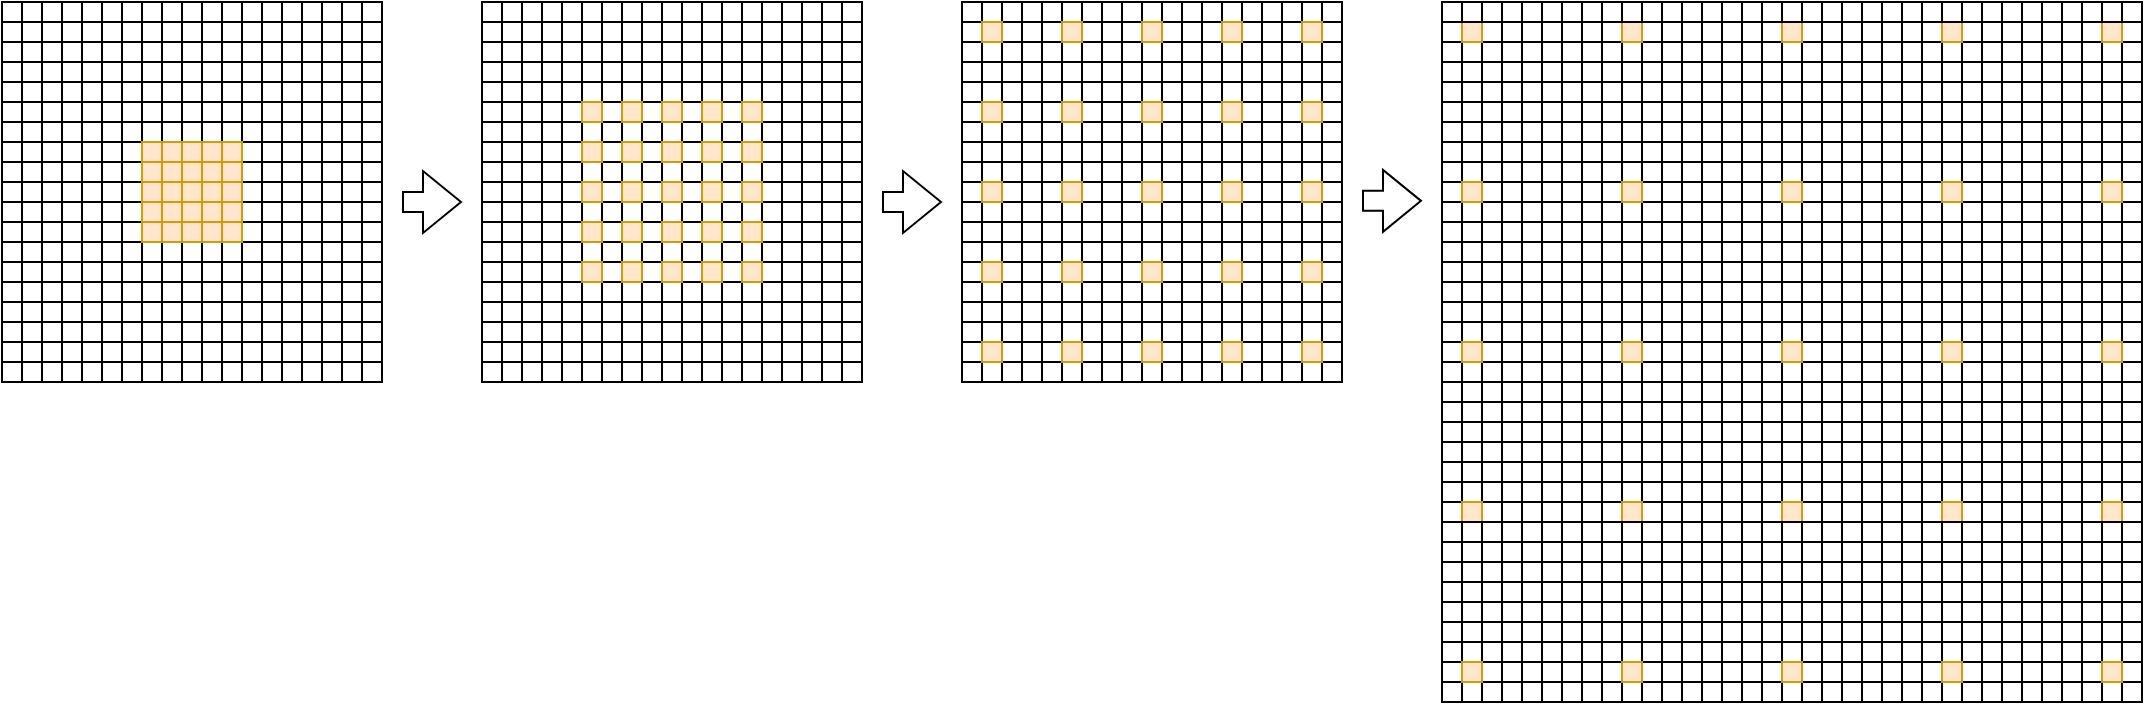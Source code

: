 <mxfile version="20.8.16" type="device"><diagram name="第 1 页" id="Yt5U2e_j6xRKfgaADbi-"><mxGraphModel dx="885" dy="521" grid="1" gridSize="10" guides="1" tooltips="1" connect="1" arrows="1" fold="1" page="1" pageScale="1" pageWidth="827" pageHeight="1169" math="0" shadow="0"><root><mxCell id="0"/><mxCell id="1" parent="0"/><mxCell id="L32ta-ptHXRlMztlgCTw-3313" value="" style="whiteSpace=wrap;html=1;aspect=fixed;" vertex="1" parent="1"><mxGeometry x="1240" y="410" width="10" height="10" as="geometry"/></mxCell><mxCell id="L32ta-ptHXRlMztlgCTw-3314" value="" style="whiteSpace=wrap;html=1;aspect=fixed;" vertex="1" parent="1"><mxGeometry x="1250" y="410" width="10" height="10" as="geometry"/></mxCell><mxCell id="L32ta-ptHXRlMztlgCTw-3315" value="" style="whiteSpace=wrap;html=1;aspect=fixed;" vertex="1" parent="1"><mxGeometry x="1260" y="410" width="10" height="10" as="geometry"/></mxCell><mxCell id="L32ta-ptHXRlMztlgCTw-3316" value="" style="whiteSpace=wrap;html=1;aspect=fixed;" vertex="1" parent="1"><mxGeometry x="1270" y="410" width="10" height="10" as="geometry"/></mxCell><mxCell id="L32ta-ptHXRlMztlgCTw-3317" value="" style="whiteSpace=wrap;html=1;aspect=fixed;" vertex="1" parent="1"><mxGeometry x="1280" y="410" width="10" height="10" as="geometry"/></mxCell><mxCell id="L32ta-ptHXRlMztlgCTw-3318" value="" style="whiteSpace=wrap;html=1;aspect=fixed;" vertex="1" parent="1"><mxGeometry x="1290" y="410" width="10" height="10" as="geometry"/></mxCell><mxCell id="L32ta-ptHXRlMztlgCTw-3319" value="" style="whiteSpace=wrap;html=1;aspect=fixed;" vertex="1" parent="1"><mxGeometry x="1300" y="410" width="10" height="10" as="geometry"/></mxCell><mxCell id="L32ta-ptHXRlMztlgCTw-3320" value="" style="whiteSpace=wrap;html=1;aspect=fixed;" vertex="1" parent="1"><mxGeometry x="1310" y="410" width="10" height="10" as="geometry"/></mxCell><mxCell id="L32ta-ptHXRlMztlgCTw-3321" value="" style="whiteSpace=wrap;html=1;aspect=fixed;" vertex="1" parent="1"><mxGeometry x="1160" y="410" width="10" height="10" as="geometry"/></mxCell><mxCell id="L32ta-ptHXRlMztlgCTw-3322" value="" style="whiteSpace=wrap;html=1;aspect=fixed;" vertex="1" parent="1"><mxGeometry x="1170" y="410" width="10" height="10" as="geometry"/></mxCell><mxCell id="L32ta-ptHXRlMztlgCTw-3323" value="" style="whiteSpace=wrap;html=1;aspect=fixed;" vertex="1" parent="1"><mxGeometry x="1180" y="410" width="10" height="10" as="geometry"/></mxCell><mxCell id="L32ta-ptHXRlMztlgCTw-3324" value="" style="whiteSpace=wrap;html=1;aspect=fixed;" vertex="1" parent="1"><mxGeometry x="1190" y="410" width="10" height="10" as="geometry"/></mxCell><mxCell id="L32ta-ptHXRlMztlgCTw-3325" value="" style="whiteSpace=wrap;html=1;aspect=fixed;" vertex="1" parent="1"><mxGeometry x="1200" y="410" width="10" height="10" as="geometry"/></mxCell><mxCell id="L32ta-ptHXRlMztlgCTw-3326" value="" style="whiteSpace=wrap;html=1;aspect=fixed;" vertex="1" parent="1"><mxGeometry x="1210" y="410" width="10" height="10" as="geometry"/></mxCell><mxCell id="L32ta-ptHXRlMztlgCTw-3327" value="" style="whiteSpace=wrap;html=1;aspect=fixed;" vertex="1" parent="1"><mxGeometry x="1220" y="410" width="10" height="10" as="geometry"/></mxCell><mxCell id="L32ta-ptHXRlMztlgCTw-3328" value="" style="whiteSpace=wrap;html=1;aspect=fixed;" vertex="1" parent="1"><mxGeometry x="1230" y="410" width="10" height="10" as="geometry"/></mxCell><mxCell id="L32ta-ptHXRlMztlgCTw-3329" value="" style="whiteSpace=wrap;html=1;aspect=fixed;" vertex="1" parent="1"><mxGeometry x="1320" y="410" width="10" height="10" as="geometry"/></mxCell><mxCell id="L32ta-ptHXRlMztlgCTw-3330" value="" style="whiteSpace=wrap;html=1;aspect=fixed;" vertex="1" parent="1"><mxGeometry x="1330" y="410" width="10" height="10" as="geometry"/></mxCell><mxCell id="L32ta-ptHXRlMztlgCTw-3331" value="" style="whiteSpace=wrap;html=1;aspect=fixed;" vertex="1" parent="1"><mxGeometry x="1340" y="410" width="10" height="10" as="geometry"/></mxCell><mxCell id="L32ta-ptHXRlMztlgCTw-3332" value="" style="whiteSpace=wrap;html=1;aspect=fixed;" vertex="1" parent="1"><mxGeometry x="1350" y="410" width="10" height="10" as="geometry"/></mxCell><mxCell id="L32ta-ptHXRlMztlgCTw-3333" value="" style="whiteSpace=wrap;html=1;aspect=fixed;" vertex="1" parent="1"><mxGeometry x="1360" y="410" width="10" height="10" as="geometry"/></mxCell><mxCell id="L32ta-ptHXRlMztlgCTw-3334" value="" style="whiteSpace=wrap;html=1;aspect=fixed;" vertex="1" parent="1"><mxGeometry x="1370" y="410" width="10" height="10" as="geometry"/></mxCell><mxCell id="L32ta-ptHXRlMztlgCTw-3335" value="" style="whiteSpace=wrap;html=1;aspect=fixed;" vertex="1" parent="1"><mxGeometry x="1420" y="410" width="10" height="10" as="geometry"/></mxCell><mxCell id="L32ta-ptHXRlMztlgCTw-3336" value="" style="whiteSpace=wrap;html=1;aspect=fixed;" vertex="1" parent="1"><mxGeometry x="1410" y="410" width="10" height="10" as="geometry"/></mxCell><mxCell id="L32ta-ptHXRlMztlgCTw-3337" value="" style="whiteSpace=wrap;html=1;aspect=fixed;" vertex="1" parent="1"><mxGeometry x="1400" y="410" width="10" height="10" as="geometry"/></mxCell><mxCell id="L32ta-ptHXRlMztlgCTw-3338" value="" style="whiteSpace=wrap;html=1;aspect=fixed;" vertex="1" parent="1"><mxGeometry x="1390" y="410" width="10" height="10" as="geometry"/></mxCell><mxCell id="L32ta-ptHXRlMztlgCTw-3339" value="" style="whiteSpace=wrap;html=1;aspect=fixed;" vertex="1" parent="1"><mxGeometry x="1380" y="410" width="10" height="10" as="geometry"/></mxCell><mxCell id="L32ta-ptHXRlMztlgCTw-3340" value="" style="whiteSpace=wrap;html=1;aspect=fixed;" vertex="1" parent="1"><mxGeometry x="1150" y="410" width="10" height="10" as="geometry"/></mxCell><mxCell id="L32ta-ptHXRlMztlgCTw-3341" value="" style="whiteSpace=wrap;html=1;aspect=fixed;" vertex="1" parent="1"><mxGeometry x="1140" y="410" width="10" height="10" as="geometry"/></mxCell><mxCell id="L32ta-ptHXRlMztlgCTw-3342" value="" style="whiteSpace=wrap;html=1;aspect=fixed;" vertex="1" parent="1"><mxGeometry x="1130" y="410" width="10" height="10" as="geometry"/></mxCell><mxCell id="L32ta-ptHXRlMztlgCTw-3343" value="" style="whiteSpace=wrap;html=1;aspect=fixed;" vertex="1" parent="1"><mxGeometry x="1120" y="410" width="10" height="10" as="geometry"/></mxCell><mxCell id="L32ta-ptHXRlMztlgCTw-3344" value="" style="whiteSpace=wrap;html=1;aspect=fixed;" vertex="1" parent="1"><mxGeometry x="1110" y="410" width="10" height="10" as="geometry"/></mxCell><mxCell id="L32ta-ptHXRlMztlgCTw-3345" value="" style="whiteSpace=wrap;html=1;aspect=fixed;" vertex="1" parent="1"><mxGeometry x="1100" y="410" width="10" height="10" as="geometry"/></mxCell><mxCell id="L32ta-ptHXRlMztlgCTw-3346" value="" style="whiteSpace=wrap;html=1;aspect=fixed;" vertex="1" parent="1"><mxGeometry x="1090" y="410" width="10" height="10" as="geometry"/></mxCell><mxCell id="L32ta-ptHXRlMztlgCTw-3347" value="" style="whiteSpace=wrap;html=1;aspect=fixed;" vertex="1" parent="1"><mxGeometry x="1080" y="410" width="10" height="10" as="geometry"/></mxCell><mxCell id="L32ta-ptHXRlMztlgCTw-3173" value="" style="whiteSpace=wrap;html=1;aspect=fixed;" vertex="1" parent="1"><mxGeometry x="1240" y="740" width="10" height="10" as="geometry"/></mxCell><mxCell id="L32ta-ptHXRlMztlgCTw-3174" value="" style="whiteSpace=wrap;html=1;aspect=fixed;" vertex="1" parent="1"><mxGeometry x="1250" y="740" width="10" height="10" as="geometry"/></mxCell><mxCell id="L32ta-ptHXRlMztlgCTw-3175" value="" style="whiteSpace=wrap;html=1;aspect=fixed;" vertex="1" parent="1"><mxGeometry x="1260" y="740" width="10" height="10" as="geometry"/></mxCell><mxCell id="L32ta-ptHXRlMztlgCTw-3176" value="" style="whiteSpace=wrap;html=1;aspect=fixed;" vertex="1" parent="1"><mxGeometry x="1270" y="740" width="10" height="10" as="geometry"/></mxCell><mxCell id="L32ta-ptHXRlMztlgCTw-3177" value="" style="whiteSpace=wrap;html=1;aspect=fixed;" vertex="1" parent="1"><mxGeometry x="1280" y="740" width="10" height="10" as="geometry"/></mxCell><mxCell id="L32ta-ptHXRlMztlgCTw-3178" value="" style="whiteSpace=wrap;html=1;aspect=fixed;" vertex="1" parent="1"><mxGeometry x="1290" y="740" width="10" height="10" as="geometry"/></mxCell><mxCell id="L32ta-ptHXRlMztlgCTw-3179" value="" style="whiteSpace=wrap;html=1;aspect=fixed;" vertex="1" parent="1"><mxGeometry x="1300" y="740" width="10" height="10" as="geometry"/></mxCell><mxCell id="L32ta-ptHXRlMztlgCTw-3180" value="" style="whiteSpace=wrap;html=1;aspect=fixed;" vertex="1" parent="1"><mxGeometry x="1310" y="740" width="10" height="10" as="geometry"/></mxCell><mxCell id="L32ta-ptHXRlMztlgCTw-3181" value="" style="whiteSpace=wrap;html=1;aspect=fixed;" vertex="1" parent="1"><mxGeometry x="1160" y="740" width="10" height="10" as="geometry"/></mxCell><mxCell id="L32ta-ptHXRlMztlgCTw-3182" value="" style="whiteSpace=wrap;html=1;aspect=fixed;" vertex="1" parent="1"><mxGeometry x="1170" y="740" width="10" height="10" as="geometry"/></mxCell><mxCell id="L32ta-ptHXRlMztlgCTw-3183" value="" style="whiteSpace=wrap;html=1;aspect=fixed;" vertex="1" parent="1"><mxGeometry x="1180" y="740" width="10" height="10" as="geometry"/></mxCell><mxCell id="L32ta-ptHXRlMztlgCTw-3184" value="" style="whiteSpace=wrap;html=1;aspect=fixed;" vertex="1" parent="1"><mxGeometry x="1190" y="740" width="10" height="10" as="geometry"/></mxCell><mxCell id="L32ta-ptHXRlMztlgCTw-3185" value="" style="whiteSpace=wrap;html=1;aspect=fixed;" vertex="1" parent="1"><mxGeometry x="1200" y="740" width="10" height="10" as="geometry"/></mxCell><mxCell id="L32ta-ptHXRlMztlgCTw-3186" value="" style="whiteSpace=wrap;html=1;aspect=fixed;" vertex="1" parent="1"><mxGeometry x="1210" y="740" width="10" height="10" as="geometry"/></mxCell><mxCell id="L32ta-ptHXRlMztlgCTw-3187" value="" style="whiteSpace=wrap;html=1;aspect=fixed;" vertex="1" parent="1"><mxGeometry x="1220" y="740" width="10" height="10" as="geometry"/></mxCell><mxCell id="L32ta-ptHXRlMztlgCTw-3188" value="" style="whiteSpace=wrap;html=1;aspect=fixed;" vertex="1" parent="1"><mxGeometry x="1230" y="740" width="10" height="10" as="geometry"/></mxCell><mxCell id="L32ta-ptHXRlMztlgCTw-3189" value="" style="whiteSpace=wrap;html=1;aspect=fixed;" vertex="1" parent="1"><mxGeometry x="1320" y="740" width="10" height="10" as="geometry"/></mxCell><mxCell id="L32ta-ptHXRlMztlgCTw-3190" value="" style="whiteSpace=wrap;html=1;aspect=fixed;" vertex="1" parent="1"><mxGeometry x="1330" y="740" width="10" height="10" as="geometry"/></mxCell><mxCell id="L32ta-ptHXRlMztlgCTw-3191" value="" style="whiteSpace=wrap;html=1;aspect=fixed;" vertex="1" parent="1"><mxGeometry x="1340" y="740" width="10" height="10" as="geometry"/></mxCell><mxCell id="L32ta-ptHXRlMztlgCTw-3192" value="" style="whiteSpace=wrap;html=1;aspect=fixed;" vertex="1" parent="1"><mxGeometry x="1350" y="740" width="10" height="10" as="geometry"/></mxCell><mxCell id="L32ta-ptHXRlMztlgCTw-3193" value="" style="whiteSpace=wrap;html=1;aspect=fixed;" vertex="1" parent="1"><mxGeometry x="1360" y="740" width="10" height="10" as="geometry"/></mxCell><mxCell id="L32ta-ptHXRlMztlgCTw-3194" value="" style="whiteSpace=wrap;html=1;aspect=fixed;" vertex="1" parent="1"><mxGeometry x="1370" y="740" width="10" height="10" as="geometry"/></mxCell><mxCell id="L32ta-ptHXRlMztlgCTw-3195" value="" style="whiteSpace=wrap;html=1;aspect=fixed;" vertex="1" parent="1"><mxGeometry x="1420" y="740" width="10" height="10" as="geometry"/></mxCell><mxCell id="L32ta-ptHXRlMztlgCTw-3196" value="" style="whiteSpace=wrap;html=1;aspect=fixed;" vertex="1" parent="1"><mxGeometry x="1410" y="740" width="10" height="10" as="geometry"/></mxCell><mxCell id="L32ta-ptHXRlMztlgCTw-3197" value="" style="whiteSpace=wrap;html=1;aspect=fixed;" vertex="1" parent="1"><mxGeometry x="1400" y="740" width="10" height="10" as="geometry"/></mxCell><mxCell id="L32ta-ptHXRlMztlgCTw-3198" value="" style="whiteSpace=wrap;html=1;aspect=fixed;" vertex="1" parent="1"><mxGeometry x="1390" y="740" width="10" height="10" as="geometry"/></mxCell><mxCell id="L32ta-ptHXRlMztlgCTw-3199" value="" style="whiteSpace=wrap;html=1;aspect=fixed;" vertex="1" parent="1"><mxGeometry x="1380" y="740" width="10" height="10" as="geometry"/></mxCell><mxCell id="L32ta-ptHXRlMztlgCTw-3200" value="" style="whiteSpace=wrap;html=1;aspect=fixed;" vertex="1" parent="1"><mxGeometry x="1150" y="740" width="10" height="10" as="geometry"/></mxCell><mxCell id="L32ta-ptHXRlMztlgCTw-3201" value="" style="whiteSpace=wrap;html=1;aspect=fixed;" vertex="1" parent="1"><mxGeometry x="1140" y="740" width="10" height="10" as="geometry"/></mxCell><mxCell id="L32ta-ptHXRlMztlgCTw-3202" value="" style="whiteSpace=wrap;html=1;aspect=fixed;" vertex="1" parent="1"><mxGeometry x="1130" y="740" width="10" height="10" as="geometry"/></mxCell><mxCell id="L32ta-ptHXRlMztlgCTw-3203" value="" style="whiteSpace=wrap;html=1;aspect=fixed;" vertex="1" parent="1"><mxGeometry x="1120" y="740" width="10" height="10" as="geometry"/></mxCell><mxCell id="L32ta-ptHXRlMztlgCTw-3204" value="" style="whiteSpace=wrap;html=1;aspect=fixed;" vertex="1" parent="1"><mxGeometry x="1110" y="740" width="10" height="10" as="geometry"/></mxCell><mxCell id="L32ta-ptHXRlMztlgCTw-3205" value="" style="whiteSpace=wrap;html=1;aspect=fixed;" vertex="1" parent="1"><mxGeometry x="1100" y="740" width="10" height="10" as="geometry"/></mxCell><mxCell id="L32ta-ptHXRlMztlgCTw-3206" value="" style="whiteSpace=wrap;html=1;aspect=fixed;" vertex="1" parent="1"><mxGeometry x="1090" y="740" width="10" height="10" as="geometry"/></mxCell><mxCell id="L32ta-ptHXRlMztlgCTw-3207" value="" style="whiteSpace=wrap;html=1;aspect=fixed;" vertex="1" parent="1"><mxGeometry x="1080" y="740" width="10" height="10" as="geometry"/></mxCell><mxCell id="L32ta-ptHXRlMztlgCTw-3243" value="" style="whiteSpace=wrap;html=1;aspect=fixed;" vertex="1" parent="1"><mxGeometry x="1240" y="720" width="10" height="10" as="geometry"/></mxCell><mxCell id="L32ta-ptHXRlMztlgCTw-3244" value="" style="whiteSpace=wrap;html=1;aspect=fixed;" vertex="1" parent="1"><mxGeometry x="1250" y="720" width="10" height="10" as="geometry"/></mxCell><mxCell id="L32ta-ptHXRlMztlgCTw-3245" value="" style="whiteSpace=wrap;html=1;aspect=fixed;" vertex="1" parent="1"><mxGeometry x="1260" y="720" width="10" height="10" as="geometry"/></mxCell><mxCell id="L32ta-ptHXRlMztlgCTw-3246" value="" style="whiteSpace=wrap;html=1;aspect=fixed;" vertex="1" parent="1"><mxGeometry x="1270" y="720" width="10" height="10" as="geometry"/></mxCell><mxCell id="L32ta-ptHXRlMztlgCTw-3247" value="" style="whiteSpace=wrap;html=1;aspect=fixed;" vertex="1" parent="1"><mxGeometry x="1280" y="720" width="10" height="10" as="geometry"/></mxCell><mxCell id="L32ta-ptHXRlMztlgCTw-3248" value="" style="whiteSpace=wrap;html=1;aspect=fixed;" vertex="1" parent="1"><mxGeometry x="1290" y="720" width="10" height="10" as="geometry"/></mxCell><mxCell id="L32ta-ptHXRlMztlgCTw-3249" value="" style="whiteSpace=wrap;html=1;aspect=fixed;" vertex="1" parent="1"><mxGeometry x="1300" y="720" width="10" height="10" as="geometry"/></mxCell><mxCell id="L32ta-ptHXRlMztlgCTw-3250" value="" style="whiteSpace=wrap;html=1;aspect=fixed;" vertex="1" parent="1"><mxGeometry x="1310" y="720" width="10" height="10" as="geometry"/></mxCell><mxCell id="L32ta-ptHXRlMztlgCTw-3251" value="" style="whiteSpace=wrap;html=1;aspect=fixed;" vertex="1" parent="1"><mxGeometry x="1160" y="720" width="10" height="10" as="geometry"/></mxCell><mxCell id="L32ta-ptHXRlMztlgCTw-3252" value="" style="whiteSpace=wrap;html=1;aspect=fixed;" vertex="1" parent="1"><mxGeometry x="1170" y="720" width="10" height="10" as="geometry"/></mxCell><mxCell id="L32ta-ptHXRlMztlgCTw-3253" value="" style="whiteSpace=wrap;html=1;aspect=fixed;" vertex="1" parent="1"><mxGeometry x="1180" y="720" width="10" height="10" as="geometry"/></mxCell><mxCell id="L32ta-ptHXRlMztlgCTw-3254" value="" style="whiteSpace=wrap;html=1;aspect=fixed;" vertex="1" parent="1"><mxGeometry x="1190" y="720" width="10" height="10" as="geometry"/></mxCell><mxCell id="L32ta-ptHXRlMztlgCTw-3255" value="" style="whiteSpace=wrap;html=1;aspect=fixed;" vertex="1" parent="1"><mxGeometry x="1200" y="720" width="10" height="10" as="geometry"/></mxCell><mxCell id="L32ta-ptHXRlMztlgCTw-3256" value="" style="whiteSpace=wrap;html=1;aspect=fixed;" vertex="1" parent="1"><mxGeometry x="1210" y="720" width="10" height="10" as="geometry"/></mxCell><mxCell id="L32ta-ptHXRlMztlgCTw-3257" value="" style="whiteSpace=wrap;html=1;aspect=fixed;" vertex="1" parent="1"><mxGeometry x="1220" y="720" width="10" height="10" as="geometry"/></mxCell><mxCell id="L32ta-ptHXRlMztlgCTw-3258" value="" style="whiteSpace=wrap;html=1;aspect=fixed;" vertex="1" parent="1"><mxGeometry x="1230" y="720" width="10" height="10" as="geometry"/></mxCell><mxCell id="L32ta-ptHXRlMztlgCTw-3259" value="" style="whiteSpace=wrap;html=1;aspect=fixed;" vertex="1" parent="1"><mxGeometry x="1320" y="720" width="10" height="10" as="geometry"/></mxCell><mxCell id="L32ta-ptHXRlMztlgCTw-3260" value="" style="whiteSpace=wrap;html=1;aspect=fixed;" vertex="1" parent="1"><mxGeometry x="1330" y="720" width="10" height="10" as="geometry"/></mxCell><mxCell id="L32ta-ptHXRlMztlgCTw-3261" value="" style="whiteSpace=wrap;html=1;aspect=fixed;" vertex="1" parent="1"><mxGeometry x="1340" y="720" width="10" height="10" as="geometry"/></mxCell><mxCell id="L32ta-ptHXRlMztlgCTw-3262" value="" style="whiteSpace=wrap;html=1;aspect=fixed;" vertex="1" parent="1"><mxGeometry x="1350" y="720" width="10" height="10" as="geometry"/></mxCell><mxCell id="L32ta-ptHXRlMztlgCTw-3263" value="" style="whiteSpace=wrap;html=1;aspect=fixed;" vertex="1" parent="1"><mxGeometry x="1360" y="720" width="10" height="10" as="geometry"/></mxCell><mxCell id="L32ta-ptHXRlMztlgCTw-3264" value="" style="whiteSpace=wrap;html=1;aspect=fixed;" vertex="1" parent="1"><mxGeometry x="1370" y="720" width="10" height="10" as="geometry"/></mxCell><mxCell id="L32ta-ptHXRlMztlgCTw-3265" value="" style="whiteSpace=wrap;html=1;aspect=fixed;" vertex="1" parent="1"><mxGeometry x="1420" y="720" width="10" height="10" as="geometry"/></mxCell><mxCell id="L32ta-ptHXRlMztlgCTw-3266" value="" style="whiteSpace=wrap;html=1;aspect=fixed;" vertex="1" parent="1"><mxGeometry x="1410" y="720" width="10" height="10" as="geometry"/></mxCell><mxCell id="L32ta-ptHXRlMztlgCTw-3267" value="" style="whiteSpace=wrap;html=1;aspect=fixed;" vertex="1" parent="1"><mxGeometry x="1400" y="720" width="10" height="10" as="geometry"/></mxCell><mxCell id="L32ta-ptHXRlMztlgCTw-3268" value="" style="whiteSpace=wrap;html=1;aspect=fixed;" vertex="1" parent="1"><mxGeometry x="1390" y="720" width="10" height="10" as="geometry"/></mxCell><mxCell id="L32ta-ptHXRlMztlgCTw-3269" value="" style="whiteSpace=wrap;html=1;aspect=fixed;" vertex="1" parent="1"><mxGeometry x="1380" y="720" width="10" height="10" as="geometry"/></mxCell><mxCell id="L32ta-ptHXRlMztlgCTw-3270" value="" style="whiteSpace=wrap;html=1;aspect=fixed;" vertex="1" parent="1"><mxGeometry x="1150" y="720" width="10" height="10" as="geometry"/></mxCell><mxCell id="L32ta-ptHXRlMztlgCTw-3271" value="" style="whiteSpace=wrap;html=1;aspect=fixed;" vertex="1" parent="1"><mxGeometry x="1140" y="720" width="10" height="10" as="geometry"/></mxCell><mxCell id="L32ta-ptHXRlMztlgCTw-3272" value="" style="whiteSpace=wrap;html=1;aspect=fixed;" vertex="1" parent="1"><mxGeometry x="1130" y="720" width="10" height="10" as="geometry"/></mxCell><mxCell id="L32ta-ptHXRlMztlgCTw-3273" value="" style="whiteSpace=wrap;html=1;aspect=fixed;" vertex="1" parent="1"><mxGeometry x="1120" y="720" width="10" height="10" as="geometry"/></mxCell><mxCell id="L32ta-ptHXRlMztlgCTw-3274" value="" style="whiteSpace=wrap;html=1;aspect=fixed;" vertex="1" parent="1"><mxGeometry x="1110" y="720" width="10" height="10" as="geometry"/></mxCell><mxCell id="L32ta-ptHXRlMztlgCTw-3275" value="" style="whiteSpace=wrap;html=1;aspect=fixed;" vertex="1" parent="1"><mxGeometry x="1100" y="720" width="10" height="10" as="geometry"/></mxCell><mxCell id="L32ta-ptHXRlMztlgCTw-3276" value="" style="whiteSpace=wrap;html=1;aspect=fixed;" vertex="1" parent="1"><mxGeometry x="1090" y="720" width="10" height="10" as="geometry"/></mxCell><mxCell id="L32ta-ptHXRlMztlgCTw-3277" value="" style="whiteSpace=wrap;html=1;aspect=fixed;" vertex="1" parent="1"><mxGeometry x="1080" y="720" width="10" height="10" as="geometry"/></mxCell><mxCell id="L32ta-ptHXRlMztlgCTw-3278" value="" style="whiteSpace=wrap;html=1;aspect=fixed;" vertex="1" parent="1"><mxGeometry x="1240" y="730" width="10" height="10" as="geometry"/></mxCell><mxCell id="L32ta-ptHXRlMztlgCTw-3279" value="" style="whiteSpace=wrap;html=1;aspect=fixed;" vertex="1" parent="1"><mxGeometry x="1250" y="730" width="10" height="10" as="geometry"/></mxCell><mxCell id="L32ta-ptHXRlMztlgCTw-3280" value="" style="whiteSpace=wrap;html=1;aspect=fixed;" vertex="1" parent="1"><mxGeometry x="1260" y="730" width="10" height="10" as="geometry"/></mxCell><mxCell id="L32ta-ptHXRlMztlgCTw-3281" value="" style="whiteSpace=wrap;html=1;aspect=fixed;" vertex="1" parent="1"><mxGeometry x="1270" y="730" width="10" height="10" as="geometry"/></mxCell><mxCell id="L32ta-ptHXRlMztlgCTw-3282" value="" style="whiteSpace=wrap;html=1;aspect=fixed;" vertex="1" parent="1"><mxGeometry x="1280" y="730" width="10" height="10" as="geometry"/></mxCell><mxCell id="L32ta-ptHXRlMztlgCTw-3283" value="" style="whiteSpace=wrap;html=1;aspect=fixed;" vertex="1" parent="1"><mxGeometry x="1290" y="730" width="10" height="10" as="geometry"/></mxCell><mxCell id="L32ta-ptHXRlMztlgCTw-3284" value="" style="whiteSpace=wrap;html=1;aspect=fixed;" vertex="1" parent="1"><mxGeometry x="1300" y="730" width="10" height="10" as="geometry"/></mxCell><mxCell id="L32ta-ptHXRlMztlgCTw-3285" value="" style="whiteSpace=wrap;html=1;aspect=fixed;" vertex="1" parent="1"><mxGeometry x="1310" y="730" width="10" height="10" as="geometry"/></mxCell><mxCell id="L32ta-ptHXRlMztlgCTw-3286" value="" style="whiteSpace=wrap;html=1;aspect=fixed;" vertex="1" parent="1"><mxGeometry x="1160" y="730" width="10" height="10" as="geometry"/></mxCell><mxCell id="L32ta-ptHXRlMztlgCTw-3287" value="" style="whiteSpace=wrap;html=1;aspect=fixed;" vertex="1" parent="1"><mxGeometry x="1170" y="730" width="10" height="10" as="geometry"/></mxCell><mxCell id="L32ta-ptHXRlMztlgCTw-3288" value="" style="whiteSpace=wrap;html=1;aspect=fixed;" vertex="1" parent="1"><mxGeometry x="1180" y="730" width="10" height="10" as="geometry"/></mxCell><mxCell id="L32ta-ptHXRlMztlgCTw-3289" value="" style="whiteSpace=wrap;html=1;aspect=fixed;" vertex="1" parent="1"><mxGeometry x="1190" y="730" width="10" height="10" as="geometry"/></mxCell><mxCell id="L32ta-ptHXRlMztlgCTw-3290" value="" style="whiteSpace=wrap;html=1;aspect=fixed;" vertex="1" parent="1"><mxGeometry x="1200" y="730" width="10" height="10" as="geometry"/></mxCell><mxCell id="L32ta-ptHXRlMztlgCTw-3291" value="" style="whiteSpace=wrap;html=1;aspect=fixed;" vertex="1" parent="1"><mxGeometry x="1210" y="730" width="10" height="10" as="geometry"/></mxCell><mxCell id="L32ta-ptHXRlMztlgCTw-3292" value="" style="whiteSpace=wrap;html=1;aspect=fixed;" vertex="1" parent="1"><mxGeometry x="1220" y="730" width="10" height="10" as="geometry"/></mxCell><mxCell id="L32ta-ptHXRlMztlgCTw-3293" value="" style="whiteSpace=wrap;html=1;aspect=fixed;" vertex="1" parent="1"><mxGeometry x="1230" y="730" width="10" height="10" as="geometry"/></mxCell><mxCell id="L32ta-ptHXRlMztlgCTw-3294" value="" style="whiteSpace=wrap;html=1;aspect=fixed;" vertex="1" parent="1"><mxGeometry x="1320" y="730" width="10" height="10" as="geometry"/></mxCell><mxCell id="L32ta-ptHXRlMztlgCTw-3295" value="" style="whiteSpace=wrap;html=1;aspect=fixed;" vertex="1" parent="1"><mxGeometry x="1330" y="730" width="10" height="10" as="geometry"/></mxCell><mxCell id="L32ta-ptHXRlMztlgCTw-3296" value="" style="whiteSpace=wrap;html=1;aspect=fixed;" vertex="1" parent="1"><mxGeometry x="1340" y="730" width="10" height="10" as="geometry"/></mxCell><mxCell id="L32ta-ptHXRlMztlgCTw-3297" value="" style="whiteSpace=wrap;html=1;aspect=fixed;" vertex="1" parent="1"><mxGeometry x="1350" y="730" width="10" height="10" as="geometry"/></mxCell><mxCell id="L32ta-ptHXRlMztlgCTw-3298" value="" style="whiteSpace=wrap;html=1;aspect=fixed;" vertex="1" parent="1"><mxGeometry x="1360" y="730" width="10" height="10" as="geometry"/></mxCell><mxCell id="L32ta-ptHXRlMztlgCTw-3299" value="" style="whiteSpace=wrap;html=1;aspect=fixed;" vertex="1" parent="1"><mxGeometry x="1370" y="730" width="10" height="10" as="geometry"/></mxCell><mxCell id="L32ta-ptHXRlMztlgCTw-3300" value="" style="whiteSpace=wrap;html=1;aspect=fixed;" vertex="1" parent="1"><mxGeometry x="1420" y="730" width="10" height="10" as="geometry"/></mxCell><mxCell id="L32ta-ptHXRlMztlgCTw-3301" value="" style="whiteSpace=wrap;html=1;aspect=fixed;" vertex="1" parent="1"><mxGeometry x="1410" y="730" width="10" height="10" as="geometry"/></mxCell><mxCell id="L32ta-ptHXRlMztlgCTw-3302" value="" style="whiteSpace=wrap;html=1;aspect=fixed;" vertex="1" parent="1"><mxGeometry x="1400" y="730" width="10" height="10" as="geometry"/></mxCell><mxCell id="L32ta-ptHXRlMztlgCTw-3303" value="" style="whiteSpace=wrap;html=1;aspect=fixed;" vertex="1" parent="1"><mxGeometry x="1390" y="730" width="10" height="10" as="geometry"/></mxCell><mxCell id="L32ta-ptHXRlMztlgCTw-3304" value="" style="whiteSpace=wrap;html=1;aspect=fixed;" vertex="1" parent="1"><mxGeometry x="1380" y="730" width="10" height="10" as="geometry"/></mxCell><mxCell id="L32ta-ptHXRlMztlgCTw-3305" value="" style="whiteSpace=wrap;html=1;aspect=fixed;" vertex="1" parent="1"><mxGeometry x="1150" y="730" width="10" height="10" as="geometry"/></mxCell><mxCell id="L32ta-ptHXRlMztlgCTw-3306" value="" style="whiteSpace=wrap;html=1;aspect=fixed;" vertex="1" parent="1"><mxGeometry x="1140" y="730" width="10" height="10" as="geometry"/></mxCell><mxCell id="L32ta-ptHXRlMztlgCTw-3307" value="" style="whiteSpace=wrap;html=1;aspect=fixed;" vertex="1" parent="1"><mxGeometry x="1130" y="730" width="10" height="10" as="geometry"/></mxCell><mxCell id="L32ta-ptHXRlMztlgCTw-3308" value="" style="whiteSpace=wrap;html=1;aspect=fixed;" vertex="1" parent="1"><mxGeometry x="1120" y="730" width="10" height="10" as="geometry"/></mxCell><mxCell id="L32ta-ptHXRlMztlgCTw-3309" value="" style="whiteSpace=wrap;html=1;aspect=fixed;" vertex="1" parent="1"><mxGeometry x="1110" y="730" width="10" height="10" as="geometry"/></mxCell><mxCell id="L32ta-ptHXRlMztlgCTw-3310" value="" style="whiteSpace=wrap;html=1;aspect=fixed;" vertex="1" parent="1"><mxGeometry x="1100" y="730" width="10" height="10" as="geometry"/></mxCell><mxCell id="L32ta-ptHXRlMztlgCTw-3311" value="" style="whiteSpace=wrap;html=1;aspect=fixed;" vertex="1" parent="1"><mxGeometry x="1090" y="730" width="10" height="10" as="geometry"/></mxCell><mxCell id="L32ta-ptHXRlMztlgCTw-3312" value="" style="whiteSpace=wrap;html=1;aspect=fixed;" vertex="1" parent="1"><mxGeometry x="1080" y="730" width="10" height="10" as="geometry"/></mxCell><mxCell id="L32ta-ptHXRlMztlgCTw-3033" value="" style="whiteSpace=wrap;html=1;aspect=fixed;" vertex="1" parent="1"><mxGeometry x="1240" y="720" width="10" height="10" as="geometry"/></mxCell><mxCell id="L32ta-ptHXRlMztlgCTw-3034" value="" style="whiteSpace=wrap;html=1;aspect=fixed;" vertex="1" parent="1"><mxGeometry x="1250" y="720" width="10" height="10" as="geometry"/></mxCell><mxCell id="L32ta-ptHXRlMztlgCTw-3035" value="" style="whiteSpace=wrap;html=1;aspect=fixed;" vertex="1" parent="1"><mxGeometry x="1260" y="720" width="10" height="10" as="geometry"/></mxCell><mxCell id="L32ta-ptHXRlMztlgCTw-3036" value="" style="whiteSpace=wrap;html=1;aspect=fixed;" vertex="1" parent="1"><mxGeometry x="1270" y="720" width="10" height="10" as="geometry"/></mxCell><mxCell id="L32ta-ptHXRlMztlgCTw-3037" value="" style="whiteSpace=wrap;html=1;aspect=fixed;" vertex="1" parent="1"><mxGeometry x="1280" y="720" width="10" height="10" as="geometry"/></mxCell><mxCell id="L32ta-ptHXRlMztlgCTw-3038" value="" style="whiteSpace=wrap;html=1;aspect=fixed;" vertex="1" parent="1"><mxGeometry x="1290" y="720" width="10" height="10" as="geometry"/></mxCell><mxCell id="L32ta-ptHXRlMztlgCTw-3039" value="" style="whiteSpace=wrap;html=1;aspect=fixed;" vertex="1" parent="1"><mxGeometry x="1300" y="720" width="10" height="10" as="geometry"/></mxCell><mxCell id="L32ta-ptHXRlMztlgCTw-3040" value="" style="whiteSpace=wrap;html=1;aspect=fixed;" vertex="1" parent="1"><mxGeometry x="1310" y="720" width="10" height="10" as="geometry"/></mxCell><mxCell id="L32ta-ptHXRlMztlgCTw-3041" value="" style="whiteSpace=wrap;html=1;aspect=fixed;" vertex="1" parent="1"><mxGeometry x="1160" y="720" width="10" height="10" as="geometry"/></mxCell><mxCell id="L32ta-ptHXRlMztlgCTw-3042" value="" style="whiteSpace=wrap;html=1;aspect=fixed;" vertex="1" parent="1"><mxGeometry x="1170" y="720" width="10" height="10" as="geometry"/></mxCell><mxCell id="L32ta-ptHXRlMztlgCTw-3043" value="" style="whiteSpace=wrap;html=1;aspect=fixed;" vertex="1" parent="1"><mxGeometry x="1180" y="720" width="10" height="10" as="geometry"/></mxCell><mxCell id="L32ta-ptHXRlMztlgCTw-3044" value="" style="whiteSpace=wrap;html=1;aspect=fixed;" vertex="1" parent="1"><mxGeometry x="1190" y="720" width="10" height="10" as="geometry"/></mxCell><mxCell id="L32ta-ptHXRlMztlgCTw-3045" value="" style="whiteSpace=wrap;html=1;aspect=fixed;" vertex="1" parent="1"><mxGeometry x="1200" y="720" width="10" height="10" as="geometry"/></mxCell><mxCell id="L32ta-ptHXRlMztlgCTw-3046" value="" style="whiteSpace=wrap;html=1;aspect=fixed;" vertex="1" parent="1"><mxGeometry x="1210" y="720" width="10" height="10" as="geometry"/></mxCell><mxCell id="L32ta-ptHXRlMztlgCTw-3047" value="" style="whiteSpace=wrap;html=1;aspect=fixed;" vertex="1" parent="1"><mxGeometry x="1220" y="720" width="10" height="10" as="geometry"/></mxCell><mxCell id="L32ta-ptHXRlMztlgCTw-3048" value="" style="whiteSpace=wrap;html=1;aspect=fixed;" vertex="1" parent="1"><mxGeometry x="1230" y="720" width="10" height="10" as="geometry"/></mxCell><mxCell id="L32ta-ptHXRlMztlgCTw-3049" value="" style="whiteSpace=wrap;html=1;aspect=fixed;" vertex="1" parent="1"><mxGeometry x="1320" y="720" width="10" height="10" as="geometry"/></mxCell><mxCell id="L32ta-ptHXRlMztlgCTw-3050" value="" style="whiteSpace=wrap;html=1;aspect=fixed;" vertex="1" parent="1"><mxGeometry x="1330" y="720" width="10" height="10" as="geometry"/></mxCell><mxCell id="L32ta-ptHXRlMztlgCTw-3051" value="" style="whiteSpace=wrap;html=1;aspect=fixed;" vertex="1" parent="1"><mxGeometry x="1340" y="720" width="10" height="10" as="geometry"/></mxCell><mxCell id="L32ta-ptHXRlMztlgCTw-3052" value="" style="whiteSpace=wrap;html=1;aspect=fixed;" vertex="1" parent="1"><mxGeometry x="1350" y="720" width="10" height="10" as="geometry"/></mxCell><mxCell id="L32ta-ptHXRlMztlgCTw-3053" value="" style="whiteSpace=wrap;html=1;aspect=fixed;" vertex="1" parent="1"><mxGeometry x="1360" y="720" width="10" height="10" as="geometry"/></mxCell><mxCell id="L32ta-ptHXRlMztlgCTw-3054" value="" style="whiteSpace=wrap;html=1;aspect=fixed;" vertex="1" parent="1"><mxGeometry x="1370" y="720" width="10" height="10" as="geometry"/></mxCell><mxCell id="L32ta-ptHXRlMztlgCTw-3055" value="" style="whiteSpace=wrap;html=1;aspect=fixed;" vertex="1" parent="1"><mxGeometry x="1420" y="710" width="10" height="10" as="geometry"/></mxCell><mxCell id="L32ta-ptHXRlMztlgCTw-3056" value="" style="whiteSpace=wrap;html=1;aspect=fixed;" vertex="1" parent="1"><mxGeometry x="1410" y="720" width="10" height="10" as="geometry"/></mxCell><mxCell id="L32ta-ptHXRlMztlgCTw-3057" value="" style="whiteSpace=wrap;html=1;aspect=fixed;" vertex="1" parent="1"><mxGeometry x="1400" y="720" width="10" height="10" as="geometry"/></mxCell><mxCell id="L32ta-ptHXRlMztlgCTw-3058" value="" style="whiteSpace=wrap;html=1;aspect=fixed;" vertex="1" parent="1"><mxGeometry x="1390" y="720" width="10" height="10" as="geometry"/></mxCell><mxCell id="L32ta-ptHXRlMztlgCTw-3059" value="" style="whiteSpace=wrap;html=1;aspect=fixed;" vertex="1" parent="1"><mxGeometry x="1380" y="720" width="10" height="10" as="geometry"/></mxCell><mxCell id="L32ta-ptHXRlMztlgCTw-3060" value="" style="whiteSpace=wrap;html=1;aspect=fixed;" vertex="1" parent="1"><mxGeometry x="1150" y="720" width="10" height="10" as="geometry"/></mxCell><mxCell id="L32ta-ptHXRlMztlgCTw-3061" value="" style="whiteSpace=wrap;html=1;aspect=fixed;" vertex="1" parent="1"><mxGeometry x="1140" y="720" width="10" height="10" as="geometry"/></mxCell><mxCell id="L32ta-ptHXRlMztlgCTw-3062" value="" style="whiteSpace=wrap;html=1;aspect=fixed;" vertex="1" parent="1"><mxGeometry x="1130" y="720" width="10" height="10" as="geometry"/></mxCell><mxCell id="L32ta-ptHXRlMztlgCTw-3063" value="" style="whiteSpace=wrap;html=1;aspect=fixed;" vertex="1" parent="1"><mxGeometry x="1120" y="720" width="10" height="10" as="geometry"/></mxCell><mxCell id="L32ta-ptHXRlMztlgCTw-3064" value="" style="whiteSpace=wrap;html=1;aspect=fixed;" vertex="1" parent="1"><mxGeometry x="1110" y="720" width="10" height="10" as="geometry"/></mxCell><mxCell id="L32ta-ptHXRlMztlgCTw-3065" value="" style="whiteSpace=wrap;html=1;aspect=fixed;" vertex="1" parent="1"><mxGeometry x="1100" y="720" width="10" height="10" as="geometry"/></mxCell><mxCell id="L32ta-ptHXRlMztlgCTw-3066" value="" style="whiteSpace=wrap;html=1;aspect=fixed;" vertex="1" parent="1"><mxGeometry x="1090" y="720" width="10" height="10" as="geometry"/></mxCell><mxCell id="L32ta-ptHXRlMztlgCTw-3067" value="" style="whiteSpace=wrap;html=1;aspect=fixed;" vertex="1" parent="1"><mxGeometry x="1080" y="720" width="10" height="10" as="geometry"/></mxCell><mxCell id="L32ta-ptHXRlMztlgCTw-3068" value="" style="whiteSpace=wrap;html=1;aspect=fixed;" vertex="1" parent="1"><mxGeometry x="1240" y="730" width="10" height="10" as="geometry"/></mxCell><mxCell id="L32ta-ptHXRlMztlgCTw-3069" value="" style="whiteSpace=wrap;html=1;aspect=fixed;" vertex="1" parent="1"><mxGeometry x="1250" y="730" width="10" height="10" as="geometry"/></mxCell><mxCell id="L32ta-ptHXRlMztlgCTw-3070" value="" style="whiteSpace=wrap;html=1;aspect=fixed;" vertex="1" parent="1"><mxGeometry x="1260" y="730" width="10" height="10" as="geometry"/></mxCell><mxCell id="L32ta-ptHXRlMztlgCTw-3071" value="" style="whiteSpace=wrap;html=1;aspect=fixed;" vertex="1" parent="1"><mxGeometry x="1270" y="730" width="10" height="10" as="geometry"/></mxCell><mxCell id="L32ta-ptHXRlMztlgCTw-3072" value="" style="whiteSpace=wrap;html=1;aspect=fixed;" vertex="1" parent="1"><mxGeometry x="1280" y="730" width="10" height="10" as="geometry"/></mxCell><mxCell id="L32ta-ptHXRlMztlgCTw-3073" value="" style="whiteSpace=wrap;html=1;aspect=fixed;" vertex="1" parent="1"><mxGeometry x="1290" y="730" width="10" height="10" as="geometry"/></mxCell><mxCell id="L32ta-ptHXRlMztlgCTw-3074" value="" style="whiteSpace=wrap;html=1;aspect=fixed;" vertex="1" parent="1"><mxGeometry x="1300" y="730" width="10" height="10" as="geometry"/></mxCell><mxCell id="L32ta-ptHXRlMztlgCTw-3075" value="" style="whiteSpace=wrap;html=1;aspect=fixed;" vertex="1" parent="1"><mxGeometry x="1310" y="730" width="10" height="10" as="geometry"/></mxCell><mxCell id="L32ta-ptHXRlMztlgCTw-3076" value="" style="whiteSpace=wrap;html=1;aspect=fixed;" vertex="1" parent="1"><mxGeometry x="1160" y="730" width="10" height="10" as="geometry"/></mxCell><mxCell id="L32ta-ptHXRlMztlgCTw-3077" value="" style="whiteSpace=wrap;html=1;aspect=fixed;" vertex="1" parent="1"><mxGeometry x="1170" y="730" width="10" height="10" as="geometry"/></mxCell><mxCell id="L32ta-ptHXRlMztlgCTw-3078" value="" style="whiteSpace=wrap;html=1;aspect=fixed;" vertex="1" parent="1"><mxGeometry x="1180" y="730" width="10" height="10" as="geometry"/></mxCell><mxCell id="L32ta-ptHXRlMztlgCTw-3079" value="" style="whiteSpace=wrap;html=1;aspect=fixed;" vertex="1" parent="1"><mxGeometry x="1190" y="730" width="10" height="10" as="geometry"/></mxCell><mxCell id="L32ta-ptHXRlMztlgCTw-3080" value="" style="whiteSpace=wrap;html=1;aspect=fixed;" vertex="1" parent="1"><mxGeometry x="1200" y="730" width="10" height="10" as="geometry"/></mxCell><mxCell id="L32ta-ptHXRlMztlgCTw-3081" value="" style="whiteSpace=wrap;html=1;aspect=fixed;" vertex="1" parent="1"><mxGeometry x="1210" y="730" width="10" height="10" as="geometry"/></mxCell><mxCell id="L32ta-ptHXRlMztlgCTw-3082" value="" style="whiteSpace=wrap;html=1;aspect=fixed;" vertex="1" parent="1"><mxGeometry x="1220" y="730" width="10" height="10" as="geometry"/></mxCell><mxCell id="L32ta-ptHXRlMztlgCTw-3083" value="" style="whiteSpace=wrap;html=1;aspect=fixed;" vertex="1" parent="1"><mxGeometry x="1230" y="730" width="10" height="10" as="geometry"/></mxCell><mxCell id="L32ta-ptHXRlMztlgCTw-3084" value="" style="whiteSpace=wrap;html=1;aspect=fixed;" vertex="1" parent="1"><mxGeometry x="1320" y="730" width="10" height="10" as="geometry"/></mxCell><mxCell id="L32ta-ptHXRlMztlgCTw-3085" value="" style="whiteSpace=wrap;html=1;aspect=fixed;" vertex="1" parent="1"><mxGeometry x="1330" y="730" width="10" height="10" as="geometry"/></mxCell><mxCell id="L32ta-ptHXRlMztlgCTw-3086" value="" style="whiteSpace=wrap;html=1;aspect=fixed;" vertex="1" parent="1"><mxGeometry x="1340" y="730" width="10" height="10" as="geometry"/></mxCell><mxCell id="L32ta-ptHXRlMztlgCTw-3087" value="" style="whiteSpace=wrap;html=1;aspect=fixed;" vertex="1" parent="1"><mxGeometry x="1350" y="730" width="10" height="10" as="geometry"/></mxCell><mxCell id="L32ta-ptHXRlMztlgCTw-3088" value="" style="whiteSpace=wrap;html=1;aspect=fixed;" vertex="1" parent="1"><mxGeometry x="1360" y="730" width="10" height="10" as="geometry"/></mxCell><mxCell id="L32ta-ptHXRlMztlgCTw-3089" value="" style="whiteSpace=wrap;html=1;aspect=fixed;" vertex="1" parent="1"><mxGeometry x="1370" y="730" width="10" height="10" as="geometry"/></mxCell><mxCell id="L32ta-ptHXRlMztlgCTw-3090" value="" style="whiteSpace=wrap;html=1;aspect=fixed;" vertex="1" parent="1"><mxGeometry x="1420" y="730" width="10" height="10" as="geometry"/></mxCell><mxCell id="L32ta-ptHXRlMztlgCTw-3091" value="" style="whiteSpace=wrap;html=1;aspect=fixed;" vertex="1" parent="1"><mxGeometry x="1410" y="730" width="10" height="10" as="geometry"/></mxCell><mxCell id="L32ta-ptHXRlMztlgCTw-3092" value="" style="whiteSpace=wrap;html=1;aspect=fixed;" vertex="1" parent="1"><mxGeometry x="1400" y="730" width="10" height="10" as="geometry"/></mxCell><mxCell id="L32ta-ptHXRlMztlgCTw-3093" value="" style="whiteSpace=wrap;html=1;aspect=fixed;" vertex="1" parent="1"><mxGeometry x="1390" y="730" width="10" height="10" as="geometry"/></mxCell><mxCell id="L32ta-ptHXRlMztlgCTw-3094" value="" style="whiteSpace=wrap;html=1;aspect=fixed;" vertex="1" parent="1"><mxGeometry x="1380" y="730" width="10" height="10" as="geometry"/></mxCell><mxCell id="L32ta-ptHXRlMztlgCTw-3095" value="" style="whiteSpace=wrap;html=1;aspect=fixed;" vertex="1" parent="1"><mxGeometry x="1150" y="730" width="10" height="10" as="geometry"/></mxCell><mxCell id="L32ta-ptHXRlMztlgCTw-3096" value="" style="whiteSpace=wrap;html=1;aspect=fixed;" vertex="1" parent="1"><mxGeometry x="1140" y="730" width="10" height="10" as="geometry"/></mxCell><mxCell id="L32ta-ptHXRlMztlgCTw-3097" value="" style="whiteSpace=wrap;html=1;aspect=fixed;" vertex="1" parent="1"><mxGeometry x="1130" y="730" width="10" height="10" as="geometry"/></mxCell><mxCell id="L32ta-ptHXRlMztlgCTw-3098" value="" style="whiteSpace=wrap;html=1;aspect=fixed;" vertex="1" parent="1"><mxGeometry x="1120" y="730" width="10" height="10" as="geometry"/></mxCell><mxCell id="L32ta-ptHXRlMztlgCTw-3099" value="" style="whiteSpace=wrap;html=1;aspect=fixed;" vertex="1" parent="1"><mxGeometry x="1110" y="730" width="10" height="10" as="geometry"/></mxCell><mxCell id="L32ta-ptHXRlMztlgCTw-3100" value="" style="whiteSpace=wrap;html=1;aspect=fixed;" vertex="1" parent="1"><mxGeometry x="1100" y="730" width="10" height="10" as="geometry"/></mxCell><mxCell id="L32ta-ptHXRlMztlgCTw-3101" value="" style="whiteSpace=wrap;html=1;aspect=fixed;" vertex="1" parent="1"><mxGeometry x="1090" y="730" width="10" height="10" as="geometry"/></mxCell><mxCell id="L32ta-ptHXRlMztlgCTw-3102" value="" style="whiteSpace=wrap;html=1;aspect=fixed;" vertex="1" parent="1"><mxGeometry x="1080" y="730" width="10" height="10" as="geometry"/></mxCell><mxCell id="L32ta-ptHXRlMztlgCTw-3103" value="" style="whiteSpace=wrap;html=1;aspect=fixed;" vertex="1" parent="1"><mxGeometry x="1240" y="700" width="10" height="10" as="geometry"/></mxCell><mxCell id="L32ta-ptHXRlMztlgCTw-3104" value="" style="whiteSpace=wrap;html=1;aspect=fixed;" vertex="1" parent="1"><mxGeometry x="1250" y="700" width="10" height="10" as="geometry"/></mxCell><mxCell id="L32ta-ptHXRlMztlgCTw-3105" value="" style="whiteSpace=wrap;html=1;aspect=fixed;" vertex="1" parent="1"><mxGeometry x="1260" y="700" width="10" height="10" as="geometry"/></mxCell><mxCell id="L32ta-ptHXRlMztlgCTw-3106" value="" style="whiteSpace=wrap;html=1;aspect=fixed;" vertex="1" parent="1"><mxGeometry x="1270" y="700" width="10" height="10" as="geometry"/></mxCell><mxCell id="L32ta-ptHXRlMztlgCTw-3107" value="" style="whiteSpace=wrap;html=1;aspect=fixed;" vertex="1" parent="1"><mxGeometry x="1280" y="700" width="10" height="10" as="geometry"/></mxCell><mxCell id="L32ta-ptHXRlMztlgCTw-3108" value="" style="whiteSpace=wrap;html=1;aspect=fixed;" vertex="1" parent="1"><mxGeometry x="1290" y="700" width="10" height="10" as="geometry"/></mxCell><mxCell id="L32ta-ptHXRlMztlgCTw-3109" value="" style="whiteSpace=wrap;html=1;aspect=fixed;" vertex="1" parent="1"><mxGeometry x="1300" y="700" width="10" height="10" as="geometry"/></mxCell><mxCell id="L32ta-ptHXRlMztlgCTw-3110" value="" style="whiteSpace=wrap;html=1;aspect=fixed;" vertex="1" parent="1"><mxGeometry x="1310" y="700" width="10" height="10" as="geometry"/></mxCell><mxCell id="L32ta-ptHXRlMztlgCTw-3111" value="" style="whiteSpace=wrap;html=1;aspect=fixed;" vertex="1" parent="1"><mxGeometry x="1160" y="700" width="10" height="10" as="geometry"/></mxCell><mxCell id="L32ta-ptHXRlMztlgCTw-3112" value="" style="whiteSpace=wrap;html=1;aspect=fixed;" vertex="1" parent="1"><mxGeometry x="1170" y="700" width="10" height="10" as="geometry"/></mxCell><mxCell id="L32ta-ptHXRlMztlgCTw-3113" value="" style="whiteSpace=wrap;html=1;aspect=fixed;" vertex="1" parent="1"><mxGeometry x="1180" y="700" width="10" height="10" as="geometry"/></mxCell><mxCell id="L32ta-ptHXRlMztlgCTw-3114" value="" style="whiteSpace=wrap;html=1;aspect=fixed;" vertex="1" parent="1"><mxGeometry x="1190" y="700" width="10" height="10" as="geometry"/></mxCell><mxCell id="L32ta-ptHXRlMztlgCTw-3115" value="" style="whiteSpace=wrap;html=1;aspect=fixed;" vertex="1" parent="1"><mxGeometry x="1200" y="700" width="10" height="10" as="geometry"/></mxCell><mxCell id="L32ta-ptHXRlMztlgCTw-3116" value="" style="whiteSpace=wrap;html=1;aspect=fixed;" vertex="1" parent="1"><mxGeometry x="1210" y="700" width="10" height="10" as="geometry"/></mxCell><mxCell id="L32ta-ptHXRlMztlgCTw-3117" value="" style="whiteSpace=wrap;html=1;aspect=fixed;" vertex="1" parent="1"><mxGeometry x="1220" y="700" width="10" height="10" as="geometry"/></mxCell><mxCell id="L32ta-ptHXRlMztlgCTw-3118" value="" style="whiteSpace=wrap;html=1;aspect=fixed;" vertex="1" parent="1"><mxGeometry x="1230" y="700" width="10" height="10" as="geometry"/></mxCell><mxCell id="L32ta-ptHXRlMztlgCTw-3119" value="" style="whiteSpace=wrap;html=1;aspect=fixed;" vertex="1" parent="1"><mxGeometry x="1320" y="700" width="10" height="10" as="geometry"/></mxCell><mxCell id="L32ta-ptHXRlMztlgCTw-3120" value="" style="whiteSpace=wrap;html=1;aspect=fixed;" vertex="1" parent="1"><mxGeometry x="1330" y="700" width="10" height="10" as="geometry"/></mxCell><mxCell id="L32ta-ptHXRlMztlgCTw-3121" value="" style="whiteSpace=wrap;html=1;aspect=fixed;" vertex="1" parent="1"><mxGeometry x="1340" y="700" width="10" height="10" as="geometry"/></mxCell><mxCell id="L32ta-ptHXRlMztlgCTw-3122" value="" style="whiteSpace=wrap;html=1;aspect=fixed;" vertex="1" parent="1"><mxGeometry x="1350" y="700" width="10" height="10" as="geometry"/></mxCell><mxCell id="L32ta-ptHXRlMztlgCTw-3123" value="" style="whiteSpace=wrap;html=1;aspect=fixed;" vertex="1" parent="1"><mxGeometry x="1360" y="700" width="10" height="10" as="geometry"/></mxCell><mxCell id="L32ta-ptHXRlMztlgCTw-3124" value="" style="whiteSpace=wrap;html=1;aspect=fixed;" vertex="1" parent="1"><mxGeometry x="1370" y="700" width="10" height="10" as="geometry"/></mxCell><mxCell id="L32ta-ptHXRlMztlgCTw-3125" value="" style="whiteSpace=wrap;html=1;aspect=fixed;" vertex="1" parent="1"><mxGeometry x="1420" y="700" width="10" height="10" as="geometry"/></mxCell><mxCell id="L32ta-ptHXRlMztlgCTw-3126" value="" style="whiteSpace=wrap;html=1;aspect=fixed;" vertex="1" parent="1"><mxGeometry x="1410" y="700" width="10" height="10" as="geometry"/></mxCell><mxCell id="L32ta-ptHXRlMztlgCTw-3127" value="" style="whiteSpace=wrap;html=1;aspect=fixed;" vertex="1" parent="1"><mxGeometry x="1400" y="700" width="10" height="10" as="geometry"/></mxCell><mxCell id="L32ta-ptHXRlMztlgCTw-3128" value="" style="whiteSpace=wrap;html=1;aspect=fixed;" vertex="1" parent="1"><mxGeometry x="1390" y="700" width="10" height="10" as="geometry"/></mxCell><mxCell id="L32ta-ptHXRlMztlgCTw-3129" value="" style="whiteSpace=wrap;html=1;aspect=fixed;" vertex="1" parent="1"><mxGeometry x="1380" y="700" width="10" height="10" as="geometry"/></mxCell><mxCell id="L32ta-ptHXRlMztlgCTw-3130" value="" style="whiteSpace=wrap;html=1;aspect=fixed;" vertex="1" parent="1"><mxGeometry x="1150" y="700" width="10" height="10" as="geometry"/></mxCell><mxCell id="L32ta-ptHXRlMztlgCTw-3131" value="" style="whiteSpace=wrap;html=1;aspect=fixed;" vertex="1" parent="1"><mxGeometry x="1140" y="700" width="10" height="10" as="geometry"/></mxCell><mxCell id="L32ta-ptHXRlMztlgCTw-3132" value="" style="whiteSpace=wrap;html=1;aspect=fixed;" vertex="1" parent="1"><mxGeometry x="1130" y="700" width="10" height="10" as="geometry"/></mxCell><mxCell id="L32ta-ptHXRlMztlgCTw-3133" value="" style="whiteSpace=wrap;html=1;aspect=fixed;" vertex="1" parent="1"><mxGeometry x="1120" y="700" width="10" height="10" as="geometry"/></mxCell><mxCell id="L32ta-ptHXRlMztlgCTw-3134" value="" style="whiteSpace=wrap;html=1;aspect=fixed;" vertex="1" parent="1"><mxGeometry x="1110" y="700" width="10" height="10" as="geometry"/></mxCell><mxCell id="L32ta-ptHXRlMztlgCTw-3135" value="" style="whiteSpace=wrap;html=1;aspect=fixed;" vertex="1" parent="1"><mxGeometry x="1100" y="700" width="10" height="10" as="geometry"/></mxCell><mxCell id="L32ta-ptHXRlMztlgCTw-3136" value="" style="whiteSpace=wrap;html=1;aspect=fixed;" vertex="1" parent="1"><mxGeometry x="1090" y="700" width="10" height="10" as="geometry"/></mxCell><mxCell id="L32ta-ptHXRlMztlgCTw-3137" value="" style="whiteSpace=wrap;html=1;aspect=fixed;" vertex="1" parent="1"><mxGeometry x="1080" y="700" width="10" height="10" as="geometry"/></mxCell><mxCell id="L32ta-ptHXRlMztlgCTw-3138" value="" style="whiteSpace=wrap;html=1;aspect=fixed;" vertex="1" parent="1"><mxGeometry x="1240" y="710" width="10" height="10" as="geometry"/></mxCell><mxCell id="L32ta-ptHXRlMztlgCTw-3139" value="" style="whiteSpace=wrap;html=1;aspect=fixed;" vertex="1" parent="1"><mxGeometry x="1250" y="710" width="10" height="10" as="geometry"/></mxCell><mxCell id="L32ta-ptHXRlMztlgCTw-3140" value="" style="whiteSpace=wrap;html=1;aspect=fixed;" vertex="1" parent="1"><mxGeometry x="1260" y="710" width="10" height="10" as="geometry"/></mxCell><mxCell id="L32ta-ptHXRlMztlgCTw-3141" value="" style="whiteSpace=wrap;html=1;aspect=fixed;" vertex="1" parent="1"><mxGeometry x="1270" y="710" width="10" height="10" as="geometry"/></mxCell><mxCell id="L32ta-ptHXRlMztlgCTw-3142" value="" style="whiteSpace=wrap;html=1;aspect=fixed;" vertex="1" parent="1"><mxGeometry x="1280" y="710" width="10" height="10" as="geometry"/></mxCell><mxCell id="L32ta-ptHXRlMztlgCTw-3143" value="" style="whiteSpace=wrap;html=1;aspect=fixed;" vertex="1" parent="1"><mxGeometry x="1290" y="710" width="10" height="10" as="geometry"/></mxCell><mxCell id="L32ta-ptHXRlMztlgCTw-3144" value="" style="whiteSpace=wrap;html=1;aspect=fixed;" vertex="1" parent="1"><mxGeometry x="1300" y="710" width="10" height="10" as="geometry"/></mxCell><mxCell id="L32ta-ptHXRlMztlgCTw-3145" value="" style="whiteSpace=wrap;html=1;aspect=fixed;" vertex="1" parent="1"><mxGeometry x="1310" y="710" width="10" height="10" as="geometry"/></mxCell><mxCell id="L32ta-ptHXRlMztlgCTw-3146" value="" style="whiteSpace=wrap;html=1;aspect=fixed;" vertex="1" parent="1"><mxGeometry x="1160" y="710" width="10" height="10" as="geometry"/></mxCell><mxCell id="L32ta-ptHXRlMztlgCTw-3147" value="" style="whiteSpace=wrap;html=1;aspect=fixed;" vertex="1" parent="1"><mxGeometry x="1170" y="710" width="10" height="10" as="geometry"/></mxCell><mxCell id="L32ta-ptHXRlMztlgCTw-3148" value="" style="whiteSpace=wrap;html=1;aspect=fixed;" vertex="1" parent="1"><mxGeometry x="1180" y="710" width="10" height="10" as="geometry"/></mxCell><mxCell id="L32ta-ptHXRlMztlgCTw-3149" value="" style="whiteSpace=wrap;html=1;aspect=fixed;" vertex="1" parent="1"><mxGeometry x="1190" y="710" width="10" height="10" as="geometry"/></mxCell><mxCell id="L32ta-ptHXRlMztlgCTw-3150" value="" style="whiteSpace=wrap;html=1;aspect=fixed;" vertex="1" parent="1"><mxGeometry x="1200" y="710" width="10" height="10" as="geometry"/></mxCell><mxCell id="L32ta-ptHXRlMztlgCTw-3151" value="" style="whiteSpace=wrap;html=1;aspect=fixed;" vertex="1" parent="1"><mxGeometry x="1210" y="710" width="10" height="10" as="geometry"/></mxCell><mxCell id="L32ta-ptHXRlMztlgCTw-3152" value="" style="whiteSpace=wrap;html=1;aspect=fixed;" vertex="1" parent="1"><mxGeometry x="1220" y="710" width="10" height="10" as="geometry"/></mxCell><mxCell id="L32ta-ptHXRlMztlgCTw-3153" value="" style="whiteSpace=wrap;html=1;aspect=fixed;" vertex="1" parent="1"><mxGeometry x="1230" y="710" width="10" height="10" as="geometry"/></mxCell><mxCell id="L32ta-ptHXRlMztlgCTw-3154" value="" style="whiteSpace=wrap;html=1;aspect=fixed;" vertex="1" parent="1"><mxGeometry x="1320" y="710" width="10" height="10" as="geometry"/></mxCell><mxCell id="L32ta-ptHXRlMztlgCTw-3155" value="" style="whiteSpace=wrap;html=1;aspect=fixed;" vertex="1" parent="1"><mxGeometry x="1330" y="710" width="10" height="10" as="geometry"/></mxCell><mxCell id="L32ta-ptHXRlMztlgCTw-3156" value="" style="whiteSpace=wrap;html=1;aspect=fixed;" vertex="1" parent="1"><mxGeometry x="1340" y="710" width="10" height="10" as="geometry"/></mxCell><mxCell id="L32ta-ptHXRlMztlgCTw-3157" value="" style="whiteSpace=wrap;html=1;aspect=fixed;" vertex="1" parent="1"><mxGeometry x="1350" y="710" width="10" height="10" as="geometry"/></mxCell><mxCell id="L32ta-ptHXRlMztlgCTw-3158" value="" style="whiteSpace=wrap;html=1;aspect=fixed;" vertex="1" parent="1"><mxGeometry x="1360" y="710" width="10" height="10" as="geometry"/></mxCell><mxCell id="L32ta-ptHXRlMztlgCTw-3159" value="" style="whiteSpace=wrap;html=1;aspect=fixed;" vertex="1" parent="1"><mxGeometry x="1370" y="710" width="10" height="10" as="geometry"/></mxCell><mxCell id="L32ta-ptHXRlMztlgCTw-3160" value="" style="whiteSpace=wrap;html=1;aspect=fixed;" vertex="1" parent="1"><mxGeometry x="1420" y="710" width="10" height="10" as="geometry"/></mxCell><mxCell id="L32ta-ptHXRlMztlgCTw-3161" value="" style="whiteSpace=wrap;html=1;aspect=fixed;" vertex="1" parent="1"><mxGeometry x="1410" y="710" width="10" height="10" as="geometry"/></mxCell><mxCell id="L32ta-ptHXRlMztlgCTw-3162" value="" style="whiteSpace=wrap;html=1;aspect=fixed;" vertex="1" parent="1"><mxGeometry x="1400" y="710" width="10" height="10" as="geometry"/></mxCell><mxCell id="L32ta-ptHXRlMztlgCTw-3163" value="" style="whiteSpace=wrap;html=1;aspect=fixed;" vertex="1" parent="1"><mxGeometry x="1390" y="710" width="10" height="10" as="geometry"/></mxCell><mxCell id="L32ta-ptHXRlMztlgCTw-3164" value="" style="whiteSpace=wrap;html=1;aspect=fixed;" vertex="1" parent="1"><mxGeometry x="1380" y="710" width="10" height="10" as="geometry"/></mxCell><mxCell id="L32ta-ptHXRlMztlgCTw-3165" value="" style="whiteSpace=wrap;html=1;aspect=fixed;" vertex="1" parent="1"><mxGeometry x="1150" y="710" width="10" height="10" as="geometry"/></mxCell><mxCell id="L32ta-ptHXRlMztlgCTw-3166" value="" style="whiteSpace=wrap;html=1;aspect=fixed;" vertex="1" parent="1"><mxGeometry x="1140" y="710" width="10" height="10" as="geometry"/></mxCell><mxCell id="L32ta-ptHXRlMztlgCTw-3167" value="" style="whiteSpace=wrap;html=1;aspect=fixed;" vertex="1" parent="1"><mxGeometry x="1130" y="710" width="10" height="10" as="geometry"/></mxCell><mxCell id="L32ta-ptHXRlMztlgCTw-3168" value="" style="whiteSpace=wrap;html=1;aspect=fixed;" vertex="1" parent="1"><mxGeometry x="1120" y="710" width="10" height="10" as="geometry"/></mxCell><mxCell id="L32ta-ptHXRlMztlgCTw-3169" value="" style="whiteSpace=wrap;html=1;aspect=fixed;" vertex="1" parent="1"><mxGeometry x="1110" y="710" width="10" height="10" as="geometry"/></mxCell><mxCell id="L32ta-ptHXRlMztlgCTw-3170" value="" style="whiteSpace=wrap;html=1;aspect=fixed;" vertex="1" parent="1"><mxGeometry x="1100" y="710" width="10" height="10" as="geometry"/></mxCell><mxCell id="L32ta-ptHXRlMztlgCTw-3171" value="" style="whiteSpace=wrap;html=1;aspect=fixed;" vertex="1" parent="1"><mxGeometry x="1090" y="710" width="10" height="10" as="geometry"/></mxCell><mxCell id="L32ta-ptHXRlMztlgCTw-3172" value="" style="whiteSpace=wrap;html=1;aspect=fixed;" vertex="1" parent="1"><mxGeometry x="1080" y="710" width="10" height="10" as="geometry"/></mxCell><mxCell id="L32ta-ptHXRlMztlgCTw-2753" value="" style="whiteSpace=wrap;html=1;aspect=fixed;" vertex="1" parent="1"><mxGeometry x="1240" y="640" width="10" height="10" as="geometry"/></mxCell><mxCell id="L32ta-ptHXRlMztlgCTw-2754" value="" style="whiteSpace=wrap;html=1;aspect=fixed;" vertex="1" parent="1"><mxGeometry x="1250" y="640" width="10" height="10" as="geometry"/></mxCell><mxCell id="L32ta-ptHXRlMztlgCTw-2755" value="" style="whiteSpace=wrap;html=1;aspect=fixed;" vertex="1" parent="1"><mxGeometry x="1260" y="640" width="10" height="10" as="geometry"/></mxCell><mxCell id="L32ta-ptHXRlMztlgCTw-2756" value="" style="whiteSpace=wrap;html=1;aspect=fixed;" vertex="1" parent="1"><mxGeometry x="1270" y="640" width="10" height="10" as="geometry"/></mxCell><mxCell id="L32ta-ptHXRlMztlgCTw-2757" value="" style="whiteSpace=wrap;html=1;aspect=fixed;" vertex="1" parent="1"><mxGeometry x="1280" y="640" width="10" height="10" as="geometry"/></mxCell><mxCell id="L32ta-ptHXRlMztlgCTw-2758" value="" style="whiteSpace=wrap;html=1;aspect=fixed;" vertex="1" parent="1"><mxGeometry x="1290" y="640" width="10" height="10" as="geometry"/></mxCell><mxCell id="L32ta-ptHXRlMztlgCTw-2759" value="" style="whiteSpace=wrap;html=1;aspect=fixed;" vertex="1" parent="1"><mxGeometry x="1300" y="640" width="10" height="10" as="geometry"/></mxCell><mxCell id="L32ta-ptHXRlMztlgCTw-2760" value="" style="whiteSpace=wrap;html=1;aspect=fixed;" vertex="1" parent="1"><mxGeometry x="1310" y="640" width="10" height="10" as="geometry"/></mxCell><mxCell id="L32ta-ptHXRlMztlgCTw-2761" value="" style="whiteSpace=wrap;html=1;aspect=fixed;" vertex="1" parent="1"><mxGeometry x="1160" y="640" width="10" height="10" as="geometry"/></mxCell><mxCell id="L32ta-ptHXRlMztlgCTw-2762" value="" style="whiteSpace=wrap;html=1;aspect=fixed;" vertex="1" parent="1"><mxGeometry x="1170" y="640" width="10" height="10" as="geometry"/></mxCell><mxCell id="L32ta-ptHXRlMztlgCTw-2763" value="" style="whiteSpace=wrap;html=1;aspect=fixed;" vertex="1" parent="1"><mxGeometry x="1180" y="640" width="10" height="10" as="geometry"/></mxCell><mxCell id="L32ta-ptHXRlMztlgCTw-2764" value="" style="whiteSpace=wrap;html=1;aspect=fixed;" vertex="1" parent="1"><mxGeometry x="1190" y="640" width="10" height="10" as="geometry"/></mxCell><mxCell id="L32ta-ptHXRlMztlgCTw-2765" value="" style="whiteSpace=wrap;html=1;aspect=fixed;" vertex="1" parent="1"><mxGeometry x="1200" y="640" width="10" height="10" as="geometry"/></mxCell><mxCell id="L32ta-ptHXRlMztlgCTw-2766" value="" style="whiteSpace=wrap;html=1;aspect=fixed;" vertex="1" parent="1"><mxGeometry x="1210" y="640" width="10" height="10" as="geometry"/></mxCell><mxCell id="L32ta-ptHXRlMztlgCTw-2767" value="" style="whiteSpace=wrap;html=1;aspect=fixed;" vertex="1" parent="1"><mxGeometry x="1220" y="640" width="10" height="10" as="geometry"/></mxCell><mxCell id="L32ta-ptHXRlMztlgCTw-2768" value="" style="whiteSpace=wrap;html=1;aspect=fixed;" vertex="1" parent="1"><mxGeometry x="1230" y="640" width="10" height="10" as="geometry"/></mxCell><mxCell id="L32ta-ptHXRlMztlgCTw-2769" value="" style="whiteSpace=wrap;html=1;aspect=fixed;" vertex="1" parent="1"><mxGeometry x="1320" y="640" width="10" height="10" as="geometry"/></mxCell><mxCell id="L32ta-ptHXRlMztlgCTw-2770" value="" style="whiteSpace=wrap;html=1;aspect=fixed;" vertex="1" parent="1"><mxGeometry x="1330" y="640" width="10" height="10" as="geometry"/></mxCell><mxCell id="L32ta-ptHXRlMztlgCTw-2771" value="" style="whiteSpace=wrap;html=1;aspect=fixed;" vertex="1" parent="1"><mxGeometry x="1340" y="640" width="10" height="10" as="geometry"/></mxCell><mxCell id="L32ta-ptHXRlMztlgCTw-2772" value="" style="whiteSpace=wrap;html=1;aspect=fixed;" vertex="1" parent="1"><mxGeometry x="1350" y="640" width="10" height="10" as="geometry"/></mxCell><mxCell id="L32ta-ptHXRlMztlgCTw-2773" value="" style="whiteSpace=wrap;html=1;aspect=fixed;" vertex="1" parent="1"><mxGeometry x="1360" y="640" width="10" height="10" as="geometry"/></mxCell><mxCell id="L32ta-ptHXRlMztlgCTw-2774" value="" style="whiteSpace=wrap;html=1;aspect=fixed;" vertex="1" parent="1"><mxGeometry x="1370" y="640" width="10" height="10" as="geometry"/></mxCell><mxCell id="L32ta-ptHXRlMztlgCTw-2775" value="" style="whiteSpace=wrap;html=1;aspect=fixed;" vertex="1" parent="1"><mxGeometry x="1420" y="640" width="10" height="10" as="geometry"/></mxCell><mxCell id="L32ta-ptHXRlMztlgCTw-2776" value="" style="whiteSpace=wrap;html=1;aspect=fixed;" vertex="1" parent="1"><mxGeometry x="1410" y="640" width="10" height="10" as="geometry"/></mxCell><mxCell id="L32ta-ptHXRlMztlgCTw-2777" value="" style="whiteSpace=wrap;html=1;aspect=fixed;" vertex="1" parent="1"><mxGeometry x="1400" y="640" width="10" height="10" as="geometry"/></mxCell><mxCell id="L32ta-ptHXRlMztlgCTw-2778" value="" style="whiteSpace=wrap;html=1;aspect=fixed;" vertex="1" parent="1"><mxGeometry x="1390" y="640" width="10" height="10" as="geometry"/></mxCell><mxCell id="L32ta-ptHXRlMztlgCTw-2779" value="" style="whiteSpace=wrap;html=1;aspect=fixed;" vertex="1" parent="1"><mxGeometry x="1380" y="640" width="10" height="10" as="geometry"/></mxCell><mxCell id="L32ta-ptHXRlMztlgCTw-2780" value="" style="whiteSpace=wrap;html=1;aspect=fixed;" vertex="1" parent="1"><mxGeometry x="1150" y="640" width="10" height="10" as="geometry"/></mxCell><mxCell id="L32ta-ptHXRlMztlgCTw-2781" value="" style="whiteSpace=wrap;html=1;aspect=fixed;" vertex="1" parent="1"><mxGeometry x="1140" y="640" width="10" height="10" as="geometry"/></mxCell><mxCell id="L32ta-ptHXRlMztlgCTw-2782" value="" style="whiteSpace=wrap;html=1;aspect=fixed;" vertex="1" parent="1"><mxGeometry x="1130" y="640" width="10" height="10" as="geometry"/></mxCell><mxCell id="L32ta-ptHXRlMztlgCTw-2783" value="" style="whiteSpace=wrap;html=1;aspect=fixed;" vertex="1" parent="1"><mxGeometry x="1120" y="640" width="10" height="10" as="geometry"/></mxCell><mxCell id="L32ta-ptHXRlMztlgCTw-2784" value="" style="whiteSpace=wrap;html=1;aspect=fixed;" vertex="1" parent="1"><mxGeometry x="1110" y="640" width="10" height="10" as="geometry"/></mxCell><mxCell id="L32ta-ptHXRlMztlgCTw-2785" value="" style="whiteSpace=wrap;html=1;aspect=fixed;" vertex="1" parent="1"><mxGeometry x="1100" y="640" width="10" height="10" as="geometry"/></mxCell><mxCell id="L32ta-ptHXRlMztlgCTw-2786" value="" style="whiteSpace=wrap;html=1;aspect=fixed;" vertex="1" parent="1"><mxGeometry x="1090" y="640" width="10" height="10" as="geometry"/></mxCell><mxCell id="L32ta-ptHXRlMztlgCTw-2787" value="" style="whiteSpace=wrap;html=1;aspect=fixed;" vertex="1" parent="1"><mxGeometry x="1080" y="640" width="10" height="10" as="geometry"/></mxCell><mxCell id="L32ta-ptHXRlMztlgCTw-2788" value="" style="whiteSpace=wrap;html=1;aspect=fixed;" vertex="1" parent="1"><mxGeometry x="1240" y="650" width="10" height="10" as="geometry"/></mxCell><mxCell id="L32ta-ptHXRlMztlgCTw-2789" value="" style="whiteSpace=wrap;html=1;aspect=fixed;" vertex="1" parent="1"><mxGeometry x="1250" y="650" width="10" height="10" as="geometry"/></mxCell><mxCell id="L32ta-ptHXRlMztlgCTw-2790" value="" style="whiteSpace=wrap;html=1;aspect=fixed;" vertex="1" parent="1"><mxGeometry x="1260" y="650" width="10" height="10" as="geometry"/></mxCell><mxCell id="L32ta-ptHXRlMztlgCTw-2791" value="" style="whiteSpace=wrap;html=1;aspect=fixed;" vertex="1" parent="1"><mxGeometry x="1270" y="650" width="10" height="10" as="geometry"/></mxCell><mxCell id="L32ta-ptHXRlMztlgCTw-2792" value="" style="whiteSpace=wrap;html=1;aspect=fixed;" vertex="1" parent="1"><mxGeometry x="1280" y="650" width="10" height="10" as="geometry"/></mxCell><mxCell id="L32ta-ptHXRlMztlgCTw-2793" value="" style="whiteSpace=wrap;html=1;aspect=fixed;" vertex="1" parent="1"><mxGeometry x="1290" y="650" width="10" height="10" as="geometry"/></mxCell><mxCell id="L32ta-ptHXRlMztlgCTw-2794" value="" style="whiteSpace=wrap;html=1;aspect=fixed;" vertex="1" parent="1"><mxGeometry x="1300" y="650" width="10" height="10" as="geometry"/></mxCell><mxCell id="L32ta-ptHXRlMztlgCTw-2795" value="" style="whiteSpace=wrap;html=1;aspect=fixed;" vertex="1" parent="1"><mxGeometry x="1310" y="650" width="10" height="10" as="geometry"/></mxCell><mxCell id="L32ta-ptHXRlMztlgCTw-2796" value="" style="whiteSpace=wrap;html=1;aspect=fixed;" vertex="1" parent="1"><mxGeometry x="1160" y="650" width="10" height="10" as="geometry"/></mxCell><mxCell id="L32ta-ptHXRlMztlgCTw-2797" value="" style="whiteSpace=wrap;html=1;aspect=fixed;" vertex="1" parent="1"><mxGeometry x="1170" y="650" width="10" height="10" as="geometry"/></mxCell><mxCell id="L32ta-ptHXRlMztlgCTw-2798" value="" style="whiteSpace=wrap;html=1;aspect=fixed;" vertex="1" parent="1"><mxGeometry x="1180" y="650" width="10" height="10" as="geometry"/></mxCell><mxCell id="L32ta-ptHXRlMztlgCTw-2799" value="" style="whiteSpace=wrap;html=1;aspect=fixed;" vertex="1" parent="1"><mxGeometry x="1190" y="650" width="10" height="10" as="geometry"/></mxCell><mxCell id="L32ta-ptHXRlMztlgCTw-2800" value="" style="whiteSpace=wrap;html=1;aspect=fixed;" vertex="1" parent="1"><mxGeometry x="1200" y="650" width="10" height="10" as="geometry"/></mxCell><mxCell id="L32ta-ptHXRlMztlgCTw-2801" value="" style="whiteSpace=wrap;html=1;aspect=fixed;" vertex="1" parent="1"><mxGeometry x="1210" y="650" width="10" height="10" as="geometry"/></mxCell><mxCell id="L32ta-ptHXRlMztlgCTw-2802" value="" style="whiteSpace=wrap;html=1;aspect=fixed;" vertex="1" parent="1"><mxGeometry x="1220" y="650" width="10" height="10" as="geometry"/></mxCell><mxCell id="L32ta-ptHXRlMztlgCTw-2803" value="" style="whiteSpace=wrap;html=1;aspect=fixed;" vertex="1" parent="1"><mxGeometry x="1230" y="650" width="10" height="10" as="geometry"/></mxCell><mxCell id="L32ta-ptHXRlMztlgCTw-2804" value="" style="whiteSpace=wrap;html=1;aspect=fixed;" vertex="1" parent="1"><mxGeometry x="1320" y="650" width="10" height="10" as="geometry"/></mxCell><mxCell id="L32ta-ptHXRlMztlgCTw-2805" value="" style="whiteSpace=wrap;html=1;aspect=fixed;" vertex="1" parent="1"><mxGeometry x="1330" y="650" width="10" height="10" as="geometry"/></mxCell><mxCell id="L32ta-ptHXRlMztlgCTw-2806" value="" style="whiteSpace=wrap;html=1;aspect=fixed;" vertex="1" parent="1"><mxGeometry x="1340" y="650" width="10" height="10" as="geometry"/></mxCell><mxCell id="L32ta-ptHXRlMztlgCTw-2807" value="" style="whiteSpace=wrap;html=1;aspect=fixed;" vertex="1" parent="1"><mxGeometry x="1350" y="650" width="10" height="10" as="geometry"/></mxCell><mxCell id="L32ta-ptHXRlMztlgCTw-2808" value="" style="whiteSpace=wrap;html=1;aspect=fixed;" vertex="1" parent="1"><mxGeometry x="1360" y="650" width="10" height="10" as="geometry"/></mxCell><mxCell id="L32ta-ptHXRlMztlgCTw-2809" value="" style="whiteSpace=wrap;html=1;aspect=fixed;" vertex="1" parent="1"><mxGeometry x="1370" y="650" width="10" height="10" as="geometry"/></mxCell><mxCell id="L32ta-ptHXRlMztlgCTw-2810" value="" style="whiteSpace=wrap;html=1;aspect=fixed;" vertex="1" parent="1"><mxGeometry x="1420" y="650" width="10" height="10" as="geometry"/></mxCell><mxCell id="L32ta-ptHXRlMztlgCTw-2811" value="" style="whiteSpace=wrap;html=1;aspect=fixed;" vertex="1" parent="1"><mxGeometry x="1410" y="650" width="10" height="10" as="geometry"/></mxCell><mxCell id="L32ta-ptHXRlMztlgCTw-2812" value="" style="whiteSpace=wrap;html=1;aspect=fixed;" vertex="1" parent="1"><mxGeometry x="1400" y="650" width="10" height="10" as="geometry"/></mxCell><mxCell id="L32ta-ptHXRlMztlgCTw-2813" value="" style="whiteSpace=wrap;html=1;aspect=fixed;" vertex="1" parent="1"><mxGeometry x="1390" y="650" width="10" height="10" as="geometry"/></mxCell><mxCell id="L32ta-ptHXRlMztlgCTw-2814" value="" style="whiteSpace=wrap;html=1;aspect=fixed;" vertex="1" parent="1"><mxGeometry x="1380" y="650" width="10" height="10" as="geometry"/></mxCell><mxCell id="L32ta-ptHXRlMztlgCTw-2815" value="" style="whiteSpace=wrap;html=1;aspect=fixed;" vertex="1" parent="1"><mxGeometry x="1150" y="650" width="10" height="10" as="geometry"/></mxCell><mxCell id="L32ta-ptHXRlMztlgCTw-2816" value="" style="whiteSpace=wrap;html=1;aspect=fixed;" vertex="1" parent="1"><mxGeometry x="1140" y="650" width="10" height="10" as="geometry"/></mxCell><mxCell id="L32ta-ptHXRlMztlgCTw-2817" value="" style="whiteSpace=wrap;html=1;aspect=fixed;" vertex="1" parent="1"><mxGeometry x="1130" y="650" width="10" height="10" as="geometry"/></mxCell><mxCell id="L32ta-ptHXRlMztlgCTw-2818" value="" style="whiteSpace=wrap;html=1;aspect=fixed;" vertex="1" parent="1"><mxGeometry x="1120" y="650" width="10" height="10" as="geometry"/></mxCell><mxCell id="L32ta-ptHXRlMztlgCTw-2819" value="" style="whiteSpace=wrap;html=1;aspect=fixed;" vertex="1" parent="1"><mxGeometry x="1110" y="650" width="10" height="10" as="geometry"/></mxCell><mxCell id="L32ta-ptHXRlMztlgCTw-2820" value="" style="whiteSpace=wrap;html=1;aspect=fixed;" vertex="1" parent="1"><mxGeometry x="1100" y="650" width="10" height="10" as="geometry"/></mxCell><mxCell id="L32ta-ptHXRlMztlgCTw-2821" value="" style="whiteSpace=wrap;html=1;aspect=fixed;" vertex="1" parent="1"><mxGeometry x="1090" y="650" width="10" height="10" as="geometry"/></mxCell><mxCell id="L32ta-ptHXRlMztlgCTw-2822" value="" style="whiteSpace=wrap;html=1;aspect=fixed;" vertex="1" parent="1"><mxGeometry x="1080" y="650" width="10" height="10" as="geometry"/></mxCell><mxCell id="L32ta-ptHXRlMztlgCTw-2823" value="" style="whiteSpace=wrap;html=1;aspect=fixed;" vertex="1" parent="1"><mxGeometry x="1240" y="620" width="10" height="10" as="geometry"/></mxCell><mxCell id="L32ta-ptHXRlMztlgCTw-2824" value="" style="whiteSpace=wrap;html=1;aspect=fixed;" vertex="1" parent="1"><mxGeometry x="1250" y="620" width="10" height="10" as="geometry"/></mxCell><mxCell id="L32ta-ptHXRlMztlgCTw-2825" value="" style="whiteSpace=wrap;html=1;aspect=fixed;" vertex="1" parent="1"><mxGeometry x="1260" y="620" width="10" height="10" as="geometry"/></mxCell><mxCell id="L32ta-ptHXRlMztlgCTw-2826" value="" style="whiteSpace=wrap;html=1;aspect=fixed;" vertex="1" parent="1"><mxGeometry x="1270" y="620" width="10" height="10" as="geometry"/></mxCell><mxCell id="L32ta-ptHXRlMztlgCTw-2827" value="" style="whiteSpace=wrap;html=1;aspect=fixed;" vertex="1" parent="1"><mxGeometry x="1280" y="620" width="10" height="10" as="geometry"/></mxCell><mxCell id="L32ta-ptHXRlMztlgCTw-2828" value="" style="whiteSpace=wrap;html=1;aspect=fixed;" vertex="1" parent="1"><mxGeometry x="1290" y="620" width="10" height="10" as="geometry"/></mxCell><mxCell id="L32ta-ptHXRlMztlgCTw-2829" value="" style="whiteSpace=wrap;html=1;aspect=fixed;" vertex="1" parent="1"><mxGeometry x="1300" y="620" width="10" height="10" as="geometry"/></mxCell><mxCell id="L32ta-ptHXRlMztlgCTw-2830" value="" style="whiteSpace=wrap;html=1;aspect=fixed;" vertex="1" parent="1"><mxGeometry x="1310" y="620" width="10" height="10" as="geometry"/></mxCell><mxCell id="L32ta-ptHXRlMztlgCTw-2831" value="" style="whiteSpace=wrap;html=1;aspect=fixed;" vertex="1" parent="1"><mxGeometry x="1160" y="620" width="10" height="10" as="geometry"/></mxCell><mxCell id="L32ta-ptHXRlMztlgCTw-2832" value="" style="whiteSpace=wrap;html=1;aspect=fixed;" vertex="1" parent="1"><mxGeometry x="1170" y="620" width="10" height="10" as="geometry"/></mxCell><mxCell id="L32ta-ptHXRlMztlgCTw-2833" value="" style="whiteSpace=wrap;html=1;aspect=fixed;" vertex="1" parent="1"><mxGeometry x="1180" y="620" width="10" height="10" as="geometry"/></mxCell><mxCell id="L32ta-ptHXRlMztlgCTw-2834" value="" style="whiteSpace=wrap;html=1;aspect=fixed;" vertex="1" parent="1"><mxGeometry x="1190" y="620" width="10" height="10" as="geometry"/></mxCell><mxCell id="L32ta-ptHXRlMztlgCTw-2835" value="" style="whiteSpace=wrap;html=1;aspect=fixed;" vertex="1" parent="1"><mxGeometry x="1200" y="620" width="10" height="10" as="geometry"/></mxCell><mxCell id="L32ta-ptHXRlMztlgCTw-2836" value="" style="whiteSpace=wrap;html=1;aspect=fixed;" vertex="1" parent="1"><mxGeometry x="1210" y="620" width="10" height="10" as="geometry"/></mxCell><mxCell id="L32ta-ptHXRlMztlgCTw-2837" value="" style="whiteSpace=wrap;html=1;aspect=fixed;" vertex="1" parent="1"><mxGeometry x="1220" y="620" width="10" height="10" as="geometry"/></mxCell><mxCell id="L32ta-ptHXRlMztlgCTw-2838" value="" style="whiteSpace=wrap;html=1;aspect=fixed;" vertex="1" parent="1"><mxGeometry x="1230" y="620" width="10" height="10" as="geometry"/></mxCell><mxCell id="L32ta-ptHXRlMztlgCTw-2839" value="" style="whiteSpace=wrap;html=1;aspect=fixed;" vertex="1" parent="1"><mxGeometry x="1320" y="620" width="10" height="10" as="geometry"/></mxCell><mxCell id="L32ta-ptHXRlMztlgCTw-2840" value="" style="whiteSpace=wrap;html=1;aspect=fixed;" vertex="1" parent="1"><mxGeometry x="1330" y="620" width="10" height="10" as="geometry"/></mxCell><mxCell id="L32ta-ptHXRlMztlgCTw-2841" value="" style="whiteSpace=wrap;html=1;aspect=fixed;" vertex="1" parent="1"><mxGeometry x="1340" y="620" width="10" height="10" as="geometry"/></mxCell><mxCell id="L32ta-ptHXRlMztlgCTw-2842" value="" style="whiteSpace=wrap;html=1;aspect=fixed;" vertex="1" parent="1"><mxGeometry x="1350" y="620" width="10" height="10" as="geometry"/></mxCell><mxCell id="L32ta-ptHXRlMztlgCTw-2843" value="" style="whiteSpace=wrap;html=1;aspect=fixed;" vertex="1" parent="1"><mxGeometry x="1360" y="620" width="10" height="10" as="geometry"/></mxCell><mxCell id="L32ta-ptHXRlMztlgCTw-2844" value="" style="whiteSpace=wrap;html=1;aspect=fixed;" vertex="1" parent="1"><mxGeometry x="1370" y="620" width="10" height="10" as="geometry"/></mxCell><mxCell id="L32ta-ptHXRlMztlgCTw-2845" value="" style="whiteSpace=wrap;html=1;aspect=fixed;" vertex="1" parent="1"><mxGeometry x="1420" y="620" width="10" height="10" as="geometry"/></mxCell><mxCell id="L32ta-ptHXRlMztlgCTw-2846" value="" style="whiteSpace=wrap;html=1;aspect=fixed;" vertex="1" parent="1"><mxGeometry x="1410" y="620" width="10" height="10" as="geometry"/></mxCell><mxCell id="L32ta-ptHXRlMztlgCTw-2847" value="" style="whiteSpace=wrap;html=1;aspect=fixed;" vertex="1" parent="1"><mxGeometry x="1400" y="620" width="10" height="10" as="geometry"/></mxCell><mxCell id="L32ta-ptHXRlMztlgCTw-2848" value="" style="whiteSpace=wrap;html=1;aspect=fixed;" vertex="1" parent="1"><mxGeometry x="1390" y="620" width="10" height="10" as="geometry"/></mxCell><mxCell id="L32ta-ptHXRlMztlgCTw-2849" value="" style="whiteSpace=wrap;html=1;aspect=fixed;" vertex="1" parent="1"><mxGeometry x="1380" y="620" width="10" height="10" as="geometry"/></mxCell><mxCell id="L32ta-ptHXRlMztlgCTw-2850" value="" style="whiteSpace=wrap;html=1;aspect=fixed;" vertex="1" parent="1"><mxGeometry x="1150" y="620" width="10" height="10" as="geometry"/></mxCell><mxCell id="L32ta-ptHXRlMztlgCTw-2851" value="" style="whiteSpace=wrap;html=1;aspect=fixed;" vertex="1" parent="1"><mxGeometry x="1140" y="620" width="10" height="10" as="geometry"/></mxCell><mxCell id="L32ta-ptHXRlMztlgCTw-2852" value="" style="whiteSpace=wrap;html=1;aspect=fixed;" vertex="1" parent="1"><mxGeometry x="1130" y="620" width="10" height="10" as="geometry"/></mxCell><mxCell id="L32ta-ptHXRlMztlgCTw-2853" value="" style="whiteSpace=wrap;html=1;aspect=fixed;" vertex="1" parent="1"><mxGeometry x="1120" y="620" width="10" height="10" as="geometry"/></mxCell><mxCell id="L32ta-ptHXRlMztlgCTw-2854" value="" style="whiteSpace=wrap;html=1;aspect=fixed;" vertex="1" parent="1"><mxGeometry x="1110" y="620" width="10" height="10" as="geometry"/></mxCell><mxCell id="L32ta-ptHXRlMztlgCTw-2855" value="" style="whiteSpace=wrap;html=1;aspect=fixed;" vertex="1" parent="1"><mxGeometry x="1100" y="620" width="10" height="10" as="geometry"/></mxCell><mxCell id="L32ta-ptHXRlMztlgCTw-2856" value="" style="whiteSpace=wrap;html=1;aspect=fixed;" vertex="1" parent="1"><mxGeometry x="1090" y="620" width="10" height="10" as="geometry"/></mxCell><mxCell id="L32ta-ptHXRlMztlgCTw-2857" value="" style="whiteSpace=wrap;html=1;aspect=fixed;" vertex="1" parent="1"><mxGeometry x="1080" y="620" width="10" height="10" as="geometry"/></mxCell><mxCell id="L32ta-ptHXRlMztlgCTw-2858" value="" style="whiteSpace=wrap;html=1;aspect=fixed;" vertex="1" parent="1"><mxGeometry x="1240" y="630" width="10" height="10" as="geometry"/></mxCell><mxCell id="L32ta-ptHXRlMztlgCTw-2859" value="" style="whiteSpace=wrap;html=1;aspect=fixed;" vertex="1" parent="1"><mxGeometry x="1250" y="630" width="10" height="10" as="geometry"/></mxCell><mxCell id="L32ta-ptHXRlMztlgCTw-2860" value="" style="whiteSpace=wrap;html=1;aspect=fixed;" vertex="1" parent="1"><mxGeometry x="1260" y="630" width="10" height="10" as="geometry"/></mxCell><mxCell id="L32ta-ptHXRlMztlgCTw-2861" value="" style="whiteSpace=wrap;html=1;aspect=fixed;" vertex="1" parent="1"><mxGeometry x="1270" y="630" width="10" height="10" as="geometry"/></mxCell><mxCell id="L32ta-ptHXRlMztlgCTw-2862" value="" style="whiteSpace=wrap;html=1;aspect=fixed;" vertex="1" parent="1"><mxGeometry x="1280" y="630" width="10" height="10" as="geometry"/></mxCell><mxCell id="L32ta-ptHXRlMztlgCTw-2863" value="" style="whiteSpace=wrap;html=1;aspect=fixed;" vertex="1" parent="1"><mxGeometry x="1290" y="630" width="10" height="10" as="geometry"/></mxCell><mxCell id="L32ta-ptHXRlMztlgCTw-2864" value="" style="whiteSpace=wrap;html=1;aspect=fixed;" vertex="1" parent="1"><mxGeometry x="1300" y="630" width="10" height="10" as="geometry"/></mxCell><mxCell id="L32ta-ptHXRlMztlgCTw-2865" value="" style="whiteSpace=wrap;html=1;aspect=fixed;" vertex="1" parent="1"><mxGeometry x="1310" y="630" width="10" height="10" as="geometry"/></mxCell><mxCell id="L32ta-ptHXRlMztlgCTw-2866" value="" style="whiteSpace=wrap;html=1;aspect=fixed;" vertex="1" parent="1"><mxGeometry x="1160" y="630" width="10" height="10" as="geometry"/></mxCell><mxCell id="L32ta-ptHXRlMztlgCTw-2867" value="" style="whiteSpace=wrap;html=1;aspect=fixed;" vertex="1" parent="1"><mxGeometry x="1170" y="630" width="10" height="10" as="geometry"/></mxCell><mxCell id="L32ta-ptHXRlMztlgCTw-2868" value="" style="whiteSpace=wrap;html=1;aspect=fixed;" vertex="1" parent="1"><mxGeometry x="1180" y="630" width="10" height="10" as="geometry"/></mxCell><mxCell id="L32ta-ptHXRlMztlgCTw-2869" value="" style="whiteSpace=wrap;html=1;aspect=fixed;" vertex="1" parent="1"><mxGeometry x="1190" y="630" width="10" height="10" as="geometry"/></mxCell><mxCell id="L32ta-ptHXRlMztlgCTw-2870" value="" style="whiteSpace=wrap;html=1;aspect=fixed;" vertex="1" parent="1"><mxGeometry x="1200" y="630" width="10" height="10" as="geometry"/></mxCell><mxCell id="L32ta-ptHXRlMztlgCTw-2871" value="" style="whiteSpace=wrap;html=1;aspect=fixed;" vertex="1" parent="1"><mxGeometry x="1210" y="630" width="10" height="10" as="geometry"/></mxCell><mxCell id="L32ta-ptHXRlMztlgCTw-2872" value="" style="whiteSpace=wrap;html=1;aspect=fixed;" vertex="1" parent="1"><mxGeometry x="1220" y="630" width="10" height="10" as="geometry"/></mxCell><mxCell id="L32ta-ptHXRlMztlgCTw-2873" value="" style="whiteSpace=wrap;html=1;aspect=fixed;" vertex="1" parent="1"><mxGeometry x="1230" y="630" width="10" height="10" as="geometry"/></mxCell><mxCell id="L32ta-ptHXRlMztlgCTw-2874" value="" style="whiteSpace=wrap;html=1;aspect=fixed;" vertex="1" parent="1"><mxGeometry x="1320" y="630" width="10" height="10" as="geometry"/></mxCell><mxCell id="L32ta-ptHXRlMztlgCTw-2875" value="" style="whiteSpace=wrap;html=1;aspect=fixed;" vertex="1" parent="1"><mxGeometry x="1330" y="630" width="10" height="10" as="geometry"/></mxCell><mxCell id="L32ta-ptHXRlMztlgCTw-2876" value="" style="whiteSpace=wrap;html=1;aspect=fixed;" vertex="1" parent="1"><mxGeometry x="1340" y="630" width="10" height="10" as="geometry"/></mxCell><mxCell id="L32ta-ptHXRlMztlgCTw-2877" value="" style="whiteSpace=wrap;html=1;aspect=fixed;" vertex="1" parent="1"><mxGeometry x="1350" y="630" width="10" height="10" as="geometry"/></mxCell><mxCell id="L32ta-ptHXRlMztlgCTw-2878" value="" style="whiteSpace=wrap;html=1;aspect=fixed;" vertex="1" parent="1"><mxGeometry x="1360" y="630" width="10" height="10" as="geometry"/></mxCell><mxCell id="L32ta-ptHXRlMztlgCTw-2879" value="" style="whiteSpace=wrap;html=1;aspect=fixed;" vertex="1" parent="1"><mxGeometry x="1370" y="630" width="10" height="10" as="geometry"/></mxCell><mxCell id="L32ta-ptHXRlMztlgCTw-2880" value="" style="whiteSpace=wrap;html=1;aspect=fixed;" vertex="1" parent="1"><mxGeometry x="1420" y="630" width="10" height="10" as="geometry"/></mxCell><mxCell id="L32ta-ptHXRlMztlgCTw-2881" value="" style="whiteSpace=wrap;html=1;aspect=fixed;" vertex="1" parent="1"><mxGeometry x="1410" y="630" width="10" height="10" as="geometry"/></mxCell><mxCell id="L32ta-ptHXRlMztlgCTw-2882" value="" style="whiteSpace=wrap;html=1;aspect=fixed;" vertex="1" parent="1"><mxGeometry x="1400" y="630" width="10" height="10" as="geometry"/></mxCell><mxCell id="L32ta-ptHXRlMztlgCTw-2883" value="" style="whiteSpace=wrap;html=1;aspect=fixed;" vertex="1" parent="1"><mxGeometry x="1390" y="630" width="10" height="10" as="geometry"/></mxCell><mxCell id="L32ta-ptHXRlMztlgCTw-2884" value="" style="whiteSpace=wrap;html=1;aspect=fixed;" vertex="1" parent="1"><mxGeometry x="1380" y="630" width="10" height="10" as="geometry"/></mxCell><mxCell id="L32ta-ptHXRlMztlgCTw-2885" value="" style="whiteSpace=wrap;html=1;aspect=fixed;" vertex="1" parent="1"><mxGeometry x="1150" y="630" width="10" height="10" as="geometry"/></mxCell><mxCell id="L32ta-ptHXRlMztlgCTw-2886" value="" style="whiteSpace=wrap;html=1;aspect=fixed;" vertex="1" parent="1"><mxGeometry x="1140" y="630" width="10" height="10" as="geometry"/></mxCell><mxCell id="L32ta-ptHXRlMztlgCTw-2887" value="" style="whiteSpace=wrap;html=1;aspect=fixed;" vertex="1" parent="1"><mxGeometry x="1130" y="630" width="10" height="10" as="geometry"/></mxCell><mxCell id="L32ta-ptHXRlMztlgCTw-2888" value="" style="whiteSpace=wrap;html=1;aspect=fixed;" vertex="1" parent="1"><mxGeometry x="1120" y="630" width="10" height="10" as="geometry"/></mxCell><mxCell id="L32ta-ptHXRlMztlgCTw-2889" value="" style="whiteSpace=wrap;html=1;aspect=fixed;" vertex="1" parent="1"><mxGeometry x="1110" y="630" width="10" height="10" as="geometry"/></mxCell><mxCell id="L32ta-ptHXRlMztlgCTw-2890" value="" style="whiteSpace=wrap;html=1;aspect=fixed;" vertex="1" parent="1"><mxGeometry x="1100" y="630" width="10" height="10" as="geometry"/></mxCell><mxCell id="L32ta-ptHXRlMztlgCTw-2891" value="" style="whiteSpace=wrap;html=1;aspect=fixed;" vertex="1" parent="1"><mxGeometry x="1090" y="630" width="10" height="10" as="geometry"/></mxCell><mxCell id="L32ta-ptHXRlMztlgCTw-2892" value="" style="whiteSpace=wrap;html=1;aspect=fixed;" vertex="1" parent="1"><mxGeometry x="1080" y="630" width="10" height="10" as="geometry"/></mxCell><mxCell id="L32ta-ptHXRlMztlgCTw-2613" value="" style="whiteSpace=wrap;html=1;aspect=fixed;" vertex="1" parent="1"><mxGeometry x="1240" y="600" width="10" height="10" as="geometry"/></mxCell><mxCell id="L32ta-ptHXRlMztlgCTw-2614" value="" style="whiteSpace=wrap;html=1;aspect=fixed;" vertex="1" parent="1"><mxGeometry x="1250" y="600" width="10" height="10" as="geometry"/></mxCell><mxCell id="L32ta-ptHXRlMztlgCTw-2615" value="" style="whiteSpace=wrap;html=1;aspect=fixed;" vertex="1" parent="1"><mxGeometry x="1260" y="600" width="10" height="10" as="geometry"/></mxCell><mxCell id="L32ta-ptHXRlMztlgCTw-2616" value="" style="whiteSpace=wrap;html=1;aspect=fixed;" vertex="1" parent="1"><mxGeometry x="1270" y="600" width="10" height="10" as="geometry"/></mxCell><mxCell id="L32ta-ptHXRlMztlgCTw-2617" value="" style="whiteSpace=wrap;html=1;aspect=fixed;" vertex="1" parent="1"><mxGeometry x="1280" y="600" width="10" height="10" as="geometry"/></mxCell><mxCell id="L32ta-ptHXRlMztlgCTw-2618" value="" style="whiteSpace=wrap;html=1;aspect=fixed;" vertex="1" parent="1"><mxGeometry x="1290" y="600" width="10" height="10" as="geometry"/></mxCell><mxCell id="L32ta-ptHXRlMztlgCTw-2619" value="" style="whiteSpace=wrap;html=1;aspect=fixed;" vertex="1" parent="1"><mxGeometry x="1300" y="600" width="10" height="10" as="geometry"/></mxCell><mxCell id="L32ta-ptHXRlMztlgCTw-2620" value="" style="whiteSpace=wrap;html=1;aspect=fixed;" vertex="1" parent="1"><mxGeometry x="1310" y="600" width="10" height="10" as="geometry"/></mxCell><mxCell id="L32ta-ptHXRlMztlgCTw-2621" value="" style="whiteSpace=wrap;html=1;aspect=fixed;" vertex="1" parent="1"><mxGeometry x="1160" y="600" width="10" height="10" as="geometry"/></mxCell><mxCell id="L32ta-ptHXRlMztlgCTw-2622" value="" style="whiteSpace=wrap;html=1;aspect=fixed;" vertex="1" parent="1"><mxGeometry x="1170" y="600" width="10" height="10" as="geometry"/></mxCell><mxCell id="L32ta-ptHXRlMztlgCTw-2623" value="" style="whiteSpace=wrap;html=1;aspect=fixed;" vertex="1" parent="1"><mxGeometry x="1180" y="600" width="10" height="10" as="geometry"/></mxCell><mxCell id="L32ta-ptHXRlMztlgCTw-2624" value="" style="whiteSpace=wrap;html=1;aspect=fixed;" vertex="1" parent="1"><mxGeometry x="1190" y="600" width="10" height="10" as="geometry"/></mxCell><mxCell id="L32ta-ptHXRlMztlgCTw-2625" value="" style="whiteSpace=wrap;html=1;aspect=fixed;" vertex="1" parent="1"><mxGeometry x="1200" y="600" width="10" height="10" as="geometry"/></mxCell><mxCell id="L32ta-ptHXRlMztlgCTw-2626" value="" style="whiteSpace=wrap;html=1;aspect=fixed;" vertex="1" parent="1"><mxGeometry x="1210" y="600" width="10" height="10" as="geometry"/></mxCell><mxCell id="L32ta-ptHXRlMztlgCTw-2627" value="" style="whiteSpace=wrap;html=1;aspect=fixed;" vertex="1" parent="1"><mxGeometry x="1220" y="600" width="10" height="10" as="geometry"/></mxCell><mxCell id="L32ta-ptHXRlMztlgCTw-2628" value="" style="whiteSpace=wrap;html=1;aspect=fixed;" vertex="1" parent="1"><mxGeometry x="1230" y="600" width="10" height="10" as="geometry"/></mxCell><mxCell id="L32ta-ptHXRlMztlgCTw-2629" value="" style="whiteSpace=wrap;html=1;aspect=fixed;" vertex="1" parent="1"><mxGeometry x="1320" y="600" width="10" height="10" as="geometry"/></mxCell><mxCell id="L32ta-ptHXRlMztlgCTw-2630" value="" style="whiteSpace=wrap;html=1;aspect=fixed;" vertex="1" parent="1"><mxGeometry x="1330" y="600" width="10" height="10" as="geometry"/></mxCell><mxCell id="L32ta-ptHXRlMztlgCTw-2631" value="" style="whiteSpace=wrap;html=1;aspect=fixed;" vertex="1" parent="1"><mxGeometry x="1340" y="600" width="10" height="10" as="geometry"/></mxCell><mxCell id="L32ta-ptHXRlMztlgCTw-2632" value="" style="whiteSpace=wrap;html=1;aspect=fixed;" vertex="1" parent="1"><mxGeometry x="1350" y="600" width="10" height="10" as="geometry"/></mxCell><mxCell id="L32ta-ptHXRlMztlgCTw-2633" value="" style="whiteSpace=wrap;html=1;aspect=fixed;" vertex="1" parent="1"><mxGeometry x="1360" y="600" width="10" height="10" as="geometry"/></mxCell><mxCell id="L32ta-ptHXRlMztlgCTw-2634" value="" style="whiteSpace=wrap;html=1;aspect=fixed;" vertex="1" parent="1"><mxGeometry x="1370" y="600" width="10" height="10" as="geometry"/></mxCell><mxCell id="L32ta-ptHXRlMztlgCTw-2635" value="" style="whiteSpace=wrap;html=1;aspect=fixed;" vertex="1" parent="1"><mxGeometry x="1420" y="600" width="10" height="10" as="geometry"/></mxCell><mxCell id="L32ta-ptHXRlMztlgCTw-2636" value="" style="whiteSpace=wrap;html=1;aspect=fixed;" vertex="1" parent="1"><mxGeometry x="1410" y="600" width="10" height="10" as="geometry"/></mxCell><mxCell id="L32ta-ptHXRlMztlgCTw-2637" value="" style="whiteSpace=wrap;html=1;aspect=fixed;" vertex="1" parent="1"><mxGeometry x="1400" y="600" width="10" height="10" as="geometry"/></mxCell><mxCell id="L32ta-ptHXRlMztlgCTw-2638" value="" style="whiteSpace=wrap;html=1;aspect=fixed;" vertex="1" parent="1"><mxGeometry x="1390" y="600" width="10" height="10" as="geometry"/></mxCell><mxCell id="L32ta-ptHXRlMztlgCTw-2639" value="" style="whiteSpace=wrap;html=1;aspect=fixed;" vertex="1" parent="1"><mxGeometry x="1380" y="600" width="10" height="10" as="geometry"/></mxCell><mxCell id="L32ta-ptHXRlMztlgCTw-2640" value="" style="whiteSpace=wrap;html=1;aspect=fixed;" vertex="1" parent="1"><mxGeometry x="1150" y="600" width="10" height="10" as="geometry"/></mxCell><mxCell id="L32ta-ptHXRlMztlgCTw-2641" value="" style="whiteSpace=wrap;html=1;aspect=fixed;" vertex="1" parent="1"><mxGeometry x="1140" y="600" width="10" height="10" as="geometry"/></mxCell><mxCell id="L32ta-ptHXRlMztlgCTw-2642" value="" style="whiteSpace=wrap;html=1;aspect=fixed;" vertex="1" parent="1"><mxGeometry x="1130" y="600" width="10" height="10" as="geometry"/></mxCell><mxCell id="L32ta-ptHXRlMztlgCTw-2643" value="" style="whiteSpace=wrap;html=1;aspect=fixed;" vertex="1" parent="1"><mxGeometry x="1120" y="600" width="10" height="10" as="geometry"/></mxCell><mxCell id="L32ta-ptHXRlMztlgCTw-2644" value="" style="whiteSpace=wrap;html=1;aspect=fixed;" vertex="1" parent="1"><mxGeometry x="1110" y="600" width="10" height="10" as="geometry"/></mxCell><mxCell id="L32ta-ptHXRlMztlgCTw-2645" value="" style="whiteSpace=wrap;html=1;aspect=fixed;" vertex="1" parent="1"><mxGeometry x="1100" y="600" width="10" height="10" as="geometry"/></mxCell><mxCell id="L32ta-ptHXRlMztlgCTw-2646" value="" style="whiteSpace=wrap;html=1;aspect=fixed;" vertex="1" parent="1"><mxGeometry x="1090" y="600" width="10" height="10" as="geometry"/></mxCell><mxCell id="L32ta-ptHXRlMztlgCTw-2647" value="" style="whiteSpace=wrap;html=1;aspect=fixed;" vertex="1" parent="1"><mxGeometry x="1080" y="600" width="10" height="10" as="geometry"/></mxCell><mxCell id="L32ta-ptHXRlMztlgCTw-2648" value="" style="whiteSpace=wrap;html=1;aspect=fixed;" vertex="1" parent="1"><mxGeometry x="1240" y="610" width="10" height="10" as="geometry"/></mxCell><mxCell id="L32ta-ptHXRlMztlgCTw-2649" value="" style="whiteSpace=wrap;html=1;aspect=fixed;" vertex="1" parent="1"><mxGeometry x="1250" y="610" width="10" height="10" as="geometry"/></mxCell><mxCell id="L32ta-ptHXRlMztlgCTw-2650" value="" style="whiteSpace=wrap;html=1;aspect=fixed;" vertex="1" parent="1"><mxGeometry x="1260" y="610" width="10" height="10" as="geometry"/></mxCell><mxCell id="L32ta-ptHXRlMztlgCTw-2651" value="" style="whiteSpace=wrap;html=1;aspect=fixed;" vertex="1" parent="1"><mxGeometry x="1270" y="610" width="10" height="10" as="geometry"/></mxCell><mxCell id="L32ta-ptHXRlMztlgCTw-2652" value="" style="whiteSpace=wrap;html=1;aspect=fixed;" vertex="1" parent="1"><mxGeometry x="1280" y="610" width="10" height="10" as="geometry"/></mxCell><mxCell id="L32ta-ptHXRlMztlgCTw-2653" value="" style="whiteSpace=wrap;html=1;aspect=fixed;" vertex="1" parent="1"><mxGeometry x="1290" y="610" width="10" height="10" as="geometry"/></mxCell><mxCell id="L32ta-ptHXRlMztlgCTw-2654" value="" style="whiteSpace=wrap;html=1;aspect=fixed;" vertex="1" parent="1"><mxGeometry x="1300" y="610" width="10" height="10" as="geometry"/></mxCell><mxCell id="L32ta-ptHXRlMztlgCTw-2655" value="" style="whiteSpace=wrap;html=1;aspect=fixed;" vertex="1" parent="1"><mxGeometry x="1310" y="610" width="10" height="10" as="geometry"/></mxCell><mxCell id="L32ta-ptHXRlMztlgCTw-2656" value="" style="whiteSpace=wrap;html=1;aspect=fixed;" vertex="1" parent="1"><mxGeometry x="1160" y="610" width="10" height="10" as="geometry"/></mxCell><mxCell id="L32ta-ptHXRlMztlgCTw-2657" value="" style="whiteSpace=wrap;html=1;aspect=fixed;" vertex="1" parent="1"><mxGeometry x="1170" y="610" width="10" height="10" as="geometry"/></mxCell><mxCell id="L32ta-ptHXRlMztlgCTw-2658" value="" style="whiteSpace=wrap;html=1;aspect=fixed;" vertex="1" parent="1"><mxGeometry x="1180" y="610" width="10" height="10" as="geometry"/></mxCell><mxCell id="L32ta-ptHXRlMztlgCTw-2659" value="" style="whiteSpace=wrap;html=1;aspect=fixed;" vertex="1" parent="1"><mxGeometry x="1190" y="610" width="10" height="10" as="geometry"/></mxCell><mxCell id="L32ta-ptHXRlMztlgCTw-2660" value="" style="whiteSpace=wrap;html=1;aspect=fixed;" vertex="1" parent="1"><mxGeometry x="1200" y="610" width="10" height="10" as="geometry"/></mxCell><mxCell id="L32ta-ptHXRlMztlgCTw-2661" value="" style="whiteSpace=wrap;html=1;aspect=fixed;" vertex="1" parent="1"><mxGeometry x="1210" y="610" width="10" height="10" as="geometry"/></mxCell><mxCell id="L32ta-ptHXRlMztlgCTw-2662" value="" style="whiteSpace=wrap;html=1;aspect=fixed;" vertex="1" parent="1"><mxGeometry x="1220" y="610" width="10" height="10" as="geometry"/></mxCell><mxCell id="L32ta-ptHXRlMztlgCTw-2663" value="" style="whiteSpace=wrap;html=1;aspect=fixed;" vertex="1" parent="1"><mxGeometry x="1230" y="610" width="10" height="10" as="geometry"/></mxCell><mxCell id="L32ta-ptHXRlMztlgCTw-2664" value="" style="whiteSpace=wrap;html=1;aspect=fixed;" vertex="1" parent="1"><mxGeometry x="1320" y="610" width="10" height="10" as="geometry"/></mxCell><mxCell id="L32ta-ptHXRlMztlgCTw-2665" value="" style="whiteSpace=wrap;html=1;aspect=fixed;" vertex="1" parent="1"><mxGeometry x="1330" y="610" width="10" height="10" as="geometry"/></mxCell><mxCell id="L32ta-ptHXRlMztlgCTw-2666" value="" style="whiteSpace=wrap;html=1;aspect=fixed;" vertex="1" parent="1"><mxGeometry x="1340" y="610" width="10" height="10" as="geometry"/></mxCell><mxCell id="L32ta-ptHXRlMztlgCTw-2667" value="" style="whiteSpace=wrap;html=1;aspect=fixed;" vertex="1" parent="1"><mxGeometry x="1350" y="610" width="10" height="10" as="geometry"/></mxCell><mxCell id="L32ta-ptHXRlMztlgCTw-2668" value="" style="whiteSpace=wrap;html=1;aspect=fixed;" vertex="1" parent="1"><mxGeometry x="1360" y="610" width="10" height="10" as="geometry"/></mxCell><mxCell id="L32ta-ptHXRlMztlgCTw-2669" value="" style="whiteSpace=wrap;html=1;aspect=fixed;" vertex="1" parent="1"><mxGeometry x="1370" y="610" width="10" height="10" as="geometry"/></mxCell><mxCell id="L32ta-ptHXRlMztlgCTw-2670" value="" style="whiteSpace=wrap;html=1;aspect=fixed;" vertex="1" parent="1"><mxGeometry x="1420" y="610" width="10" height="10" as="geometry"/></mxCell><mxCell id="L32ta-ptHXRlMztlgCTw-2671" value="" style="whiteSpace=wrap;html=1;aspect=fixed;" vertex="1" parent="1"><mxGeometry x="1410" y="610" width="10" height="10" as="geometry"/></mxCell><mxCell id="L32ta-ptHXRlMztlgCTw-2672" value="" style="whiteSpace=wrap;html=1;aspect=fixed;" vertex="1" parent="1"><mxGeometry x="1400" y="610" width="10" height="10" as="geometry"/></mxCell><mxCell id="L32ta-ptHXRlMztlgCTw-2673" value="" style="whiteSpace=wrap;html=1;aspect=fixed;" vertex="1" parent="1"><mxGeometry x="1390" y="610" width="10" height="10" as="geometry"/></mxCell><mxCell id="L32ta-ptHXRlMztlgCTw-2674" value="" style="whiteSpace=wrap;html=1;aspect=fixed;" vertex="1" parent="1"><mxGeometry x="1380" y="610" width="10" height="10" as="geometry"/></mxCell><mxCell id="L32ta-ptHXRlMztlgCTw-2675" value="" style="whiteSpace=wrap;html=1;aspect=fixed;" vertex="1" parent="1"><mxGeometry x="1150" y="610" width="10" height="10" as="geometry"/></mxCell><mxCell id="L32ta-ptHXRlMztlgCTw-2676" value="" style="whiteSpace=wrap;html=1;aspect=fixed;" vertex="1" parent="1"><mxGeometry x="1140" y="610" width="10" height="10" as="geometry"/></mxCell><mxCell id="L32ta-ptHXRlMztlgCTw-2677" value="" style="whiteSpace=wrap;html=1;aspect=fixed;" vertex="1" parent="1"><mxGeometry x="1130" y="610" width="10" height="10" as="geometry"/></mxCell><mxCell id="L32ta-ptHXRlMztlgCTw-2678" value="" style="whiteSpace=wrap;html=1;aspect=fixed;" vertex="1" parent="1"><mxGeometry x="1120" y="610" width="10" height="10" as="geometry"/></mxCell><mxCell id="L32ta-ptHXRlMztlgCTw-2679" value="" style="whiteSpace=wrap;html=1;aspect=fixed;" vertex="1" parent="1"><mxGeometry x="1110" y="610" width="10" height="10" as="geometry"/></mxCell><mxCell id="L32ta-ptHXRlMztlgCTw-2680" value="" style="whiteSpace=wrap;html=1;aspect=fixed;" vertex="1" parent="1"><mxGeometry x="1100" y="610" width="10" height="10" as="geometry"/></mxCell><mxCell id="L32ta-ptHXRlMztlgCTw-2681" value="" style="whiteSpace=wrap;html=1;aspect=fixed;" vertex="1" parent="1"><mxGeometry x="1090" y="610" width="10" height="10" as="geometry"/></mxCell><mxCell id="L32ta-ptHXRlMztlgCTw-2682" value="" style="whiteSpace=wrap;html=1;aspect=fixed;" vertex="1" parent="1"><mxGeometry x="1080" y="610" width="10" height="10" as="geometry"/></mxCell><mxCell id="L32ta-ptHXRlMztlgCTw-2683" value="" style="whiteSpace=wrap;html=1;aspect=fixed;" vertex="1" parent="1"><mxGeometry x="1240" y="580" width="10" height="10" as="geometry"/></mxCell><mxCell id="L32ta-ptHXRlMztlgCTw-2684" value="" style="whiteSpace=wrap;html=1;aspect=fixed;" vertex="1" parent="1"><mxGeometry x="1250" y="580" width="10" height="10" as="geometry"/></mxCell><mxCell id="L32ta-ptHXRlMztlgCTw-2685" value="" style="whiteSpace=wrap;html=1;aspect=fixed;" vertex="1" parent="1"><mxGeometry x="1260" y="580" width="10" height="10" as="geometry"/></mxCell><mxCell id="L32ta-ptHXRlMztlgCTw-2686" value="" style="whiteSpace=wrap;html=1;aspect=fixed;" vertex="1" parent="1"><mxGeometry x="1270" y="580" width="10" height="10" as="geometry"/></mxCell><mxCell id="L32ta-ptHXRlMztlgCTw-2687" value="" style="whiteSpace=wrap;html=1;aspect=fixed;" vertex="1" parent="1"><mxGeometry x="1280" y="580" width="10" height="10" as="geometry"/></mxCell><mxCell id="L32ta-ptHXRlMztlgCTw-2688" value="" style="whiteSpace=wrap;html=1;aspect=fixed;" vertex="1" parent="1"><mxGeometry x="1290" y="580" width="10" height="10" as="geometry"/></mxCell><mxCell id="L32ta-ptHXRlMztlgCTw-2689" value="" style="whiteSpace=wrap;html=1;aspect=fixed;" vertex="1" parent="1"><mxGeometry x="1300" y="580" width="10" height="10" as="geometry"/></mxCell><mxCell id="L32ta-ptHXRlMztlgCTw-2690" value="" style="whiteSpace=wrap;html=1;aspect=fixed;" vertex="1" parent="1"><mxGeometry x="1310" y="580" width="10" height="10" as="geometry"/></mxCell><mxCell id="L32ta-ptHXRlMztlgCTw-2691" value="" style="whiteSpace=wrap;html=1;aspect=fixed;" vertex="1" parent="1"><mxGeometry x="1160" y="580" width="10" height="10" as="geometry"/></mxCell><mxCell id="L32ta-ptHXRlMztlgCTw-2692" value="" style="whiteSpace=wrap;html=1;aspect=fixed;" vertex="1" parent="1"><mxGeometry x="1170" y="580" width="10" height="10" as="geometry"/></mxCell><mxCell id="L32ta-ptHXRlMztlgCTw-2693" value="" style="whiteSpace=wrap;html=1;aspect=fixed;" vertex="1" parent="1"><mxGeometry x="1180" y="580" width="10" height="10" as="geometry"/></mxCell><mxCell id="L32ta-ptHXRlMztlgCTw-2694" value="" style="whiteSpace=wrap;html=1;aspect=fixed;" vertex="1" parent="1"><mxGeometry x="1190" y="580" width="10" height="10" as="geometry"/></mxCell><mxCell id="L32ta-ptHXRlMztlgCTw-2695" value="" style="whiteSpace=wrap;html=1;aspect=fixed;" vertex="1" parent="1"><mxGeometry x="1200" y="580" width="10" height="10" as="geometry"/></mxCell><mxCell id="L32ta-ptHXRlMztlgCTw-2696" value="" style="whiteSpace=wrap;html=1;aspect=fixed;" vertex="1" parent="1"><mxGeometry x="1210" y="580" width="10" height="10" as="geometry"/></mxCell><mxCell id="L32ta-ptHXRlMztlgCTw-2697" value="" style="whiteSpace=wrap;html=1;aspect=fixed;" vertex="1" parent="1"><mxGeometry x="1220" y="580" width="10" height="10" as="geometry"/></mxCell><mxCell id="L32ta-ptHXRlMztlgCTw-2698" value="" style="whiteSpace=wrap;html=1;aspect=fixed;" vertex="1" parent="1"><mxGeometry x="1230" y="580" width="10" height="10" as="geometry"/></mxCell><mxCell id="L32ta-ptHXRlMztlgCTw-2699" value="" style="whiteSpace=wrap;html=1;aspect=fixed;" vertex="1" parent="1"><mxGeometry x="1320" y="580" width="10" height="10" as="geometry"/></mxCell><mxCell id="L32ta-ptHXRlMztlgCTw-2700" value="" style="whiteSpace=wrap;html=1;aspect=fixed;" vertex="1" parent="1"><mxGeometry x="1330" y="580" width="10" height="10" as="geometry"/></mxCell><mxCell id="L32ta-ptHXRlMztlgCTw-2701" value="" style="whiteSpace=wrap;html=1;aspect=fixed;" vertex="1" parent="1"><mxGeometry x="1340" y="580" width="10" height="10" as="geometry"/></mxCell><mxCell id="L32ta-ptHXRlMztlgCTw-2702" value="" style="whiteSpace=wrap;html=1;aspect=fixed;" vertex="1" parent="1"><mxGeometry x="1350" y="580" width="10" height="10" as="geometry"/></mxCell><mxCell id="L32ta-ptHXRlMztlgCTw-2703" value="" style="whiteSpace=wrap;html=1;aspect=fixed;" vertex="1" parent="1"><mxGeometry x="1360" y="580" width="10" height="10" as="geometry"/></mxCell><mxCell id="L32ta-ptHXRlMztlgCTw-2704" value="" style="whiteSpace=wrap;html=1;aspect=fixed;" vertex="1" parent="1"><mxGeometry x="1370" y="580" width="10" height="10" as="geometry"/></mxCell><mxCell id="L32ta-ptHXRlMztlgCTw-2705" value="" style="whiteSpace=wrap;html=1;aspect=fixed;" vertex="1" parent="1"><mxGeometry x="1420" y="580" width="10" height="10" as="geometry"/></mxCell><mxCell id="L32ta-ptHXRlMztlgCTw-2706" value="" style="whiteSpace=wrap;html=1;aspect=fixed;" vertex="1" parent="1"><mxGeometry x="1410" y="580" width="10" height="10" as="geometry"/></mxCell><mxCell id="L32ta-ptHXRlMztlgCTw-2707" value="" style="whiteSpace=wrap;html=1;aspect=fixed;" vertex="1" parent="1"><mxGeometry x="1400" y="580" width="10" height="10" as="geometry"/></mxCell><mxCell id="L32ta-ptHXRlMztlgCTw-2708" value="" style="whiteSpace=wrap;html=1;aspect=fixed;" vertex="1" parent="1"><mxGeometry x="1390" y="580" width="10" height="10" as="geometry"/></mxCell><mxCell id="L32ta-ptHXRlMztlgCTw-2709" value="" style="whiteSpace=wrap;html=1;aspect=fixed;" vertex="1" parent="1"><mxGeometry x="1380" y="580" width="10" height="10" as="geometry"/></mxCell><mxCell id="L32ta-ptHXRlMztlgCTw-2710" value="" style="whiteSpace=wrap;html=1;aspect=fixed;" vertex="1" parent="1"><mxGeometry x="1150" y="580" width="10" height="10" as="geometry"/></mxCell><mxCell id="L32ta-ptHXRlMztlgCTw-2711" value="" style="whiteSpace=wrap;html=1;aspect=fixed;" vertex="1" parent="1"><mxGeometry x="1140" y="580" width="10" height="10" as="geometry"/></mxCell><mxCell id="L32ta-ptHXRlMztlgCTw-2712" value="" style="whiteSpace=wrap;html=1;aspect=fixed;" vertex="1" parent="1"><mxGeometry x="1130" y="580" width="10" height="10" as="geometry"/></mxCell><mxCell id="L32ta-ptHXRlMztlgCTw-2713" value="" style="whiteSpace=wrap;html=1;aspect=fixed;" vertex="1" parent="1"><mxGeometry x="1120" y="580" width="10" height="10" as="geometry"/></mxCell><mxCell id="L32ta-ptHXRlMztlgCTw-2714" value="" style="whiteSpace=wrap;html=1;aspect=fixed;" vertex="1" parent="1"><mxGeometry x="1110" y="580" width="10" height="10" as="geometry"/></mxCell><mxCell id="L32ta-ptHXRlMztlgCTw-2715" value="" style="whiteSpace=wrap;html=1;aspect=fixed;" vertex="1" parent="1"><mxGeometry x="1100" y="580" width="10" height="10" as="geometry"/></mxCell><mxCell id="L32ta-ptHXRlMztlgCTw-2716" value="" style="whiteSpace=wrap;html=1;aspect=fixed;" vertex="1" parent="1"><mxGeometry x="1090" y="580" width="10" height="10" as="geometry"/></mxCell><mxCell id="L32ta-ptHXRlMztlgCTw-2717" value="" style="whiteSpace=wrap;html=1;aspect=fixed;" vertex="1" parent="1"><mxGeometry x="1080" y="580" width="10" height="10" as="geometry"/></mxCell><mxCell id="L32ta-ptHXRlMztlgCTw-2718" value="" style="whiteSpace=wrap;html=1;aspect=fixed;" vertex="1" parent="1"><mxGeometry x="1240" y="590" width="10" height="10" as="geometry"/></mxCell><mxCell id="L32ta-ptHXRlMztlgCTw-2719" value="" style="whiteSpace=wrap;html=1;aspect=fixed;" vertex="1" parent="1"><mxGeometry x="1250" y="590" width="10" height="10" as="geometry"/></mxCell><mxCell id="L32ta-ptHXRlMztlgCTw-2720" value="" style="whiteSpace=wrap;html=1;aspect=fixed;" vertex="1" parent="1"><mxGeometry x="1260" y="590" width="10" height="10" as="geometry"/></mxCell><mxCell id="L32ta-ptHXRlMztlgCTw-2721" value="" style="whiteSpace=wrap;html=1;aspect=fixed;" vertex="1" parent="1"><mxGeometry x="1270" y="590" width="10" height="10" as="geometry"/></mxCell><mxCell id="L32ta-ptHXRlMztlgCTw-2722" value="" style="whiteSpace=wrap;html=1;aspect=fixed;" vertex="1" parent="1"><mxGeometry x="1280" y="590" width="10" height="10" as="geometry"/></mxCell><mxCell id="L32ta-ptHXRlMztlgCTw-2723" value="" style="whiteSpace=wrap;html=1;aspect=fixed;" vertex="1" parent="1"><mxGeometry x="1290" y="590" width="10" height="10" as="geometry"/></mxCell><mxCell id="L32ta-ptHXRlMztlgCTw-2724" value="" style="whiteSpace=wrap;html=1;aspect=fixed;" vertex="1" parent="1"><mxGeometry x="1300" y="590" width="10" height="10" as="geometry"/></mxCell><mxCell id="L32ta-ptHXRlMztlgCTw-2725" value="" style="whiteSpace=wrap;html=1;aspect=fixed;" vertex="1" parent="1"><mxGeometry x="1310" y="590" width="10" height="10" as="geometry"/></mxCell><mxCell id="L32ta-ptHXRlMztlgCTw-2726" value="" style="whiteSpace=wrap;html=1;aspect=fixed;" vertex="1" parent="1"><mxGeometry x="1160" y="590" width="10" height="10" as="geometry"/></mxCell><mxCell id="L32ta-ptHXRlMztlgCTw-2727" value="" style="whiteSpace=wrap;html=1;aspect=fixed;" vertex="1" parent="1"><mxGeometry x="1170" y="590" width="10" height="10" as="geometry"/></mxCell><mxCell id="L32ta-ptHXRlMztlgCTw-2728" value="" style="whiteSpace=wrap;html=1;aspect=fixed;" vertex="1" parent="1"><mxGeometry x="1180" y="590" width="10" height="10" as="geometry"/></mxCell><mxCell id="L32ta-ptHXRlMztlgCTw-2729" value="" style="whiteSpace=wrap;html=1;aspect=fixed;" vertex="1" parent="1"><mxGeometry x="1190" y="590" width="10" height="10" as="geometry"/></mxCell><mxCell id="L32ta-ptHXRlMztlgCTw-2730" value="" style="whiteSpace=wrap;html=1;aspect=fixed;" vertex="1" parent="1"><mxGeometry x="1200" y="590" width="10" height="10" as="geometry"/></mxCell><mxCell id="L32ta-ptHXRlMztlgCTw-2731" value="" style="whiteSpace=wrap;html=1;aspect=fixed;" vertex="1" parent="1"><mxGeometry x="1210" y="590" width="10" height="10" as="geometry"/></mxCell><mxCell id="L32ta-ptHXRlMztlgCTw-2732" value="" style="whiteSpace=wrap;html=1;aspect=fixed;" vertex="1" parent="1"><mxGeometry x="1220" y="590" width="10" height="10" as="geometry"/></mxCell><mxCell id="L32ta-ptHXRlMztlgCTw-2733" value="" style="whiteSpace=wrap;html=1;aspect=fixed;" vertex="1" parent="1"><mxGeometry x="1230" y="590" width="10" height="10" as="geometry"/></mxCell><mxCell id="L32ta-ptHXRlMztlgCTw-2734" value="" style="whiteSpace=wrap;html=1;aspect=fixed;" vertex="1" parent="1"><mxGeometry x="1320" y="590" width="10" height="10" as="geometry"/></mxCell><mxCell id="L32ta-ptHXRlMztlgCTw-2735" value="" style="whiteSpace=wrap;html=1;aspect=fixed;" vertex="1" parent="1"><mxGeometry x="1330" y="590" width="10" height="10" as="geometry"/></mxCell><mxCell id="L32ta-ptHXRlMztlgCTw-2736" value="" style="whiteSpace=wrap;html=1;aspect=fixed;" vertex="1" parent="1"><mxGeometry x="1340" y="590" width="10" height="10" as="geometry"/></mxCell><mxCell id="L32ta-ptHXRlMztlgCTw-2737" value="" style="whiteSpace=wrap;html=1;aspect=fixed;" vertex="1" parent="1"><mxGeometry x="1350" y="590" width="10" height="10" as="geometry"/></mxCell><mxCell id="L32ta-ptHXRlMztlgCTw-2738" value="" style="whiteSpace=wrap;html=1;aspect=fixed;" vertex="1" parent="1"><mxGeometry x="1360" y="590" width="10" height="10" as="geometry"/></mxCell><mxCell id="L32ta-ptHXRlMztlgCTw-2739" value="" style="whiteSpace=wrap;html=1;aspect=fixed;" vertex="1" parent="1"><mxGeometry x="1370" y="590" width="10" height="10" as="geometry"/></mxCell><mxCell id="L32ta-ptHXRlMztlgCTw-2740" value="" style="whiteSpace=wrap;html=1;aspect=fixed;" vertex="1" parent="1"><mxGeometry x="1420" y="590" width="10" height="10" as="geometry"/></mxCell><mxCell id="L32ta-ptHXRlMztlgCTw-2741" value="" style="whiteSpace=wrap;html=1;aspect=fixed;" vertex="1" parent="1"><mxGeometry x="1410" y="590" width="10" height="10" as="geometry"/></mxCell><mxCell id="L32ta-ptHXRlMztlgCTw-2742" value="" style="whiteSpace=wrap;html=1;aspect=fixed;" vertex="1" parent="1"><mxGeometry x="1400" y="590" width="10" height="10" as="geometry"/></mxCell><mxCell id="L32ta-ptHXRlMztlgCTw-2743" value="" style="whiteSpace=wrap;html=1;aspect=fixed;" vertex="1" parent="1"><mxGeometry x="1390" y="590" width="10" height="10" as="geometry"/></mxCell><mxCell id="L32ta-ptHXRlMztlgCTw-2744" value="" style="whiteSpace=wrap;html=1;aspect=fixed;" vertex="1" parent="1"><mxGeometry x="1380" y="590" width="10" height="10" as="geometry"/></mxCell><mxCell id="L32ta-ptHXRlMztlgCTw-2745" value="" style="whiteSpace=wrap;html=1;aspect=fixed;" vertex="1" parent="1"><mxGeometry x="1150" y="590" width="10" height="10" as="geometry"/></mxCell><mxCell id="L32ta-ptHXRlMztlgCTw-2746" value="" style="whiteSpace=wrap;html=1;aspect=fixed;" vertex="1" parent="1"><mxGeometry x="1140" y="590" width="10" height="10" as="geometry"/></mxCell><mxCell id="L32ta-ptHXRlMztlgCTw-2747" value="" style="whiteSpace=wrap;html=1;aspect=fixed;" vertex="1" parent="1"><mxGeometry x="1130" y="590" width="10" height="10" as="geometry"/></mxCell><mxCell id="L32ta-ptHXRlMztlgCTw-2748" value="" style="whiteSpace=wrap;html=1;aspect=fixed;" vertex="1" parent="1"><mxGeometry x="1120" y="590" width="10" height="10" as="geometry"/></mxCell><mxCell id="L32ta-ptHXRlMztlgCTw-2749" value="" style="whiteSpace=wrap;html=1;aspect=fixed;" vertex="1" parent="1"><mxGeometry x="1110" y="590" width="10" height="10" as="geometry"/></mxCell><mxCell id="L32ta-ptHXRlMztlgCTw-2750" value="" style="whiteSpace=wrap;html=1;aspect=fixed;" vertex="1" parent="1"><mxGeometry x="1100" y="590" width="10" height="10" as="geometry"/></mxCell><mxCell id="L32ta-ptHXRlMztlgCTw-2751" value="" style="whiteSpace=wrap;html=1;aspect=fixed;" vertex="1" parent="1"><mxGeometry x="1090" y="590" width="10" height="10" as="geometry"/></mxCell><mxCell id="L32ta-ptHXRlMztlgCTw-2752" value="" style="whiteSpace=wrap;html=1;aspect=fixed;" vertex="1" parent="1"><mxGeometry x="1080" y="590" width="10" height="10" as="geometry"/></mxCell><mxCell id="L32ta-ptHXRlMztlgCTw-2473" value="" style="whiteSpace=wrap;html=1;aspect=fixed;" vertex="1" parent="1"><mxGeometry x="1240" y="560" width="10" height="10" as="geometry"/></mxCell><mxCell id="L32ta-ptHXRlMztlgCTw-2474" value="" style="whiteSpace=wrap;html=1;aspect=fixed;" vertex="1" parent="1"><mxGeometry x="1250" y="560" width="10" height="10" as="geometry"/></mxCell><mxCell id="L32ta-ptHXRlMztlgCTw-2475" value="" style="whiteSpace=wrap;html=1;aspect=fixed;" vertex="1" parent="1"><mxGeometry x="1260" y="560" width="10" height="10" as="geometry"/></mxCell><mxCell id="L32ta-ptHXRlMztlgCTw-2476" value="" style="whiteSpace=wrap;html=1;aspect=fixed;" vertex="1" parent="1"><mxGeometry x="1270" y="560" width="10" height="10" as="geometry"/></mxCell><mxCell id="L32ta-ptHXRlMztlgCTw-2477" value="" style="whiteSpace=wrap;html=1;aspect=fixed;" vertex="1" parent="1"><mxGeometry x="1280" y="560" width="10" height="10" as="geometry"/></mxCell><mxCell id="L32ta-ptHXRlMztlgCTw-2478" value="" style="whiteSpace=wrap;html=1;aspect=fixed;" vertex="1" parent="1"><mxGeometry x="1290" y="560" width="10" height="10" as="geometry"/></mxCell><mxCell id="L32ta-ptHXRlMztlgCTw-2479" value="" style="whiteSpace=wrap;html=1;aspect=fixed;" vertex="1" parent="1"><mxGeometry x="1300" y="560" width="10" height="10" as="geometry"/></mxCell><mxCell id="L32ta-ptHXRlMztlgCTw-2480" value="" style="whiteSpace=wrap;html=1;aspect=fixed;" vertex="1" parent="1"><mxGeometry x="1310" y="560" width="10" height="10" as="geometry"/></mxCell><mxCell id="L32ta-ptHXRlMztlgCTw-2481" value="" style="whiteSpace=wrap;html=1;aspect=fixed;" vertex="1" parent="1"><mxGeometry x="1160" y="560" width="10" height="10" as="geometry"/></mxCell><mxCell id="L32ta-ptHXRlMztlgCTw-2482" value="" style="whiteSpace=wrap;html=1;aspect=fixed;" vertex="1" parent="1"><mxGeometry x="1170" y="560" width="10" height="10" as="geometry"/></mxCell><mxCell id="L32ta-ptHXRlMztlgCTw-2483" value="" style="whiteSpace=wrap;html=1;aspect=fixed;" vertex="1" parent="1"><mxGeometry x="1180" y="560" width="10" height="10" as="geometry"/></mxCell><mxCell id="L32ta-ptHXRlMztlgCTw-2484" value="" style="whiteSpace=wrap;html=1;aspect=fixed;" vertex="1" parent="1"><mxGeometry x="1190" y="560" width="10" height="10" as="geometry"/></mxCell><mxCell id="L32ta-ptHXRlMztlgCTw-2485" value="" style="whiteSpace=wrap;html=1;aspect=fixed;" vertex="1" parent="1"><mxGeometry x="1200" y="560" width="10" height="10" as="geometry"/></mxCell><mxCell id="L32ta-ptHXRlMztlgCTw-2486" value="" style="whiteSpace=wrap;html=1;aspect=fixed;" vertex="1" parent="1"><mxGeometry x="1210" y="560" width="10" height="10" as="geometry"/></mxCell><mxCell id="L32ta-ptHXRlMztlgCTw-2487" value="" style="whiteSpace=wrap;html=1;aspect=fixed;" vertex="1" parent="1"><mxGeometry x="1220" y="560" width="10" height="10" as="geometry"/></mxCell><mxCell id="L32ta-ptHXRlMztlgCTw-2488" value="" style="whiteSpace=wrap;html=1;aspect=fixed;" vertex="1" parent="1"><mxGeometry x="1230" y="560" width="10" height="10" as="geometry"/></mxCell><mxCell id="L32ta-ptHXRlMztlgCTw-2489" value="" style="whiteSpace=wrap;html=1;aspect=fixed;" vertex="1" parent="1"><mxGeometry x="1320" y="560" width="10" height="10" as="geometry"/></mxCell><mxCell id="L32ta-ptHXRlMztlgCTw-2490" value="" style="whiteSpace=wrap;html=1;aspect=fixed;" vertex="1" parent="1"><mxGeometry x="1330" y="560" width="10" height="10" as="geometry"/></mxCell><mxCell id="L32ta-ptHXRlMztlgCTw-2491" value="" style="whiteSpace=wrap;html=1;aspect=fixed;" vertex="1" parent="1"><mxGeometry x="1340" y="560" width="10" height="10" as="geometry"/></mxCell><mxCell id="L32ta-ptHXRlMztlgCTw-2492" value="" style="whiteSpace=wrap;html=1;aspect=fixed;" vertex="1" parent="1"><mxGeometry x="1350" y="560" width="10" height="10" as="geometry"/></mxCell><mxCell id="L32ta-ptHXRlMztlgCTw-2493" value="" style="whiteSpace=wrap;html=1;aspect=fixed;" vertex="1" parent="1"><mxGeometry x="1360" y="560" width="10" height="10" as="geometry"/></mxCell><mxCell id="L32ta-ptHXRlMztlgCTw-2494" value="" style="whiteSpace=wrap;html=1;aspect=fixed;" vertex="1" parent="1"><mxGeometry x="1370" y="560" width="10" height="10" as="geometry"/></mxCell><mxCell id="L32ta-ptHXRlMztlgCTw-2495" value="" style="whiteSpace=wrap;html=1;aspect=fixed;" vertex="1" parent="1"><mxGeometry x="1420" y="560" width="10" height="10" as="geometry"/></mxCell><mxCell id="L32ta-ptHXRlMztlgCTw-2496" value="" style="whiteSpace=wrap;html=1;aspect=fixed;" vertex="1" parent="1"><mxGeometry x="1410" y="560" width="10" height="10" as="geometry"/></mxCell><mxCell id="L32ta-ptHXRlMztlgCTw-2497" value="" style="whiteSpace=wrap;html=1;aspect=fixed;" vertex="1" parent="1"><mxGeometry x="1400" y="560" width="10" height="10" as="geometry"/></mxCell><mxCell id="L32ta-ptHXRlMztlgCTw-2498" value="" style="whiteSpace=wrap;html=1;aspect=fixed;" vertex="1" parent="1"><mxGeometry x="1390" y="560" width="10" height="10" as="geometry"/></mxCell><mxCell id="L32ta-ptHXRlMztlgCTw-2499" value="" style="whiteSpace=wrap;html=1;aspect=fixed;" vertex="1" parent="1"><mxGeometry x="1380" y="560" width="10" height="10" as="geometry"/></mxCell><mxCell id="L32ta-ptHXRlMztlgCTw-2500" value="" style="whiteSpace=wrap;html=1;aspect=fixed;" vertex="1" parent="1"><mxGeometry x="1150" y="560" width="10" height="10" as="geometry"/></mxCell><mxCell id="L32ta-ptHXRlMztlgCTw-2501" value="" style="whiteSpace=wrap;html=1;aspect=fixed;" vertex="1" parent="1"><mxGeometry x="1140" y="560" width="10" height="10" as="geometry"/></mxCell><mxCell id="L32ta-ptHXRlMztlgCTw-2502" value="" style="whiteSpace=wrap;html=1;aspect=fixed;" vertex="1" parent="1"><mxGeometry x="1130" y="560" width="10" height="10" as="geometry"/></mxCell><mxCell id="L32ta-ptHXRlMztlgCTw-2503" value="" style="whiteSpace=wrap;html=1;aspect=fixed;" vertex="1" parent="1"><mxGeometry x="1120" y="560" width="10" height="10" as="geometry"/></mxCell><mxCell id="L32ta-ptHXRlMztlgCTw-2504" value="" style="whiteSpace=wrap;html=1;aspect=fixed;" vertex="1" parent="1"><mxGeometry x="1110" y="560" width="10" height="10" as="geometry"/></mxCell><mxCell id="L32ta-ptHXRlMztlgCTw-2505" value="" style="whiteSpace=wrap;html=1;aspect=fixed;" vertex="1" parent="1"><mxGeometry x="1100" y="560" width="10" height="10" as="geometry"/></mxCell><mxCell id="L32ta-ptHXRlMztlgCTw-2506" value="" style="whiteSpace=wrap;html=1;aspect=fixed;" vertex="1" parent="1"><mxGeometry x="1090" y="560" width="10" height="10" as="geometry"/></mxCell><mxCell id="L32ta-ptHXRlMztlgCTw-2507" value="" style="whiteSpace=wrap;html=1;aspect=fixed;" vertex="1" parent="1"><mxGeometry x="1080" y="560" width="10" height="10" as="geometry"/></mxCell><mxCell id="L32ta-ptHXRlMztlgCTw-2508" value="" style="whiteSpace=wrap;html=1;aspect=fixed;" vertex="1" parent="1"><mxGeometry x="1240" y="570" width="10" height="10" as="geometry"/></mxCell><mxCell id="L32ta-ptHXRlMztlgCTw-2509" value="" style="whiteSpace=wrap;html=1;aspect=fixed;" vertex="1" parent="1"><mxGeometry x="1250" y="570" width="10" height="10" as="geometry"/></mxCell><mxCell id="L32ta-ptHXRlMztlgCTw-2510" value="" style="whiteSpace=wrap;html=1;aspect=fixed;" vertex="1" parent="1"><mxGeometry x="1260" y="570" width="10" height="10" as="geometry"/></mxCell><mxCell id="L32ta-ptHXRlMztlgCTw-2511" value="" style="whiteSpace=wrap;html=1;aspect=fixed;" vertex="1" parent="1"><mxGeometry x="1270" y="570" width="10" height="10" as="geometry"/></mxCell><mxCell id="L32ta-ptHXRlMztlgCTw-2512" value="" style="whiteSpace=wrap;html=1;aspect=fixed;" vertex="1" parent="1"><mxGeometry x="1280" y="570" width="10" height="10" as="geometry"/></mxCell><mxCell id="L32ta-ptHXRlMztlgCTw-2513" value="" style="whiteSpace=wrap;html=1;aspect=fixed;" vertex="1" parent="1"><mxGeometry x="1290" y="570" width="10" height="10" as="geometry"/></mxCell><mxCell id="L32ta-ptHXRlMztlgCTw-2514" value="" style="whiteSpace=wrap;html=1;aspect=fixed;" vertex="1" parent="1"><mxGeometry x="1300" y="570" width="10" height="10" as="geometry"/></mxCell><mxCell id="L32ta-ptHXRlMztlgCTw-2515" value="" style="whiteSpace=wrap;html=1;aspect=fixed;" vertex="1" parent="1"><mxGeometry x="1310" y="570" width="10" height="10" as="geometry"/></mxCell><mxCell id="L32ta-ptHXRlMztlgCTw-2516" value="" style="whiteSpace=wrap;html=1;aspect=fixed;" vertex="1" parent="1"><mxGeometry x="1160" y="570" width="10" height="10" as="geometry"/></mxCell><mxCell id="L32ta-ptHXRlMztlgCTw-2517" value="" style="whiteSpace=wrap;html=1;aspect=fixed;" vertex="1" parent="1"><mxGeometry x="1170" y="570" width="10" height="10" as="geometry"/></mxCell><mxCell id="L32ta-ptHXRlMztlgCTw-2518" value="" style="whiteSpace=wrap;html=1;aspect=fixed;" vertex="1" parent="1"><mxGeometry x="1180" y="570" width="10" height="10" as="geometry"/></mxCell><mxCell id="L32ta-ptHXRlMztlgCTw-2519" value="" style="whiteSpace=wrap;html=1;aspect=fixed;" vertex="1" parent="1"><mxGeometry x="1190" y="570" width="10" height="10" as="geometry"/></mxCell><mxCell id="L32ta-ptHXRlMztlgCTw-2520" value="" style="whiteSpace=wrap;html=1;aspect=fixed;" vertex="1" parent="1"><mxGeometry x="1200" y="570" width="10" height="10" as="geometry"/></mxCell><mxCell id="L32ta-ptHXRlMztlgCTw-2521" value="" style="whiteSpace=wrap;html=1;aspect=fixed;" vertex="1" parent="1"><mxGeometry x="1210" y="570" width="10" height="10" as="geometry"/></mxCell><mxCell id="L32ta-ptHXRlMztlgCTw-2522" value="" style="whiteSpace=wrap;html=1;aspect=fixed;" vertex="1" parent="1"><mxGeometry x="1220" y="570" width="10" height="10" as="geometry"/></mxCell><mxCell id="L32ta-ptHXRlMztlgCTw-2523" value="" style="whiteSpace=wrap;html=1;aspect=fixed;" vertex="1" parent="1"><mxGeometry x="1230" y="570" width="10" height="10" as="geometry"/></mxCell><mxCell id="L32ta-ptHXRlMztlgCTw-2524" value="" style="whiteSpace=wrap;html=1;aspect=fixed;" vertex="1" parent="1"><mxGeometry x="1320" y="570" width="10" height="10" as="geometry"/></mxCell><mxCell id="L32ta-ptHXRlMztlgCTw-2525" value="" style="whiteSpace=wrap;html=1;aspect=fixed;" vertex="1" parent="1"><mxGeometry x="1330" y="570" width="10" height="10" as="geometry"/></mxCell><mxCell id="L32ta-ptHXRlMztlgCTw-2526" value="" style="whiteSpace=wrap;html=1;aspect=fixed;" vertex="1" parent="1"><mxGeometry x="1340" y="570" width="10" height="10" as="geometry"/></mxCell><mxCell id="L32ta-ptHXRlMztlgCTw-2527" value="" style="whiteSpace=wrap;html=1;aspect=fixed;" vertex="1" parent="1"><mxGeometry x="1350" y="570" width="10" height="10" as="geometry"/></mxCell><mxCell id="L32ta-ptHXRlMztlgCTw-2528" value="" style="whiteSpace=wrap;html=1;aspect=fixed;" vertex="1" parent="1"><mxGeometry x="1360" y="570" width="10" height="10" as="geometry"/></mxCell><mxCell id="L32ta-ptHXRlMztlgCTw-2529" value="" style="whiteSpace=wrap;html=1;aspect=fixed;" vertex="1" parent="1"><mxGeometry x="1370" y="570" width="10" height="10" as="geometry"/></mxCell><mxCell id="L32ta-ptHXRlMztlgCTw-2530" value="" style="whiteSpace=wrap;html=1;aspect=fixed;" vertex="1" parent="1"><mxGeometry x="1420" y="570" width="10" height="10" as="geometry"/></mxCell><mxCell id="L32ta-ptHXRlMztlgCTw-2531" value="" style="whiteSpace=wrap;html=1;aspect=fixed;" vertex="1" parent="1"><mxGeometry x="1410" y="570" width="10" height="10" as="geometry"/></mxCell><mxCell id="L32ta-ptHXRlMztlgCTw-2532" value="" style="whiteSpace=wrap;html=1;aspect=fixed;" vertex="1" parent="1"><mxGeometry x="1400" y="570" width="10" height="10" as="geometry"/></mxCell><mxCell id="L32ta-ptHXRlMztlgCTw-2533" value="" style="whiteSpace=wrap;html=1;aspect=fixed;" vertex="1" parent="1"><mxGeometry x="1390" y="570" width="10" height="10" as="geometry"/></mxCell><mxCell id="L32ta-ptHXRlMztlgCTw-2534" value="" style="whiteSpace=wrap;html=1;aspect=fixed;" vertex="1" parent="1"><mxGeometry x="1380" y="570" width="10" height="10" as="geometry"/></mxCell><mxCell id="L32ta-ptHXRlMztlgCTw-2535" value="" style="whiteSpace=wrap;html=1;aspect=fixed;" vertex="1" parent="1"><mxGeometry x="1150" y="570" width="10" height="10" as="geometry"/></mxCell><mxCell id="L32ta-ptHXRlMztlgCTw-2536" value="" style="whiteSpace=wrap;html=1;aspect=fixed;" vertex="1" parent="1"><mxGeometry x="1140" y="570" width="10" height="10" as="geometry"/></mxCell><mxCell id="L32ta-ptHXRlMztlgCTw-2537" value="" style="whiteSpace=wrap;html=1;aspect=fixed;" vertex="1" parent="1"><mxGeometry x="1130" y="570" width="10" height="10" as="geometry"/></mxCell><mxCell id="L32ta-ptHXRlMztlgCTw-2538" value="" style="whiteSpace=wrap;html=1;aspect=fixed;" vertex="1" parent="1"><mxGeometry x="1120" y="570" width="10" height="10" as="geometry"/></mxCell><mxCell id="L32ta-ptHXRlMztlgCTw-2539" value="" style="whiteSpace=wrap;html=1;aspect=fixed;" vertex="1" parent="1"><mxGeometry x="1110" y="570" width="10" height="10" as="geometry"/></mxCell><mxCell id="L32ta-ptHXRlMztlgCTw-2540" value="" style="whiteSpace=wrap;html=1;aspect=fixed;" vertex="1" parent="1"><mxGeometry x="1100" y="570" width="10" height="10" as="geometry"/></mxCell><mxCell id="L32ta-ptHXRlMztlgCTw-2541" value="" style="whiteSpace=wrap;html=1;aspect=fixed;" vertex="1" parent="1"><mxGeometry x="1090" y="570" width="10" height="10" as="geometry"/></mxCell><mxCell id="L32ta-ptHXRlMztlgCTw-2542" value="" style="whiteSpace=wrap;html=1;aspect=fixed;" vertex="1" parent="1"><mxGeometry x="1080" y="570" width="10" height="10" as="geometry"/></mxCell><mxCell id="L32ta-ptHXRlMztlgCTw-2543" value="" style="whiteSpace=wrap;html=1;aspect=fixed;" vertex="1" parent="1"><mxGeometry x="1240" y="540" width="10" height="10" as="geometry"/></mxCell><mxCell id="L32ta-ptHXRlMztlgCTw-2544" value="" style="whiteSpace=wrap;html=1;aspect=fixed;" vertex="1" parent="1"><mxGeometry x="1250" y="540" width="10" height="10" as="geometry"/></mxCell><mxCell id="L32ta-ptHXRlMztlgCTw-2545" value="" style="whiteSpace=wrap;html=1;aspect=fixed;" vertex="1" parent="1"><mxGeometry x="1260" y="540" width="10" height="10" as="geometry"/></mxCell><mxCell id="L32ta-ptHXRlMztlgCTw-2546" value="" style="whiteSpace=wrap;html=1;aspect=fixed;" vertex="1" parent="1"><mxGeometry x="1270" y="540" width="10" height="10" as="geometry"/></mxCell><mxCell id="L32ta-ptHXRlMztlgCTw-2547" value="" style="whiteSpace=wrap;html=1;aspect=fixed;" vertex="1" parent="1"><mxGeometry x="1280" y="540" width="10" height="10" as="geometry"/></mxCell><mxCell id="L32ta-ptHXRlMztlgCTw-2548" value="" style="whiteSpace=wrap;html=1;aspect=fixed;" vertex="1" parent="1"><mxGeometry x="1290" y="540" width="10" height="10" as="geometry"/></mxCell><mxCell id="L32ta-ptHXRlMztlgCTw-2549" value="" style="whiteSpace=wrap;html=1;aspect=fixed;" vertex="1" parent="1"><mxGeometry x="1300" y="540" width="10" height="10" as="geometry"/></mxCell><mxCell id="L32ta-ptHXRlMztlgCTw-2550" value="" style="whiteSpace=wrap;html=1;aspect=fixed;" vertex="1" parent="1"><mxGeometry x="1310" y="540" width="10" height="10" as="geometry"/></mxCell><mxCell id="L32ta-ptHXRlMztlgCTw-2551" value="" style="whiteSpace=wrap;html=1;aspect=fixed;" vertex="1" parent="1"><mxGeometry x="1160" y="540" width="10" height="10" as="geometry"/></mxCell><mxCell id="L32ta-ptHXRlMztlgCTw-2552" value="" style="whiteSpace=wrap;html=1;aspect=fixed;" vertex="1" parent="1"><mxGeometry x="1170" y="540" width="10" height="10" as="geometry"/></mxCell><mxCell id="L32ta-ptHXRlMztlgCTw-2553" value="" style="whiteSpace=wrap;html=1;aspect=fixed;" vertex="1" parent="1"><mxGeometry x="1180" y="540" width="10" height="10" as="geometry"/></mxCell><mxCell id="L32ta-ptHXRlMztlgCTw-2554" value="" style="whiteSpace=wrap;html=1;aspect=fixed;" vertex="1" parent="1"><mxGeometry x="1190" y="540" width="10" height="10" as="geometry"/></mxCell><mxCell id="L32ta-ptHXRlMztlgCTw-2555" value="" style="whiteSpace=wrap;html=1;aspect=fixed;" vertex="1" parent="1"><mxGeometry x="1200" y="540" width="10" height="10" as="geometry"/></mxCell><mxCell id="L32ta-ptHXRlMztlgCTw-2556" value="" style="whiteSpace=wrap;html=1;aspect=fixed;" vertex="1" parent="1"><mxGeometry x="1210" y="540" width="10" height="10" as="geometry"/></mxCell><mxCell id="L32ta-ptHXRlMztlgCTw-2557" value="" style="whiteSpace=wrap;html=1;aspect=fixed;" vertex="1" parent="1"><mxGeometry x="1220" y="540" width="10" height="10" as="geometry"/></mxCell><mxCell id="L32ta-ptHXRlMztlgCTw-2558" value="" style="whiteSpace=wrap;html=1;aspect=fixed;" vertex="1" parent="1"><mxGeometry x="1230" y="540" width="10" height="10" as="geometry"/></mxCell><mxCell id="L32ta-ptHXRlMztlgCTw-2559" value="" style="whiteSpace=wrap;html=1;aspect=fixed;" vertex="1" parent="1"><mxGeometry x="1320" y="540" width="10" height="10" as="geometry"/></mxCell><mxCell id="L32ta-ptHXRlMztlgCTw-2560" value="" style="whiteSpace=wrap;html=1;aspect=fixed;" vertex="1" parent="1"><mxGeometry x="1330" y="540" width="10" height="10" as="geometry"/></mxCell><mxCell id="L32ta-ptHXRlMztlgCTw-2561" value="" style="whiteSpace=wrap;html=1;aspect=fixed;" vertex="1" parent="1"><mxGeometry x="1340" y="540" width="10" height="10" as="geometry"/></mxCell><mxCell id="L32ta-ptHXRlMztlgCTw-2562" value="" style="whiteSpace=wrap;html=1;aspect=fixed;" vertex="1" parent="1"><mxGeometry x="1350" y="540" width="10" height="10" as="geometry"/></mxCell><mxCell id="L32ta-ptHXRlMztlgCTw-2563" value="" style="whiteSpace=wrap;html=1;aspect=fixed;" vertex="1" parent="1"><mxGeometry x="1360" y="540" width="10" height="10" as="geometry"/></mxCell><mxCell id="L32ta-ptHXRlMztlgCTw-2564" value="" style="whiteSpace=wrap;html=1;aspect=fixed;" vertex="1" parent="1"><mxGeometry x="1370" y="540" width="10" height="10" as="geometry"/></mxCell><mxCell id="L32ta-ptHXRlMztlgCTw-2565" value="" style="whiteSpace=wrap;html=1;aspect=fixed;" vertex="1" parent="1"><mxGeometry x="1420" y="540" width="10" height="10" as="geometry"/></mxCell><mxCell id="L32ta-ptHXRlMztlgCTw-2566" value="" style="whiteSpace=wrap;html=1;aspect=fixed;" vertex="1" parent="1"><mxGeometry x="1410" y="540" width="10" height="10" as="geometry"/></mxCell><mxCell id="L32ta-ptHXRlMztlgCTw-2567" value="" style="whiteSpace=wrap;html=1;aspect=fixed;" vertex="1" parent="1"><mxGeometry x="1400" y="540" width="10" height="10" as="geometry"/></mxCell><mxCell id="L32ta-ptHXRlMztlgCTw-2568" value="" style="whiteSpace=wrap;html=1;aspect=fixed;" vertex="1" parent="1"><mxGeometry x="1390" y="540" width="10" height="10" as="geometry"/></mxCell><mxCell id="L32ta-ptHXRlMztlgCTw-2569" value="" style="whiteSpace=wrap;html=1;aspect=fixed;" vertex="1" parent="1"><mxGeometry x="1380" y="540" width="10" height="10" as="geometry"/></mxCell><mxCell id="L32ta-ptHXRlMztlgCTw-2570" value="" style="whiteSpace=wrap;html=1;aspect=fixed;" vertex="1" parent="1"><mxGeometry x="1150" y="540" width="10" height="10" as="geometry"/></mxCell><mxCell id="L32ta-ptHXRlMztlgCTw-2571" value="" style="whiteSpace=wrap;html=1;aspect=fixed;" vertex="1" parent="1"><mxGeometry x="1140" y="540" width="10" height="10" as="geometry"/></mxCell><mxCell id="L32ta-ptHXRlMztlgCTw-2572" value="" style="whiteSpace=wrap;html=1;aspect=fixed;" vertex="1" parent="1"><mxGeometry x="1130" y="540" width="10" height="10" as="geometry"/></mxCell><mxCell id="L32ta-ptHXRlMztlgCTw-2573" value="" style="whiteSpace=wrap;html=1;aspect=fixed;" vertex="1" parent="1"><mxGeometry x="1120" y="540" width="10" height="10" as="geometry"/></mxCell><mxCell id="L32ta-ptHXRlMztlgCTw-2574" value="" style="whiteSpace=wrap;html=1;aspect=fixed;" vertex="1" parent="1"><mxGeometry x="1110" y="540" width="10" height="10" as="geometry"/></mxCell><mxCell id="L32ta-ptHXRlMztlgCTw-2575" value="" style="whiteSpace=wrap;html=1;aspect=fixed;" vertex="1" parent="1"><mxGeometry x="1100" y="540" width="10" height="10" as="geometry"/></mxCell><mxCell id="L32ta-ptHXRlMztlgCTw-2576" value="" style="whiteSpace=wrap;html=1;aspect=fixed;" vertex="1" parent="1"><mxGeometry x="1090" y="540" width="10" height="10" as="geometry"/></mxCell><mxCell id="L32ta-ptHXRlMztlgCTw-2577" value="" style="whiteSpace=wrap;html=1;aspect=fixed;" vertex="1" parent="1"><mxGeometry x="1080" y="540" width="10" height="10" as="geometry"/></mxCell><mxCell id="L32ta-ptHXRlMztlgCTw-2578" value="" style="whiteSpace=wrap;html=1;aspect=fixed;" vertex="1" parent="1"><mxGeometry x="1240" y="550" width="10" height="10" as="geometry"/></mxCell><mxCell id="L32ta-ptHXRlMztlgCTw-2579" value="" style="whiteSpace=wrap;html=1;aspect=fixed;" vertex="1" parent="1"><mxGeometry x="1250" y="550" width="10" height="10" as="geometry"/></mxCell><mxCell id="L32ta-ptHXRlMztlgCTw-2580" value="" style="whiteSpace=wrap;html=1;aspect=fixed;" vertex="1" parent="1"><mxGeometry x="1260" y="550" width="10" height="10" as="geometry"/></mxCell><mxCell id="L32ta-ptHXRlMztlgCTw-2581" value="" style="whiteSpace=wrap;html=1;aspect=fixed;" vertex="1" parent="1"><mxGeometry x="1270" y="550" width="10" height="10" as="geometry"/></mxCell><mxCell id="L32ta-ptHXRlMztlgCTw-2582" value="" style="whiteSpace=wrap;html=1;aspect=fixed;" vertex="1" parent="1"><mxGeometry x="1280" y="550" width="10" height="10" as="geometry"/></mxCell><mxCell id="L32ta-ptHXRlMztlgCTw-2583" value="" style="whiteSpace=wrap;html=1;aspect=fixed;" vertex="1" parent="1"><mxGeometry x="1290" y="550" width="10" height="10" as="geometry"/></mxCell><mxCell id="L32ta-ptHXRlMztlgCTw-2584" value="" style="whiteSpace=wrap;html=1;aspect=fixed;" vertex="1" parent="1"><mxGeometry x="1300" y="550" width="10" height="10" as="geometry"/></mxCell><mxCell id="L32ta-ptHXRlMztlgCTw-2585" value="" style="whiteSpace=wrap;html=1;aspect=fixed;" vertex="1" parent="1"><mxGeometry x="1310" y="550" width="10" height="10" as="geometry"/></mxCell><mxCell id="L32ta-ptHXRlMztlgCTw-2586" value="" style="whiteSpace=wrap;html=1;aspect=fixed;" vertex="1" parent="1"><mxGeometry x="1160" y="550" width="10" height="10" as="geometry"/></mxCell><mxCell id="L32ta-ptHXRlMztlgCTw-2587" value="" style="whiteSpace=wrap;html=1;aspect=fixed;" vertex="1" parent="1"><mxGeometry x="1170" y="550" width="10" height="10" as="geometry"/></mxCell><mxCell id="L32ta-ptHXRlMztlgCTw-2588" value="" style="whiteSpace=wrap;html=1;aspect=fixed;" vertex="1" parent="1"><mxGeometry x="1180" y="550" width="10" height="10" as="geometry"/></mxCell><mxCell id="L32ta-ptHXRlMztlgCTw-2589" value="" style="whiteSpace=wrap;html=1;aspect=fixed;" vertex="1" parent="1"><mxGeometry x="1190" y="550" width="10" height="10" as="geometry"/></mxCell><mxCell id="L32ta-ptHXRlMztlgCTw-2590" value="" style="whiteSpace=wrap;html=1;aspect=fixed;" vertex="1" parent="1"><mxGeometry x="1200" y="550" width="10" height="10" as="geometry"/></mxCell><mxCell id="L32ta-ptHXRlMztlgCTw-2591" value="" style="whiteSpace=wrap;html=1;aspect=fixed;" vertex="1" parent="1"><mxGeometry x="1210" y="550" width="10" height="10" as="geometry"/></mxCell><mxCell id="L32ta-ptHXRlMztlgCTw-2592" value="" style="whiteSpace=wrap;html=1;aspect=fixed;" vertex="1" parent="1"><mxGeometry x="1220" y="550" width="10" height="10" as="geometry"/></mxCell><mxCell id="L32ta-ptHXRlMztlgCTw-2593" value="" style="whiteSpace=wrap;html=1;aspect=fixed;" vertex="1" parent="1"><mxGeometry x="1230" y="550" width="10" height="10" as="geometry"/></mxCell><mxCell id="L32ta-ptHXRlMztlgCTw-2594" value="" style="whiteSpace=wrap;html=1;aspect=fixed;" vertex="1" parent="1"><mxGeometry x="1320" y="550" width="10" height="10" as="geometry"/></mxCell><mxCell id="L32ta-ptHXRlMztlgCTw-2595" value="" style="whiteSpace=wrap;html=1;aspect=fixed;" vertex="1" parent="1"><mxGeometry x="1330" y="550" width="10" height="10" as="geometry"/></mxCell><mxCell id="L32ta-ptHXRlMztlgCTw-2596" value="" style="whiteSpace=wrap;html=1;aspect=fixed;" vertex="1" parent="1"><mxGeometry x="1340" y="550" width="10" height="10" as="geometry"/></mxCell><mxCell id="L32ta-ptHXRlMztlgCTw-2597" value="" style="whiteSpace=wrap;html=1;aspect=fixed;" vertex="1" parent="1"><mxGeometry x="1350" y="550" width="10" height="10" as="geometry"/></mxCell><mxCell id="L32ta-ptHXRlMztlgCTw-2598" value="" style="whiteSpace=wrap;html=1;aspect=fixed;" vertex="1" parent="1"><mxGeometry x="1360" y="550" width="10" height="10" as="geometry"/></mxCell><mxCell id="L32ta-ptHXRlMztlgCTw-2599" value="" style="whiteSpace=wrap;html=1;aspect=fixed;" vertex="1" parent="1"><mxGeometry x="1370" y="550" width="10" height="10" as="geometry"/></mxCell><mxCell id="L32ta-ptHXRlMztlgCTw-2600" value="" style="whiteSpace=wrap;html=1;aspect=fixed;" vertex="1" parent="1"><mxGeometry x="1420" y="550" width="10" height="10" as="geometry"/></mxCell><mxCell id="L32ta-ptHXRlMztlgCTw-2601" value="" style="whiteSpace=wrap;html=1;aspect=fixed;" vertex="1" parent="1"><mxGeometry x="1410" y="550" width="10" height="10" as="geometry"/></mxCell><mxCell id="L32ta-ptHXRlMztlgCTw-2602" value="" style="whiteSpace=wrap;html=1;aspect=fixed;" vertex="1" parent="1"><mxGeometry x="1400" y="550" width="10" height="10" as="geometry"/></mxCell><mxCell id="L32ta-ptHXRlMztlgCTw-2603" value="" style="whiteSpace=wrap;html=1;aspect=fixed;" vertex="1" parent="1"><mxGeometry x="1390" y="550" width="10" height="10" as="geometry"/></mxCell><mxCell id="L32ta-ptHXRlMztlgCTw-2604" value="" style="whiteSpace=wrap;html=1;aspect=fixed;" vertex="1" parent="1"><mxGeometry x="1380" y="550" width="10" height="10" as="geometry"/></mxCell><mxCell id="L32ta-ptHXRlMztlgCTw-2605" value="" style="whiteSpace=wrap;html=1;aspect=fixed;" vertex="1" parent="1"><mxGeometry x="1150" y="550" width="10" height="10" as="geometry"/></mxCell><mxCell id="L32ta-ptHXRlMztlgCTw-2606" value="" style="whiteSpace=wrap;html=1;aspect=fixed;" vertex="1" parent="1"><mxGeometry x="1140" y="550" width="10" height="10" as="geometry"/></mxCell><mxCell id="L32ta-ptHXRlMztlgCTw-2607" value="" style="whiteSpace=wrap;html=1;aspect=fixed;" vertex="1" parent="1"><mxGeometry x="1130" y="550" width="10" height="10" as="geometry"/></mxCell><mxCell id="L32ta-ptHXRlMztlgCTw-2608" value="" style="whiteSpace=wrap;html=1;aspect=fixed;" vertex="1" parent="1"><mxGeometry x="1120" y="550" width="10" height="10" as="geometry"/></mxCell><mxCell id="L32ta-ptHXRlMztlgCTw-2609" value="" style="whiteSpace=wrap;html=1;aspect=fixed;" vertex="1" parent="1"><mxGeometry x="1110" y="550" width="10" height="10" as="geometry"/></mxCell><mxCell id="L32ta-ptHXRlMztlgCTw-2610" value="" style="whiteSpace=wrap;html=1;aspect=fixed;" vertex="1" parent="1"><mxGeometry x="1100" y="550" width="10" height="10" as="geometry"/></mxCell><mxCell id="L32ta-ptHXRlMztlgCTw-2611" value="" style="whiteSpace=wrap;html=1;aspect=fixed;" vertex="1" parent="1"><mxGeometry x="1090" y="550" width="10" height="10" as="geometry"/></mxCell><mxCell id="L32ta-ptHXRlMztlgCTw-2612" value="" style="whiteSpace=wrap;html=1;aspect=fixed;" vertex="1" parent="1"><mxGeometry x="1080" y="550" width="10" height="10" as="geometry"/></mxCell><mxCell id="L32ta-ptHXRlMztlgCTw-2333" value="" style="whiteSpace=wrap;html=1;aspect=fixed;" vertex="1" parent="1"><mxGeometry x="1240" y="520" width="10" height="10" as="geometry"/></mxCell><mxCell id="L32ta-ptHXRlMztlgCTw-2334" value="" style="whiteSpace=wrap;html=1;aspect=fixed;" vertex="1" parent="1"><mxGeometry x="1250" y="520" width="10" height="10" as="geometry"/></mxCell><mxCell id="L32ta-ptHXRlMztlgCTw-2335" value="" style="whiteSpace=wrap;html=1;aspect=fixed;" vertex="1" parent="1"><mxGeometry x="1260" y="520" width="10" height="10" as="geometry"/></mxCell><mxCell id="L32ta-ptHXRlMztlgCTw-2336" value="" style="whiteSpace=wrap;html=1;aspect=fixed;" vertex="1" parent="1"><mxGeometry x="1270" y="520" width="10" height="10" as="geometry"/></mxCell><mxCell id="L32ta-ptHXRlMztlgCTw-2337" value="" style="whiteSpace=wrap;html=1;aspect=fixed;" vertex="1" parent="1"><mxGeometry x="1280" y="520" width="10" height="10" as="geometry"/></mxCell><mxCell id="L32ta-ptHXRlMztlgCTw-2338" value="" style="whiteSpace=wrap;html=1;aspect=fixed;" vertex="1" parent="1"><mxGeometry x="1290" y="520" width="10" height="10" as="geometry"/></mxCell><mxCell id="L32ta-ptHXRlMztlgCTw-2339" value="" style="whiteSpace=wrap;html=1;aspect=fixed;" vertex="1" parent="1"><mxGeometry x="1300" y="520" width="10" height="10" as="geometry"/></mxCell><mxCell id="L32ta-ptHXRlMztlgCTw-2340" value="" style="whiteSpace=wrap;html=1;aspect=fixed;" vertex="1" parent="1"><mxGeometry x="1310" y="520" width="10" height="10" as="geometry"/></mxCell><mxCell id="L32ta-ptHXRlMztlgCTw-2341" value="" style="whiteSpace=wrap;html=1;aspect=fixed;" vertex="1" parent="1"><mxGeometry x="1160" y="520" width="10" height="10" as="geometry"/></mxCell><mxCell id="L32ta-ptHXRlMztlgCTw-2342" value="" style="whiteSpace=wrap;html=1;aspect=fixed;" vertex="1" parent="1"><mxGeometry x="1170" y="520" width="10" height="10" as="geometry"/></mxCell><mxCell id="L32ta-ptHXRlMztlgCTw-2343" value="" style="whiteSpace=wrap;html=1;aspect=fixed;" vertex="1" parent="1"><mxGeometry x="1180" y="520" width="10" height="10" as="geometry"/></mxCell><mxCell id="L32ta-ptHXRlMztlgCTw-2344" value="" style="whiteSpace=wrap;html=1;aspect=fixed;" vertex="1" parent="1"><mxGeometry x="1190" y="520" width="10" height="10" as="geometry"/></mxCell><mxCell id="L32ta-ptHXRlMztlgCTw-2345" value="" style="whiteSpace=wrap;html=1;aspect=fixed;" vertex="1" parent="1"><mxGeometry x="1200" y="520" width="10" height="10" as="geometry"/></mxCell><mxCell id="L32ta-ptHXRlMztlgCTw-2346" value="" style="whiteSpace=wrap;html=1;aspect=fixed;" vertex="1" parent="1"><mxGeometry x="1210" y="520" width="10" height="10" as="geometry"/></mxCell><mxCell id="L32ta-ptHXRlMztlgCTw-2347" value="" style="whiteSpace=wrap;html=1;aspect=fixed;" vertex="1" parent="1"><mxGeometry x="1220" y="520" width="10" height="10" as="geometry"/></mxCell><mxCell id="L32ta-ptHXRlMztlgCTw-2348" value="" style="whiteSpace=wrap;html=1;aspect=fixed;" vertex="1" parent="1"><mxGeometry x="1230" y="520" width="10" height="10" as="geometry"/></mxCell><mxCell id="L32ta-ptHXRlMztlgCTw-2349" value="" style="whiteSpace=wrap;html=1;aspect=fixed;" vertex="1" parent="1"><mxGeometry x="1320" y="520" width="10" height="10" as="geometry"/></mxCell><mxCell id="L32ta-ptHXRlMztlgCTw-2350" value="" style="whiteSpace=wrap;html=1;aspect=fixed;" vertex="1" parent="1"><mxGeometry x="1330" y="520" width="10" height="10" as="geometry"/></mxCell><mxCell id="L32ta-ptHXRlMztlgCTw-2351" value="" style="whiteSpace=wrap;html=1;aspect=fixed;" vertex="1" parent="1"><mxGeometry x="1340" y="520" width="10" height="10" as="geometry"/></mxCell><mxCell id="L32ta-ptHXRlMztlgCTw-2352" value="" style="whiteSpace=wrap;html=1;aspect=fixed;" vertex="1" parent="1"><mxGeometry x="1350" y="520" width="10" height="10" as="geometry"/></mxCell><mxCell id="L32ta-ptHXRlMztlgCTw-2353" value="" style="whiteSpace=wrap;html=1;aspect=fixed;" vertex="1" parent="1"><mxGeometry x="1360" y="520" width="10" height="10" as="geometry"/></mxCell><mxCell id="L32ta-ptHXRlMztlgCTw-2354" value="" style="whiteSpace=wrap;html=1;aspect=fixed;" vertex="1" parent="1"><mxGeometry x="1370" y="520" width="10" height="10" as="geometry"/></mxCell><mxCell id="L32ta-ptHXRlMztlgCTw-2355" value="" style="whiteSpace=wrap;html=1;aspect=fixed;" vertex="1" parent="1"><mxGeometry x="1420" y="520" width="10" height="10" as="geometry"/></mxCell><mxCell id="L32ta-ptHXRlMztlgCTw-2356" value="" style="whiteSpace=wrap;html=1;aspect=fixed;" vertex="1" parent="1"><mxGeometry x="1410" y="520" width="10" height="10" as="geometry"/></mxCell><mxCell id="L32ta-ptHXRlMztlgCTw-2357" value="" style="whiteSpace=wrap;html=1;aspect=fixed;" vertex="1" parent="1"><mxGeometry x="1400" y="520" width="10" height="10" as="geometry"/></mxCell><mxCell id="L32ta-ptHXRlMztlgCTw-2358" value="" style="whiteSpace=wrap;html=1;aspect=fixed;" vertex="1" parent="1"><mxGeometry x="1390" y="520" width="10" height="10" as="geometry"/></mxCell><mxCell id="L32ta-ptHXRlMztlgCTw-2359" value="" style="whiteSpace=wrap;html=1;aspect=fixed;" vertex="1" parent="1"><mxGeometry x="1380" y="520" width="10" height="10" as="geometry"/></mxCell><mxCell id="L32ta-ptHXRlMztlgCTw-2360" value="" style="whiteSpace=wrap;html=1;aspect=fixed;" vertex="1" parent="1"><mxGeometry x="1150" y="520" width="10" height="10" as="geometry"/></mxCell><mxCell id="L32ta-ptHXRlMztlgCTw-2361" value="" style="whiteSpace=wrap;html=1;aspect=fixed;" vertex="1" parent="1"><mxGeometry x="1140" y="520" width="10" height="10" as="geometry"/></mxCell><mxCell id="L32ta-ptHXRlMztlgCTw-2362" value="" style="whiteSpace=wrap;html=1;aspect=fixed;" vertex="1" parent="1"><mxGeometry x="1130" y="520" width="10" height="10" as="geometry"/></mxCell><mxCell id="L32ta-ptHXRlMztlgCTw-2363" value="" style="whiteSpace=wrap;html=1;aspect=fixed;" vertex="1" parent="1"><mxGeometry x="1120" y="520" width="10" height="10" as="geometry"/></mxCell><mxCell id="L32ta-ptHXRlMztlgCTw-2364" value="" style="whiteSpace=wrap;html=1;aspect=fixed;" vertex="1" parent="1"><mxGeometry x="1110" y="520" width="10" height="10" as="geometry"/></mxCell><mxCell id="L32ta-ptHXRlMztlgCTw-2365" value="" style="whiteSpace=wrap;html=1;aspect=fixed;" vertex="1" parent="1"><mxGeometry x="1100" y="520" width="10" height="10" as="geometry"/></mxCell><mxCell id="L32ta-ptHXRlMztlgCTw-2366" value="" style="whiteSpace=wrap;html=1;aspect=fixed;" vertex="1" parent="1"><mxGeometry x="1090" y="520" width="10" height="10" as="geometry"/></mxCell><mxCell id="L32ta-ptHXRlMztlgCTw-2367" value="" style="whiteSpace=wrap;html=1;aspect=fixed;" vertex="1" parent="1"><mxGeometry x="1080" y="520" width="10" height="10" as="geometry"/></mxCell><mxCell id="L32ta-ptHXRlMztlgCTw-2368" value="" style="whiteSpace=wrap;html=1;aspect=fixed;" vertex="1" parent="1"><mxGeometry x="1240" y="530" width="10" height="10" as="geometry"/></mxCell><mxCell id="L32ta-ptHXRlMztlgCTw-2369" value="" style="whiteSpace=wrap;html=1;aspect=fixed;" vertex="1" parent="1"><mxGeometry x="1250" y="530" width="10" height="10" as="geometry"/></mxCell><mxCell id="L32ta-ptHXRlMztlgCTw-2370" value="" style="whiteSpace=wrap;html=1;aspect=fixed;" vertex="1" parent="1"><mxGeometry x="1260" y="530" width="10" height="10" as="geometry"/></mxCell><mxCell id="L32ta-ptHXRlMztlgCTw-2371" value="" style="whiteSpace=wrap;html=1;aspect=fixed;" vertex="1" parent="1"><mxGeometry x="1270" y="530" width="10" height="10" as="geometry"/></mxCell><mxCell id="L32ta-ptHXRlMztlgCTw-2372" value="" style="whiteSpace=wrap;html=1;aspect=fixed;" vertex="1" parent="1"><mxGeometry x="1280" y="530" width="10" height="10" as="geometry"/></mxCell><mxCell id="L32ta-ptHXRlMztlgCTw-2373" value="" style="whiteSpace=wrap;html=1;aspect=fixed;" vertex="1" parent="1"><mxGeometry x="1290" y="530" width="10" height="10" as="geometry"/></mxCell><mxCell id="L32ta-ptHXRlMztlgCTw-2374" value="" style="whiteSpace=wrap;html=1;aspect=fixed;" vertex="1" parent="1"><mxGeometry x="1300" y="530" width="10" height="10" as="geometry"/></mxCell><mxCell id="L32ta-ptHXRlMztlgCTw-2375" value="" style="whiteSpace=wrap;html=1;aspect=fixed;" vertex="1" parent="1"><mxGeometry x="1310" y="530" width="10" height="10" as="geometry"/></mxCell><mxCell id="L32ta-ptHXRlMztlgCTw-2376" value="" style="whiteSpace=wrap;html=1;aspect=fixed;" vertex="1" parent="1"><mxGeometry x="1160" y="530" width="10" height="10" as="geometry"/></mxCell><mxCell id="L32ta-ptHXRlMztlgCTw-2377" value="" style="whiteSpace=wrap;html=1;aspect=fixed;" vertex="1" parent="1"><mxGeometry x="1170" y="530" width="10" height="10" as="geometry"/></mxCell><mxCell id="L32ta-ptHXRlMztlgCTw-2378" value="" style="whiteSpace=wrap;html=1;aspect=fixed;" vertex="1" parent="1"><mxGeometry x="1180" y="530" width="10" height="10" as="geometry"/></mxCell><mxCell id="L32ta-ptHXRlMztlgCTw-2379" value="" style="whiteSpace=wrap;html=1;aspect=fixed;" vertex="1" parent="1"><mxGeometry x="1190" y="530" width="10" height="10" as="geometry"/></mxCell><mxCell id="L32ta-ptHXRlMztlgCTw-2380" value="" style="whiteSpace=wrap;html=1;aspect=fixed;" vertex="1" parent="1"><mxGeometry x="1200" y="530" width="10" height="10" as="geometry"/></mxCell><mxCell id="L32ta-ptHXRlMztlgCTw-2381" value="" style="whiteSpace=wrap;html=1;aspect=fixed;" vertex="1" parent="1"><mxGeometry x="1210" y="530" width="10" height="10" as="geometry"/></mxCell><mxCell id="L32ta-ptHXRlMztlgCTw-2382" value="" style="whiteSpace=wrap;html=1;aspect=fixed;" vertex="1" parent="1"><mxGeometry x="1220" y="530" width="10" height="10" as="geometry"/></mxCell><mxCell id="L32ta-ptHXRlMztlgCTw-2383" value="" style="whiteSpace=wrap;html=1;aspect=fixed;" vertex="1" parent="1"><mxGeometry x="1230" y="530" width="10" height="10" as="geometry"/></mxCell><mxCell id="L32ta-ptHXRlMztlgCTw-2384" value="" style="whiteSpace=wrap;html=1;aspect=fixed;" vertex="1" parent="1"><mxGeometry x="1320" y="530" width="10" height="10" as="geometry"/></mxCell><mxCell id="L32ta-ptHXRlMztlgCTw-2385" value="" style="whiteSpace=wrap;html=1;aspect=fixed;" vertex="1" parent="1"><mxGeometry x="1330" y="530" width="10" height="10" as="geometry"/></mxCell><mxCell id="L32ta-ptHXRlMztlgCTw-2386" value="" style="whiteSpace=wrap;html=1;aspect=fixed;" vertex="1" parent="1"><mxGeometry x="1340" y="530" width="10" height="10" as="geometry"/></mxCell><mxCell id="L32ta-ptHXRlMztlgCTw-2387" value="" style="whiteSpace=wrap;html=1;aspect=fixed;" vertex="1" parent="1"><mxGeometry x="1350" y="530" width="10" height="10" as="geometry"/></mxCell><mxCell id="L32ta-ptHXRlMztlgCTw-2388" value="" style="whiteSpace=wrap;html=1;aspect=fixed;" vertex="1" parent="1"><mxGeometry x="1360" y="530" width="10" height="10" as="geometry"/></mxCell><mxCell id="L32ta-ptHXRlMztlgCTw-2389" value="" style="whiteSpace=wrap;html=1;aspect=fixed;" vertex="1" parent="1"><mxGeometry x="1370" y="530" width="10" height="10" as="geometry"/></mxCell><mxCell id="L32ta-ptHXRlMztlgCTw-2390" value="" style="whiteSpace=wrap;html=1;aspect=fixed;" vertex="1" parent="1"><mxGeometry x="1420" y="530" width="10" height="10" as="geometry"/></mxCell><mxCell id="L32ta-ptHXRlMztlgCTw-2391" value="" style="whiteSpace=wrap;html=1;aspect=fixed;" vertex="1" parent="1"><mxGeometry x="1410" y="530" width="10" height="10" as="geometry"/></mxCell><mxCell id="L32ta-ptHXRlMztlgCTw-2392" value="" style="whiteSpace=wrap;html=1;aspect=fixed;" vertex="1" parent="1"><mxGeometry x="1400" y="530" width="10" height="10" as="geometry"/></mxCell><mxCell id="L32ta-ptHXRlMztlgCTw-2393" value="" style="whiteSpace=wrap;html=1;aspect=fixed;" vertex="1" parent="1"><mxGeometry x="1390" y="530" width="10" height="10" as="geometry"/></mxCell><mxCell id="L32ta-ptHXRlMztlgCTw-2394" value="" style="whiteSpace=wrap;html=1;aspect=fixed;" vertex="1" parent="1"><mxGeometry x="1380" y="530" width="10" height="10" as="geometry"/></mxCell><mxCell id="L32ta-ptHXRlMztlgCTw-2395" value="" style="whiteSpace=wrap;html=1;aspect=fixed;" vertex="1" parent="1"><mxGeometry x="1150" y="530" width="10" height="10" as="geometry"/></mxCell><mxCell id="L32ta-ptHXRlMztlgCTw-2396" value="" style="whiteSpace=wrap;html=1;aspect=fixed;" vertex="1" parent="1"><mxGeometry x="1140" y="530" width="10" height="10" as="geometry"/></mxCell><mxCell id="L32ta-ptHXRlMztlgCTw-2397" value="" style="whiteSpace=wrap;html=1;aspect=fixed;" vertex="1" parent="1"><mxGeometry x="1130" y="530" width="10" height="10" as="geometry"/></mxCell><mxCell id="L32ta-ptHXRlMztlgCTw-2398" value="" style="whiteSpace=wrap;html=1;aspect=fixed;" vertex="1" parent="1"><mxGeometry x="1120" y="530" width="10" height="10" as="geometry"/></mxCell><mxCell id="L32ta-ptHXRlMztlgCTw-2399" value="" style="whiteSpace=wrap;html=1;aspect=fixed;" vertex="1" parent="1"><mxGeometry x="1110" y="530" width="10" height="10" as="geometry"/></mxCell><mxCell id="L32ta-ptHXRlMztlgCTw-2400" value="" style="whiteSpace=wrap;html=1;aspect=fixed;" vertex="1" parent="1"><mxGeometry x="1100" y="530" width="10" height="10" as="geometry"/></mxCell><mxCell id="L32ta-ptHXRlMztlgCTw-2401" value="" style="whiteSpace=wrap;html=1;aspect=fixed;" vertex="1" parent="1"><mxGeometry x="1090" y="530" width="10" height="10" as="geometry"/></mxCell><mxCell id="L32ta-ptHXRlMztlgCTw-2402" value="" style="whiteSpace=wrap;html=1;aspect=fixed;" vertex="1" parent="1"><mxGeometry x="1080" y="530" width="10" height="10" as="geometry"/></mxCell><mxCell id="L32ta-ptHXRlMztlgCTw-2403" value="" style="whiteSpace=wrap;html=1;aspect=fixed;" vertex="1" parent="1"><mxGeometry x="1240" y="500" width="10" height="10" as="geometry"/></mxCell><mxCell id="L32ta-ptHXRlMztlgCTw-2404" value="" style="whiteSpace=wrap;html=1;aspect=fixed;" vertex="1" parent="1"><mxGeometry x="1250" y="500" width="10" height="10" as="geometry"/></mxCell><mxCell id="L32ta-ptHXRlMztlgCTw-2405" value="" style="whiteSpace=wrap;html=1;aspect=fixed;" vertex="1" parent="1"><mxGeometry x="1260" y="500" width="10" height="10" as="geometry"/></mxCell><mxCell id="L32ta-ptHXRlMztlgCTw-2406" value="" style="whiteSpace=wrap;html=1;aspect=fixed;" vertex="1" parent="1"><mxGeometry x="1270" y="500" width="10" height="10" as="geometry"/></mxCell><mxCell id="L32ta-ptHXRlMztlgCTw-2407" value="" style="whiteSpace=wrap;html=1;aspect=fixed;" vertex="1" parent="1"><mxGeometry x="1280" y="500" width="10" height="10" as="geometry"/></mxCell><mxCell id="L32ta-ptHXRlMztlgCTw-2408" value="" style="whiteSpace=wrap;html=1;aspect=fixed;" vertex="1" parent="1"><mxGeometry x="1290" y="500" width="10" height="10" as="geometry"/></mxCell><mxCell id="L32ta-ptHXRlMztlgCTw-2409" value="" style="whiteSpace=wrap;html=1;aspect=fixed;" vertex="1" parent="1"><mxGeometry x="1300" y="500" width="10" height="10" as="geometry"/></mxCell><mxCell id="L32ta-ptHXRlMztlgCTw-2410" value="" style="whiteSpace=wrap;html=1;aspect=fixed;" vertex="1" parent="1"><mxGeometry x="1310" y="500" width="10" height="10" as="geometry"/></mxCell><mxCell id="L32ta-ptHXRlMztlgCTw-2411" value="" style="whiteSpace=wrap;html=1;aspect=fixed;" vertex="1" parent="1"><mxGeometry x="1160" y="500" width="10" height="10" as="geometry"/></mxCell><mxCell id="L32ta-ptHXRlMztlgCTw-2412" value="" style="whiteSpace=wrap;html=1;aspect=fixed;" vertex="1" parent="1"><mxGeometry x="1170" y="500" width="10" height="10" as="geometry"/></mxCell><mxCell id="L32ta-ptHXRlMztlgCTw-2413" value="" style="whiteSpace=wrap;html=1;aspect=fixed;" vertex="1" parent="1"><mxGeometry x="1180" y="500" width="10" height="10" as="geometry"/></mxCell><mxCell id="L32ta-ptHXRlMztlgCTw-2414" value="" style="whiteSpace=wrap;html=1;aspect=fixed;" vertex="1" parent="1"><mxGeometry x="1190" y="500" width="10" height="10" as="geometry"/></mxCell><mxCell id="L32ta-ptHXRlMztlgCTw-2415" value="" style="whiteSpace=wrap;html=1;aspect=fixed;" vertex="1" parent="1"><mxGeometry x="1200" y="500" width="10" height="10" as="geometry"/></mxCell><mxCell id="L32ta-ptHXRlMztlgCTw-2416" value="" style="whiteSpace=wrap;html=1;aspect=fixed;" vertex="1" parent="1"><mxGeometry x="1210" y="500" width="10" height="10" as="geometry"/></mxCell><mxCell id="L32ta-ptHXRlMztlgCTw-2417" value="" style="whiteSpace=wrap;html=1;aspect=fixed;" vertex="1" parent="1"><mxGeometry x="1220" y="500" width="10" height="10" as="geometry"/></mxCell><mxCell id="L32ta-ptHXRlMztlgCTw-2418" value="" style="whiteSpace=wrap;html=1;aspect=fixed;" vertex="1" parent="1"><mxGeometry x="1230" y="500" width="10" height="10" as="geometry"/></mxCell><mxCell id="L32ta-ptHXRlMztlgCTw-2419" value="" style="whiteSpace=wrap;html=1;aspect=fixed;" vertex="1" parent="1"><mxGeometry x="1320" y="500" width="10" height="10" as="geometry"/></mxCell><mxCell id="L32ta-ptHXRlMztlgCTw-2420" value="" style="whiteSpace=wrap;html=1;aspect=fixed;" vertex="1" parent="1"><mxGeometry x="1330" y="500" width="10" height="10" as="geometry"/></mxCell><mxCell id="L32ta-ptHXRlMztlgCTw-2421" value="" style="whiteSpace=wrap;html=1;aspect=fixed;" vertex="1" parent="1"><mxGeometry x="1340" y="500" width="10" height="10" as="geometry"/></mxCell><mxCell id="L32ta-ptHXRlMztlgCTw-2422" value="" style="whiteSpace=wrap;html=1;aspect=fixed;" vertex="1" parent="1"><mxGeometry x="1350" y="500" width="10" height="10" as="geometry"/></mxCell><mxCell id="L32ta-ptHXRlMztlgCTw-2423" value="" style="whiteSpace=wrap;html=1;aspect=fixed;" vertex="1" parent="1"><mxGeometry x="1360" y="500" width="10" height="10" as="geometry"/></mxCell><mxCell id="L32ta-ptHXRlMztlgCTw-2424" value="" style="whiteSpace=wrap;html=1;aspect=fixed;" vertex="1" parent="1"><mxGeometry x="1370" y="500" width="10" height="10" as="geometry"/></mxCell><mxCell id="L32ta-ptHXRlMztlgCTw-2425" value="" style="whiteSpace=wrap;html=1;aspect=fixed;" vertex="1" parent="1"><mxGeometry x="1420" y="500" width="10" height="10" as="geometry"/></mxCell><mxCell id="L32ta-ptHXRlMztlgCTw-2426" value="" style="whiteSpace=wrap;html=1;aspect=fixed;" vertex="1" parent="1"><mxGeometry x="1410" y="500" width="10" height="10" as="geometry"/></mxCell><mxCell id="L32ta-ptHXRlMztlgCTw-2427" value="" style="whiteSpace=wrap;html=1;aspect=fixed;" vertex="1" parent="1"><mxGeometry x="1400" y="500" width="10" height="10" as="geometry"/></mxCell><mxCell id="L32ta-ptHXRlMztlgCTw-2428" value="" style="whiteSpace=wrap;html=1;aspect=fixed;" vertex="1" parent="1"><mxGeometry x="1390" y="500" width="10" height="10" as="geometry"/></mxCell><mxCell id="L32ta-ptHXRlMztlgCTw-2429" value="" style="whiteSpace=wrap;html=1;aspect=fixed;" vertex="1" parent="1"><mxGeometry x="1380" y="500" width="10" height="10" as="geometry"/></mxCell><mxCell id="L32ta-ptHXRlMztlgCTw-2430" value="" style="whiteSpace=wrap;html=1;aspect=fixed;" vertex="1" parent="1"><mxGeometry x="1150" y="500" width="10" height="10" as="geometry"/></mxCell><mxCell id="L32ta-ptHXRlMztlgCTw-2431" value="" style="whiteSpace=wrap;html=1;aspect=fixed;" vertex="1" parent="1"><mxGeometry x="1140" y="500" width="10" height="10" as="geometry"/></mxCell><mxCell id="L32ta-ptHXRlMztlgCTw-2432" value="" style="whiteSpace=wrap;html=1;aspect=fixed;" vertex="1" parent="1"><mxGeometry x="1130" y="500" width="10" height="10" as="geometry"/></mxCell><mxCell id="L32ta-ptHXRlMztlgCTw-2433" value="" style="whiteSpace=wrap;html=1;aspect=fixed;" vertex="1" parent="1"><mxGeometry x="1120" y="500" width="10" height="10" as="geometry"/></mxCell><mxCell id="L32ta-ptHXRlMztlgCTw-2434" value="" style="whiteSpace=wrap;html=1;aspect=fixed;" vertex="1" parent="1"><mxGeometry x="1110" y="500" width="10" height="10" as="geometry"/></mxCell><mxCell id="L32ta-ptHXRlMztlgCTw-2435" value="" style="whiteSpace=wrap;html=1;aspect=fixed;" vertex="1" parent="1"><mxGeometry x="1100" y="500" width="10" height="10" as="geometry"/></mxCell><mxCell id="L32ta-ptHXRlMztlgCTw-2436" value="" style="whiteSpace=wrap;html=1;aspect=fixed;" vertex="1" parent="1"><mxGeometry x="1090" y="500" width="10" height="10" as="geometry"/></mxCell><mxCell id="L32ta-ptHXRlMztlgCTw-2437" value="" style="whiteSpace=wrap;html=1;aspect=fixed;" vertex="1" parent="1"><mxGeometry x="1080" y="500" width="10" height="10" as="geometry"/></mxCell><mxCell id="L32ta-ptHXRlMztlgCTw-2438" value="" style="whiteSpace=wrap;html=1;aspect=fixed;" vertex="1" parent="1"><mxGeometry x="1240" y="510" width="10" height="10" as="geometry"/></mxCell><mxCell id="L32ta-ptHXRlMztlgCTw-2439" value="" style="whiteSpace=wrap;html=1;aspect=fixed;" vertex="1" parent="1"><mxGeometry x="1250" y="510" width="10" height="10" as="geometry"/></mxCell><mxCell id="L32ta-ptHXRlMztlgCTw-2440" value="" style="whiteSpace=wrap;html=1;aspect=fixed;" vertex="1" parent="1"><mxGeometry x="1260" y="510" width="10" height="10" as="geometry"/></mxCell><mxCell id="L32ta-ptHXRlMztlgCTw-2441" value="" style="whiteSpace=wrap;html=1;aspect=fixed;" vertex="1" parent="1"><mxGeometry x="1270" y="510" width="10" height="10" as="geometry"/></mxCell><mxCell id="L32ta-ptHXRlMztlgCTw-2442" value="" style="whiteSpace=wrap;html=1;aspect=fixed;" vertex="1" parent="1"><mxGeometry x="1280" y="510" width="10" height="10" as="geometry"/></mxCell><mxCell id="L32ta-ptHXRlMztlgCTw-2443" value="" style="whiteSpace=wrap;html=1;aspect=fixed;" vertex="1" parent="1"><mxGeometry x="1290" y="510" width="10" height="10" as="geometry"/></mxCell><mxCell id="L32ta-ptHXRlMztlgCTw-2444" value="" style="whiteSpace=wrap;html=1;aspect=fixed;" vertex="1" parent="1"><mxGeometry x="1300" y="510" width="10" height="10" as="geometry"/></mxCell><mxCell id="L32ta-ptHXRlMztlgCTw-2445" value="" style="whiteSpace=wrap;html=1;aspect=fixed;" vertex="1" parent="1"><mxGeometry x="1310" y="510" width="10" height="10" as="geometry"/></mxCell><mxCell id="L32ta-ptHXRlMztlgCTw-2446" value="" style="whiteSpace=wrap;html=1;aspect=fixed;" vertex="1" parent="1"><mxGeometry x="1160" y="510" width="10" height="10" as="geometry"/></mxCell><mxCell id="L32ta-ptHXRlMztlgCTw-2447" value="" style="whiteSpace=wrap;html=1;aspect=fixed;" vertex="1" parent="1"><mxGeometry x="1170" y="510" width="10" height="10" as="geometry"/></mxCell><mxCell id="L32ta-ptHXRlMztlgCTw-2448" value="" style="whiteSpace=wrap;html=1;aspect=fixed;" vertex="1" parent="1"><mxGeometry x="1180" y="510" width="10" height="10" as="geometry"/></mxCell><mxCell id="L32ta-ptHXRlMztlgCTw-2449" value="" style="whiteSpace=wrap;html=1;aspect=fixed;" vertex="1" parent="1"><mxGeometry x="1190" y="510" width="10" height="10" as="geometry"/></mxCell><mxCell id="L32ta-ptHXRlMztlgCTw-2450" value="" style="whiteSpace=wrap;html=1;aspect=fixed;" vertex="1" parent="1"><mxGeometry x="1200" y="510" width="10" height="10" as="geometry"/></mxCell><mxCell id="L32ta-ptHXRlMztlgCTw-2451" value="" style="whiteSpace=wrap;html=1;aspect=fixed;" vertex="1" parent="1"><mxGeometry x="1210" y="510" width="10" height="10" as="geometry"/></mxCell><mxCell id="L32ta-ptHXRlMztlgCTw-2452" value="" style="whiteSpace=wrap;html=1;aspect=fixed;" vertex="1" parent="1"><mxGeometry x="1220" y="510" width="10" height="10" as="geometry"/></mxCell><mxCell id="L32ta-ptHXRlMztlgCTw-2453" value="" style="whiteSpace=wrap;html=1;aspect=fixed;" vertex="1" parent="1"><mxGeometry x="1230" y="510" width="10" height="10" as="geometry"/></mxCell><mxCell id="L32ta-ptHXRlMztlgCTw-2454" value="" style="whiteSpace=wrap;html=1;aspect=fixed;" vertex="1" parent="1"><mxGeometry x="1320" y="510" width="10" height="10" as="geometry"/></mxCell><mxCell id="L32ta-ptHXRlMztlgCTw-2455" value="" style="whiteSpace=wrap;html=1;aspect=fixed;" vertex="1" parent="1"><mxGeometry x="1330" y="510" width="10" height="10" as="geometry"/></mxCell><mxCell id="L32ta-ptHXRlMztlgCTw-2456" value="" style="whiteSpace=wrap;html=1;aspect=fixed;" vertex="1" parent="1"><mxGeometry x="1340" y="510" width="10" height="10" as="geometry"/></mxCell><mxCell id="L32ta-ptHXRlMztlgCTw-2457" value="" style="whiteSpace=wrap;html=1;aspect=fixed;" vertex="1" parent="1"><mxGeometry x="1350" y="510" width="10" height="10" as="geometry"/></mxCell><mxCell id="L32ta-ptHXRlMztlgCTw-2458" value="" style="whiteSpace=wrap;html=1;aspect=fixed;" vertex="1" parent="1"><mxGeometry x="1360" y="510" width="10" height="10" as="geometry"/></mxCell><mxCell id="L32ta-ptHXRlMztlgCTw-2459" value="" style="whiteSpace=wrap;html=1;aspect=fixed;" vertex="1" parent="1"><mxGeometry x="1370" y="510" width="10" height="10" as="geometry"/></mxCell><mxCell id="L32ta-ptHXRlMztlgCTw-2460" value="" style="whiteSpace=wrap;html=1;aspect=fixed;" vertex="1" parent="1"><mxGeometry x="1420" y="510" width="10" height="10" as="geometry"/></mxCell><mxCell id="L32ta-ptHXRlMztlgCTw-2461" value="" style="whiteSpace=wrap;html=1;aspect=fixed;" vertex="1" parent="1"><mxGeometry x="1410" y="510" width="10" height="10" as="geometry"/></mxCell><mxCell id="L32ta-ptHXRlMztlgCTw-2462" value="" style="whiteSpace=wrap;html=1;aspect=fixed;" vertex="1" parent="1"><mxGeometry x="1400" y="510" width="10" height="10" as="geometry"/></mxCell><mxCell id="L32ta-ptHXRlMztlgCTw-2463" value="" style="whiteSpace=wrap;html=1;aspect=fixed;" vertex="1" parent="1"><mxGeometry x="1390" y="510" width="10" height="10" as="geometry"/></mxCell><mxCell id="L32ta-ptHXRlMztlgCTw-2464" value="" style="whiteSpace=wrap;html=1;aspect=fixed;" vertex="1" parent="1"><mxGeometry x="1380" y="510" width="10" height="10" as="geometry"/></mxCell><mxCell id="L32ta-ptHXRlMztlgCTw-2465" value="" style="whiteSpace=wrap;html=1;aspect=fixed;" vertex="1" parent="1"><mxGeometry x="1150" y="510" width="10" height="10" as="geometry"/></mxCell><mxCell id="L32ta-ptHXRlMztlgCTw-2466" value="" style="whiteSpace=wrap;html=1;aspect=fixed;" vertex="1" parent="1"><mxGeometry x="1140" y="510" width="10" height="10" as="geometry"/></mxCell><mxCell id="L32ta-ptHXRlMztlgCTw-2467" value="" style="whiteSpace=wrap;html=1;aspect=fixed;" vertex="1" parent="1"><mxGeometry x="1130" y="510" width="10" height="10" as="geometry"/></mxCell><mxCell id="L32ta-ptHXRlMztlgCTw-2468" value="" style="whiteSpace=wrap;html=1;aspect=fixed;" vertex="1" parent="1"><mxGeometry x="1120" y="510" width="10" height="10" as="geometry"/></mxCell><mxCell id="L32ta-ptHXRlMztlgCTw-2469" value="" style="whiteSpace=wrap;html=1;aspect=fixed;" vertex="1" parent="1"><mxGeometry x="1110" y="510" width="10" height="10" as="geometry"/></mxCell><mxCell id="L32ta-ptHXRlMztlgCTw-2470" value="" style="whiteSpace=wrap;html=1;aspect=fixed;" vertex="1" parent="1"><mxGeometry x="1100" y="510" width="10" height="10" as="geometry"/></mxCell><mxCell id="L32ta-ptHXRlMztlgCTw-2471" value="" style="whiteSpace=wrap;html=1;aspect=fixed;" vertex="1" parent="1"><mxGeometry x="1090" y="510" width="10" height="10" as="geometry"/></mxCell><mxCell id="L32ta-ptHXRlMztlgCTw-2472" value="" style="whiteSpace=wrap;html=1;aspect=fixed;" vertex="1" parent="1"><mxGeometry x="1080" y="510" width="10" height="10" as="geometry"/></mxCell><mxCell id="L32ta-ptHXRlMztlgCTw-2193" value="" style="whiteSpace=wrap;html=1;aspect=fixed;" vertex="1" parent="1"><mxGeometry x="1240" y="480" width="10" height="10" as="geometry"/></mxCell><mxCell id="L32ta-ptHXRlMztlgCTw-2194" value="" style="whiteSpace=wrap;html=1;aspect=fixed;" vertex="1" parent="1"><mxGeometry x="1250" y="480" width="10" height="10" as="geometry"/></mxCell><mxCell id="L32ta-ptHXRlMztlgCTw-2195" value="" style="whiteSpace=wrap;html=1;aspect=fixed;" vertex="1" parent="1"><mxGeometry x="1260" y="480" width="10" height="10" as="geometry"/></mxCell><mxCell id="L32ta-ptHXRlMztlgCTw-2196" value="" style="whiteSpace=wrap;html=1;aspect=fixed;" vertex="1" parent="1"><mxGeometry x="1270" y="480" width="10" height="10" as="geometry"/></mxCell><mxCell id="L32ta-ptHXRlMztlgCTw-2197" value="" style="whiteSpace=wrap;html=1;aspect=fixed;" vertex="1" parent="1"><mxGeometry x="1280" y="480" width="10" height="10" as="geometry"/></mxCell><mxCell id="L32ta-ptHXRlMztlgCTw-2198" value="" style="whiteSpace=wrap;html=1;aspect=fixed;" vertex="1" parent="1"><mxGeometry x="1290" y="480" width="10" height="10" as="geometry"/></mxCell><mxCell id="L32ta-ptHXRlMztlgCTw-2199" value="" style="whiteSpace=wrap;html=1;aspect=fixed;" vertex="1" parent="1"><mxGeometry x="1300" y="480" width="10" height="10" as="geometry"/></mxCell><mxCell id="L32ta-ptHXRlMztlgCTw-2200" value="" style="whiteSpace=wrap;html=1;aspect=fixed;" vertex="1" parent="1"><mxGeometry x="1310" y="480" width="10" height="10" as="geometry"/></mxCell><mxCell id="L32ta-ptHXRlMztlgCTw-2201" value="" style="whiteSpace=wrap;html=1;aspect=fixed;" vertex="1" parent="1"><mxGeometry x="1160" y="480" width="10" height="10" as="geometry"/></mxCell><mxCell id="L32ta-ptHXRlMztlgCTw-2202" value="" style="whiteSpace=wrap;html=1;aspect=fixed;" vertex="1" parent="1"><mxGeometry x="1170" y="480" width="10" height="10" as="geometry"/></mxCell><mxCell id="L32ta-ptHXRlMztlgCTw-2203" value="" style="whiteSpace=wrap;html=1;aspect=fixed;" vertex="1" parent="1"><mxGeometry x="1180" y="480" width="10" height="10" as="geometry"/></mxCell><mxCell id="L32ta-ptHXRlMztlgCTw-2204" value="" style="whiteSpace=wrap;html=1;aspect=fixed;" vertex="1" parent="1"><mxGeometry x="1190" y="480" width="10" height="10" as="geometry"/></mxCell><mxCell id="L32ta-ptHXRlMztlgCTw-2205" value="" style="whiteSpace=wrap;html=1;aspect=fixed;" vertex="1" parent="1"><mxGeometry x="1200" y="480" width="10" height="10" as="geometry"/></mxCell><mxCell id="L32ta-ptHXRlMztlgCTw-2206" value="" style="whiteSpace=wrap;html=1;aspect=fixed;" vertex="1" parent="1"><mxGeometry x="1210" y="480" width="10" height="10" as="geometry"/></mxCell><mxCell id="L32ta-ptHXRlMztlgCTw-2207" value="" style="whiteSpace=wrap;html=1;aspect=fixed;" vertex="1" parent="1"><mxGeometry x="1220" y="480" width="10" height="10" as="geometry"/></mxCell><mxCell id="L32ta-ptHXRlMztlgCTw-2208" value="" style="whiteSpace=wrap;html=1;aspect=fixed;" vertex="1" parent="1"><mxGeometry x="1230" y="480" width="10" height="10" as="geometry"/></mxCell><mxCell id="L32ta-ptHXRlMztlgCTw-2209" value="" style="whiteSpace=wrap;html=1;aspect=fixed;" vertex="1" parent="1"><mxGeometry x="1320" y="480" width="10" height="10" as="geometry"/></mxCell><mxCell id="L32ta-ptHXRlMztlgCTw-2210" value="" style="whiteSpace=wrap;html=1;aspect=fixed;" vertex="1" parent="1"><mxGeometry x="1330" y="480" width="10" height="10" as="geometry"/></mxCell><mxCell id="L32ta-ptHXRlMztlgCTw-2211" value="" style="whiteSpace=wrap;html=1;aspect=fixed;" vertex="1" parent="1"><mxGeometry x="1340" y="480" width="10" height="10" as="geometry"/></mxCell><mxCell id="L32ta-ptHXRlMztlgCTw-2212" value="" style="whiteSpace=wrap;html=1;aspect=fixed;" vertex="1" parent="1"><mxGeometry x="1350" y="480" width="10" height="10" as="geometry"/></mxCell><mxCell id="L32ta-ptHXRlMztlgCTw-2213" value="" style="whiteSpace=wrap;html=1;aspect=fixed;" vertex="1" parent="1"><mxGeometry x="1360" y="480" width="10" height="10" as="geometry"/></mxCell><mxCell id="L32ta-ptHXRlMztlgCTw-2214" value="" style="whiteSpace=wrap;html=1;aspect=fixed;" vertex="1" parent="1"><mxGeometry x="1370" y="480" width="10" height="10" as="geometry"/></mxCell><mxCell id="L32ta-ptHXRlMztlgCTw-2215" value="" style="whiteSpace=wrap;html=1;aspect=fixed;" vertex="1" parent="1"><mxGeometry x="1420" y="480" width="10" height="10" as="geometry"/></mxCell><mxCell id="L32ta-ptHXRlMztlgCTw-2216" value="" style="whiteSpace=wrap;html=1;aspect=fixed;" vertex="1" parent="1"><mxGeometry x="1410" y="480" width="10" height="10" as="geometry"/></mxCell><mxCell id="L32ta-ptHXRlMztlgCTw-2217" value="" style="whiteSpace=wrap;html=1;aspect=fixed;" vertex="1" parent="1"><mxGeometry x="1400" y="480" width="10" height="10" as="geometry"/></mxCell><mxCell id="L32ta-ptHXRlMztlgCTw-2218" value="" style="whiteSpace=wrap;html=1;aspect=fixed;" vertex="1" parent="1"><mxGeometry x="1390" y="480" width="10" height="10" as="geometry"/></mxCell><mxCell id="L32ta-ptHXRlMztlgCTw-2219" value="" style="whiteSpace=wrap;html=1;aspect=fixed;" vertex="1" parent="1"><mxGeometry x="1380" y="480" width="10" height="10" as="geometry"/></mxCell><mxCell id="L32ta-ptHXRlMztlgCTw-2220" value="" style="whiteSpace=wrap;html=1;aspect=fixed;" vertex="1" parent="1"><mxGeometry x="1150" y="480" width="10" height="10" as="geometry"/></mxCell><mxCell id="L32ta-ptHXRlMztlgCTw-2221" value="" style="whiteSpace=wrap;html=1;aspect=fixed;" vertex="1" parent="1"><mxGeometry x="1140" y="480" width="10" height="10" as="geometry"/></mxCell><mxCell id="L32ta-ptHXRlMztlgCTw-2222" value="" style="whiteSpace=wrap;html=1;aspect=fixed;" vertex="1" parent="1"><mxGeometry x="1130" y="480" width="10" height="10" as="geometry"/></mxCell><mxCell id="L32ta-ptHXRlMztlgCTw-2223" value="" style="whiteSpace=wrap;html=1;aspect=fixed;" vertex="1" parent="1"><mxGeometry x="1120" y="480" width="10" height="10" as="geometry"/></mxCell><mxCell id="L32ta-ptHXRlMztlgCTw-2224" value="" style="whiteSpace=wrap;html=1;aspect=fixed;" vertex="1" parent="1"><mxGeometry x="1110" y="480" width="10" height="10" as="geometry"/></mxCell><mxCell id="L32ta-ptHXRlMztlgCTw-2225" value="" style="whiteSpace=wrap;html=1;aspect=fixed;" vertex="1" parent="1"><mxGeometry x="1100" y="480" width="10" height="10" as="geometry"/></mxCell><mxCell id="L32ta-ptHXRlMztlgCTw-2226" value="" style="whiteSpace=wrap;html=1;aspect=fixed;" vertex="1" parent="1"><mxGeometry x="1090" y="480" width="10" height="10" as="geometry"/></mxCell><mxCell id="L32ta-ptHXRlMztlgCTw-2227" value="" style="whiteSpace=wrap;html=1;aspect=fixed;" vertex="1" parent="1"><mxGeometry x="1080" y="480" width="10" height="10" as="geometry"/></mxCell><mxCell id="L32ta-ptHXRlMztlgCTw-2228" value="" style="whiteSpace=wrap;html=1;aspect=fixed;" vertex="1" parent="1"><mxGeometry x="1240" y="490" width="10" height="10" as="geometry"/></mxCell><mxCell id="L32ta-ptHXRlMztlgCTw-2229" value="" style="whiteSpace=wrap;html=1;aspect=fixed;" vertex="1" parent="1"><mxGeometry x="1250" y="490" width="10" height="10" as="geometry"/></mxCell><mxCell id="L32ta-ptHXRlMztlgCTw-2230" value="" style="whiteSpace=wrap;html=1;aspect=fixed;" vertex="1" parent="1"><mxGeometry x="1260" y="490" width="10" height="10" as="geometry"/></mxCell><mxCell id="L32ta-ptHXRlMztlgCTw-2231" value="" style="whiteSpace=wrap;html=1;aspect=fixed;" vertex="1" parent="1"><mxGeometry x="1270" y="490" width="10" height="10" as="geometry"/></mxCell><mxCell id="L32ta-ptHXRlMztlgCTw-2232" value="" style="whiteSpace=wrap;html=1;aspect=fixed;" vertex="1" parent="1"><mxGeometry x="1280" y="490" width="10" height="10" as="geometry"/></mxCell><mxCell id="L32ta-ptHXRlMztlgCTw-2233" value="" style="whiteSpace=wrap;html=1;aspect=fixed;" vertex="1" parent="1"><mxGeometry x="1290" y="490" width="10" height="10" as="geometry"/></mxCell><mxCell id="L32ta-ptHXRlMztlgCTw-2234" value="" style="whiteSpace=wrap;html=1;aspect=fixed;" vertex="1" parent="1"><mxGeometry x="1300" y="490" width="10" height="10" as="geometry"/></mxCell><mxCell id="L32ta-ptHXRlMztlgCTw-2235" value="" style="whiteSpace=wrap;html=1;aspect=fixed;" vertex="1" parent="1"><mxGeometry x="1310" y="490" width="10" height="10" as="geometry"/></mxCell><mxCell id="L32ta-ptHXRlMztlgCTw-2236" value="" style="whiteSpace=wrap;html=1;aspect=fixed;" vertex="1" parent="1"><mxGeometry x="1160" y="490" width="10" height="10" as="geometry"/></mxCell><mxCell id="L32ta-ptHXRlMztlgCTw-2237" value="" style="whiteSpace=wrap;html=1;aspect=fixed;" vertex="1" parent="1"><mxGeometry x="1170" y="490" width="10" height="10" as="geometry"/></mxCell><mxCell id="L32ta-ptHXRlMztlgCTw-2238" value="" style="whiteSpace=wrap;html=1;aspect=fixed;" vertex="1" parent="1"><mxGeometry x="1180" y="490" width="10" height="10" as="geometry"/></mxCell><mxCell id="L32ta-ptHXRlMztlgCTw-2239" value="" style="whiteSpace=wrap;html=1;aspect=fixed;" vertex="1" parent="1"><mxGeometry x="1190" y="490" width="10" height="10" as="geometry"/></mxCell><mxCell id="L32ta-ptHXRlMztlgCTw-2240" value="" style="whiteSpace=wrap;html=1;aspect=fixed;" vertex="1" parent="1"><mxGeometry x="1200" y="490" width="10" height="10" as="geometry"/></mxCell><mxCell id="L32ta-ptHXRlMztlgCTw-2241" value="" style="whiteSpace=wrap;html=1;aspect=fixed;" vertex="1" parent="1"><mxGeometry x="1210" y="490" width="10" height="10" as="geometry"/></mxCell><mxCell id="L32ta-ptHXRlMztlgCTw-2242" value="" style="whiteSpace=wrap;html=1;aspect=fixed;" vertex="1" parent="1"><mxGeometry x="1220" y="490" width="10" height="10" as="geometry"/></mxCell><mxCell id="L32ta-ptHXRlMztlgCTw-2243" value="" style="whiteSpace=wrap;html=1;aspect=fixed;" vertex="1" parent="1"><mxGeometry x="1230" y="490" width="10" height="10" as="geometry"/></mxCell><mxCell id="L32ta-ptHXRlMztlgCTw-2244" value="" style="whiteSpace=wrap;html=1;aspect=fixed;" vertex="1" parent="1"><mxGeometry x="1320" y="490" width="10" height="10" as="geometry"/></mxCell><mxCell id="L32ta-ptHXRlMztlgCTw-2245" value="" style="whiteSpace=wrap;html=1;aspect=fixed;" vertex="1" parent="1"><mxGeometry x="1330" y="490" width="10" height="10" as="geometry"/></mxCell><mxCell id="L32ta-ptHXRlMztlgCTw-2246" value="" style="whiteSpace=wrap;html=1;aspect=fixed;" vertex="1" parent="1"><mxGeometry x="1340" y="490" width="10" height="10" as="geometry"/></mxCell><mxCell id="L32ta-ptHXRlMztlgCTw-2247" value="" style="whiteSpace=wrap;html=1;aspect=fixed;" vertex="1" parent="1"><mxGeometry x="1350" y="490" width="10" height="10" as="geometry"/></mxCell><mxCell id="L32ta-ptHXRlMztlgCTw-2248" value="" style="whiteSpace=wrap;html=1;aspect=fixed;" vertex="1" parent="1"><mxGeometry x="1360" y="490" width="10" height="10" as="geometry"/></mxCell><mxCell id="L32ta-ptHXRlMztlgCTw-2249" value="" style="whiteSpace=wrap;html=1;aspect=fixed;" vertex="1" parent="1"><mxGeometry x="1370" y="490" width="10" height="10" as="geometry"/></mxCell><mxCell id="L32ta-ptHXRlMztlgCTw-2250" value="" style="whiteSpace=wrap;html=1;aspect=fixed;" vertex="1" parent="1"><mxGeometry x="1420" y="490" width="10" height="10" as="geometry"/></mxCell><mxCell id="L32ta-ptHXRlMztlgCTw-2251" value="" style="whiteSpace=wrap;html=1;aspect=fixed;" vertex="1" parent="1"><mxGeometry x="1410" y="490" width="10" height="10" as="geometry"/></mxCell><mxCell id="L32ta-ptHXRlMztlgCTw-2252" value="" style="whiteSpace=wrap;html=1;aspect=fixed;" vertex="1" parent="1"><mxGeometry x="1400" y="490" width="10" height="10" as="geometry"/></mxCell><mxCell id="L32ta-ptHXRlMztlgCTw-2253" value="" style="whiteSpace=wrap;html=1;aspect=fixed;" vertex="1" parent="1"><mxGeometry x="1390" y="490" width="10" height="10" as="geometry"/></mxCell><mxCell id="L32ta-ptHXRlMztlgCTw-2254" value="" style="whiteSpace=wrap;html=1;aspect=fixed;" vertex="1" parent="1"><mxGeometry x="1380" y="490" width="10" height="10" as="geometry"/></mxCell><mxCell id="L32ta-ptHXRlMztlgCTw-2255" value="" style="whiteSpace=wrap;html=1;aspect=fixed;" vertex="1" parent="1"><mxGeometry x="1150" y="490" width="10" height="10" as="geometry"/></mxCell><mxCell id="L32ta-ptHXRlMztlgCTw-2256" value="" style="whiteSpace=wrap;html=1;aspect=fixed;" vertex="1" parent="1"><mxGeometry x="1140" y="490" width="10" height="10" as="geometry"/></mxCell><mxCell id="L32ta-ptHXRlMztlgCTw-2257" value="" style="whiteSpace=wrap;html=1;aspect=fixed;" vertex="1" parent="1"><mxGeometry x="1130" y="490" width="10" height="10" as="geometry"/></mxCell><mxCell id="L32ta-ptHXRlMztlgCTw-2258" value="" style="whiteSpace=wrap;html=1;aspect=fixed;" vertex="1" parent="1"><mxGeometry x="1120" y="490" width="10" height="10" as="geometry"/></mxCell><mxCell id="L32ta-ptHXRlMztlgCTw-2259" value="" style="whiteSpace=wrap;html=1;aspect=fixed;" vertex="1" parent="1"><mxGeometry x="1110" y="490" width="10" height="10" as="geometry"/></mxCell><mxCell id="L32ta-ptHXRlMztlgCTw-2260" value="" style="whiteSpace=wrap;html=1;aspect=fixed;" vertex="1" parent="1"><mxGeometry x="1100" y="490" width="10" height="10" as="geometry"/></mxCell><mxCell id="L32ta-ptHXRlMztlgCTw-2261" value="" style="whiteSpace=wrap;html=1;aspect=fixed;" vertex="1" parent="1"><mxGeometry x="1090" y="490" width="10" height="10" as="geometry"/></mxCell><mxCell id="L32ta-ptHXRlMztlgCTw-2262" value="" style="whiteSpace=wrap;html=1;aspect=fixed;" vertex="1" parent="1"><mxGeometry x="1080" y="490" width="10" height="10" as="geometry"/></mxCell><mxCell id="L32ta-ptHXRlMztlgCTw-2263" value="" style="whiteSpace=wrap;html=1;aspect=fixed;" vertex="1" parent="1"><mxGeometry x="1240" y="460" width="10" height="10" as="geometry"/></mxCell><mxCell id="L32ta-ptHXRlMztlgCTw-2264" value="" style="whiteSpace=wrap;html=1;aspect=fixed;" vertex="1" parent="1"><mxGeometry x="1250" y="460" width="10" height="10" as="geometry"/></mxCell><mxCell id="L32ta-ptHXRlMztlgCTw-2265" value="" style="whiteSpace=wrap;html=1;aspect=fixed;" vertex="1" parent="1"><mxGeometry x="1260" y="460" width="10" height="10" as="geometry"/></mxCell><mxCell id="L32ta-ptHXRlMztlgCTw-2266" value="" style="whiteSpace=wrap;html=1;aspect=fixed;" vertex="1" parent="1"><mxGeometry x="1270" y="460" width="10" height="10" as="geometry"/></mxCell><mxCell id="L32ta-ptHXRlMztlgCTw-2267" value="" style="whiteSpace=wrap;html=1;aspect=fixed;" vertex="1" parent="1"><mxGeometry x="1280" y="460" width="10" height="10" as="geometry"/></mxCell><mxCell id="L32ta-ptHXRlMztlgCTw-2268" value="" style="whiteSpace=wrap;html=1;aspect=fixed;" vertex="1" parent="1"><mxGeometry x="1290" y="460" width="10" height="10" as="geometry"/></mxCell><mxCell id="L32ta-ptHXRlMztlgCTw-2269" value="" style="whiteSpace=wrap;html=1;aspect=fixed;" vertex="1" parent="1"><mxGeometry x="1300" y="460" width="10" height="10" as="geometry"/></mxCell><mxCell id="L32ta-ptHXRlMztlgCTw-2270" value="" style="whiteSpace=wrap;html=1;aspect=fixed;" vertex="1" parent="1"><mxGeometry x="1310" y="460" width="10" height="10" as="geometry"/></mxCell><mxCell id="L32ta-ptHXRlMztlgCTw-2271" value="" style="whiteSpace=wrap;html=1;aspect=fixed;" vertex="1" parent="1"><mxGeometry x="1160" y="460" width="10" height="10" as="geometry"/></mxCell><mxCell id="L32ta-ptHXRlMztlgCTw-2272" value="" style="whiteSpace=wrap;html=1;aspect=fixed;" vertex="1" parent="1"><mxGeometry x="1170" y="460" width="10" height="10" as="geometry"/></mxCell><mxCell id="L32ta-ptHXRlMztlgCTw-2273" value="" style="whiteSpace=wrap;html=1;aspect=fixed;" vertex="1" parent="1"><mxGeometry x="1180" y="460" width="10" height="10" as="geometry"/></mxCell><mxCell id="L32ta-ptHXRlMztlgCTw-2274" value="" style="whiteSpace=wrap;html=1;aspect=fixed;" vertex="1" parent="1"><mxGeometry x="1190" y="460" width="10" height="10" as="geometry"/></mxCell><mxCell id="L32ta-ptHXRlMztlgCTw-2275" value="" style="whiteSpace=wrap;html=1;aspect=fixed;" vertex="1" parent="1"><mxGeometry x="1200" y="460" width="10" height="10" as="geometry"/></mxCell><mxCell id="L32ta-ptHXRlMztlgCTw-2276" value="" style="whiteSpace=wrap;html=1;aspect=fixed;" vertex="1" parent="1"><mxGeometry x="1210" y="460" width="10" height="10" as="geometry"/></mxCell><mxCell id="L32ta-ptHXRlMztlgCTw-2277" value="" style="whiteSpace=wrap;html=1;aspect=fixed;" vertex="1" parent="1"><mxGeometry x="1220" y="460" width="10" height="10" as="geometry"/></mxCell><mxCell id="L32ta-ptHXRlMztlgCTw-2278" value="" style="whiteSpace=wrap;html=1;aspect=fixed;" vertex="1" parent="1"><mxGeometry x="1230" y="460" width="10" height="10" as="geometry"/></mxCell><mxCell id="L32ta-ptHXRlMztlgCTw-2279" value="" style="whiteSpace=wrap;html=1;aspect=fixed;" vertex="1" parent="1"><mxGeometry x="1320" y="460" width="10" height="10" as="geometry"/></mxCell><mxCell id="L32ta-ptHXRlMztlgCTw-2280" value="" style="whiteSpace=wrap;html=1;aspect=fixed;" vertex="1" parent="1"><mxGeometry x="1330" y="460" width="10" height="10" as="geometry"/></mxCell><mxCell id="L32ta-ptHXRlMztlgCTw-2281" value="" style="whiteSpace=wrap;html=1;aspect=fixed;" vertex="1" parent="1"><mxGeometry x="1340" y="460" width="10" height="10" as="geometry"/></mxCell><mxCell id="L32ta-ptHXRlMztlgCTw-2282" value="" style="whiteSpace=wrap;html=1;aspect=fixed;" vertex="1" parent="1"><mxGeometry x="1350" y="460" width="10" height="10" as="geometry"/></mxCell><mxCell id="L32ta-ptHXRlMztlgCTw-2283" value="" style="whiteSpace=wrap;html=1;aspect=fixed;" vertex="1" parent="1"><mxGeometry x="1360" y="460" width="10" height="10" as="geometry"/></mxCell><mxCell id="L32ta-ptHXRlMztlgCTw-2284" value="" style="whiteSpace=wrap;html=1;aspect=fixed;" vertex="1" parent="1"><mxGeometry x="1370" y="460" width="10" height="10" as="geometry"/></mxCell><mxCell id="L32ta-ptHXRlMztlgCTw-2285" value="" style="whiteSpace=wrap;html=1;aspect=fixed;" vertex="1" parent="1"><mxGeometry x="1420" y="460" width="10" height="10" as="geometry"/></mxCell><mxCell id="L32ta-ptHXRlMztlgCTw-2286" value="" style="whiteSpace=wrap;html=1;aspect=fixed;" vertex="1" parent="1"><mxGeometry x="1410" y="460" width="10" height="10" as="geometry"/></mxCell><mxCell id="L32ta-ptHXRlMztlgCTw-2287" value="" style="whiteSpace=wrap;html=1;aspect=fixed;" vertex="1" parent="1"><mxGeometry x="1400" y="460" width="10" height="10" as="geometry"/></mxCell><mxCell id="L32ta-ptHXRlMztlgCTw-2288" value="" style="whiteSpace=wrap;html=1;aspect=fixed;" vertex="1" parent="1"><mxGeometry x="1390" y="460" width="10" height="10" as="geometry"/></mxCell><mxCell id="L32ta-ptHXRlMztlgCTw-2289" value="" style="whiteSpace=wrap;html=1;aspect=fixed;" vertex="1" parent="1"><mxGeometry x="1380" y="460" width="10" height="10" as="geometry"/></mxCell><mxCell id="L32ta-ptHXRlMztlgCTw-2290" value="" style="whiteSpace=wrap;html=1;aspect=fixed;" vertex="1" parent="1"><mxGeometry x="1150" y="460" width="10" height="10" as="geometry"/></mxCell><mxCell id="L32ta-ptHXRlMztlgCTw-2291" value="" style="whiteSpace=wrap;html=1;aspect=fixed;" vertex="1" parent="1"><mxGeometry x="1140" y="460" width="10" height="10" as="geometry"/></mxCell><mxCell id="L32ta-ptHXRlMztlgCTw-2292" value="" style="whiteSpace=wrap;html=1;aspect=fixed;" vertex="1" parent="1"><mxGeometry x="1130" y="460" width="10" height="10" as="geometry"/></mxCell><mxCell id="L32ta-ptHXRlMztlgCTw-2293" value="" style="whiteSpace=wrap;html=1;aspect=fixed;" vertex="1" parent="1"><mxGeometry x="1120" y="460" width="10" height="10" as="geometry"/></mxCell><mxCell id="L32ta-ptHXRlMztlgCTw-2294" value="" style="whiteSpace=wrap;html=1;aspect=fixed;" vertex="1" parent="1"><mxGeometry x="1110" y="460" width="10" height="10" as="geometry"/></mxCell><mxCell id="L32ta-ptHXRlMztlgCTw-2295" value="" style="whiteSpace=wrap;html=1;aspect=fixed;" vertex="1" parent="1"><mxGeometry x="1100" y="460" width="10" height="10" as="geometry"/></mxCell><mxCell id="L32ta-ptHXRlMztlgCTw-2296" value="" style="whiteSpace=wrap;html=1;aspect=fixed;" vertex="1" parent="1"><mxGeometry x="1090" y="460" width="10" height="10" as="geometry"/></mxCell><mxCell id="L32ta-ptHXRlMztlgCTw-2297" value="" style="whiteSpace=wrap;html=1;aspect=fixed;" vertex="1" parent="1"><mxGeometry x="1080" y="460" width="10" height="10" as="geometry"/></mxCell><mxCell id="L32ta-ptHXRlMztlgCTw-2298" value="" style="whiteSpace=wrap;html=1;aspect=fixed;" vertex="1" parent="1"><mxGeometry x="1240" y="470" width="10" height="10" as="geometry"/></mxCell><mxCell id="L32ta-ptHXRlMztlgCTw-2299" value="" style="whiteSpace=wrap;html=1;aspect=fixed;" vertex="1" parent="1"><mxGeometry x="1250" y="470" width="10" height="10" as="geometry"/></mxCell><mxCell id="L32ta-ptHXRlMztlgCTw-2300" value="" style="whiteSpace=wrap;html=1;aspect=fixed;" vertex="1" parent="1"><mxGeometry x="1260" y="470" width="10" height="10" as="geometry"/></mxCell><mxCell id="L32ta-ptHXRlMztlgCTw-2301" value="" style="whiteSpace=wrap;html=1;aspect=fixed;" vertex="1" parent="1"><mxGeometry x="1270" y="470" width="10" height="10" as="geometry"/></mxCell><mxCell id="L32ta-ptHXRlMztlgCTw-2302" value="" style="whiteSpace=wrap;html=1;aspect=fixed;" vertex="1" parent="1"><mxGeometry x="1280" y="470" width="10" height="10" as="geometry"/></mxCell><mxCell id="L32ta-ptHXRlMztlgCTw-2303" value="" style="whiteSpace=wrap;html=1;aspect=fixed;" vertex="1" parent="1"><mxGeometry x="1290" y="470" width="10" height="10" as="geometry"/></mxCell><mxCell id="L32ta-ptHXRlMztlgCTw-2304" value="" style="whiteSpace=wrap;html=1;aspect=fixed;" vertex="1" parent="1"><mxGeometry x="1300" y="470" width="10" height="10" as="geometry"/></mxCell><mxCell id="L32ta-ptHXRlMztlgCTw-2305" value="" style="whiteSpace=wrap;html=1;aspect=fixed;" vertex="1" parent="1"><mxGeometry x="1310" y="470" width="10" height="10" as="geometry"/></mxCell><mxCell id="L32ta-ptHXRlMztlgCTw-2306" value="" style="whiteSpace=wrap;html=1;aspect=fixed;" vertex="1" parent="1"><mxGeometry x="1160" y="470" width="10" height="10" as="geometry"/></mxCell><mxCell id="L32ta-ptHXRlMztlgCTw-2307" value="" style="whiteSpace=wrap;html=1;aspect=fixed;" vertex="1" parent="1"><mxGeometry x="1170" y="470" width="10" height="10" as="geometry"/></mxCell><mxCell id="L32ta-ptHXRlMztlgCTw-2308" value="" style="whiteSpace=wrap;html=1;aspect=fixed;" vertex="1" parent="1"><mxGeometry x="1180" y="470" width="10" height="10" as="geometry"/></mxCell><mxCell id="L32ta-ptHXRlMztlgCTw-2309" value="" style="whiteSpace=wrap;html=1;aspect=fixed;" vertex="1" parent="1"><mxGeometry x="1190" y="470" width="10" height="10" as="geometry"/></mxCell><mxCell id="L32ta-ptHXRlMztlgCTw-2310" value="" style="whiteSpace=wrap;html=1;aspect=fixed;" vertex="1" parent="1"><mxGeometry x="1200" y="470" width="10" height="10" as="geometry"/></mxCell><mxCell id="L32ta-ptHXRlMztlgCTw-2311" value="" style="whiteSpace=wrap;html=1;aspect=fixed;" vertex="1" parent="1"><mxGeometry x="1210" y="470" width="10" height="10" as="geometry"/></mxCell><mxCell id="L32ta-ptHXRlMztlgCTw-2312" value="" style="whiteSpace=wrap;html=1;aspect=fixed;" vertex="1" parent="1"><mxGeometry x="1220" y="470" width="10" height="10" as="geometry"/></mxCell><mxCell id="L32ta-ptHXRlMztlgCTw-2313" value="" style="whiteSpace=wrap;html=1;aspect=fixed;" vertex="1" parent="1"><mxGeometry x="1230" y="470" width="10" height="10" as="geometry"/></mxCell><mxCell id="L32ta-ptHXRlMztlgCTw-2314" value="" style="whiteSpace=wrap;html=1;aspect=fixed;" vertex="1" parent="1"><mxGeometry x="1320" y="470" width="10" height="10" as="geometry"/></mxCell><mxCell id="L32ta-ptHXRlMztlgCTw-2315" value="" style="whiteSpace=wrap;html=1;aspect=fixed;" vertex="1" parent="1"><mxGeometry x="1330" y="470" width="10" height="10" as="geometry"/></mxCell><mxCell id="L32ta-ptHXRlMztlgCTw-2316" value="" style="whiteSpace=wrap;html=1;aspect=fixed;" vertex="1" parent="1"><mxGeometry x="1340" y="470" width="10" height="10" as="geometry"/></mxCell><mxCell id="L32ta-ptHXRlMztlgCTw-2317" value="" style="whiteSpace=wrap;html=1;aspect=fixed;" vertex="1" parent="1"><mxGeometry x="1350" y="470" width="10" height="10" as="geometry"/></mxCell><mxCell id="L32ta-ptHXRlMztlgCTw-2318" value="" style="whiteSpace=wrap;html=1;aspect=fixed;" vertex="1" parent="1"><mxGeometry x="1360" y="470" width="10" height="10" as="geometry"/></mxCell><mxCell id="L32ta-ptHXRlMztlgCTw-2319" value="" style="whiteSpace=wrap;html=1;aspect=fixed;" vertex="1" parent="1"><mxGeometry x="1370" y="470" width="10" height="10" as="geometry"/></mxCell><mxCell id="L32ta-ptHXRlMztlgCTw-2320" value="" style="whiteSpace=wrap;html=1;aspect=fixed;" vertex="1" parent="1"><mxGeometry x="1420" y="470" width="10" height="10" as="geometry"/></mxCell><mxCell id="L32ta-ptHXRlMztlgCTw-2321" value="" style="whiteSpace=wrap;html=1;aspect=fixed;" vertex="1" parent="1"><mxGeometry x="1410" y="470" width="10" height="10" as="geometry"/></mxCell><mxCell id="L32ta-ptHXRlMztlgCTw-2322" value="" style="whiteSpace=wrap;html=1;aspect=fixed;" vertex="1" parent="1"><mxGeometry x="1400" y="470" width="10" height="10" as="geometry"/></mxCell><mxCell id="L32ta-ptHXRlMztlgCTw-2323" value="" style="whiteSpace=wrap;html=1;aspect=fixed;" vertex="1" parent="1"><mxGeometry x="1390" y="470" width="10" height="10" as="geometry"/></mxCell><mxCell id="L32ta-ptHXRlMztlgCTw-2324" value="" style="whiteSpace=wrap;html=1;aspect=fixed;" vertex="1" parent="1"><mxGeometry x="1380" y="470" width="10" height="10" as="geometry"/></mxCell><mxCell id="L32ta-ptHXRlMztlgCTw-2325" value="" style="whiteSpace=wrap;html=1;aspect=fixed;" vertex="1" parent="1"><mxGeometry x="1150" y="470" width="10" height="10" as="geometry"/></mxCell><mxCell id="L32ta-ptHXRlMztlgCTw-2326" value="" style="whiteSpace=wrap;html=1;aspect=fixed;" vertex="1" parent="1"><mxGeometry x="1140" y="470" width="10" height="10" as="geometry"/></mxCell><mxCell id="L32ta-ptHXRlMztlgCTw-2327" value="" style="whiteSpace=wrap;html=1;aspect=fixed;" vertex="1" parent="1"><mxGeometry x="1130" y="470" width="10" height="10" as="geometry"/></mxCell><mxCell id="L32ta-ptHXRlMztlgCTw-2328" value="" style="whiteSpace=wrap;html=1;aspect=fixed;" vertex="1" parent="1"><mxGeometry x="1120" y="470" width="10" height="10" as="geometry"/></mxCell><mxCell id="L32ta-ptHXRlMztlgCTw-2329" value="" style="whiteSpace=wrap;html=1;aspect=fixed;" vertex="1" parent="1"><mxGeometry x="1110" y="470" width="10" height="10" as="geometry"/></mxCell><mxCell id="L32ta-ptHXRlMztlgCTw-2330" value="" style="whiteSpace=wrap;html=1;aspect=fixed;" vertex="1" parent="1"><mxGeometry x="1100" y="470" width="10" height="10" as="geometry"/></mxCell><mxCell id="L32ta-ptHXRlMztlgCTw-2331" value="" style="whiteSpace=wrap;html=1;aspect=fixed;" vertex="1" parent="1"><mxGeometry x="1090" y="470" width="10" height="10" as="geometry"/></mxCell><mxCell id="L32ta-ptHXRlMztlgCTw-2332" value="" style="whiteSpace=wrap;html=1;aspect=fixed;" vertex="1" parent="1"><mxGeometry x="1080" y="470" width="10" height="10" as="geometry"/></mxCell><mxCell id="L32ta-ptHXRlMztlgCTw-1913" value="" style="whiteSpace=wrap;html=1;aspect=fixed;" vertex="1" parent="1"><mxGeometry x="1240" y="440" width="10" height="10" as="geometry"/></mxCell><mxCell id="L32ta-ptHXRlMztlgCTw-1914" value="" style="whiteSpace=wrap;html=1;aspect=fixed;" vertex="1" parent="1"><mxGeometry x="1250" y="440" width="10" height="10" as="geometry"/></mxCell><mxCell id="L32ta-ptHXRlMztlgCTw-1915" value="" style="whiteSpace=wrap;html=1;aspect=fixed;" vertex="1" parent="1"><mxGeometry x="1260" y="440" width="10" height="10" as="geometry"/></mxCell><mxCell id="L32ta-ptHXRlMztlgCTw-1916" value="" style="whiteSpace=wrap;html=1;aspect=fixed;" vertex="1" parent="1"><mxGeometry x="1270" y="440" width="10" height="10" as="geometry"/></mxCell><mxCell id="L32ta-ptHXRlMztlgCTw-1917" value="" style="whiteSpace=wrap;html=1;aspect=fixed;" vertex="1" parent="1"><mxGeometry x="1280" y="440" width="10" height="10" as="geometry"/></mxCell><mxCell id="L32ta-ptHXRlMztlgCTw-1918" value="" style="whiteSpace=wrap;html=1;aspect=fixed;" vertex="1" parent="1"><mxGeometry x="1290" y="440" width="10" height="10" as="geometry"/></mxCell><mxCell id="L32ta-ptHXRlMztlgCTw-1919" value="" style="whiteSpace=wrap;html=1;aspect=fixed;" vertex="1" parent="1"><mxGeometry x="1300" y="440" width="10" height="10" as="geometry"/></mxCell><mxCell id="L32ta-ptHXRlMztlgCTw-1920" value="" style="whiteSpace=wrap;html=1;aspect=fixed;" vertex="1" parent="1"><mxGeometry x="1310" y="440" width="10" height="10" as="geometry"/></mxCell><mxCell id="L32ta-ptHXRlMztlgCTw-1921" value="" style="whiteSpace=wrap;html=1;aspect=fixed;" vertex="1" parent="1"><mxGeometry x="1160" y="440" width="10" height="10" as="geometry"/></mxCell><mxCell id="L32ta-ptHXRlMztlgCTw-1922" value="" style="whiteSpace=wrap;html=1;aspect=fixed;" vertex="1" parent="1"><mxGeometry x="1170" y="440" width="10" height="10" as="geometry"/></mxCell><mxCell id="L32ta-ptHXRlMztlgCTw-1923" value="" style="whiteSpace=wrap;html=1;aspect=fixed;" vertex="1" parent="1"><mxGeometry x="1180" y="440" width="10" height="10" as="geometry"/></mxCell><mxCell id="L32ta-ptHXRlMztlgCTw-1924" value="" style="whiteSpace=wrap;html=1;aspect=fixed;" vertex="1" parent="1"><mxGeometry x="1190" y="440" width="10" height="10" as="geometry"/></mxCell><mxCell id="L32ta-ptHXRlMztlgCTw-1925" value="" style="whiteSpace=wrap;html=1;aspect=fixed;" vertex="1" parent="1"><mxGeometry x="1200" y="440" width="10" height="10" as="geometry"/></mxCell><mxCell id="L32ta-ptHXRlMztlgCTw-1926" value="" style="whiteSpace=wrap;html=1;aspect=fixed;" vertex="1" parent="1"><mxGeometry x="1210" y="440" width="10" height="10" as="geometry"/></mxCell><mxCell id="L32ta-ptHXRlMztlgCTw-1927" value="" style="whiteSpace=wrap;html=1;aspect=fixed;" vertex="1" parent="1"><mxGeometry x="1220" y="440" width="10" height="10" as="geometry"/></mxCell><mxCell id="L32ta-ptHXRlMztlgCTw-1928" value="" style="whiteSpace=wrap;html=1;aspect=fixed;" vertex="1" parent="1"><mxGeometry x="1230" y="440" width="10" height="10" as="geometry"/></mxCell><mxCell id="L32ta-ptHXRlMztlgCTw-1929" value="" style="whiteSpace=wrap;html=1;aspect=fixed;" vertex="1" parent="1"><mxGeometry x="1320" y="440" width="10" height="10" as="geometry"/></mxCell><mxCell id="L32ta-ptHXRlMztlgCTw-1930" value="" style="whiteSpace=wrap;html=1;aspect=fixed;" vertex="1" parent="1"><mxGeometry x="1330" y="440" width="10" height="10" as="geometry"/></mxCell><mxCell id="L32ta-ptHXRlMztlgCTw-1931" value="" style="whiteSpace=wrap;html=1;aspect=fixed;" vertex="1" parent="1"><mxGeometry x="1340" y="440" width="10" height="10" as="geometry"/></mxCell><mxCell id="L32ta-ptHXRlMztlgCTw-1932" value="" style="whiteSpace=wrap;html=1;aspect=fixed;" vertex="1" parent="1"><mxGeometry x="1350" y="440" width="10" height="10" as="geometry"/></mxCell><mxCell id="L32ta-ptHXRlMztlgCTw-1933" value="" style="whiteSpace=wrap;html=1;aspect=fixed;" vertex="1" parent="1"><mxGeometry x="1360" y="440" width="10" height="10" as="geometry"/></mxCell><mxCell id="L32ta-ptHXRlMztlgCTw-1934" value="" style="whiteSpace=wrap;html=1;aspect=fixed;" vertex="1" parent="1"><mxGeometry x="1370" y="440" width="10" height="10" as="geometry"/></mxCell><mxCell id="L32ta-ptHXRlMztlgCTw-1935" value="" style="whiteSpace=wrap;html=1;aspect=fixed;" vertex="1" parent="1"><mxGeometry x="1420" y="440" width="10" height="10" as="geometry"/></mxCell><mxCell id="L32ta-ptHXRlMztlgCTw-1936" value="" style="whiteSpace=wrap;html=1;aspect=fixed;" vertex="1" parent="1"><mxGeometry x="1410" y="440" width="10" height="10" as="geometry"/></mxCell><mxCell id="L32ta-ptHXRlMztlgCTw-1937" value="" style="whiteSpace=wrap;html=1;aspect=fixed;" vertex="1" parent="1"><mxGeometry x="1400" y="440" width="10" height="10" as="geometry"/></mxCell><mxCell id="L32ta-ptHXRlMztlgCTw-1938" value="" style="whiteSpace=wrap;html=1;aspect=fixed;" vertex="1" parent="1"><mxGeometry x="1390" y="440" width="10" height="10" as="geometry"/></mxCell><mxCell id="L32ta-ptHXRlMztlgCTw-1939" value="" style="whiteSpace=wrap;html=1;aspect=fixed;" vertex="1" parent="1"><mxGeometry x="1380" y="440" width="10" height="10" as="geometry"/></mxCell><mxCell id="L32ta-ptHXRlMztlgCTw-1940" value="" style="whiteSpace=wrap;html=1;aspect=fixed;" vertex="1" parent="1"><mxGeometry x="1150" y="440" width="10" height="10" as="geometry"/></mxCell><mxCell id="L32ta-ptHXRlMztlgCTw-1941" value="" style="whiteSpace=wrap;html=1;aspect=fixed;" vertex="1" parent="1"><mxGeometry x="1140" y="440" width="10" height="10" as="geometry"/></mxCell><mxCell id="L32ta-ptHXRlMztlgCTw-1942" value="" style="whiteSpace=wrap;html=1;aspect=fixed;" vertex="1" parent="1"><mxGeometry x="1130" y="440" width="10" height="10" as="geometry"/></mxCell><mxCell id="L32ta-ptHXRlMztlgCTw-1943" value="" style="whiteSpace=wrap;html=1;aspect=fixed;" vertex="1" parent="1"><mxGeometry x="1120" y="440" width="10" height="10" as="geometry"/></mxCell><mxCell id="L32ta-ptHXRlMztlgCTw-1944" value="" style="whiteSpace=wrap;html=1;aspect=fixed;" vertex="1" parent="1"><mxGeometry x="1110" y="440" width="10" height="10" as="geometry"/></mxCell><mxCell id="L32ta-ptHXRlMztlgCTw-1945" value="" style="whiteSpace=wrap;html=1;aspect=fixed;" vertex="1" parent="1"><mxGeometry x="1100" y="440" width="10" height="10" as="geometry"/></mxCell><mxCell id="L32ta-ptHXRlMztlgCTw-1946" value="" style="whiteSpace=wrap;html=1;aspect=fixed;" vertex="1" parent="1"><mxGeometry x="1090" y="440" width="10" height="10" as="geometry"/></mxCell><mxCell id="L32ta-ptHXRlMztlgCTw-1947" value="" style="whiteSpace=wrap;html=1;aspect=fixed;" vertex="1" parent="1"><mxGeometry x="1080" y="440" width="10" height="10" as="geometry"/></mxCell><mxCell id="L32ta-ptHXRlMztlgCTw-1948" value="" style="whiteSpace=wrap;html=1;aspect=fixed;" vertex="1" parent="1"><mxGeometry x="1240" y="450" width="10" height="10" as="geometry"/></mxCell><mxCell id="L32ta-ptHXRlMztlgCTw-1949" value="" style="whiteSpace=wrap;html=1;aspect=fixed;" vertex="1" parent="1"><mxGeometry x="1250" y="450" width="10" height="10" as="geometry"/></mxCell><mxCell id="L32ta-ptHXRlMztlgCTw-1950" value="" style="whiteSpace=wrap;html=1;aspect=fixed;" vertex="1" parent="1"><mxGeometry x="1260" y="450" width="10" height="10" as="geometry"/></mxCell><mxCell id="L32ta-ptHXRlMztlgCTw-1951" value="" style="whiteSpace=wrap;html=1;aspect=fixed;" vertex="1" parent="1"><mxGeometry x="1270" y="450" width="10" height="10" as="geometry"/></mxCell><mxCell id="L32ta-ptHXRlMztlgCTw-1952" value="" style="whiteSpace=wrap;html=1;aspect=fixed;" vertex="1" parent="1"><mxGeometry x="1280" y="450" width="10" height="10" as="geometry"/></mxCell><mxCell id="L32ta-ptHXRlMztlgCTw-1953" value="" style="whiteSpace=wrap;html=1;aspect=fixed;" vertex="1" parent="1"><mxGeometry x="1290" y="450" width="10" height="10" as="geometry"/></mxCell><mxCell id="L32ta-ptHXRlMztlgCTw-1954" value="" style="whiteSpace=wrap;html=1;aspect=fixed;" vertex="1" parent="1"><mxGeometry x="1300" y="450" width="10" height="10" as="geometry"/></mxCell><mxCell id="L32ta-ptHXRlMztlgCTw-1955" value="" style="whiteSpace=wrap;html=1;aspect=fixed;" vertex="1" parent="1"><mxGeometry x="1310" y="450" width="10" height="10" as="geometry"/></mxCell><mxCell id="L32ta-ptHXRlMztlgCTw-1956" value="" style="whiteSpace=wrap;html=1;aspect=fixed;" vertex="1" parent="1"><mxGeometry x="1160" y="450" width="10" height="10" as="geometry"/></mxCell><mxCell id="L32ta-ptHXRlMztlgCTw-1957" value="" style="whiteSpace=wrap;html=1;aspect=fixed;" vertex="1" parent="1"><mxGeometry x="1170" y="450" width="10" height="10" as="geometry"/></mxCell><mxCell id="L32ta-ptHXRlMztlgCTw-1958" value="" style="whiteSpace=wrap;html=1;aspect=fixed;" vertex="1" parent="1"><mxGeometry x="1180" y="450" width="10" height="10" as="geometry"/></mxCell><mxCell id="L32ta-ptHXRlMztlgCTw-1959" value="" style="whiteSpace=wrap;html=1;aspect=fixed;" vertex="1" parent="1"><mxGeometry x="1190" y="450" width="10" height="10" as="geometry"/></mxCell><mxCell id="L32ta-ptHXRlMztlgCTw-1960" value="" style="whiteSpace=wrap;html=1;aspect=fixed;" vertex="1" parent="1"><mxGeometry x="1200" y="450" width="10" height="10" as="geometry"/></mxCell><mxCell id="L32ta-ptHXRlMztlgCTw-1961" value="" style="whiteSpace=wrap;html=1;aspect=fixed;" vertex="1" parent="1"><mxGeometry x="1210" y="450" width="10" height="10" as="geometry"/></mxCell><mxCell id="L32ta-ptHXRlMztlgCTw-1962" value="" style="whiteSpace=wrap;html=1;aspect=fixed;" vertex="1" parent="1"><mxGeometry x="1220" y="450" width="10" height="10" as="geometry"/></mxCell><mxCell id="L32ta-ptHXRlMztlgCTw-1963" value="" style="whiteSpace=wrap;html=1;aspect=fixed;" vertex="1" parent="1"><mxGeometry x="1230" y="450" width="10" height="10" as="geometry"/></mxCell><mxCell id="L32ta-ptHXRlMztlgCTw-1964" value="" style="whiteSpace=wrap;html=1;aspect=fixed;" vertex="1" parent="1"><mxGeometry x="1320" y="450" width="10" height="10" as="geometry"/></mxCell><mxCell id="L32ta-ptHXRlMztlgCTw-1965" value="" style="whiteSpace=wrap;html=1;aspect=fixed;" vertex="1" parent="1"><mxGeometry x="1330" y="450" width="10" height="10" as="geometry"/></mxCell><mxCell id="L32ta-ptHXRlMztlgCTw-1966" value="" style="whiteSpace=wrap;html=1;aspect=fixed;" vertex="1" parent="1"><mxGeometry x="1340" y="450" width="10" height="10" as="geometry"/></mxCell><mxCell id="L32ta-ptHXRlMztlgCTw-1967" value="" style="whiteSpace=wrap;html=1;aspect=fixed;" vertex="1" parent="1"><mxGeometry x="1350" y="450" width="10" height="10" as="geometry"/></mxCell><mxCell id="L32ta-ptHXRlMztlgCTw-1968" value="" style="whiteSpace=wrap;html=1;aspect=fixed;" vertex="1" parent="1"><mxGeometry x="1360" y="450" width="10" height="10" as="geometry"/></mxCell><mxCell id="L32ta-ptHXRlMztlgCTw-1969" value="" style="whiteSpace=wrap;html=1;aspect=fixed;" vertex="1" parent="1"><mxGeometry x="1370" y="450" width="10" height="10" as="geometry"/></mxCell><mxCell id="L32ta-ptHXRlMztlgCTw-1970" value="" style="whiteSpace=wrap;html=1;aspect=fixed;" vertex="1" parent="1"><mxGeometry x="1420" y="450" width="10" height="10" as="geometry"/></mxCell><mxCell id="L32ta-ptHXRlMztlgCTw-1971" value="" style="whiteSpace=wrap;html=1;aspect=fixed;" vertex="1" parent="1"><mxGeometry x="1410" y="450" width="10" height="10" as="geometry"/></mxCell><mxCell id="L32ta-ptHXRlMztlgCTw-1972" value="" style="whiteSpace=wrap;html=1;aspect=fixed;" vertex="1" parent="1"><mxGeometry x="1400" y="450" width="10" height="10" as="geometry"/></mxCell><mxCell id="L32ta-ptHXRlMztlgCTw-1973" value="" style="whiteSpace=wrap;html=1;aspect=fixed;" vertex="1" parent="1"><mxGeometry x="1390" y="450" width="10" height="10" as="geometry"/></mxCell><mxCell id="L32ta-ptHXRlMztlgCTw-1974" value="" style="whiteSpace=wrap;html=1;aspect=fixed;" vertex="1" parent="1"><mxGeometry x="1380" y="450" width="10" height="10" as="geometry"/></mxCell><mxCell id="L32ta-ptHXRlMztlgCTw-1975" value="" style="whiteSpace=wrap;html=1;aspect=fixed;" vertex="1" parent="1"><mxGeometry x="1150" y="450" width="10" height="10" as="geometry"/></mxCell><mxCell id="L32ta-ptHXRlMztlgCTw-1976" value="" style="whiteSpace=wrap;html=1;aspect=fixed;" vertex="1" parent="1"><mxGeometry x="1140" y="450" width="10" height="10" as="geometry"/></mxCell><mxCell id="L32ta-ptHXRlMztlgCTw-1977" value="" style="whiteSpace=wrap;html=1;aspect=fixed;" vertex="1" parent="1"><mxGeometry x="1130" y="450" width="10" height="10" as="geometry"/></mxCell><mxCell id="L32ta-ptHXRlMztlgCTw-1978" value="" style="whiteSpace=wrap;html=1;aspect=fixed;" vertex="1" parent="1"><mxGeometry x="1120" y="450" width="10" height="10" as="geometry"/></mxCell><mxCell id="L32ta-ptHXRlMztlgCTw-1979" value="" style="whiteSpace=wrap;html=1;aspect=fixed;" vertex="1" parent="1"><mxGeometry x="1110" y="450" width="10" height="10" as="geometry"/></mxCell><mxCell id="L32ta-ptHXRlMztlgCTw-1980" value="" style="whiteSpace=wrap;html=1;aspect=fixed;" vertex="1" parent="1"><mxGeometry x="1100" y="450" width="10" height="10" as="geometry"/></mxCell><mxCell id="L32ta-ptHXRlMztlgCTw-1981" value="" style="whiteSpace=wrap;html=1;aspect=fixed;" vertex="1" parent="1"><mxGeometry x="1090" y="450" width="10" height="10" as="geometry"/></mxCell><mxCell id="L32ta-ptHXRlMztlgCTw-1982" value="" style="whiteSpace=wrap;html=1;aspect=fixed;" vertex="1" parent="1"><mxGeometry x="1080" y="450" width="10" height="10" as="geometry"/></mxCell><mxCell id="L32ta-ptHXRlMztlgCTw-1983" value="" style="whiteSpace=wrap;html=1;aspect=fixed;" vertex="1" parent="1"><mxGeometry x="1240" y="420" width="10" height="10" as="geometry"/></mxCell><mxCell id="L32ta-ptHXRlMztlgCTw-1984" value="" style="whiteSpace=wrap;html=1;aspect=fixed;" vertex="1" parent="1"><mxGeometry x="1250" y="420" width="10" height="10" as="geometry"/></mxCell><mxCell id="L32ta-ptHXRlMztlgCTw-1985" value="" style="whiteSpace=wrap;html=1;aspect=fixed;" vertex="1" parent="1"><mxGeometry x="1260" y="420" width="10" height="10" as="geometry"/></mxCell><mxCell id="L32ta-ptHXRlMztlgCTw-1986" value="" style="whiteSpace=wrap;html=1;aspect=fixed;" vertex="1" parent="1"><mxGeometry x="1270" y="420" width="10" height="10" as="geometry"/></mxCell><mxCell id="L32ta-ptHXRlMztlgCTw-1987" value="" style="whiteSpace=wrap;html=1;aspect=fixed;" vertex="1" parent="1"><mxGeometry x="1280" y="420" width="10" height="10" as="geometry"/></mxCell><mxCell id="L32ta-ptHXRlMztlgCTw-1988" value="" style="whiteSpace=wrap;html=1;aspect=fixed;" vertex="1" parent="1"><mxGeometry x="1290" y="420" width="10" height="10" as="geometry"/></mxCell><mxCell id="L32ta-ptHXRlMztlgCTw-1989" value="" style="whiteSpace=wrap;html=1;aspect=fixed;" vertex="1" parent="1"><mxGeometry x="1300" y="420" width="10" height="10" as="geometry"/></mxCell><mxCell id="L32ta-ptHXRlMztlgCTw-1990" value="" style="whiteSpace=wrap;html=1;aspect=fixed;" vertex="1" parent="1"><mxGeometry x="1310" y="420" width="10" height="10" as="geometry"/></mxCell><mxCell id="L32ta-ptHXRlMztlgCTw-1991" value="" style="whiteSpace=wrap;html=1;aspect=fixed;" vertex="1" parent="1"><mxGeometry x="1160" y="420" width="10" height="10" as="geometry"/></mxCell><mxCell id="L32ta-ptHXRlMztlgCTw-1992" value="" style="whiteSpace=wrap;html=1;aspect=fixed;" vertex="1" parent="1"><mxGeometry x="1170" y="420" width="10" height="10" as="geometry"/></mxCell><mxCell id="L32ta-ptHXRlMztlgCTw-1993" value="" style="whiteSpace=wrap;html=1;aspect=fixed;" vertex="1" parent="1"><mxGeometry x="1180" y="420" width="10" height="10" as="geometry"/></mxCell><mxCell id="L32ta-ptHXRlMztlgCTw-1994" value="" style="whiteSpace=wrap;html=1;aspect=fixed;" vertex="1" parent="1"><mxGeometry x="1190" y="420" width="10" height="10" as="geometry"/></mxCell><mxCell id="L32ta-ptHXRlMztlgCTw-1995" value="" style="whiteSpace=wrap;html=1;aspect=fixed;" vertex="1" parent="1"><mxGeometry x="1200" y="420" width="10" height="10" as="geometry"/></mxCell><mxCell id="L32ta-ptHXRlMztlgCTw-1996" value="" style="whiteSpace=wrap;html=1;aspect=fixed;" vertex="1" parent="1"><mxGeometry x="1210" y="420" width="10" height="10" as="geometry"/></mxCell><mxCell id="L32ta-ptHXRlMztlgCTw-1997" value="" style="whiteSpace=wrap;html=1;aspect=fixed;" vertex="1" parent="1"><mxGeometry x="1220" y="420" width="10" height="10" as="geometry"/></mxCell><mxCell id="L32ta-ptHXRlMztlgCTw-1998" value="" style="whiteSpace=wrap;html=1;aspect=fixed;" vertex="1" parent="1"><mxGeometry x="1230" y="420" width="10" height="10" as="geometry"/></mxCell><mxCell id="L32ta-ptHXRlMztlgCTw-1999" value="" style="whiteSpace=wrap;html=1;aspect=fixed;" vertex="1" parent="1"><mxGeometry x="1320" y="420" width="10" height="10" as="geometry"/></mxCell><mxCell id="L32ta-ptHXRlMztlgCTw-2000" value="" style="whiteSpace=wrap;html=1;aspect=fixed;" vertex="1" parent="1"><mxGeometry x="1330" y="420" width="10" height="10" as="geometry"/></mxCell><mxCell id="L32ta-ptHXRlMztlgCTw-2001" value="" style="whiteSpace=wrap;html=1;aspect=fixed;" vertex="1" parent="1"><mxGeometry x="1340" y="420" width="10" height="10" as="geometry"/></mxCell><mxCell id="L32ta-ptHXRlMztlgCTw-2002" value="" style="whiteSpace=wrap;html=1;aspect=fixed;" vertex="1" parent="1"><mxGeometry x="1350" y="420" width="10" height="10" as="geometry"/></mxCell><mxCell id="L32ta-ptHXRlMztlgCTw-2003" value="" style="whiteSpace=wrap;html=1;aspect=fixed;" vertex="1" parent="1"><mxGeometry x="1360" y="420" width="10" height="10" as="geometry"/></mxCell><mxCell id="L32ta-ptHXRlMztlgCTw-2004" value="" style="whiteSpace=wrap;html=1;aspect=fixed;" vertex="1" parent="1"><mxGeometry x="1370" y="420" width="10" height="10" as="geometry"/></mxCell><mxCell id="L32ta-ptHXRlMztlgCTw-2005" value="" style="whiteSpace=wrap;html=1;aspect=fixed;" vertex="1" parent="1"><mxGeometry x="1420" y="420" width="10" height="10" as="geometry"/></mxCell><mxCell id="L32ta-ptHXRlMztlgCTw-2006" value="" style="whiteSpace=wrap;html=1;aspect=fixed;" vertex="1" parent="1"><mxGeometry x="1410" y="420" width="10" height="10" as="geometry"/></mxCell><mxCell id="L32ta-ptHXRlMztlgCTw-2007" value="" style="whiteSpace=wrap;html=1;aspect=fixed;" vertex="1" parent="1"><mxGeometry x="1400" y="420" width="10" height="10" as="geometry"/></mxCell><mxCell id="L32ta-ptHXRlMztlgCTw-2008" value="" style="whiteSpace=wrap;html=1;aspect=fixed;" vertex="1" parent="1"><mxGeometry x="1390" y="420" width="10" height="10" as="geometry"/></mxCell><mxCell id="L32ta-ptHXRlMztlgCTw-2009" value="" style="whiteSpace=wrap;html=1;aspect=fixed;" vertex="1" parent="1"><mxGeometry x="1380" y="420" width="10" height="10" as="geometry"/></mxCell><mxCell id="L32ta-ptHXRlMztlgCTw-2010" value="" style="whiteSpace=wrap;html=1;aspect=fixed;" vertex="1" parent="1"><mxGeometry x="1150" y="420" width="10" height="10" as="geometry"/></mxCell><mxCell id="L32ta-ptHXRlMztlgCTw-2011" value="" style="whiteSpace=wrap;html=1;aspect=fixed;" vertex="1" parent="1"><mxGeometry x="1140" y="420" width="10" height="10" as="geometry"/></mxCell><mxCell id="L32ta-ptHXRlMztlgCTw-2012" value="" style="whiteSpace=wrap;html=1;aspect=fixed;" vertex="1" parent="1"><mxGeometry x="1130" y="420" width="10" height="10" as="geometry"/></mxCell><mxCell id="L32ta-ptHXRlMztlgCTw-2013" value="" style="whiteSpace=wrap;html=1;aspect=fixed;" vertex="1" parent="1"><mxGeometry x="1120" y="420" width="10" height="10" as="geometry"/></mxCell><mxCell id="L32ta-ptHXRlMztlgCTw-2014" value="" style="whiteSpace=wrap;html=1;aspect=fixed;" vertex="1" parent="1"><mxGeometry x="1110" y="420" width="10" height="10" as="geometry"/></mxCell><mxCell id="L32ta-ptHXRlMztlgCTw-2015" value="" style="whiteSpace=wrap;html=1;aspect=fixed;" vertex="1" parent="1"><mxGeometry x="1100" y="420" width="10" height="10" as="geometry"/></mxCell><mxCell id="L32ta-ptHXRlMztlgCTw-2016" value="" style="whiteSpace=wrap;html=1;aspect=fixed;" vertex="1" parent="1"><mxGeometry x="1090" y="420" width="10" height="10" as="geometry"/></mxCell><mxCell id="L32ta-ptHXRlMztlgCTw-2017" value="" style="whiteSpace=wrap;html=1;aspect=fixed;" vertex="1" parent="1"><mxGeometry x="1080" y="420" width="10" height="10" as="geometry"/></mxCell><mxCell id="L32ta-ptHXRlMztlgCTw-2018" value="" style="whiteSpace=wrap;html=1;aspect=fixed;" vertex="1" parent="1"><mxGeometry x="1240" y="430" width="10" height="10" as="geometry"/></mxCell><mxCell id="L32ta-ptHXRlMztlgCTw-2019" value="" style="whiteSpace=wrap;html=1;aspect=fixed;" vertex="1" parent="1"><mxGeometry x="1250" y="430" width="10" height="10" as="geometry"/></mxCell><mxCell id="L32ta-ptHXRlMztlgCTw-2020" value="" style="whiteSpace=wrap;html=1;aspect=fixed;" vertex="1" parent="1"><mxGeometry x="1260" y="430" width="10" height="10" as="geometry"/></mxCell><mxCell id="L32ta-ptHXRlMztlgCTw-2021" value="" style="whiteSpace=wrap;html=1;aspect=fixed;" vertex="1" parent="1"><mxGeometry x="1270" y="430" width="10" height="10" as="geometry"/></mxCell><mxCell id="L32ta-ptHXRlMztlgCTw-2022" value="" style="whiteSpace=wrap;html=1;aspect=fixed;" vertex="1" parent="1"><mxGeometry x="1280" y="430" width="10" height="10" as="geometry"/></mxCell><mxCell id="L32ta-ptHXRlMztlgCTw-2023" value="" style="whiteSpace=wrap;html=1;aspect=fixed;" vertex="1" parent="1"><mxGeometry x="1290" y="430" width="10" height="10" as="geometry"/></mxCell><mxCell id="L32ta-ptHXRlMztlgCTw-2024" value="" style="whiteSpace=wrap;html=1;aspect=fixed;" vertex="1" parent="1"><mxGeometry x="1300" y="430" width="10" height="10" as="geometry"/></mxCell><mxCell id="L32ta-ptHXRlMztlgCTw-2025" value="" style="whiteSpace=wrap;html=1;aspect=fixed;" vertex="1" parent="1"><mxGeometry x="1310" y="430" width="10" height="10" as="geometry"/></mxCell><mxCell id="L32ta-ptHXRlMztlgCTw-2026" value="" style="whiteSpace=wrap;html=1;aspect=fixed;" vertex="1" parent="1"><mxGeometry x="1160" y="430" width="10" height="10" as="geometry"/></mxCell><mxCell id="L32ta-ptHXRlMztlgCTw-2027" value="" style="whiteSpace=wrap;html=1;aspect=fixed;" vertex="1" parent="1"><mxGeometry x="1170" y="430" width="10" height="10" as="geometry"/></mxCell><mxCell id="L32ta-ptHXRlMztlgCTw-2028" value="" style="whiteSpace=wrap;html=1;aspect=fixed;" vertex="1" parent="1"><mxGeometry x="1180" y="430" width="10" height="10" as="geometry"/></mxCell><mxCell id="L32ta-ptHXRlMztlgCTw-2029" value="" style="whiteSpace=wrap;html=1;aspect=fixed;" vertex="1" parent="1"><mxGeometry x="1190" y="430" width="10" height="10" as="geometry"/></mxCell><mxCell id="L32ta-ptHXRlMztlgCTw-2030" value="" style="whiteSpace=wrap;html=1;aspect=fixed;" vertex="1" parent="1"><mxGeometry x="1200" y="430" width="10" height="10" as="geometry"/></mxCell><mxCell id="L32ta-ptHXRlMztlgCTw-2031" value="" style="whiteSpace=wrap;html=1;aspect=fixed;" vertex="1" parent="1"><mxGeometry x="1210" y="430" width="10" height="10" as="geometry"/></mxCell><mxCell id="L32ta-ptHXRlMztlgCTw-2032" value="" style="whiteSpace=wrap;html=1;aspect=fixed;" vertex="1" parent="1"><mxGeometry x="1220" y="430" width="10" height="10" as="geometry"/></mxCell><mxCell id="L32ta-ptHXRlMztlgCTw-2033" value="" style="whiteSpace=wrap;html=1;aspect=fixed;" vertex="1" parent="1"><mxGeometry x="1230" y="430" width="10" height="10" as="geometry"/></mxCell><mxCell id="L32ta-ptHXRlMztlgCTw-2034" value="" style="whiteSpace=wrap;html=1;aspect=fixed;" vertex="1" parent="1"><mxGeometry x="1320" y="430" width="10" height="10" as="geometry"/></mxCell><mxCell id="L32ta-ptHXRlMztlgCTw-2035" value="" style="whiteSpace=wrap;html=1;aspect=fixed;" vertex="1" parent="1"><mxGeometry x="1330" y="430" width="10" height="10" as="geometry"/></mxCell><mxCell id="L32ta-ptHXRlMztlgCTw-2036" value="" style="whiteSpace=wrap;html=1;aspect=fixed;" vertex="1" parent="1"><mxGeometry x="1340" y="430" width="10" height="10" as="geometry"/></mxCell><mxCell id="L32ta-ptHXRlMztlgCTw-2037" value="" style="whiteSpace=wrap;html=1;aspect=fixed;" vertex="1" parent="1"><mxGeometry x="1350" y="430" width="10" height="10" as="geometry"/></mxCell><mxCell id="L32ta-ptHXRlMztlgCTw-2038" value="" style="whiteSpace=wrap;html=1;aspect=fixed;" vertex="1" parent="1"><mxGeometry x="1360" y="430" width="10" height="10" as="geometry"/></mxCell><mxCell id="L32ta-ptHXRlMztlgCTw-2039" value="" style="whiteSpace=wrap;html=1;aspect=fixed;" vertex="1" parent="1"><mxGeometry x="1370" y="430" width="10" height="10" as="geometry"/></mxCell><mxCell id="L32ta-ptHXRlMztlgCTw-2040" value="" style="whiteSpace=wrap;html=1;aspect=fixed;" vertex="1" parent="1"><mxGeometry x="1420" y="430" width="10" height="10" as="geometry"/></mxCell><mxCell id="L32ta-ptHXRlMztlgCTw-2041" value="" style="whiteSpace=wrap;html=1;aspect=fixed;" vertex="1" parent="1"><mxGeometry x="1410" y="430" width="10" height="10" as="geometry"/></mxCell><mxCell id="L32ta-ptHXRlMztlgCTw-2042" value="" style="whiteSpace=wrap;html=1;aspect=fixed;" vertex="1" parent="1"><mxGeometry x="1400" y="430" width="10" height="10" as="geometry"/></mxCell><mxCell id="L32ta-ptHXRlMztlgCTw-2043" value="" style="whiteSpace=wrap;html=1;aspect=fixed;" vertex="1" parent="1"><mxGeometry x="1390" y="430" width="10" height="10" as="geometry"/></mxCell><mxCell id="L32ta-ptHXRlMztlgCTw-2044" value="" style="whiteSpace=wrap;html=1;aspect=fixed;" vertex="1" parent="1"><mxGeometry x="1380" y="430" width="10" height="10" as="geometry"/></mxCell><mxCell id="L32ta-ptHXRlMztlgCTw-2045" value="" style="whiteSpace=wrap;html=1;aspect=fixed;" vertex="1" parent="1"><mxGeometry x="1150" y="430" width="10" height="10" as="geometry"/></mxCell><mxCell id="L32ta-ptHXRlMztlgCTw-2046" value="" style="whiteSpace=wrap;html=1;aspect=fixed;" vertex="1" parent="1"><mxGeometry x="1140" y="430" width="10" height="10" as="geometry"/></mxCell><mxCell id="L32ta-ptHXRlMztlgCTw-2047" value="" style="whiteSpace=wrap;html=1;aspect=fixed;" vertex="1" parent="1"><mxGeometry x="1130" y="430" width="10" height="10" as="geometry"/></mxCell><mxCell id="L32ta-ptHXRlMztlgCTw-2048" value="" style="whiteSpace=wrap;html=1;aspect=fixed;" vertex="1" parent="1"><mxGeometry x="1120" y="430" width="10" height="10" as="geometry"/></mxCell><mxCell id="L32ta-ptHXRlMztlgCTw-2049" value="" style="whiteSpace=wrap;html=1;aspect=fixed;" vertex="1" parent="1"><mxGeometry x="1110" y="430" width="10" height="10" as="geometry"/></mxCell><mxCell id="L32ta-ptHXRlMztlgCTw-2050" value="" style="whiteSpace=wrap;html=1;aspect=fixed;" vertex="1" parent="1"><mxGeometry x="1100" y="430" width="10" height="10" as="geometry"/></mxCell><mxCell id="L32ta-ptHXRlMztlgCTw-2051" value="" style="whiteSpace=wrap;html=1;aspect=fixed;" vertex="1" parent="1"><mxGeometry x="1090" y="430" width="10" height="10" as="geometry"/></mxCell><mxCell id="L32ta-ptHXRlMztlgCTw-2052" value="" style="whiteSpace=wrap;html=1;aspect=fixed;" vertex="1" parent="1"><mxGeometry x="1080" y="430" width="10" height="10" as="geometry"/></mxCell><mxCell id="L32ta-ptHXRlMztlgCTw-55" value="" style="whiteSpace=wrap;html=1;aspect=fixed;" vertex="1" parent="1"><mxGeometry x="440" y="410" width="10" height="10" as="geometry"/></mxCell><mxCell id="L32ta-ptHXRlMztlgCTw-362" value="" style="whiteSpace=wrap;html=1;aspect=fixed;" vertex="1" parent="1"><mxGeometry x="450" y="410" width="10" height="10" as="geometry"/></mxCell><mxCell id="L32ta-ptHXRlMztlgCTw-363" value="" style="whiteSpace=wrap;html=1;aspect=fixed;" vertex="1" parent="1"><mxGeometry x="460" y="410" width="10" height="10" as="geometry"/></mxCell><mxCell id="L32ta-ptHXRlMztlgCTw-364" value="" style="whiteSpace=wrap;html=1;aspect=fixed;" vertex="1" parent="1"><mxGeometry x="470" y="410" width="10" height="10" as="geometry"/></mxCell><mxCell id="L32ta-ptHXRlMztlgCTw-365" value="" style="whiteSpace=wrap;html=1;aspect=fixed;" vertex="1" parent="1"><mxGeometry x="480" y="410" width="10" height="10" as="geometry"/></mxCell><mxCell id="L32ta-ptHXRlMztlgCTw-366" value="" style="whiteSpace=wrap;html=1;aspect=fixed;" vertex="1" parent="1"><mxGeometry x="490" y="410" width="10" height="10" as="geometry"/></mxCell><mxCell id="L32ta-ptHXRlMztlgCTw-367" value="" style="whiteSpace=wrap;html=1;aspect=fixed;" vertex="1" parent="1"><mxGeometry x="500" y="410" width="10" height="10" as="geometry"/></mxCell><mxCell id="L32ta-ptHXRlMztlgCTw-368" value="" style="whiteSpace=wrap;html=1;aspect=fixed;" vertex="1" parent="1"><mxGeometry x="510" y="410" width="10" height="10" as="geometry"/></mxCell><mxCell id="L32ta-ptHXRlMztlgCTw-369" value="" style="whiteSpace=wrap;html=1;aspect=fixed;" vertex="1" parent="1"><mxGeometry x="360" y="410" width="10" height="10" as="geometry"/></mxCell><mxCell id="L32ta-ptHXRlMztlgCTw-370" value="" style="whiteSpace=wrap;html=1;aspect=fixed;" vertex="1" parent="1"><mxGeometry x="370" y="410" width="10" height="10" as="geometry"/></mxCell><mxCell id="L32ta-ptHXRlMztlgCTw-371" value="" style="whiteSpace=wrap;html=1;aspect=fixed;" vertex="1" parent="1"><mxGeometry x="380" y="410" width="10" height="10" as="geometry"/></mxCell><mxCell id="L32ta-ptHXRlMztlgCTw-372" value="" style="whiteSpace=wrap;html=1;aspect=fixed;" vertex="1" parent="1"><mxGeometry x="390" y="410" width="10" height="10" as="geometry"/></mxCell><mxCell id="L32ta-ptHXRlMztlgCTw-373" value="" style="whiteSpace=wrap;html=1;aspect=fixed;" vertex="1" parent="1"><mxGeometry x="400" y="410" width="10" height="10" as="geometry"/></mxCell><mxCell id="L32ta-ptHXRlMztlgCTw-374" value="" style="whiteSpace=wrap;html=1;aspect=fixed;" vertex="1" parent="1"><mxGeometry x="410" y="410" width="10" height="10" as="geometry"/></mxCell><mxCell id="L32ta-ptHXRlMztlgCTw-375" value="" style="whiteSpace=wrap;html=1;aspect=fixed;" vertex="1" parent="1"><mxGeometry x="420" y="410" width="10" height="10" as="geometry"/></mxCell><mxCell id="L32ta-ptHXRlMztlgCTw-376" value="" style="whiteSpace=wrap;html=1;aspect=fixed;" vertex="1" parent="1"><mxGeometry x="430" y="410" width="10" height="10" as="geometry"/></mxCell><mxCell id="L32ta-ptHXRlMztlgCTw-377" value="" style="whiteSpace=wrap;html=1;aspect=fixed;" vertex="1" parent="1"><mxGeometry x="520" y="410" width="10" height="10" as="geometry"/></mxCell><mxCell id="L32ta-ptHXRlMztlgCTw-378" value="" style="whiteSpace=wrap;html=1;aspect=fixed;" vertex="1" parent="1"><mxGeometry x="530" y="410" width="10" height="10" as="geometry"/></mxCell><mxCell id="L32ta-ptHXRlMztlgCTw-379" value="" style="whiteSpace=wrap;html=1;aspect=fixed;" vertex="1" parent="1"><mxGeometry x="540" y="410" width="10" height="10" as="geometry"/></mxCell><mxCell id="L32ta-ptHXRlMztlgCTw-380" value="" style="whiteSpace=wrap;html=1;aspect=fixed;" vertex="1" parent="1"><mxGeometry x="440" y="400" width="10" height="10" as="geometry"/></mxCell><mxCell id="L32ta-ptHXRlMztlgCTw-381" value="" style="whiteSpace=wrap;html=1;aspect=fixed;" vertex="1" parent="1"><mxGeometry x="450" y="400" width="10" height="10" as="geometry"/></mxCell><mxCell id="L32ta-ptHXRlMztlgCTw-382" value="" style="whiteSpace=wrap;html=1;aspect=fixed;" vertex="1" parent="1"><mxGeometry x="460" y="400" width="10" height="10" as="geometry"/></mxCell><mxCell id="L32ta-ptHXRlMztlgCTw-383" value="" style="whiteSpace=wrap;html=1;aspect=fixed;" vertex="1" parent="1"><mxGeometry x="470" y="400" width="10" height="10" as="geometry"/></mxCell><mxCell id="L32ta-ptHXRlMztlgCTw-384" value="" style="whiteSpace=wrap;html=1;aspect=fixed;" vertex="1" parent="1"><mxGeometry x="480" y="400" width="10" height="10" as="geometry"/></mxCell><mxCell id="L32ta-ptHXRlMztlgCTw-385" value="" style="whiteSpace=wrap;html=1;aspect=fixed;" vertex="1" parent="1"><mxGeometry x="490" y="400" width="10" height="10" as="geometry"/></mxCell><mxCell id="L32ta-ptHXRlMztlgCTw-386" value="" style="whiteSpace=wrap;html=1;aspect=fixed;" vertex="1" parent="1"><mxGeometry x="500" y="400" width="10" height="10" as="geometry"/></mxCell><mxCell id="L32ta-ptHXRlMztlgCTw-387" value="" style="whiteSpace=wrap;html=1;aspect=fixed;" vertex="1" parent="1"><mxGeometry x="510" y="400" width="10" height="10" as="geometry"/></mxCell><mxCell id="L32ta-ptHXRlMztlgCTw-388" value="" style="whiteSpace=wrap;html=1;aspect=fixed;" vertex="1" parent="1"><mxGeometry x="360" y="400" width="10" height="10" as="geometry"/></mxCell><mxCell id="L32ta-ptHXRlMztlgCTw-389" value="" style="whiteSpace=wrap;html=1;aspect=fixed;" vertex="1" parent="1"><mxGeometry x="370" y="400" width="10" height="10" as="geometry"/></mxCell><mxCell id="L32ta-ptHXRlMztlgCTw-390" value="" style="whiteSpace=wrap;html=1;aspect=fixed;" vertex="1" parent="1"><mxGeometry x="380" y="400" width="10" height="10" as="geometry"/></mxCell><mxCell id="L32ta-ptHXRlMztlgCTw-391" value="" style="whiteSpace=wrap;html=1;aspect=fixed;" vertex="1" parent="1"><mxGeometry x="390" y="400" width="10" height="10" as="geometry"/></mxCell><mxCell id="L32ta-ptHXRlMztlgCTw-392" value="" style="whiteSpace=wrap;html=1;aspect=fixed;" vertex="1" parent="1"><mxGeometry x="400" y="400" width="10" height="10" as="geometry"/></mxCell><mxCell id="L32ta-ptHXRlMztlgCTw-393" value="" style="whiteSpace=wrap;html=1;aspect=fixed;" vertex="1" parent="1"><mxGeometry x="410" y="400" width="10" height="10" as="geometry"/></mxCell><mxCell id="L32ta-ptHXRlMztlgCTw-394" value="" style="whiteSpace=wrap;html=1;aspect=fixed;" vertex="1" parent="1"><mxGeometry x="420" y="400" width="10" height="10" as="geometry"/></mxCell><mxCell id="L32ta-ptHXRlMztlgCTw-395" value="" style="whiteSpace=wrap;html=1;aspect=fixed;" vertex="1" parent="1"><mxGeometry x="430" y="400" width="10" height="10" as="geometry"/></mxCell><mxCell id="L32ta-ptHXRlMztlgCTw-396" value="" style="whiteSpace=wrap;html=1;aspect=fixed;" vertex="1" parent="1"><mxGeometry x="520" y="400" width="10" height="10" as="geometry"/></mxCell><mxCell id="L32ta-ptHXRlMztlgCTw-397" value="" style="whiteSpace=wrap;html=1;aspect=fixed;" vertex="1" parent="1"><mxGeometry x="530" y="400" width="10" height="10" as="geometry"/></mxCell><mxCell id="L32ta-ptHXRlMztlgCTw-398" value="" style="whiteSpace=wrap;html=1;aspect=fixed;" vertex="1" parent="1"><mxGeometry x="540" y="400" width="10" height="10" as="geometry"/></mxCell><mxCell id="L32ta-ptHXRlMztlgCTw-399" value="" style="whiteSpace=wrap;html=1;aspect=fixed;" vertex="1" parent="1"><mxGeometry x="440" y="430" width="10" height="10" as="geometry"/></mxCell><mxCell id="L32ta-ptHXRlMztlgCTw-400" value="" style="whiteSpace=wrap;html=1;aspect=fixed;" vertex="1" parent="1"><mxGeometry x="450" y="430" width="10" height="10" as="geometry"/></mxCell><mxCell id="L32ta-ptHXRlMztlgCTw-401" value="" style="whiteSpace=wrap;html=1;aspect=fixed;" vertex="1" parent="1"><mxGeometry x="460" y="430" width="10" height="10" as="geometry"/></mxCell><mxCell id="L32ta-ptHXRlMztlgCTw-402" value="" style="whiteSpace=wrap;html=1;aspect=fixed;" vertex="1" parent="1"><mxGeometry x="470" y="430" width="10" height="10" as="geometry"/></mxCell><mxCell id="L32ta-ptHXRlMztlgCTw-403" value="" style="whiteSpace=wrap;html=1;aspect=fixed;" vertex="1" parent="1"><mxGeometry x="480" y="430" width="10" height="10" as="geometry"/></mxCell><mxCell id="L32ta-ptHXRlMztlgCTw-404" value="" style="whiteSpace=wrap;html=1;aspect=fixed;" vertex="1" parent="1"><mxGeometry x="490" y="430" width="10" height="10" as="geometry"/></mxCell><mxCell id="L32ta-ptHXRlMztlgCTw-405" value="" style="whiteSpace=wrap;html=1;aspect=fixed;" vertex="1" parent="1"><mxGeometry x="500" y="430" width="10" height="10" as="geometry"/></mxCell><mxCell id="L32ta-ptHXRlMztlgCTw-406" value="" style="whiteSpace=wrap;html=1;aspect=fixed;" vertex="1" parent="1"><mxGeometry x="510" y="430" width="10" height="10" as="geometry"/></mxCell><mxCell id="L32ta-ptHXRlMztlgCTw-407" value="" style="whiteSpace=wrap;html=1;aspect=fixed;" vertex="1" parent="1"><mxGeometry x="360" y="430" width="10" height="10" as="geometry"/></mxCell><mxCell id="L32ta-ptHXRlMztlgCTw-408" value="" style="whiteSpace=wrap;html=1;aspect=fixed;" vertex="1" parent="1"><mxGeometry x="370" y="430" width="10" height="10" as="geometry"/></mxCell><mxCell id="L32ta-ptHXRlMztlgCTw-409" value="" style="whiteSpace=wrap;html=1;aspect=fixed;" vertex="1" parent="1"><mxGeometry x="380" y="430" width="10" height="10" as="geometry"/></mxCell><mxCell id="L32ta-ptHXRlMztlgCTw-410" value="" style="whiteSpace=wrap;html=1;aspect=fixed;" vertex="1" parent="1"><mxGeometry x="390" y="430" width="10" height="10" as="geometry"/></mxCell><mxCell id="L32ta-ptHXRlMztlgCTw-411" value="" style="whiteSpace=wrap;html=1;aspect=fixed;" vertex="1" parent="1"><mxGeometry x="400" y="430" width="10" height="10" as="geometry"/></mxCell><mxCell id="L32ta-ptHXRlMztlgCTw-412" value="" style="whiteSpace=wrap;html=1;aspect=fixed;" vertex="1" parent="1"><mxGeometry x="410" y="430" width="10" height="10" as="geometry"/></mxCell><mxCell id="L32ta-ptHXRlMztlgCTw-413" value="" style="whiteSpace=wrap;html=1;aspect=fixed;" vertex="1" parent="1"><mxGeometry x="420" y="430" width="10" height="10" as="geometry"/></mxCell><mxCell id="L32ta-ptHXRlMztlgCTw-414" value="" style="whiteSpace=wrap;html=1;aspect=fixed;" vertex="1" parent="1"><mxGeometry x="430" y="430" width="10" height="10" as="geometry"/></mxCell><mxCell id="L32ta-ptHXRlMztlgCTw-415" value="" style="whiteSpace=wrap;html=1;aspect=fixed;" vertex="1" parent="1"><mxGeometry x="520" y="430" width="10" height="10" as="geometry"/></mxCell><mxCell id="L32ta-ptHXRlMztlgCTw-416" value="" style="whiteSpace=wrap;html=1;aspect=fixed;" vertex="1" parent="1"><mxGeometry x="530" y="430" width="10" height="10" as="geometry"/></mxCell><mxCell id="L32ta-ptHXRlMztlgCTw-417" value="" style="whiteSpace=wrap;html=1;aspect=fixed;" vertex="1" parent="1"><mxGeometry x="540" y="430" width="10" height="10" as="geometry"/></mxCell><mxCell id="L32ta-ptHXRlMztlgCTw-418" value="" style="whiteSpace=wrap;html=1;aspect=fixed;" vertex="1" parent="1"><mxGeometry x="440" y="420" width="10" height="10" as="geometry"/></mxCell><mxCell id="L32ta-ptHXRlMztlgCTw-419" value="" style="whiteSpace=wrap;html=1;aspect=fixed;" vertex="1" parent="1"><mxGeometry x="450" y="420" width="10" height="10" as="geometry"/></mxCell><mxCell id="L32ta-ptHXRlMztlgCTw-420" value="" style="whiteSpace=wrap;html=1;aspect=fixed;" vertex="1" parent="1"><mxGeometry x="460" y="420" width="10" height="10" as="geometry"/></mxCell><mxCell id="L32ta-ptHXRlMztlgCTw-421" value="" style="whiteSpace=wrap;html=1;aspect=fixed;" vertex="1" parent="1"><mxGeometry x="470" y="420" width="10" height="10" as="geometry"/></mxCell><mxCell id="L32ta-ptHXRlMztlgCTw-422" value="" style="whiteSpace=wrap;html=1;aspect=fixed;" vertex="1" parent="1"><mxGeometry x="480" y="420" width="10" height="10" as="geometry"/></mxCell><mxCell id="L32ta-ptHXRlMztlgCTw-423" value="" style="whiteSpace=wrap;html=1;aspect=fixed;" vertex="1" parent="1"><mxGeometry x="490" y="420" width="10" height="10" as="geometry"/></mxCell><mxCell id="L32ta-ptHXRlMztlgCTw-424" value="" style="whiteSpace=wrap;html=1;aspect=fixed;" vertex="1" parent="1"><mxGeometry x="500" y="420" width="10" height="10" as="geometry"/></mxCell><mxCell id="L32ta-ptHXRlMztlgCTw-425" value="" style="whiteSpace=wrap;html=1;aspect=fixed;" vertex="1" parent="1"><mxGeometry x="510" y="420" width="10" height="10" as="geometry"/></mxCell><mxCell id="L32ta-ptHXRlMztlgCTw-426" value="" style="whiteSpace=wrap;html=1;aspect=fixed;" vertex="1" parent="1"><mxGeometry x="360" y="420" width="10" height="10" as="geometry"/></mxCell><mxCell id="L32ta-ptHXRlMztlgCTw-427" value="" style="whiteSpace=wrap;html=1;aspect=fixed;" vertex="1" parent="1"><mxGeometry x="370" y="420" width="10" height="10" as="geometry"/></mxCell><mxCell id="L32ta-ptHXRlMztlgCTw-428" value="" style="whiteSpace=wrap;html=1;aspect=fixed;" vertex="1" parent="1"><mxGeometry x="380" y="420" width="10" height="10" as="geometry"/></mxCell><mxCell id="L32ta-ptHXRlMztlgCTw-429" value="" style="whiteSpace=wrap;html=1;aspect=fixed;" vertex="1" parent="1"><mxGeometry x="390" y="420" width="10" height="10" as="geometry"/></mxCell><mxCell id="L32ta-ptHXRlMztlgCTw-430" value="" style="whiteSpace=wrap;html=1;aspect=fixed;" vertex="1" parent="1"><mxGeometry x="400" y="420" width="10" height="10" as="geometry"/></mxCell><mxCell id="L32ta-ptHXRlMztlgCTw-431" value="" style="whiteSpace=wrap;html=1;aspect=fixed;" vertex="1" parent="1"><mxGeometry x="410" y="420" width="10" height="10" as="geometry"/></mxCell><mxCell id="L32ta-ptHXRlMztlgCTw-432" value="" style="whiteSpace=wrap;html=1;aspect=fixed;" vertex="1" parent="1"><mxGeometry x="420" y="420" width="10" height="10" as="geometry"/></mxCell><mxCell id="L32ta-ptHXRlMztlgCTw-433" value="" style="whiteSpace=wrap;html=1;aspect=fixed;" vertex="1" parent="1"><mxGeometry x="430" y="420" width="10" height="10" as="geometry"/></mxCell><mxCell id="L32ta-ptHXRlMztlgCTw-434" value="" style="whiteSpace=wrap;html=1;aspect=fixed;" vertex="1" parent="1"><mxGeometry x="520" y="420" width="10" height="10" as="geometry"/></mxCell><mxCell id="L32ta-ptHXRlMztlgCTw-435" value="" style="whiteSpace=wrap;html=1;aspect=fixed;" vertex="1" parent="1"><mxGeometry x="530" y="420" width="10" height="10" as="geometry"/></mxCell><mxCell id="L32ta-ptHXRlMztlgCTw-436" value="" style="whiteSpace=wrap;html=1;aspect=fixed;" vertex="1" parent="1"><mxGeometry x="540" y="420" width="10" height="10" as="geometry"/></mxCell><mxCell id="L32ta-ptHXRlMztlgCTw-437" value="" style="whiteSpace=wrap;html=1;aspect=fixed;" vertex="1" parent="1"><mxGeometry x="440" y="450" width="10" height="10" as="geometry"/></mxCell><mxCell id="L32ta-ptHXRlMztlgCTw-438" value="" style="whiteSpace=wrap;html=1;aspect=fixed;" vertex="1" parent="1"><mxGeometry x="450" y="450" width="10" height="10" as="geometry"/></mxCell><mxCell id="L32ta-ptHXRlMztlgCTw-439" value="" style="whiteSpace=wrap;html=1;aspect=fixed;" vertex="1" parent="1"><mxGeometry x="460" y="450" width="10" height="10" as="geometry"/></mxCell><mxCell id="L32ta-ptHXRlMztlgCTw-440" value="" style="whiteSpace=wrap;html=1;aspect=fixed;" vertex="1" parent="1"><mxGeometry x="470" y="450" width="10" height="10" as="geometry"/></mxCell><mxCell id="L32ta-ptHXRlMztlgCTw-441" value="" style="whiteSpace=wrap;html=1;aspect=fixed;" vertex="1" parent="1"><mxGeometry x="480" y="450" width="10" height="10" as="geometry"/></mxCell><mxCell id="L32ta-ptHXRlMztlgCTw-442" value="" style="whiteSpace=wrap;html=1;aspect=fixed;" vertex="1" parent="1"><mxGeometry x="490" y="450" width="10" height="10" as="geometry"/></mxCell><mxCell id="L32ta-ptHXRlMztlgCTw-443" value="" style="whiteSpace=wrap;html=1;aspect=fixed;" vertex="1" parent="1"><mxGeometry x="500" y="450" width="10" height="10" as="geometry"/></mxCell><mxCell id="L32ta-ptHXRlMztlgCTw-444" value="" style="whiteSpace=wrap;html=1;aspect=fixed;" vertex="1" parent="1"><mxGeometry x="510" y="450" width="10" height="10" as="geometry"/></mxCell><mxCell id="L32ta-ptHXRlMztlgCTw-445" value="" style="whiteSpace=wrap;html=1;aspect=fixed;" vertex="1" parent="1"><mxGeometry x="360" y="450" width="10" height="10" as="geometry"/></mxCell><mxCell id="L32ta-ptHXRlMztlgCTw-446" value="" style="whiteSpace=wrap;html=1;aspect=fixed;" vertex="1" parent="1"><mxGeometry x="370" y="450" width="10" height="10" as="geometry"/></mxCell><mxCell id="L32ta-ptHXRlMztlgCTw-447" value="" style="whiteSpace=wrap;html=1;aspect=fixed;" vertex="1" parent="1"><mxGeometry x="380" y="450" width="10" height="10" as="geometry"/></mxCell><mxCell id="L32ta-ptHXRlMztlgCTw-448" value="" style="whiteSpace=wrap;html=1;aspect=fixed;" vertex="1" parent="1"><mxGeometry x="390" y="450" width="10" height="10" as="geometry"/></mxCell><mxCell id="L32ta-ptHXRlMztlgCTw-449" value="" style="whiteSpace=wrap;html=1;aspect=fixed;" vertex="1" parent="1"><mxGeometry x="400" y="450" width="10" height="10" as="geometry"/></mxCell><mxCell id="L32ta-ptHXRlMztlgCTw-450" value="" style="whiteSpace=wrap;html=1;aspect=fixed;" vertex="1" parent="1"><mxGeometry x="410" y="450" width="10" height="10" as="geometry"/></mxCell><mxCell id="L32ta-ptHXRlMztlgCTw-451" value="" style="whiteSpace=wrap;html=1;aspect=fixed;" vertex="1" parent="1"><mxGeometry x="420" y="450" width="10" height="10" as="geometry"/></mxCell><mxCell id="L32ta-ptHXRlMztlgCTw-452" value="" style="whiteSpace=wrap;html=1;aspect=fixed;" vertex="1" parent="1"><mxGeometry x="430" y="450" width="10" height="10" as="geometry"/></mxCell><mxCell id="L32ta-ptHXRlMztlgCTw-453" value="" style="whiteSpace=wrap;html=1;aspect=fixed;" vertex="1" parent="1"><mxGeometry x="520" y="450" width="10" height="10" as="geometry"/></mxCell><mxCell id="L32ta-ptHXRlMztlgCTw-454" value="" style="whiteSpace=wrap;html=1;aspect=fixed;" vertex="1" parent="1"><mxGeometry x="530" y="450" width="10" height="10" as="geometry"/></mxCell><mxCell id="L32ta-ptHXRlMztlgCTw-455" value="" style="whiteSpace=wrap;html=1;aspect=fixed;" vertex="1" parent="1"><mxGeometry x="540" y="450" width="10" height="10" as="geometry"/></mxCell><mxCell id="L32ta-ptHXRlMztlgCTw-456" value="" style="whiteSpace=wrap;html=1;aspect=fixed;" vertex="1" parent="1"><mxGeometry x="440" y="440" width="10" height="10" as="geometry"/></mxCell><mxCell id="L32ta-ptHXRlMztlgCTw-457" value="" style="whiteSpace=wrap;html=1;aspect=fixed;" vertex="1" parent="1"><mxGeometry x="450" y="440" width="10" height="10" as="geometry"/></mxCell><mxCell id="L32ta-ptHXRlMztlgCTw-458" value="" style="whiteSpace=wrap;html=1;aspect=fixed;" vertex="1" parent="1"><mxGeometry x="460" y="440" width="10" height="10" as="geometry"/></mxCell><mxCell id="L32ta-ptHXRlMztlgCTw-459" value="" style="whiteSpace=wrap;html=1;aspect=fixed;" vertex="1" parent="1"><mxGeometry x="470" y="440" width="10" height="10" as="geometry"/></mxCell><mxCell id="L32ta-ptHXRlMztlgCTw-460" value="" style="whiteSpace=wrap;html=1;aspect=fixed;" vertex="1" parent="1"><mxGeometry x="480" y="440" width="10" height="10" as="geometry"/></mxCell><mxCell id="L32ta-ptHXRlMztlgCTw-461" value="" style="whiteSpace=wrap;html=1;aspect=fixed;" vertex="1" parent="1"><mxGeometry x="490" y="440" width="10" height="10" as="geometry"/></mxCell><mxCell id="L32ta-ptHXRlMztlgCTw-462" value="" style="whiteSpace=wrap;html=1;aspect=fixed;" vertex="1" parent="1"><mxGeometry x="500" y="440" width="10" height="10" as="geometry"/></mxCell><mxCell id="L32ta-ptHXRlMztlgCTw-463" value="" style="whiteSpace=wrap;html=1;aspect=fixed;" vertex="1" parent="1"><mxGeometry x="510" y="440" width="10" height="10" as="geometry"/></mxCell><mxCell id="L32ta-ptHXRlMztlgCTw-464" value="" style="whiteSpace=wrap;html=1;aspect=fixed;" vertex="1" parent="1"><mxGeometry x="360" y="440" width="10" height="10" as="geometry"/></mxCell><mxCell id="L32ta-ptHXRlMztlgCTw-465" value="" style="whiteSpace=wrap;html=1;aspect=fixed;" vertex="1" parent="1"><mxGeometry x="370" y="440" width="10" height="10" as="geometry"/></mxCell><mxCell id="L32ta-ptHXRlMztlgCTw-466" value="" style="whiteSpace=wrap;html=1;aspect=fixed;" vertex="1" parent="1"><mxGeometry x="380" y="440" width="10" height="10" as="geometry"/></mxCell><mxCell id="L32ta-ptHXRlMztlgCTw-467" value="" style="whiteSpace=wrap;html=1;aspect=fixed;" vertex="1" parent="1"><mxGeometry x="390" y="440" width="10" height="10" as="geometry"/></mxCell><mxCell id="L32ta-ptHXRlMztlgCTw-468" value="" style="whiteSpace=wrap;html=1;aspect=fixed;" vertex="1" parent="1"><mxGeometry x="400" y="440" width="10" height="10" as="geometry"/></mxCell><mxCell id="L32ta-ptHXRlMztlgCTw-469" value="" style="whiteSpace=wrap;html=1;aspect=fixed;" vertex="1" parent="1"><mxGeometry x="410" y="440" width="10" height="10" as="geometry"/></mxCell><mxCell id="L32ta-ptHXRlMztlgCTw-470" value="" style="whiteSpace=wrap;html=1;aspect=fixed;" vertex="1" parent="1"><mxGeometry x="420" y="440" width="10" height="10" as="geometry"/></mxCell><mxCell id="L32ta-ptHXRlMztlgCTw-471" value="" style="whiteSpace=wrap;html=1;aspect=fixed;" vertex="1" parent="1"><mxGeometry x="430" y="440" width="10" height="10" as="geometry"/></mxCell><mxCell id="L32ta-ptHXRlMztlgCTw-472" value="" style="whiteSpace=wrap;html=1;aspect=fixed;" vertex="1" parent="1"><mxGeometry x="520" y="440" width="10" height="10" as="geometry"/></mxCell><mxCell id="L32ta-ptHXRlMztlgCTw-473" value="" style="whiteSpace=wrap;html=1;aspect=fixed;" vertex="1" parent="1"><mxGeometry x="530" y="440" width="10" height="10" as="geometry"/></mxCell><mxCell id="L32ta-ptHXRlMztlgCTw-474" value="" style="whiteSpace=wrap;html=1;aspect=fixed;" vertex="1" parent="1"><mxGeometry x="540" y="440" width="10" height="10" as="geometry"/></mxCell><mxCell id="L32ta-ptHXRlMztlgCTw-475" value="" style="whiteSpace=wrap;html=1;aspect=fixed;" vertex="1" parent="1"><mxGeometry x="440" y="470" width="10" height="10" as="geometry"/></mxCell><mxCell id="L32ta-ptHXRlMztlgCTw-476" value="" style="whiteSpace=wrap;html=1;aspect=fixed;" vertex="1" parent="1"><mxGeometry x="450" y="470" width="10" height="10" as="geometry"/></mxCell><mxCell id="L32ta-ptHXRlMztlgCTw-477" value="" style="whiteSpace=wrap;html=1;aspect=fixed;" vertex="1" parent="1"><mxGeometry x="460" y="470" width="10" height="10" as="geometry"/></mxCell><mxCell id="L32ta-ptHXRlMztlgCTw-478" value="" style="whiteSpace=wrap;html=1;aspect=fixed;" vertex="1" parent="1"><mxGeometry x="470" y="470" width="10" height="10" as="geometry"/></mxCell><mxCell id="L32ta-ptHXRlMztlgCTw-479" value="" style="whiteSpace=wrap;html=1;aspect=fixed;" vertex="1" parent="1"><mxGeometry x="480" y="470" width="10" height="10" as="geometry"/></mxCell><mxCell id="L32ta-ptHXRlMztlgCTw-480" value="" style="whiteSpace=wrap;html=1;aspect=fixed;" vertex="1" parent="1"><mxGeometry x="490" y="470" width="10" height="10" as="geometry"/></mxCell><mxCell id="L32ta-ptHXRlMztlgCTw-481" value="" style="whiteSpace=wrap;html=1;aspect=fixed;" vertex="1" parent="1"><mxGeometry x="500" y="470" width="10" height="10" as="geometry"/></mxCell><mxCell id="L32ta-ptHXRlMztlgCTw-482" value="" style="whiteSpace=wrap;html=1;aspect=fixed;" vertex="1" parent="1"><mxGeometry x="510" y="470" width="10" height="10" as="geometry"/></mxCell><mxCell id="L32ta-ptHXRlMztlgCTw-483" value="" style="whiteSpace=wrap;html=1;aspect=fixed;" vertex="1" parent="1"><mxGeometry x="360" y="470" width="10" height="10" as="geometry"/></mxCell><mxCell id="L32ta-ptHXRlMztlgCTw-484" value="" style="whiteSpace=wrap;html=1;aspect=fixed;" vertex="1" parent="1"><mxGeometry x="370" y="470" width="10" height="10" as="geometry"/></mxCell><mxCell id="L32ta-ptHXRlMztlgCTw-485" value="" style="whiteSpace=wrap;html=1;aspect=fixed;" vertex="1" parent="1"><mxGeometry x="380" y="470" width="10" height="10" as="geometry"/></mxCell><mxCell id="L32ta-ptHXRlMztlgCTw-486" value="" style="whiteSpace=wrap;html=1;aspect=fixed;" vertex="1" parent="1"><mxGeometry x="390" y="470" width="10" height="10" as="geometry"/></mxCell><mxCell id="L32ta-ptHXRlMztlgCTw-487" value="" style="whiteSpace=wrap;html=1;aspect=fixed;" vertex="1" parent="1"><mxGeometry x="400" y="470" width="10" height="10" as="geometry"/></mxCell><mxCell id="L32ta-ptHXRlMztlgCTw-488" value="" style="whiteSpace=wrap;html=1;aspect=fixed;" vertex="1" parent="1"><mxGeometry x="410" y="470" width="10" height="10" as="geometry"/></mxCell><mxCell id="L32ta-ptHXRlMztlgCTw-489" value="" style="whiteSpace=wrap;html=1;aspect=fixed;" vertex="1" parent="1"><mxGeometry x="420" y="470" width="10" height="10" as="geometry"/></mxCell><mxCell id="L32ta-ptHXRlMztlgCTw-490" value="" style="whiteSpace=wrap;html=1;aspect=fixed;" vertex="1" parent="1"><mxGeometry x="430" y="470" width="10" height="10" as="geometry"/></mxCell><mxCell id="L32ta-ptHXRlMztlgCTw-491" value="" style="whiteSpace=wrap;html=1;aspect=fixed;" vertex="1" parent="1"><mxGeometry x="520" y="470" width="10" height="10" as="geometry"/></mxCell><mxCell id="L32ta-ptHXRlMztlgCTw-492" value="" style="whiteSpace=wrap;html=1;aspect=fixed;" vertex="1" parent="1"><mxGeometry x="530" y="470" width="10" height="10" as="geometry"/></mxCell><mxCell id="L32ta-ptHXRlMztlgCTw-493" value="" style="whiteSpace=wrap;html=1;aspect=fixed;" vertex="1" parent="1"><mxGeometry x="540" y="470" width="10" height="10" as="geometry"/></mxCell><mxCell id="L32ta-ptHXRlMztlgCTw-494" value="" style="whiteSpace=wrap;html=1;aspect=fixed;" vertex="1" parent="1"><mxGeometry x="440" y="460" width="10" height="10" as="geometry"/></mxCell><mxCell id="L32ta-ptHXRlMztlgCTw-495" value="" style="whiteSpace=wrap;html=1;aspect=fixed;" vertex="1" parent="1"><mxGeometry x="450" y="460" width="10" height="10" as="geometry"/></mxCell><mxCell id="L32ta-ptHXRlMztlgCTw-496" value="" style="whiteSpace=wrap;html=1;aspect=fixed;" vertex="1" parent="1"><mxGeometry x="460" y="460" width="10" height="10" as="geometry"/></mxCell><mxCell id="L32ta-ptHXRlMztlgCTw-497" value="" style="whiteSpace=wrap;html=1;aspect=fixed;" vertex="1" parent="1"><mxGeometry x="470" y="460" width="10" height="10" as="geometry"/></mxCell><mxCell id="L32ta-ptHXRlMztlgCTw-498" value="" style="whiteSpace=wrap;html=1;aspect=fixed;" vertex="1" parent="1"><mxGeometry x="480" y="460" width="10" height="10" as="geometry"/></mxCell><mxCell id="L32ta-ptHXRlMztlgCTw-499" value="" style="whiteSpace=wrap;html=1;aspect=fixed;" vertex="1" parent="1"><mxGeometry x="490" y="460" width="10" height="10" as="geometry"/></mxCell><mxCell id="L32ta-ptHXRlMztlgCTw-500" value="" style="whiteSpace=wrap;html=1;aspect=fixed;" vertex="1" parent="1"><mxGeometry x="500" y="460" width="10" height="10" as="geometry"/></mxCell><mxCell id="L32ta-ptHXRlMztlgCTw-501" value="" style="whiteSpace=wrap;html=1;aspect=fixed;" vertex="1" parent="1"><mxGeometry x="510" y="460" width="10" height="10" as="geometry"/></mxCell><mxCell id="L32ta-ptHXRlMztlgCTw-502" value="" style="whiteSpace=wrap;html=1;aspect=fixed;" vertex="1" parent="1"><mxGeometry x="360" y="460" width="10" height="10" as="geometry"/></mxCell><mxCell id="L32ta-ptHXRlMztlgCTw-503" value="" style="whiteSpace=wrap;html=1;aspect=fixed;" vertex="1" parent="1"><mxGeometry x="370" y="460" width="10" height="10" as="geometry"/></mxCell><mxCell id="L32ta-ptHXRlMztlgCTw-504" value="" style="whiteSpace=wrap;html=1;aspect=fixed;" vertex="1" parent="1"><mxGeometry x="380" y="460" width="10" height="10" as="geometry"/></mxCell><mxCell id="L32ta-ptHXRlMztlgCTw-505" value="" style="whiteSpace=wrap;html=1;aspect=fixed;" vertex="1" parent="1"><mxGeometry x="390" y="460" width="10" height="10" as="geometry"/></mxCell><mxCell id="L32ta-ptHXRlMztlgCTw-506" value="" style="whiteSpace=wrap;html=1;aspect=fixed;" vertex="1" parent="1"><mxGeometry x="400" y="460" width="10" height="10" as="geometry"/></mxCell><mxCell id="L32ta-ptHXRlMztlgCTw-507" value="" style="whiteSpace=wrap;html=1;aspect=fixed;" vertex="1" parent="1"><mxGeometry x="410" y="460" width="10" height="10" as="geometry"/></mxCell><mxCell id="L32ta-ptHXRlMztlgCTw-508" value="" style="whiteSpace=wrap;html=1;aspect=fixed;" vertex="1" parent="1"><mxGeometry x="420" y="460" width="10" height="10" as="geometry"/></mxCell><mxCell id="L32ta-ptHXRlMztlgCTw-509" value="" style="whiteSpace=wrap;html=1;aspect=fixed;" vertex="1" parent="1"><mxGeometry x="430" y="460" width="10" height="10" as="geometry"/></mxCell><mxCell id="L32ta-ptHXRlMztlgCTw-510" value="" style="whiteSpace=wrap;html=1;aspect=fixed;" vertex="1" parent="1"><mxGeometry x="520" y="460" width="10" height="10" as="geometry"/></mxCell><mxCell id="L32ta-ptHXRlMztlgCTw-511" value="" style="whiteSpace=wrap;html=1;aspect=fixed;" vertex="1" parent="1"><mxGeometry x="530" y="460" width="10" height="10" as="geometry"/></mxCell><mxCell id="L32ta-ptHXRlMztlgCTw-512" value="" style="whiteSpace=wrap;html=1;aspect=fixed;" vertex="1" parent="1"><mxGeometry x="540" y="460" width="10" height="10" as="geometry"/></mxCell><mxCell id="L32ta-ptHXRlMztlgCTw-513" value="" style="whiteSpace=wrap;html=1;aspect=fixed;" vertex="1" parent="1"><mxGeometry x="440" y="490" width="10" height="10" as="geometry"/></mxCell><mxCell id="L32ta-ptHXRlMztlgCTw-514" value="" style="whiteSpace=wrap;html=1;aspect=fixed;" vertex="1" parent="1"><mxGeometry x="450" y="490" width="10" height="10" as="geometry"/></mxCell><mxCell id="L32ta-ptHXRlMztlgCTw-515" value="" style="whiteSpace=wrap;html=1;aspect=fixed;" vertex="1" parent="1"><mxGeometry x="460" y="490" width="10" height="10" as="geometry"/></mxCell><mxCell id="L32ta-ptHXRlMztlgCTw-516" value="" style="whiteSpace=wrap;html=1;aspect=fixed;" vertex="1" parent="1"><mxGeometry x="470" y="490" width="10" height="10" as="geometry"/></mxCell><mxCell id="L32ta-ptHXRlMztlgCTw-517" value="" style="whiteSpace=wrap;html=1;aspect=fixed;" vertex="1" parent="1"><mxGeometry x="480" y="490" width="10" height="10" as="geometry"/></mxCell><mxCell id="L32ta-ptHXRlMztlgCTw-518" value="" style="whiteSpace=wrap;html=1;aspect=fixed;" vertex="1" parent="1"><mxGeometry x="490" y="490" width="10" height="10" as="geometry"/></mxCell><mxCell id="L32ta-ptHXRlMztlgCTw-519" value="" style="whiteSpace=wrap;html=1;aspect=fixed;" vertex="1" parent="1"><mxGeometry x="500" y="490" width="10" height="10" as="geometry"/></mxCell><mxCell id="L32ta-ptHXRlMztlgCTw-520" value="" style="whiteSpace=wrap;html=1;aspect=fixed;" vertex="1" parent="1"><mxGeometry x="510" y="490" width="10" height="10" as="geometry"/></mxCell><mxCell id="L32ta-ptHXRlMztlgCTw-521" value="" style="whiteSpace=wrap;html=1;aspect=fixed;" vertex="1" parent="1"><mxGeometry x="360" y="490" width="10" height="10" as="geometry"/></mxCell><mxCell id="L32ta-ptHXRlMztlgCTw-522" value="" style="whiteSpace=wrap;html=1;aspect=fixed;" vertex="1" parent="1"><mxGeometry x="370" y="490" width="10" height="10" as="geometry"/></mxCell><mxCell id="L32ta-ptHXRlMztlgCTw-523" value="" style="whiteSpace=wrap;html=1;aspect=fixed;" vertex="1" parent="1"><mxGeometry x="380" y="490" width="10" height="10" as="geometry"/></mxCell><mxCell id="L32ta-ptHXRlMztlgCTw-524" value="" style="whiteSpace=wrap;html=1;aspect=fixed;" vertex="1" parent="1"><mxGeometry x="390" y="490" width="10" height="10" as="geometry"/></mxCell><mxCell id="L32ta-ptHXRlMztlgCTw-525" value="" style="whiteSpace=wrap;html=1;aspect=fixed;" vertex="1" parent="1"><mxGeometry x="400" y="490" width="10" height="10" as="geometry"/></mxCell><mxCell id="L32ta-ptHXRlMztlgCTw-526" value="" style="whiteSpace=wrap;html=1;aspect=fixed;" vertex="1" parent="1"><mxGeometry x="410" y="490" width="10" height="10" as="geometry"/></mxCell><mxCell id="L32ta-ptHXRlMztlgCTw-527" value="" style="whiteSpace=wrap;html=1;aspect=fixed;" vertex="1" parent="1"><mxGeometry x="420" y="490" width="10" height="10" as="geometry"/></mxCell><mxCell id="L32ta-ptHXRlMztlgCTw-528" value="" style="whiteSpace=wrap;html=1;aspect=fixed;" vertex="1" parent="1"><mxGeometry x="430" y="490" width="10" height="10" as="geometry"/></mxCell><mxCell id="L32ta-ptHXRlMztlgCTw-529" value="" style="whiteSpace=wrap;html=1;aspect=fixed;" vertex="1" parent="1"><mxGeometry x="520" y="490" width="10" height="10" as="geometry"/></mxCell><mxCell id="L32ta-ptHXRlMztlgCTw-530" value="" style="whiteSpace=wrap;html=1;aspect=fixed;" vertex="1" parent="1"><mxGeometry x="530" y="490" width="10" height="10" as="geometry"/></mxCell><mxCell id="L32ta-ptHXRlMztlgCTw-531" value="" style="whiteSpace=wrap;html=1;aspect=fixed;" vertex="1" parent="1"><mxGeometry x="540" y="490" width="10" height="10" as="geometry"/></mxCell><mxCell id="L32ta-ptHXRlMztlgCTw-532" value="" style="whiteSpace=wrap;html=1;aspect=fixed;" vertex="1" parent="1"><mxGeometry x="440" y="480" width="10" height="10" as="geometry"/></mxCell><mxCell id="L32ta-ptHXRlMztlgCTw-533" value="" style="whiteSpace=wrap;html=1;aspect=fixed;" vertex="1" parent="1"><mxGeometry x="450" y="480" width="10" height="10" as="geometry"/></mxCell><mxCell id="L32ta-ptHXRlMztlgCTw-534" value="" style="whiteSpace=wrap;html=1;aspect=fixed;" vertex="1" parent="1"><mxGeometry x="460" y="480" width="10" height="10" as="geometry"/></mxCell><mxCell id="L32ta-ptHXRlMztlgCTw-535" value="" style="whiteSpace=wrap;html=1;aspect=fixed;" vertex="1" parent="1"><mxGeometry x="470" y="480" width="10" height="10" as="geometry"/></mxCell><mxCell id="L32ta-ptHXRlMztlgCTw-536" value="" style="whiteSpace=wrap;html=1;aspect=fixed;" vertex="1" parent="1"><mxGeometry x="480" y="480" width="10" height="10" as="geometry"/></mxCell><mxCell id="L32ta-ptHXRlMztlgCTw-537" value="" style="whiteSpace=wrap;html=1;aspect=fixed;" vertex="1" parent="1"><mxGeometry x="490" y="480" width="10" height="10" as="geometry"/></mxCell><mxCell id="L32ta-ptHXRlMztlgCTw-538" value="" style="whiteSpace=wrap;html=1;aspect=fixed;" vertex="1" parent="1"><mxGeometry x="500" y="480" width="10" height="10" as="geometry"/></mxCell><mxCell id="L32ta-ptHXRlMztlgCTw-539" value="" style="whiteSpace=wrap;html=1;aspect=fixed;" vertex="1" parent="1"><mxGeometry x="510" y="480" width="10" height="10" as="geometry"/></mxCell><mxCell id="L32ta-ptHXRlMztlgCTw-540" value="" style="whiteSpace=wrap;html=1;aspect=fixed;" vertex="1" parent="1"><mxGeometry x="360" y="480" width="10" height="10" as="geometry"/></mxCell><mxCell id="L32ta-ptHXRlMztlgCTw-541" value="" style="whiteSpace=wrap;html=1;aspect=fixed;" vertex="1" parent="1"><mxGeometry x="370" y="480" width="10" height="10" as="geometry"/></mxCell><mxCell id="L32ta-ptHXRlMztlgCTw-542" value="" style="whiteSpace=wrap;html=1;aspect=fixed;" vertex="1" parent="1"><mxGeometry x="380" y="480" width="10" height="10" as="geometry"/></mxCell><mxCell id="L32ta-ptHXRlMztlgCTw-543" value="" style="whiteSpace=wrap;html=1;aspect=fixed;" vertex="1" parent="1"><mxGeometry x="390" y="480" width="10" height="10" as="geometry"/></mxCell><mxCell id="L32ta-ptHXRlMztlgCTw-544" value="" style="whiteSpace=wrap;html=1;aspect=fixed;" vertex="1" parent="1"><mxGeometry x="400" y="480" width="10" height="10" as="geometry"/></mxCell><mxCell id="L32ta-ptHXRlMztlgCTw-545" value="" style="whiteSpace=wrap;html=1;aspect=fixed;" vertex="1" parent="1"><mxGeometry x="410" y="480" width="10" height="10" as="geometry"/></mxCell><mxCell id="L32ta-ptHXRlMztlgCTw-546" value="" style="whiteSpace=wrap;html=1;aspect=fixed;" vertex="1" parent="1"><mxGeometry x="420" y="480" width="10" height="10" as="geometry"/></mxCell><mxCell id="L32ta-ptHXRlMztlgCTw-547" value="" style="whiteSpace=wrap;html=1;aspect=fixed;" vertex="1" parent="1"><mxGeometry x="430" y="480" width="10" height="10" as="geometry"/></mxCell><mxCell id="L32ta-ptHXRlMztlgCTw-548" value="" style="whiteSpace=wrap;html=1;aspect=fixed;" vertex="1" parent="1"><mxGeometry x="520" y="480" width="10" height="10" as="geometry"/></mxCell><mxCell id="L32ta-ptHXRlMztlgCTw-549" value="" style="whiteSpace=wrap;html=1;aspect=fixed;" vertex="1" parent="1"><mxGeometry x="530" y="480" width="10" height="10" as="geometry"/></mxCell><mxCell id="L32ta-ptHXRlMztlgCTw-550" value="" style="whiteSpace=wrap;html=1;aspect=fixed;" vertex="1" parent="1"><mxGeometry x="540" y="480" width="10" height="10" as="geometry"/></mxCell><mxCell id="L32ta-ptHXRlMztlgCTw-551" value="" style="whiteSpace=wrap;html=1;aspect=fixed;" vertex="1" parent="1"><mxGeometry x="440" y="510" width="10" height="10" as="geometry"/></mxCell><mxCell id="L32ta-ptHXRlMztlgCTw-552" value="" style="whiteSpace=wrap;html=1;aspect=fixed;" vertex="1" parent="1"><mxGeometry x="450" y="510" width="10" height="10" as="geometry"/></mxCell><mxCell id="L32ta-ptHXRlMztlgCTw-553" value="" style="whiteSpace=wrap;html=1;aspect=fixed;" vertex="1" parent="1"><mxGeometry x="460" y="510" width="10" height="10" as="geometry"/></mxCell><mxCell id="L32ta-ptHXRlMztlgCTw-554" value="" style="whiteSpace=wrap;html=1;aspect=fixed;" vertex="1" parent="1"><mxGeometry x="470" y="510" width="10" height="10" as="geometry"/></mxCell><mxCell id="L32ta-ptHXRlMztlgCTw-555" value="" style="whiteSpace=wrap;html=1;aspect=fixed;" vertex="1" parent="1"><mxGeometry x="480" y="510" width="10" height="10" as="geometry"/></mxCell><mxCell id="L32ta-ptHXRlMztlgCTw-556" value="" style="whiteSpace=wrap;html=1;aspect=fixed;" vertex="1" parent="1"><mxGeometry x="490" y="510" width="10" height="10" as="geometry"/></mxCell><mxCell id="L32ta-ptHXRlMztlgCTw-557" value="" style="whiteSpace=wrap;html=1;aspect=fixed;" vertex="1" parent="1"><mxGeometry x="500" y="510" width="10" height="10" as="geometry"/></mxCell><mxCell id="L32ta-ptHXRlMztlgCTw-558" value="" style="whiteSpace=wrap;html=1;aspect=fixed;" vertex="1" parent="1"><mxGeometry x="510" y="510" width="10" height="10" as="geometry"/></mxCell><mxCell id="L32ta-ptHXRlMztlgCTw-559" value="" style="whiteSpace=wrap;html=1;aspect=fixed;" vertex="1" parent="1"><mxGeometry x="360" y="510" width="10" height="10" as="geometry"/></mxCell><mxCell id="L32ta-ptHXRlMztlgCTw-560" value="" style="whiteSpace=wrap;html=1;aspect=fixed;" vertex="1" parent="1"><mxGeometry x="370" y="510" width="10" height="10" as="geometry"/></mxCell><mxCell id="L32ta-ptHXRlMztlgCTw-561" value="" style="whiteSpace=wrap;html=1;aspect=fixed;" vertex="1" parent="1"><mxGeometry x="380" y="510" width="10" height="10" as="geometry"/></mxCell><mxCell id="L32ta-ptHXRlMztlgCTw-562" value="" style="whiteSpace=wrap;html=1;aspect=fixed;" vertex="1" parent="1"><mxGeometry x="390" y="510" width="10" height="10" as="geometry"/></mxCell><mxCell id="L32ta-ptHXRlMztlgCTw-563" value="" style="whiteSpace=wrap;html=1;aspect=fixed;" vertex="1" parent="1"><mxGeometry x="400" y="510" width="10" height="10" as="geometry"/></mxCell><mxCell id="L32ta-ptHXRlMztlgCTw-564" value="" style="whiteSpace=wrap;html=1;aspect=fixed;" vertex="1" parent="1"><mxGeometry x="410" y="510" width="10" height="10" as="geometry"/></mxCell><mxCell id="L32ta-ptHXRlMztlgCTw-565" value="" style="whiteSpace=wrap;html=1;aspect=fixed;" vertex="1" parent="1"><mxGeometry x="420" y="510" width="10" height="10" as="geometry"/></mxCell><mxCell id="L32ta-ptHXRlMztlgCTw-566" value="" style="whiteSpace=wrap;html=1;aspect=fixed;" vertex="1" parent="1"><mxGeometry x="430" y="510" width="10" height="10" as="geometry"/></mxCell><mxCell id="L32ta-ptHXRlMztlgCTw-567" value="" style="whiteSpace=wrap;html=1;aspect=fixed;" vertex="1" parent="1"><mxGeometry x="520" y="510" width="10" height="10" as="geometry"/></mxCell><mxCell id="L32ta-ptHXRlMztlgCTw-568" value="" style="whiteSpace=wrap;html=1;aspect=fixed;" vertex="1" parent="1"><mxGeometry x="530" y="510" width="10" height="10" as="geometry"/></mxCell><mxCell id="L32ta-ptHXRlMztlgCTw-569" value="" style="whiteSpace=wrap;html=1;aspect=fixed;" vertex="1" parent="1"><mxGeometry x="540" y="510" width="10" height="10" as="geometry"/></mxCell><mxCell id="L32ta-ptHXRlMztlgCTw-570" value="" style="whiteSpace=wrap;html=1;aspect=fixed;" vertex="1" parent="1"><mxGeometry x="440" y="500" width="10" height="10" as="geometry"/></mxCell><mxCell id="L32ta-ptHXRlMztlgCTw-571" value="" style="whiteSpace=wrap;html=1;aspect=fixed;" vertex="1" parent="1"><mxGeometry x="450" y="500" width="10" height="10" as="geometry"/></mxCell><mxCell id="L32ta-ptHXRlMztlgCTw-572" value="" style="whiteSpace=wrap;html=1;aspect=fixed;" vertex="1" parent="1"><mxGeometry x="460" y="500" width="10" height="10" as="geometry"/></mxCell><mxCell id="L32ta-ptHXRlMztlgCTw-573" value="" style="whiteSpace=wrap;html=1;aspect=fixed;" vertex="1" parent="1"><mxGeometry x="470" y="500" width="10" height="10" as="geometry"/></mxCell><mxCell id="L32ta-ptHXRlMztlgCTw-574" value="" style="whiteSpace=wrap;html=1;aspect=fixed;" vertex="1" parent="1"><mxGeometry x="480" y="500" width="10" height="10" as="geometry"/></mxCell><mxCell id="L32ta-ptHXRlMztlgCTw-575" value="" style="whiteSpace=wrap;html=1;aspect=fixed;" vertex="1" parent="1"><mxGeometry x="490" y="500" width="10" height="10" as="geometry"/></mxCell><mxCell id="L32ta-ptHXRlMztlgCTw-576" value="" style="whiteSpace=wrap;html=1;aspect=fixed;" vertex="1" parent="1"><mxGeometry x="500" y="500" width="10" height="10" as="geometry"/></mxCell><mxCell id="L32ta-ptHXRlMztlgCTw-577" value="" style="whiteSpace=wrap;html=1;aspect=fixed;" vertex="1" parent="1"><mxGeometry x="510" y="500" width="10" height="10" as="geometry"/></mxCell><mxCell id="L32ta-ptHXRlMztlgCTw-578" value="" style="whiteSpace=wrap;html=1;aspect=fixed;" vertex="1" parent="1"><mxGeometry x="360" y="500" width="10" height="10" as="geometry"/></mxCell><mxCell id="L32ta-ptHXRlMztlgCTw-579" value="" style="whiteSpace=wrap;html=1;aspect=fixed;" vertex="1" parent="1"><mxGeometry x="370" y="500" width="10" height="10" as="geometry"/></mxCell><mxCell id="L32ta-ptHXRlMztlgCTw-580" value="" style="whiteSpace=wrap;html=1;aspect=fixed;" vertex="1" parent="1"><mxGeometry x="380" y="500" width="10" height="10" as="geometry"/></mxCell><mxCell id="L32ta-ptHXRlMztlgCTw-581" value="" style="whiteSpace=wrap;html=1;aspect=fixed;" vertex="1" parent="1"><mxGeometry x="390" y="500" width="10" height="10" as="geometry"/></mxCell><mxCell id="L32ta-ptHXRlMztlgCTw-582" value="" style="whiteSpace=wrap;html=1;aspect=fixed;" vertex="1" parent="1"><mxGeometry x="400" y="500" width="10" height="10" as="geometry"/></mxCell><mxCell id="L32ta-ptHXRlMztlgCTw-583" value="" style="whiteSpace=wrap;html=1;aspect=fixed;" vertex="1" parent="1"><mxGeometry x="410" y="500" width="10" height="10" as="geometry"/></mxCell><mxCell id="L32ta-ptHXRlMztlgCTw-584" value="" style="whiteSpace=wrap;html=1;aspect=fixed;" vertex="1" parent="1"><mxGeometry x="420" y="500" width="10" height="10" as="geometry"/></mxCell><mxCell id="L32ta-ptHXRlMztlgCTw-585" value="" style="whiteSpace=wrap;html=1;aspect=fixed;" vertex="1" parent="1"><mxGeometry x="430" y="500" width="10" height="10" as="geometry"/></mxCell><mxCell id="L32ta-ptHXRlMztlgCTw-586" value="" style="whiteSpace=wrap;html=1;aspect=fixed;" vertex="1" parent="1"><mxGeometry x="520" y="500" width="10" height="10" as="geometry"/></mxCell><mxCell id="L32ta-ptHXRlMztlgCTw-587" value="" style="whiteSpace=wrap;html=1;aspect=fixed;" vertex="1" parent="1"><mxGeometry x="530" y="500" width="10" height="10" as="geometry"/></mxCell><mxCell id="L32ta-ptHXRlMztlgCTw-588" value="" style="whiteSpace=wrap;html=1;aspect=fixed;" vertex="1" parent="1"><mxGeometry x="540" y="500" width="10" height="10" as="geometry"/></mxCell><mxCell id="L32ta-ptHXRlMztlgCTw-589" value="" style="whiteSpace=wrap;html=1;aspect=fixed;" vertex="1" parent="1"><mxGeometry x="440" y="530" width="10" height="10" as="geometry"/></mxCell><mxCell id="L32ta-ptHXRlMztlgCTw-590" value="" style="whiteSpace=wrap;html=1;aspect=fixed;" vertex="1" parent="1"><mxGeometry x="450" y="530" width="10" height="10" as="geometry"/></mxCell><mxCell id="L32ta-ptHXRlMztlgCTw-591" value="" style="whiteSpace=wrap;html=1;aspect=fixed;" vertex="1" parent="1"><mxGeometry x="460" y="530" width="10" height="10" as="geometry"/></mxCell><mxCell id="L32ta-ptHXRlMztlgCTw-592" value="" style="whiteSpace=wrap;html=1;aspect=fixed;" vertex="1" parent="1"><mxGeometry x="470" y="530" width="10" height="10" as="geometry"/></mxCell><mxCell id="L32ta-ptHXRlMztlgCTw-593" value="" style="whiteSpace=wrap;html=1;aspect=fixed;" vertex="1" parent="1"><mxGeometry x="480" y="530" width="10" height="10" as="geometry"/></mxCell><mxCell id="L32ta-ptHXRlMztlgCTw-594" value="" style="whiteSpace=wrap;html=1;aspect=fixed;" vertex="1" parent="1"><mxGeometry x="490" y="530" width="10" height="10" as="geometry"/></mxCell><mxCell id="L32ta-ptHXRlMztlgCTw-595" value="" style="whiteSpace=wrap;html=1;aspect=fixed;" vertex="1" parent="1"><mxGeometry x="500" y="530" width="10" height="10" as="geometry"/></mxCell><mxCell id="L32ta-ptHXRlMztlgCTw-596" value="" style="whiteSpace=wrap;html=1;aspect=fixed;" vertex="1" parent="1"><mxGeometry x="510" y="530" width="10" height="10" as="geometry"/></mxCell><mxCell id="L32ta-ptHXRlMztlgCTw-597" value="" style="whiteSpace=wrap;html=1;aspect=fixed;" vertex="1" parent="1"><mxGeometry x="360" y="530" width="10" height="10" as="geometry"/></mxCell><mxCell id="L32ta-ptHXRlMztlgCTw-598" value="" style="whiteSpace=wrap;html=1;aspect=fixed;" vertex="1" parent="1"><mxGeometry x="370" y="530" width="10" height="10" as="geometry"/></mxCell><mxCell id="L32ta-ptHXRlMztlgCTw-599" value="" style="whiteSpace=wrap;html=1;aspect=fixed;" vertex="1" parent="1"><mxGeometry x="380" y="530" width="10" height="10" as="geometry"/></mxCell><mxCell id="L32ta-ptHXRlMztlgCTw-600" value="" style="whiteSpace=wrap;html=1;aspect=fixed;" vertex="1" parent="1"><mxGeometry x="390" y="530" width="10" height="10" as="geometry"/></mxCell><mxCell id="L32ta-ptHXRlMztlgCTw-601" value="" style="whiteSpace=wrap;html=1;aspect=fixed;" vertex="1" parent="1"><mxGeometry x="400" y="530" width="10" height="10" as="geometry"/></mxCell><mxCell id="L32ta-ptHXRlMztlgCTw-602" value="" style="whiteSpace=wrap;html=1;aspect=fixed;" vertex="1" parent="1"><mxGeometry x="410" y="530" width="10" height="10" as="geometry"/></mxCell><mxCell id="L32ta-ptHXRlMztlgCTw-603" value="" style="whiteSpace=wrap;html=1;aspect=fixed;" vertex="1" parent="1"><mxGeometry x="420" y="530" width="10" height="10" as="geometry"/></mxCell><mxCell id="L32ta-ptHXRlMztlgCTw-604" value="" style="whiteSpace=wrap;html=1;aspect=fixed;" vertex="1" parent="1"><mxGeometry x="430" y="530" width="10" height="10" as="geometry"/></mxCell><mxCell id="L32ta-ptHXRlMztlgCTw-605" value="" style="whiteSpace=wrap;html=1;aspect=fixed;" vertex="1" parent="1"><mxGeometry x="520" y="530" width="10" height="10" as="geometry"/></mxCell><mxCell id="L32ta-ptHXRlMztlgCTw-606" value="" style="whiteSpace=wrap;html=1;aspect=fixed;" vertex="1" parent="1"><mxGeometry x="530" y="530" width="10" height="10" as="geometry"/></mxCell><mxCell id="L32ta-ptHXRlMztlgCTw-607" value="" style="whiteSpace=wrap;html=1;aspect=fixed;" vertex="1" parent="1"><mxGeometry x="540" y="530" width="10" height="10" as="geometry"/></mxCell><mxCell id="L32ta-ptHXRlMztlgCTw-608" value="" style="whiteSpace=wrap;html=1;aspect=fixed;" vertex="1" parent="1"><mxGeometry x="440" y="520" width="10" height="10" as="geometry"/></mxCell><mxCell id="L32ta-ptHXRlMztlgCTw-609" value="" style="whiteSpace=wrap;html=1;aspect=fixed;" vertex="1" parent="1"><mxGeometry x="450" y="520" width="10" height="10" as="geometry"/></mxCell><mxCell id="L32ta-ptHXRlMztlgCTw-610" value="" style="whiteSpace=wrap;html=1;aspect=fixed;" vertex="1" parent="1"><mxGeometry x="460" y="520" width="10" height="10" as="geometry"/></mxCell><mxCell id="L32ta-ptHXRlMztlgCTw-611" value="" style="whiteSpace=wrap;html=1;aspect=fixed;" vertex="1" parent="1"><mxGeometry x="470" y="520" width="10" height="10" as="geometry"/></mxCell><mxCell id="L32ta-ptHXRlMztlgCTw-612" value="" style="whiteSpace=wrap;html=1;aspect=fixed;" vertex="1" parent="1"><mxGeometry x="480" y="520" width="10" height="10" as="geometry"/></mxCell><mxCell id="L32ta-ptHXRlMztlgCTw-613" value="" style="whiteSpace=wrap;html=1;aspect=fixed;" vertex="1" parent="1"><mxGeometry x="490" y="520" width="10" height="10" as="geometry"/></mxCell><mxCell id="L32ta-ptHXRlMztlgCTw-614" value="" style="whiteSpace=wrap;html=1;aspect=fixed;" vertex="1" parent="1"><mxGeometry x="500" y="520" width="10" height="10" as="geometry"/></mxCell><mxCell id="L32ta-ptHXRlMztlgCTw-615" value="" style="whiteSpace=wrap;html=1;aspect=fixed;" vertex="1" parent="1"><mxGeometry x="510" y="520" width="10" height="10" as="geometry"/></mxCell><mxCell id="L32ta-ptHXRlMztlgCTw-616" value="" style="whiteSpace=wrap;html=1;aspect=fixed;" vertex="1" parent="1"><mxGeometry x="360" y="520" width="10" height="10" as="geometry"/></mxCell><mxCell id="L32ta-ptHXRlMztlgCTw-617" value="" style="whiteSpace=wrap;html=1;aspect=fixed;" vertex="1" parent="1"><mxGeometry x="370" y="520" width="10" height="10" as="geometry"/></mxCell><mxCell id="L32ta-ptHXRlMztlgCTw-618" value="" style="whiteSpace=wrap;html=1;aspect=fixed;" vertex="1" parent="1"><mxGeometry x="380" y="520" width="10" height="10" as="geometry"/></mxCell><mxCell id="L32ta-ptHXRlMztlgCTw-619" value="" style="whiteSpace=wrap;html=1;aspect=fixed;" vertex="1" parent="1"><mxGeometry x="390" y="520" width="10" height="10" as="geometry"/></mxCell><mxCell id="L32ta-ptHXRlMztlgCTw-620" value="" style="whiteSpace=wrap;html=1;aspect=fixed;" vertex="1" parent="1"><mxGeometry x="400" y="520" width="10" height="10" as="geometry"/></mxCell><mxCell id="L32ta-ptHXRlMztlgCTw-621" value="" style="whiteSpace=wrap;html=1;aspect=fixed;" vertex="1" parent="1"><mxGeometry x="410" y="520" width="10" height="10" as="geometry"/></mxCell><mxCell id="L32ta-ptHXRlMztlgCTw-622" value="" style="whiteSpace=wrap;html=1;aspect=fixed;" vertex="1" parent="1"><mxGeometry x="420" y="520" width="10" height="10" as="geometry"/></mxCell><mxCell id="L32ta-ptHXRlMztlgCTw-623" value="" style="whiteSpace=wrap;html=1;aspect=fixed;" vertex="1" parent="1"><mxGeometry x="430" y="520" width="10" height="10" as="geometry"/></mxCell><mxCell id="L32ta-ptHXRlMztlgCTw-624" value="" style="whiteSpace=wrap;html=1;aspect=fixed;" vertex="1" parent="1"><mxGeometry x="520" y="520" width="10" height="10" as="geometry"/></mxCell><mxCell id="L32ta-ptHXRlMztlgCTw-625" value="" style="whiteSpace=wrap;html=1;aspect=fixed;" vertex="1" parent="1"><mxGeometry x="530" y="520" width="10" height="10" as="geometry"/></mxCell><mxCell id="L32ta-ptHXRlMztlgCTw-626" value="" style="whiteSpace=wrap;html=1;aspect=fixed;" vertex="1" parent="1"><mxGeometry x="540" y="520" width="10" height="10" as="geometry"/></mxCell><mxCell id="L32ta-ptHXRlMztlgCTw-627" value="" style="whiteSpace=wrap;html=1;aspect=fixed;" vertex="1" parent="1"><mxGeometry x="440" y="550" width="10" height="10" as="geometry"/></mxCell><mxCell id="L32ta-ptHXRlMztlgCTw-628" value="" style="whiteSpace=wrap;html=1;aspect=fixed;" vertex="1" parent="1"><mxGeometry x="450" y="550" width="10" height="10" as="geometry"/></mxCell><mxCell id="L32ta-ptHXRlMztlgCTw-629" value="" style="whiteSpace=wrap;html=1;aspect=fixed;" vertex="1" parent="1"><mxGeometry x="460" y="550" width="10" height="10" as="geometry"/></mxCell><mxCell id="L32ta-ptHXRlMztlgCTw-630" value="" style="whiteSpace=wrap;html=1;aspect=fixed;" vertex="1" parent="1"><mxGeometry x="470" y="550" width="10" height="10" as="geometry"/></mxCell><mxCell id="L32ta-ptHXRlMztlgCTw-631" value="" style="whiteSpace=wrap;html=1;aspect=fixed;" vertex="1" parent="1"><mxGeometry x="480" y="550" width="10" height="10" as="geometry"/></mxCell><mxCell id="L32ta-ptHXRlMztlgCTw-632" value="" style="whiteSpace=wrap;html=1;aspect=fixed;" vertex="1" parent="1"><mxGeometry x="490" y="550" width="10" height="10" as="geometry"/></mxCell><mxCell id="L32ta-ptHXRlMztlgCTw-633" value="" style="whiteSpace=wrap;html=1;aspect=fixed;" vertex="1" parent="1"><mxGeometry x="500" y="550" width="10" height="10" as="geometry"/></mxCell><mxCell id="L32ta-ptHXRlMztlgCTw-634" value="" style="whiteSpace=wrap;html=1;aspect=fixed;" vertex="1" parent="1"><mxGeometry x="510" y="550" width="10" height="10" as="geometry"/></mxCell><mxCell id="L32ta-ptHXRlMztlgCTw-635" value="" style="whiteSpace=wrap;html=1;aspect=fixed;" vertex="1" parent="1"><mxGeometry x="360" y="550" width="10" height="10" as="geometry"/></mxCell><mxCell id="L32ta-ptHXRlMztlgCTw-636" value="" style="whiteSpace=wrap;html=1;aspect=fixed;" vertex="1" parent="1"><mxGeometry x="370" y="550" width="10" height="10" as="geometry"/></mxCell><mxCell id="L32ta-ptHXRlMztlgCTw-637" value="" style="whiteSpace=wrap;html=1;aspect=fixed;" vertex="1" parent="1"><mxGeometry x="380" y="550" width="10" height="10" as="geometry"/></mxCell><mxCell id="L32ta-ptHXRlMztlgCTw-638" value="" style="whiteSpace=wrap;html=1;aspect=fixed;" vertex="1" parent="1"><mxGeometry x="390" y="550" width="10" height="10" as="geometry"/></mxCell><mxCell id="L32ta-ptHXRlMztlgCTw-639" value="" style="whiteSpace=wrap;html=1;aspect=fixed;" vertex="1" parent="1"><mxGeometry x="400" y="550" width="10" height="10" as="geometry"/></mxCell><mxCell id="L32ta-ptHXRlMztlgCTw-640" value="" style="whiteSpace=wrap;html=1;aspect=fixed;" vertex="1" parent="1"><mxGeometry x="410" y="550" width="10" height="10" as="geometry"/></mxCell><mxCell id="L32ta-ptHXRlMztlgCTw-641" value="" style="whiteSpace=wrap;html=1;aspect=fixed;" vertex="1" parent="1"><mxGeometry x="420" y="550" width="10" height="10" as="geometry"/></mxCell><mxCell id="L32ta-ptHXRlMztlgCTw-642" value="" style="whiteSpace=wrap;html=1;aspect=fixed;" vertex="1" parent="1"><mxGeometry x="430" y="550" width="10" height="10" as="geometry"/></mxCell><mxCell id="L32ta-ptHXRlMztlgCTw-643" value="" style="whiteSpace=wrap;html=1;aspect=fixed;" vertex="1" parent="1"><mxGeometry x="520" y="550" width="10" height="10" as="geometry"/></mxCell><mxCell id="L32ta-ptHXRlMztlgCTw-644" value="" style="whiteSpace=wrap;html=1;aspect=fixed;" vertex="1" parent="1"><mxGeometry x="530" y="550" width="10" height="10" as="geometry"/></mxCell><mxCell id="L32ta-ptHXRlMztlgCTw-645" value="" style="whiteSpace=wrap;html=1;aspect=fixed;" vertex="1" parent="1"><mxGeometry x="540" y="550" width="10" height="10" as="geometry"/></mxCell><mxCell id="L32ta-ptHXRlMztlgCTw-646" value="" style="whiteSpace=wrap;html=1;aspect=fixed;" vertex="1" parent="1"><mxGeometry x="440" y="540" width="10" height="10" as="geometry"/></mxCell><mxCell id="L32ta-ptHXRlMztlgCTw-647" value="" style="whiteSpace=wrap;html=1;aspect=fixed;" vertex="1" parent="1"><mxGeometry x="450" y="540" width="10" height="10" as="geometry"/></mxCell><mxCell id="L32ta-ptHXRlMztlgCTw-648" value="" style="whiteSpace=wrap;html=1;aspect=fixed;" vertex="1" parent="1"><mxGeometry x="460" y="540" width="10" height="10" as="geometry"/></mxCell><mxCell id="L32ta-ptHXRlMztlgCTw-649" value="" style="whiteSpace=wrap;html=1;aspect=fixed;" vertex="1" parent="1"><mxGeometry x="470" y="540" width="10" height="10" as="geometry"/></mxCell><mxCell id="L32ta-ptHXRlMztlgCTw-650" value="" style="whiteSpace=wrap;html=1;aspect=fixed;" vertex="1" parent="1"><mxGeometry x="480" y="540" width="10" height="10" as="geometry"/></mxCell><mxCell id="L32ta-ptHXRlMztlgCTw-651" value="" style="whiteSpace=wrap;html=1;aspect=fixed;" vertex="1" parent="1"><mxGeometry x="490" y="540" width="10" height="10" as="geometry"/></mxCell><mxCell id="L32ta-ptHXRlMztlgCTw-652" value="" style="whiteSpace=wrap;html=1;aspect=fixed;" vertex="1" parent="1"><mxGeometry x="500" y="540" width="10" height="10" as="geometry"/></mxCell><mxCell id="L32ta-ptHXRlMztlgCTw-653" value="" style="whiteSpace=wrap;html=1;aspect=fixed;" vertex="1" parent="1"><mxGeometry x="510" y="540" width="10" height="10" as="geometry"/></mxCell><mxCell id="L32ta-ptHXRlMztlgCTw-654" value="" style="whiteSpace=wrap;html=1;aspect=fixed;" vertex="1" parent="1"><mxGeometry x="360" y="540" width="10" height="10" as="geometry"/></mxCell><mxCell id="L32ta-ptHXRlMztlgCTw-655" value="" style="whiteSpace=wrap;html=1;aspect=fixed;" vertex="1" parent="1"><mxGeometry x="370" y="540" width="10" height="10" as="geometry"/></mxCell><mxCell id="L32ta-ptHXRlMztlgCTw-656" value="" style="whiteSpace=wrap;html=1;aspect=fixed;" vertex="1" parent="1"><mxGeometry x="380" y="540" width="10" height="10" as="geometry"/></mxCell><mxCell id="L32ta-ptHXRlMztlgCTw-657" value="" style="whiteSpace=wrap;html=1;aspect=fixed;" vertex="1" parent="1"><mxGeometry x="390" y="540" width="10" height="10" as="geometry"/></mxCell><mxCell id="L32ta-ptHXRlMztlgCTw-658" value="" style="whiteSpace=wrap;html=1;aspect=fixed;" vertex="1" parent="1"><mxGeometry x="400" y="540" width="10" height="10" as="geometry"/></mxCell><mxCell id="L32ta-ptHXRlMztlgCTw-659" value="" style="whiteSpace=wrap;html=1;aspect=fixed;" vertex="1" parent="1"><mxGeometry x="410" y="540" width="10" height="10" as="geometry"/></mxCell><mxCell id="L32ta-ptHXRlMztlgCTw-660" value="" style="whiteSpace=wrap;html=1;aspect=fixed;" vertex="1" parent="1"><mxGeometry x="420" y="540" width="10" height="10" as="geometry"/></mxCell><mxCell id="L32ta-ptHXRlMztlgCTw-661" value="" style="whiteSpace=wrap;html=1;aspect=fixed;" vertex="1" parent="1"><mxGeometry x="430" y="540" width="10" height="10" as="geometry"/></mxCell><mxCell id="L32ta-ptHXRlMztlgCTw-662" value="" style="whiteSpace=wrap;html=1;aspect=fixed;" vertex="1" parent="1"><mxGeometry x="520" y="540" width="10" height="10" as="geometry"/></mxCell><mxCell id="L32ta-ptHXRlMztlgCTw-663" value="" style="whiteSpace=wrap;html=1;aspect=fixed;" vertex="1" parent="1"><mxGeometry x="530" y="540" width="10" height="10" as="geometry"/></mxCell><mxCell id="L32ta-ptHXRlMztlgCTw-664" value="" style="whiteSpace=wrap;html=1;aspect=fixed;" vertex="1" parent="1"><mxGeometry x="540" y="540" width="10" height="10" as="geometry"/></mxCell><mxCell id="L32ta-ptHXRlMztlgCTw-665" value="" style="whiteSpace=wrap;html=1;aspect=fixed;" vertex="1" parent="1"><mxGeometry x="440" y="570" width="10" height="10" as="geometry"/></mxCell><mxCell id="L32ta-ptHXRlMztlgCTw-666" value="" style="whiteSpace=wrap;html=1;aspect=fixed;" vertex="1" parent="1"><mxGeometry x="450" y="570" width="10" height="10" as="geometry"/></mxCell><mxCell id="L32ta-ptHXRlMztlgCTw-667" value="" style="whiteSpace=wrap;html=1;aspect=fixed;" vertex="1" parent="1"><mxGeometry x="460" y="570" width="10" height="10" as="geometry"/></mxCell><mxCell id="L32ta-ptHXRlMztlgCTw-668" value="" style="whiteSpace=wrap;html=1;aspect=fixed;" vertex="1" parent="1"><mxGeometry x="470" y="570" width="10" height="10" as="geometry"/></mxCell><mxCell id="L32ta-ptHXRlMztlgCTw-669" value="" style="whiteSpace=wrap;html=1;aspect=fixed;" vertex="1" parent="1"><mxGeometry x="480" y="570" width="10" height="10" as="geometry"/></mxCell><mxCell id="L32ta-ptHXRlMztlgCTw-670" value="" style="whiteSpace=wrap;html=1;aspect=fixed;" vertex="1" parent="1"><mxGeometry x="490" y="570" width="10" height="10" as="geometry"/></mxCell><mxCell id="L32ta-ptHXRlMztlgCTw-671" value="" style="whiteSpace=wrap;html=1;aspect=fixed;" vertex="1" parent="1"><mxGeometry x="500" y="570" width="10" height="10" as="geometry"/></mxCell><mxCell id="L32ta-ptHXRlMztlgCTw-672" value="" style="whiteSpace=wrap;html=1;aspect=fixed;" vertex="1" parent="1"><mxGeometry x="510" y="570" width="10" height="10" as="geometry"/></mxCell><mxCell id="L32ta-ptHXRlMztlgCTw-673" value="" style="whiteSpace=wrap;html=1;aspect=fixed;" vertex="1" parent="1"><mxGeometry x="360" y="570" width="10" height="10" as="geometry"/></mxCell><mxCell id="L32ta-ptHXRlMztlgCTw-674" value="" style="whiteSpace=wrap;html=1;aspect=fixed;" vertex="1" parent="1"><mxGeometry x="370" y="570" width="10" height="10" as="geometry"/></mxCell><mxCell id="L32ta-ptHXRlMztlgCTw-675" value="" style="whiteSpace=wrap;html=1;aspect=fixed;" vertex="1" parent="1"><mxGeometry x="380" y="570" width="10" height="10" as="geometry"/></mxCell><mxCell id="L32ta-ptHXRlMztlgCTw-676" value="" style="whiteSpace=wrap;html=1;aspect=fixed;" vertex="1" parent="1"><mxGeometry x="390" y="570" width="10" height="10" as="geometry"/></mxCell><mxCell id="L32ta-ptHXRlMztlgCTw-677" value="" style="whiteSpace=wrap;html=1;aspect=fixed;" vertex="1" parent="1"><mxGeometry x="400" y="570" width="10" height="10" as="geometry"/></mxCell><mxCell id="L32ta-ptHXRlMztlgCTw-678" value="" style="whiteSpace=wrap;html=1;aspect=fixed;" vertex="1" parent="1"><mxGeometry x="410" y="570" width="10" height="10" as="geometry"/></mxCell><mxCell id="L32ta-ptHXRlMztlgCTw-679" value="" style="whiteSpace=wrap;html=1;aspect=fixed;" vertex="1" parent="1"><mxGeometry x="420" y="570" width="10" height="10" as="geometry"/></mxCell><mxCell id="L32ta-ptHXRlMztlgCTw-680" value="" style="whiteSpace=wrap;html=1;aspect=fixed;" vertex="1" parent="1"><mxGeometry x="430" y="570" width="10" height="10" as="geometry"/></mxCell><mxCell id="L32ta-ptHXRlMztlgCTw-681" value="" style="whiteSpace=wrap;html=1;aspect=fixed;" vertex="1" parent="1"><mxGeometry x="520" y="570" width="10" height="10" as="geometry"/></mxCell><mxCell id="L32ta-ptHXRlMztlgCTw-682" value="" style="whiteSpace=wrap;html=1;aspect=fixed;" vertex="1" parent="1"><mxGeometry x="530" y="570" width="10" height="10" as="geometry"/></mxCell><mxCell id="L32ta-ptHXRlMztlgCTw-683" value="" style="whiteSpace=wrap;html=1;aspect=fixed;" vertex="1" parent="1"><mxGeometry x="540" y="570" width="10" height="10" as="geometry"/></mxCell><mxCell id="L32ta-ptHXRlMztlgCTw-684" value="" style="whiteSpace=wrap;html=1;aspect=fixed;" vertex="1" parent="1"><mxGeometry x="440" y="560" width="10" height="10" as="geometry"/></mxCell><mxCell id="L32ta-ptHXRlMztlgCTw-685" value="" style="whiteSpace=wrap;html=1;aspect=fixed;" vertex="1" parent="1"><mxGeometry x="450" y="560" width="10" height="10" as="geometry"/></mxCell><mxCell id="L32ta-ptHXRlMztlgCTw-686" value="" style="whiteSpace=wrap;html=1;aspect=fixed;" vertex="1" parent="1"><mxGeometry x="460" y="560" width="10" height="10" as="geometry"/></mxCell><mxCell id="L32ta-ptHXRlMztlgCTw-687" value="" style="whiteSpace=wrap;html=1;aspect=fixed;" vertex="1" parent="1"><mxGeometry x="470" y="560" width="10" height="10" as="geometry"/></mxCell><mxCell id="L32ta-ptHXRlMztlgCTw-688" value="" style="whiteSpace=wrap;html=1;aspect=fixed;" vertex="1" parent="1"><mxGeometry x="480" y="560" width="10" height="10" as="geometry"/></mxCell><mxCell id="L32ta-ptHXRlMztlgCTw-689" value="" style="whiteSpace=wrap;html=1;aspect=fixed;" vertex="1" parent="1"><mxGeometry x="490" y="560" width="10" height="10" as="geometry"/></mxCell><mxCell id="L32ta-ptHXRlMztlgCTw-690" value="" style="whiteSpace=wrap;html=1;aspect=fixed;" vertex="1" parent="1"><mxGeometry x="500" y="560" width="10" height="10" as="geometry"/></mxCell><mxCell id="L32ta-ptHXRlMztlgCTw-691" value="" style="whiteSpace=wrap;html=1;aspect=fixed;" vertex="1" parent="1"><mxGeometry x="510" y="560" width="10" height="10" as="geometry"/></mxCell><mxCell id="L32ta-ptHXRlMztlgCTw-692" value="" style="whiteSpace=wrap;html=1;aspect=fixed;" vertex="1" parent="1"><mxGeometry x="360" y="560" width="10" height="10" as="geometry"/></mxCell><mxCell id="L32ta-ptHXRlMztlgCTw-693" value="" style="whiteSpace=wrap;html=1;aspect=fixed;" vertex="1" parent="1"><mxGeometry x="370" y="560" width="10" height="10" as="geometry"/></mxCell><mxCell id="L32ta-ptHXRlMztlgCTw-694" value="" style="whiteSpace=wrap;html=1;aspect=fixed;" vertex="1" parent="1"><mxGeometry x="380" y="560" width="10" height="10" as="geometry"/></mxCell><mxCell id="L32ta-ptHXRlMztlgCTw-695" value="" style="whiteSpace=wrap;html=1;aspect=fixed;" vertex="1" parent="1"><mxGeometry x="390" y="560" width="10" height="10" as="geometry"/></mxCell><mxCell id="L32ta-ptHXRlMztlgCTw-696" value="" style="whiteSpace=wrap;html=1;aspect=fixed;" vertex="1" parent="1"><mxGeometry x="400" y="560" width="10" height="10" as="geometry"/></mxCell><mxCell id="L32ta-ptHXRlMztlgCTw-697" value="" style="whiteSpace=wrap;html=1;aspect=fixed;" vertex="1" parent="1"><mxGeometry x="410" y="560" width="10" height="10" as="geometry"/></mxCell><mxCell id="L32ta-ptHXRlMztlgCTw-698" value="" style="whiteSpace=wrap;html=1;aspect=fixed;" vertex="1" parent="1"><mxGeometry x="420" y="560" width="10" height="10" as="geometry"/></mxCell><mxCell id="L32ta-ptHXRlMztlgCTw-699" value="" style="whiteSpace=wrap;html=1;aspect=fixed;" vertex="1" parent="1"><mxGeometry x="430" y="560" width="10" height="10" as="geometry"/></mxCell><mxCell id="L32ta-ptHXRlMztlgCTw-700" value="" style="whiteSpace=wrap;html=1;aspect=fixed;" vertex="1" parent="1"><mxGeometry x="520" y="560" width="10" height="10" as="geometry"/></mxCell><mxCell id="L32ta-ptHXRlMztlgCTw-701" value="" style="whiteSpace=wrap;html=1;aspect=fixed;" vertex="1" parent="1"><mxGeometry x="530" y="560" width="10" height="10" as="geometry"/></mxCell><mxCell id="L32ta-ptHXRlMztlgCTw-702" value="" style="whiteSpace=wrap;html=1;aspect=fixed;" vertex="1" parent="1"><mxGeometry x="540" y="560" width="10" height="10" as="geometry"/></mxCell><mxCell id="L32ta-ptHXRlMztlgCTw-703" value="" style="whiteSpace=wrap;html=1;aspect=fixed;" vertex="1" parent="1"><mxGeometry x="440" y="580" width="10" height="10" as="geometry"/></mxCell><mxCell id="L32ta-ptHXRlMztlgCTw-704" value="" style="whiteSpace=wrap;html=1;aspect=fixed;" vertex="1" parent="1"><mxGeometry x="450" y="580" width="10" height="10" as="geometry"/></mxCell><mxCell id="L32ta-ptHXRlMztlgCTw-705" value="" style="whiteSpace=wrap;html=1;aspect=fixed;" vertex="1" parent="1"><mxGeometry x="460" y="580" width="10" height="10" as="geometry"/></mxCell><mxCell id="L32ta-ptHXRlMztlgCTw-706" value="" style="whiteSpace=wrap;html=1;aspect=fixed;" vertex="1" parent="1"><mxGeometry x="470" y="580" width="10" height="10" as="geometry"/></mxCell><mxCell id="L32ta-ptHXRlMztlgCTw-707" value="" style="whiteSpace=wrap;html=1;aspect=fixed;" vertex="1" parent="1"><mxGeometry x="480" y="580" width="10" height="10" as="geometry"/></mxCell><mxCell id="L32ta-ptHXRlMztlgCTw-708" value="" style="whiteSpace=wrap;html=1;aspect=fixed;" vertex="1" parent="1"><mxGeometry x="490" y="580" width="10" height="10" as="geometry"/></mxCell><mxCell id="L32ta-ptHXRlMztlgCTw-709" value="" style="whiteSpace=wrap;html=1;aspect=fixed;" vertex="1" parent="1"><mxGeometry x="500" y="580" width="10" height="10" as="geometry"/></mxCell><mxCell id="L32ta-ptHXRlMztlgCTw-710" value="" style="whiteSpace=wrap;html=1;aspect=fixed;" vertex="1" parent="1"><mxGeometry x="510" y="580" width="10" height="10" as="geometry"/></mxCell><mxCell id="L32ta-ptHXRlMztlgCTw-711" value="" style="whiteSpace=wrap;html=1;aspect=fixed;" vertex="1" parent="1"><mxGeometry x="360" y="580" width="10" height="10" as="geometry"/></mxCell><mxCell id="L32ta-ptHXRlMztlgCTw-712" value="" style="whiteSpace=wrap;html=1;aspect=fixed;" vertex="1" parent="1"><mxGeometry x="370" y="580" width="10" height="10" as="geometry"/></mxCell><mxCell id="L32ta-ptHXRlMztlgCTw-713" value="" style="whiteSpace=wrap;html=1;aspect=fixed;" vertex="1" parent="1"><mxGeometry x="380" y="580" width="10" height="10" as="geometry"/></mxCell><mxCell id="L32ta-ptHXRlMztlgCTw-714" value="" style="whiteSpace=wrap;html=1;aspect=fixed;" vertex="1" parent="1"><mxGeometry x="390" y="580" width="10" height="10" as="geometry"/></mxCell><mxCell id="L32ta-ptHXRlMztlgCTw-715" value="" style="whiteSpace=wrap;html=1;aspect=fixed;" vertex="1" parent="1"><mxGeometry x="400" y="580" width="10" height="10" as="geometry"/></mxCell><mxCell id="L32ta-ptHXRlMztlgCTw-716" value="" style="whiteSpace=wrap;html=1;aspect=fixed;" vertex="1" parent="1"><mxGeometry x="410" y="580" width="10" height="10" as="geometry"/></mxCell><mxCell id="L32ta-ptHXRlMztlgCTw-717" value="" style="whiteSpace=wrap;html=1;aspect=fixed;" vertex="1" parent="1"><mxGeometry x="420" y="580" width="10" height="10" as="geometry"/></mxCell><mxCell id="L32ta-ptHXRlMztlgCTw-718" value="" style="whiteSpace=wrap;html=1;aspect=fixed;" vertex="1" parent="1"><mxGeometry x="430" y="580" width="10" height="10" as="geometry"/></mxCell><mxCell id="L32ta-ptHXRlMztlgCTw-719" value="" style="whiteSpace=wrap;html=1;aspect=fixed;" vertex="1" parent="1"><mxGeometry x="520" y="580" width="10" height="10" as="geometry"/></mxCell><mxCell id="L32ta-ptHXRlMztlgCTw-720" value="" style="whiteSpace=wrap;html=1;aspect=fixed;" vertex="1" parent="1"><mxGeometry x="530" y="580" width="10" height="10" as="geometry"/></mxCell><mxCell id="L32ta-ptHXRlMztlgCTw-721" value="" style="whiteSpace=wrap;html=1;aspect=fixed;" vertex="1" parent="1"><mxGeometry x="540" y="580" width="10" height="10" as="geometry"/></mxCell><mxCell id="L32ta-ptHXRlMztlgCTw-722" value="" style="whiteSpace=wrap;html=1;aspect=fixed;fillColor=#ffe6cc;strokeColor=#d79b00;fillStyle=auto;gradientColor=none;rounded=0;shadow=0;" vertex="1" parent="1"><mxGeometry x="450" y="480" width="10" height="10" as="geometry"/></mxCell><mxCell id="L32ta-ptHXRlMztlgCTw-723" value="" style="whiteSpace=wrap;html=1;aspect=fixed;fillColor=#ffe6cc;strokeColor=#d79b00;fillStyle=auto;gradientColor=none;rounded=0;shadow=0;" vertex="1" parent="1"><mxGeometry x="460" y="480" width="10" height="10" as="geometry"/></mxCell><mxCell id="L32ta-ptHXRlMztlgCTw-724" value="" style="whiteSpace=wrap;html=1;aspect=fixed;fillColor=#ffe6cc;strokeColor=#d79b00;fillStyle=auto;gradientColor=none;rounded=0;shadow=0;" vertex="1" parent="1"><mxGeometry x="440" y="480" width="10" height="10" as="geometry"/></mxCell><mxCell id="L32ta-ptHXRlMztlgCTw-725" value="" style="whiteSpace=wrap;html=1;aspect=fixed;fillColor=#ffe6cc;strokeColor=#d79b00;fillStyle=auto;gradientColor=none;rounded=0;shadow=0;" vertex="1" parent="1"><mxGeometry x="430" y="480" width="10" height="10" as="geometry"/></mxCell><mxCell id="L32ta-ptHXRlMztlgCTw-726" value="" style="whiteSpace=wrap;html=1;aspect=fixed;fillColor=#ffe6cc;strokeColor=#d79b00;fillStyle=auto;gradientColor=none;rounded=0;shadow=0;" vertex="1" parent="1"><mxGeometry x="470" y="480" width="10" height="10" as="geometry"/></mxCell><mxCell id="L32ta-ptHXRlMztlgCTw-728" value="" style="whiteSpace=wrap;html=1;aspect=fixed;fillColor=#ffe6cc;strokeColor=#d79b00;fillStyle=auto;gradientColor=none;rounded=0;shadow=0;" vertex="1" parent="1"><mxGeometry x="450" y="490" width="10" height="10" as="geometry"/></mxCell><mxCell id="L32ta-ptHXRlMztlgCTw-729" value="" style="whiteSpace=wrap;html=1;aspect=fixed;fillColor=#ffe6cc;strokeColor=#d79b00;fillStyle=auto;gradientColor=none;rounded=0;shadow=0;" vertex="1" parent="1"><mxGeometry x="460" y="490" width="10" height="10" as="geometry"/></mxCell><mxCell id="L32ta-ptHXRlMztlgCTw-730" value="" style="whiteSpace=wrap;html=1;aspect=fixed;fillColor=#ffe6cc;strokeColor=#d79b00;fillStyle=auto;gradientColor=none;rounded=0;shadow=0;" vertex="1" parent="1"><mxGeometry x="440" y="490" width="10" height="10" as="geometry"/></mxCell><mxCell id="L32ta-ptHXRlMztlgCTw-731" value="" style="whiteSpace=wrap;html=1;aspect=fixed;fillColor=#ffe6cc;strokeColor=#d79b00;fillStyle=auto;gradientColor=none;rounded=0;shadow=0;" vertex="1" parent="1"><mxGeometry x="430" y="490" width="10" height="10" as="geometry"/></mxCell><mxCell id="L32ta-ptHXRlMztlgCTw-732" value="" style="whiteSpace=wrap;html=1;aspect=fixed;fillColor=#ffe6cc;strokeColor=#d79b00;fillStyle=auto;gradientColor=none;rounded=0;shadow=0;" vertex="1" parent="1"><mxGeometry x="470" y="490" width="10" height="10" as="geometry"/></mxCell><mxCell id="L32ta-ptHXRlMztlgCTw-733" value="" style="whiteSpace=wrap;html=1;aspect=fixed;fillColor=#ffe6cc;strokeColor=#d79b00;fillStyle=auto;gradientColor=none;rounded=0;shadow=0;" vertex="1" parent="1"><mxGeometry x="450" y="500" width="10" height="10" as="geometry"/></mxCell><mxCell id="L32ta-ptHXRlMztlgCTw-734" value="" style="whiteSpace=wrap;html=1;aspect=fixed;fillColor=#ffe6cc;strokeColor=#d79b00;fillStyle=auto;gradientColor=none;rounded=0;shadow=0;" vertex="1" parent="1"><mxGeometry x="460" y="500" width="10" height="10" as="geometry"/></mxCell><mxCell id="L32ta-ptHXRlMztlgCTw-735" value="" style="whiteSpace=wrap;html=1;aspect=fixed;fillColor=#ffe6cc;strokeColor=#d79b00;fillStyle=auto;gradientColor=none;rounded=0;shadow=0;" vertex="1" parent="1"><mxGeometry x="440" y="500" width="10" height="10" as="geometry"/></mxCell><mxCell id="L32ta-ptHXRlMztlgCTw-736" value="" style="whiteSpace=wrap;html=1;aspect=fixed;fillColor=#ffe6cc;strokeColor=#d79b00;fillStyle=auto;gradientColor=none;rounded=0;shadow=0;" vertex="1" parent="1"><mxGeometry x="430" y="500" width="10" height="10" as="geometry"/></mxCell><mxCell id="L32ta-ptHXRlMztlgCTw-737" value="" style="whiteSpace=wrap;html=1;aspect=fixed;fillColor=#ffe6cc;strokeColor=#d79b00;fillStyle=auto;gradientColor=none;rounded=0;shadow=0;" vertex="1" parent="1"><mxGeometry x="470" y="500" width="10" height="10" as="geometry"/></mxCell><mxCell id="L32ta-ptHXRlMztlgCTw-738" value="" style="whiteSpace=wrap;html=1;aspect=fixed;fillColor=#ffe6cc;strokeColor=#d79b00;fillStyle=auto;gradientColor=none;rounded=0;shadow=0;" vertex="1" parent="1"><mxGeometry x="450" y="510" width="10" height="10" as="geometry"/></mxCell><mxCell id="L32ta-ptHXRlMztlgCTw-739" value="" style="whiteSpace=wrap;html=1;aspect=fixed;fillColor=#ffe6cc;strokeColor=#d79b00;fillStyle=auto;gradientColor=none;rounded=0;shadow=0;" vertex="1" parent="1"><mxGeometry x="460" y="510" width="10" height="10" as="geometry"/></mxCell><mxCell id="L32ta-ptHXRlMztlgCTw-740" value="" style="whiteSpace=wrap;html=1;aspect=fixed;fillColor=#ffe6cc;strokeColor=#d79b00;fillStyle=auto;gradientColor=none;rounded=0;shadow=0;" vertex="1" parent="1"><mxGeometry x="440" y="510" width="10" height="10" as="geometry"/></mxCell><mxCell id="L32ta-ptHXRlMztlgCTw-741" value="" style="whiteSpace=wrap;html=1;aspect=fixed;fillColor=#ffe6cc;strokeColor=#d79b00;fillStyle=auto;gradientColor=none;rounded=0;shadow=0;" vertex="1" parent="1"><mxGeometry x="430" y="510" width="10" height="10" as="geometry"/></mxCell><mxCell id="L32ta-ptHXRlMztlgCTw-742" value="" style="whiteSpace=wrap;html=1;aspect=fixed;fillColor=#ffe6cc;strokeColor=#d79b00;fillStyle=auto;gradientColor=none;rounded=0;shadow=0;" vertex="1" parent="1"><mxGeometry x="470" y="510" width="10" height="10" as="geometry"/></mxCell><mxCell id="L32ta-ptHXRlMztlgCTw-743" value="" style="whiteSpace=wrap;html=1;aspect=fixed;fillColor=#ffe6cc;strokeColor=#d79b00;fillStyle=auto;gradientColor=none;rounded=0;shadow=0;" vertex="1" parent="1"><mxGeometry x="450" y="470" width="10" height="10" as="geometry"/></mxCell><mxCell id="L32ta-ptHXRlMztlgCTw-744" value="" style="whiteSpace=wrap;html=1;aspect=fixed;fillColor=#ffe6cc;strokeColor=#d79b00;fillStyle=auto;gradientColor=none;rounded=0;shadow=0;" vertex="1" parent="1"><mxGeometry x="460" y="470" width="10" height="10" as="geometry"/></mxCell><mxCell id="L32ta-ptHXRlMztlgCTw-745" value="" style="whiteSpace=wrap;html=1;aspect=fixed;fillColor=#ffe6cc;strokeColor=#d79b00;fillStyle=auto;gradientColor=none;rounded=0;shadow=0;" vertex="1" parent="1"><mxGeometry x="440" y="470" width="10" height="10" as="geometry"/></mxCell><mxCell id="L32ta-ptHXRlMztlgCTw-746" value="" style="whiteSpace=wrap;html=1;aspect=fixed;fillColor=#ffe6cc;strokeColor=#d79b00;fillStyle=auto;gradientColor=none;rounded=0;shadow=0;" vertex="1" parent="1"><mxGeometry x="430" y="470" width="10" height="10" as="geometry"/></mxCell><mxCell id="L32ta-ptHXRlMztlgCTw-747" value="" style="whiteSpace=wrap;html=1;aspect=fixed;fillColor=#ffe6cc;strokeColor=#d79b00;fillStyle=auto;gradientColor=none;rounded=0;shadow=0;" vertex="1" parent="1"><mxGeometry x="470" y="470" width="10" height="10" as="geometry"/></mxCell><mxCell id="L32ta-ptHXRlMztlgCTw-748" value="" style="whiteSpace=wrap;html=1;aspect=fixed;" vertex="1" parent="1"><mxGeometry x="680" y="410" width="10" height="10" as="geometry"/></mxCell><mxCell id="L32ta-ptHXRlMztlgCTw-749" value="" style="whiteSpace=wrap;html=1;aspect=fixed;" vertex="1" parent="1"><mxGeometry x="690" y="410" width="10" height="10" as="geometry"/></mxCell><mxCell id="L32ta-ptHXRlMztlgCTw-750" value="" style="whiteSpace=wrap;html=1;aspect=fixed;" vertex="1" parent="1"><mxGeometry x="700" y="410" width="10" height="10" as="geometry"/></mxCell><mxCell id="L32ta-ptHXRlMztlgCTw-751" value="" style="whiteSpace=wrap;html=1;aspect=fixed;" vertex="1" parent="1"><mxGeometry x="710" y="410" width="10" height="10" as="geometry"/></mxCell><mxCell id="L32ta-ptHXRlMztlgCTw-752" value="" style="whiteSpace=wrap;html=1;aspect=fixed;" vertex="1" parent="1"><mxGeometry x="720" y="410" width="10" height="10" as="geometry"/></mxCell><mxCell id="L32ta-ptHXRlMztlgCTw-753" value="" style="whiteSpace=wrap;html=1;aspect=fixed;" vertex="1" parent="1"><mxGeometry x="730" y="410" width="10" height="10" as="geometry"/></mxCell><mxCell id="L32ta-ptHXRlMztlgCTw-754" value="" style="whiteSpace=wrap;html=1;aspect=fixed;" vertex="1" parent="1"><mxGeometry x="740" y="410" width="10" height="10" as="geometry"/></mxCell><mxCell id="L32ta-ptHXRlMztlgCTw-755" value="" style="whiteSpace=wrap;html=1;aspect=fixed;" vertex="1" parent="1"><mxGeometry x="750" y="410" width="10" height="10" as="geometry"/></mxCell><mxCell id="L32ta-ptHXRlMztlgCTw-756" value="" style="whiteSpace=wrap;html=1;aspect=fixed;" vertex="1" parent="1"><mxGeometry x="600" y="410" width="10" height="10" as="geometry"/></mxCell><mxCell id="L32ta-ptHXRlMztlgCTw-757" value="" style="whiteSpace=wrap;html=1;aspect=fixed;" vertex="1" parent="1"><mxGeometry x="610" y="410" width="10" height="10" as="geometry"/></mxCell><mxCell id="L32ta-ptHXRlMztlgCTw-758" value="" style="whiteSpace=wrap;html=1;aspect=fixed;" vertex="1" parent="1"><mxGeometry x="620" y="410" width="10" height="10" as="geometry"/></mxCell><mxCell id="L32ta-ptHXRlMztlgCTw-759" value="" style="whiteSpace=wrap;html=1;aspect=fixed;" vertex="1" parent="1"><mxGeometry x="630" y="410" width="10" height="10" as="geometry"/></mxCell><mxCell id="L32ta-ptHXRlMztlgCTw-760" value="" style="whiteSpace=wrap;html=1;aspect=fixed;" vertex="1" parent="1"><mxGeometry x="640" y="410" width="10" height="10" as="geometry"/></mxCell><mxCell id="L32ta-ptHXRlMztlgCTw-761" value="" style="whiteSpace=wrap;html=1;aspect=fixed;" vertex="1" parent="1"><mxGeometry x="650" y="410" width="10" height="10" as="geometry"/></mxCell><mxCell id="L32ta-ptHXRlMztlgCTw-762" value="" style="whiteSpace=wrap;html=1;aspect=fixed;" vertex="1" parent="1"><mxGeometry x="660" y="410" width="10" height="10" as="geometry"/></mxCell><mxCell id="L32ta-ptHXRlMztlgCTw-763" value="" style="whiteSpace=wrap;html=1;aspect=fixed;" vertex="1" parent="1"><mxGeometry x="670" y="410" width="10" height="10" as="geometry"/></mxCell><mxCell id="L32ta-ptHXRlMztlgCTw-764" value="" style="whiteSpace=wrap;html=1;aspect=fixed;" vertex="1" parent="1"><mxGeometry x="760" y="410" width="10" height="10" as="geometry"/></mxCell><mxCell id="L32ta-ptHXRlMztlgCTw-765" value="" style="whiteSpace=wrap;html=1;aspect=fixed;" vertex="1" parent="1"><mxGeometry x="770" y="410" width="10" height="10" as="geometry"/></mxCell><mxCell id="L32ta-ptHXRlMztlgCTw-766" value="" style="whiteSpace=wrap;html=1;aspect=fixed;" vertex="1" parent="1"><mxGeometry x="780" y="410" width="10" height="10" as="geometry"/></mxCell><mxCell id="L32ta-ptHXRlMztlgCTw-767" value="" style="whiteSpace=wrap;html=1;aspect=fixed;" vertex="1" parent="1"><mxGeometry x="680" y="400" width="10" height="10" as="geometry"/></mxCell><mxCell id="L32ta-ptHXRlMztlgCTw-768" value="" style="whiteSpace=wrap;html=1;aspect=fixed;" vertex="1" parent="1"><mxGeometry x="690" y="400" width="10" height="10" as="geometry"/></mxCell><mxCell id="L32ta-ptHXRlMztlgCTw-769" value="" style="whiteSpace=wrap;html=1;aspect=fixed;" vertex="1" parent="1"><mxGeometry x="700" y="400" width="10" height="10" as="geometry"/></mxCell><mxCell id="L32ta-ptHXRlMztlgCTw-770" value="" style="whiteSpace=wrap;html=1;aspect=fixed;" vertex="1" parent="1"><mxGeometry x="710" y="400" width="10" height="10" as="geometry"/></mxCell><mxCell id="L32ta-ptHXRlMztlgCTw-771" value="" style="whiteSpace=wrap;html=1;aspect=fixed;" vertex="1" parent="1"><mxGeometry x="720" y="400" width="10" height="10" as="geometry"/></mxCell><mxCell id="L32ta-ptHXRlMztlgCTw-772" value="" style="whiteSpace=wrap;html=1;aspect=fixed;" vertex="1" parent="1"><mxGeometry x="730" y="400" width="10" height="10" as="geometry"/></mxCell><mxCell id="L32ta-ptHXRlMztlgCTw-773" value="" style="whiteSpace=wrap;html=1;aspect=fixed;" vertex="1" parent="1"><mxGeometry x="740" y="400" width="10" height="10" as="geometry"/></mxCell><mxCell id="L32ta-ptHXRlMztlgCTw-774" value="" style="whiteSpace=wrap;html=1;aspect=fixed;" vertex="1" parent="1"><mxGeometry x="750" y="400" width="10" height="10" as="geometry"/></mxCell><mxCell id="L32ta-ptHXRlMztlgCTw-775" value="" style="whiteSpace=wrap;html=1;aspect=fixed;" vertex="1" parent="1"><mxGeometry x="600" y="400" width="10" height="10" as="geometry"/></mxCell><mxCell id="L32ta-ptHXRlMztlgCTw-776" value="" style="whiteSpace=wrap;html=1;aspect=fixed;" vertex="1" parent="1"><mxGeometry x="610" y="400" width="10" height="10" as="geometry"/></mxCell><mxCell id="L32ta-ptHXRlMztlgCTw-777" value="" style="whiteSpace=wrap;html=1;aspect=fixed;" vertex="1" parent="1"><mxGeometry x="620" y="400" width="10" height="10" as="geometry"/></mxCell><mxCell id="L32ta-ptHXRlMztlgCTw-778" value="" style="whiteSpace=wrap;html=1;aspect=fixed;" vertex="1" parent="1"><mxGeometry x="630" y="400" width="10" height="10" as="geometry"/></mxCell><mxCell id="L32ta-ptHXRlMztlgCTw-779" value="" style="whiteSpace=wrap;html=1;aspect=fixed;" vertex="1" parent="1"><mxGeometry x="640" y="400" width="10" height="10" as="geometry"/></mxCell><mxCell id="L32ta-ptHXRlMztlgCTw-780" value="" style="whiteSpace=wrap;html=1;aspect=fixed;" vertex="1" parent="1"><mxGeometry x="650" y="400" width="10" height="10" as="geometry"/></mxCell><mxCell id="L32ta-ptHXRlMztlgCTw-781" value="" style="whiteSpace=wrap;html=1;aspect=fixed;" vertex="1" parent="1"><mxGeometry x="660" y="400" width="10" height="10" as="geometry"/></mxCell><mxCell id="L32ta-ptHXRlMztlgCTw-782" value="" style="whiteSpace=wrap;html=1;aspect=fixed;" vertex="1" parent="1"><mxGeometry x="670" y="400" width="10" height="10" as="geometry"/></mxCell><mxCell id="L32ta-ptHXRlMztlgCTw-783" value="" style="whiteSpace=wrap;html=1;aspect=fixed;" vertex="1" parent="1"><mxGeometry x="760" y="400" width="10" height="10" as="geometry"/></mxCell><mxCell id="L32ta-ptHXRlMztlgCTw-784" value="" style="whiteSpace=wrap;html=1;aspect=fixed;" vertex="1" parent="1"><mxGeometry x="770" y="400" width="10" height="10" as="geometry"/></mxCell><mxCell id="L32ta-ptHXRlMztlgCTw-785" value="" style="whiteSpace=wrap;html=1;aspect=fixed;" vertex="1" parent="1"><mxGeometry x="780" y="400" width="10" height="10" as="geometry"/></mxCell><mxCell id="L32ta-ptHXRlMztlgCTw-786" value="" style="whiteSpace=wrap;html=1;aspect=fixed;" vertex="1" parent="1"><mxGeometry x="680" y="430" width="10" height="10" as="geometry"/></mxCell><mxCell id="L32ta-ptHXRlMztlgCTw-787" value="" style="whiteSpace=wrap;html=1;aspect=fixed;" vertex="1" parent="1"><mxGeometry x="690" y="430" width="10" height="10" as="geometry"/></mxCell><mxCell id="L32ta-ptHXRlMztlgCTw-788" value="" style="whiteSpace=wrap;html=1;aspect=fixed;" vertex="1" parent="1"><mxGeometry x="700" y="430" width="10" height="10" as="geometry"/></mxCell><mxCell id="L32ta-ptHXRlMztlgCTw-789" value="" style="whiteSpace=wrap;html=1;aspect=fixed;" vertex="1" parent="1"><mxGeometry x="710" y="430" width="10" height="10" as="geometry"/></mxCell><mxCell id="L32ta-ptHXRlMztlgCTw-790" value="" style="whiteSpace=wrap;html=1;aspect=fixed;" vertex="1" parent="1"><mxGeometry x="720" y="430" width="10" height="10" as="geometry"/></mxCell><mxCell id="L32ta-ptHXRlMztlgCTw-791" value="" style="whiteSpace=wrap;html=1;aspect=fixed;" vertex="1" parent="1"><mxGeometry x="730" y="430" width="10" height="10" as="geometry"/></mxCell><mxCell id="L32ta-ptHXRlMztlgCTw-792" value="" style="whiteSpace=wrap;html=1;aspect=fixed;" vertex="1" parent="1"><mxGeometry x="740" y="430" width="10" height="10" as="geometry"/></mxCell><mxCell id="L32ta-ptHXRlMztlgCTw-793" value="" style="whiteSpace=wrap;html=1;aspect=fixed;" vertex="1" parent="1"><mxGeometry x="750" y="430" width="10" height="10" as="geometry"/></mxCell><mxCell id="L32ta-ptHXRlMztlgCTw-794" value="" style="whiteSpace=wrap;html=1;aspect=fixed;" vertex="1" parent="1"><mxGeometry x="600" y="430" width="10" height="10" as="geometry"/></mxCell><mxCell id="L32ta-ptHXRlMztlgCTw-795" value="" style="whiteSpace=wrap;html=1;aspect=fixed;" vertex="1" parent="1"><mxGeometry x="610" y="430" width="10" height="10" as="geometry"/></mxCell><mxCell id="L32ta-ptHXRlMztlgCTw-796" value="" style="whiteSpace=wrap;html=1;aspect=fixed;" vertex="1" parent="1"><mxGeometry x="620" y="430" width="10" height="10" as="geometry"/></mxCell><mxCell id="L32ta-ptHXRlMztlgCTw-797" value="" style="whiteSpace=wrap;html=1;aspect=fixed;" vertex="1" parent="1"><mxGeometry x="630" y="430" width="10" height="10" as="geometry"/></mxCell><mxCell id="L32ta-ptHXRlMztlgCTw-798" value="" style="whiteSpace=wrap;html=1;aspect=fixed;" vertex="1" parent="1"><mxGeometry x="640" y="430" width="10" height="10" as="geometry"/></mxCell><mxCell id="L32ta-ptHXRlMztlgCTw-799" value="" style="whiteSpace=wrap;html=1;aspect=fixed;" vertex="1" parent="1"><mxGeometry x="650" y="430" width="10" height="10" as="geometry"/></mxCell><mxCell id="L32ta-ptHXRlMztlgCTw-800" value="" style="whiteSpace=wrap;html=1;aspect=fixed;" vertex="1" parent="1"><mxGeometry x="660" y="430" width="10" height="10" as="geometry"/></mxCell><mxCell id="L32ta-ptHXRlMztlgCTw-801" value="" style="whiteSpace=wrap;html=1;aspect=fixed;" vertex="1" parent="1"><mxGeometry x="670" y="430" width="10" height="10" as="geometry"/></mxCell><mxCell id="L32ta-ptHXRlMztlgCTw-802" value="" style="whiteSpace=wrap;html=1;aspect=fixed;" vertex="1" parent="1"><mxGeometry x="760" y="430" width="10" height="10" as="geometry"/></mxCell><mxCell id="L32ta-ptHXRlMztlgCTw-803" value="" style="whiteSpace=wrap;html=1;aspect=fixed;" vertex="1" parent="1"><mxGeometry x="770" y="430" width="10" height="10" as="geometry"/></mxCell><mxCell id="L32ta-ptHXRlMztlgCTw-804" value="" style="whiteSpace=wrap;html=1;aspect=fixed;" vertex="1" parent="1"><mxGeometry x="780" y="430" width="10" height="10" as="geometry"/></mxCell><mxCell id="L32ta-ptHXRlMztlgCTw-805" value="" style="whiteSpace=wrap;html=1;aspect=fixed;" vertex="1" parent="1"><mxGeometry x="680" y="420" width="10" height="10" as="geometry"/></mxCell><mxCell id="L32ta-ptHXRlMztlgCTw-806" value="" style="whiteSpace=wrap;html=1;aspect=fixed;" vertex="1" parent="1"><mxGeometry x="690" y="420" width="10" height="10" as="geometry"/></mxCell><mxCell id="L32ta-ptHXRlMztlgCTw-807" value="" style="whiteSpace=wrap;html=1;aspect=fixed;" vertex="1" parent="1"><mxGeometry x="700" y="420" width="10" height="10" as="geometry"/></mxCell><mxCell id="L32ta-ptHXRlMztlgCTw-808" value="" style="whiteSpace=wrap;html=1;aspect=fixed;" vertex="1" parent="1"><mxGeometry x="710" y="420" width="10" height="10" as="geometry"/></mxCell><mxCell id="L32ta-ptHXRlMztlgCTw-809" value="" style="whiteSpace=wrap;html=1;aspect=fixed;" vertex="1" parent="1"><mxGeometry x="720" y="420" width="10" height="10" as="geometry"/></mxCell><mxCell id="L32ta-ptHXRlMztlgCTw-810" value="" style="whiteSpace=wrap;html=1;aspect=fixed;" vertex="1" parent="1"><mxGeometry x="730" y="420" width="10" height="10" as="geometry"/></mxCell><mxCell id="L32ta-ptHXRlMztlgCTw-811" value="" style="whiteSpace=wrap;html=1;aspect=fixed;" vertex="1" parent="1"><mxGeometry x="740" y="420" width="10" height="10" as="geometry"/></mxCell><mxCell id="L32ta-ptHXRlMztlgCTw-812" value="" style="whiteSpace=wrap;html=1;aspect=fixed;" vertex="1" parent="1"><mxGeometry x="750" y="420" width="10" height="10" as="geometry"/></mxCell><mxCell id="L32ta-ptHXRlMztlgCTw-813" value="" style="whiteSpace=wrap;html=1;aspect=fixed;" vertex="1" parent="1"><mxGeometry x="600" y="420" width="10" height="10" as="geometry"/></mxCell><mxCell id="L32ta-ptHXRlMztlgCTw-814" value="" style="whiteSpace=wrap;html=1;aspect=fixed;" vertex="1" parent="1"><mxGeometry x="610" y="420" width="10" height="10" as="geometry"/></mxCell><mxCell id="L32ta-ptHXRlMztlgCTw-815" value="" style="whiteSpace=wrap;html=1;aspect=fixed;" vertex="1" parent="1"><mxGeometry x="620" y="420" width="10" height="10" as="geometry"/></mxCell><mxCell id="L32ta-ptHXRlMztlgCTw-816" value="" style="whiteSpace=wrap;html=1;aspect=fixed;" vertex="1" parent="1"><mxGeometry x="630" y="420" width="10" height="10" as="geometry"/></mxCell><mxCell id="L32ta-ptHXRlMztlgCTw-817" value="" style="whiteSpace=wrap;html=1;aspect=fixed;" vertex="1" parent="1"><mxGeometry x="640" y="420" width="10" height="10" as="geometry"/></mxCell><mxCell id="L32ta-ptHXRlMztlgCTw-818" value="" style="whiteSpace=wrap;html=1;aspect=fixed;" vertex="1" parent="1"><mxGeometry x="650" y="420" width="10" height="10" as="geometry"/></mxCell><mxCell id="L32ta-ptHXRlMztlgCTw-819" value="" style="whiteSpace=wrap;html=1;aspect=fixed;" vertex="1" parent="1"><mxGeometry x="660" y="420" width="10" height="10" as="geometry"/></mxCell><mxCell id="L32ta-ptHXRlMztlgCTw-820" value="" style="whiteSpace=wrap;html=1;aspect=fixed;" vertex="1" parent="1"><mxGeometry x="670" y="420" width="10" height="10" as="geometry"/></mxCell><mxCell id="L32ta-ptHXRlMztlgCTw-821" value="" style="whiteSpace=wrap;html=1;aspect=fixed;" vertex="1" parent="1"><mxGeometry x="760" y="420" width="10" height="10" as="geometry"/></mxCell><mxCell id="L32ta-ptHXRlMztlgCTw-822" value="" style="whiteSpace=wrap;html=1;aspect=fixed;" vertex="1" parent="1"><mxGeometry x="770" y="420" width="10" height="10" as="geometry"/></mxCell><mxCell id="L32ta-ptHXRlMztlgCTw-823" value="" style="whiteSpace=wrap;html=1;aspect=fixed;" vertex="1" parent="1"><mxGeometry x="780" y="420" width="10" height="10" as="geometry"/></mxCell><mxCell id="L32ta-ptHXRlMztlgCTw-824" value="" style="whiteSpace=wrap;html=1;aspect=fixed;" vertex="1" parent="1"><mxGeometry x="680" y="450" width="10" height="10" as="geometry"/></mxCell><mxCell id="L32ta-ptHXRlMztlgCTw-825" value="" style="whiteSpace=wrap;html=1;aspect=fixed;" vertex="1" parent="1"><mxGeometry x="690" y="450" width="10" height="10" as="geometry"/></mxCell><mxCell id="L32ta-ptHXRlMztlgCTw-826" value="" style="whiteSpace=wrap;html=1;aspect=fixed;" vertex="1" parent="1"><mxGeometry x="700" y="450" width="10" height="10" as="geometry"/></mxCell><mxCell id="L32ta-ptHXRlMztlgCTw-827" value="" style="whiteSpace=wrap;html=1;aspect=fixed;" vertex="1" parent="1"><mxGeometry x="710" y="450" width="10" height="10" as="geometry"/></mxCell><mxCell id="L32ta-ptHXRlMztlgCTw-828" value="" style="whiteSpace=wrap;html=1;aspect=fixed;" vertex="1" parent="1"><mxGeometry x="720" y="450" width="10" height="10" as="geometry"/></mxCell><mxCell id="L32ta-ptHXRlMztlgCTw-829" value="" style="whiteSpace=wrap;html=1;aspect=fixed;" vertex="1" parent="1"><mxGeometry x="730" y="450" width="10" height="10" as="geometry"/></mxCell><mxCell id="L32ta-ptHXRlMztlgCTw-830" value="" style="whiteSpace=wrap;html=1;aspect=fixed;" vertex="1" parent="1"><mxGeometry x="740" y="450" width="10" height="10" as="geometry"/></mxCell><mxCell id="L32ta-ptHXRlMztlgCTw-831" value="" style="whiteSpace=wrap;html=1;aspect=fixed;" vertex="1" parent="1"><mxGeometry x="750" y="450" width="10" height="10" as="geometry"/></mxCell><mxCell id="L32ta-ptHXRlMztlgCTw-832" value="" style="whiteSpace=wrap;html=1;aspect=fixed;" vertex="1" parent="1"><mxGeometry x="600" y="450" width="10" height="10" as="geometry"/></mxCell><mxCell id="L32ta-ptHXRlMztlgCTw-833" value="" style="whiteSpace=wrap;html=1;aspect=fixed;" vertex="1" parent="1"><mxGeometry x="610" y="450" width="10" height="10" as="geometry"/></mxCell><mxCell id="L32ta-ptHXRlMztlgCTw-834" value="" style="whiteSpace=wrap;html=1;aspect=fixed;" vertex="1" parent="1"><mxGeometry x="620" y="450" width="10" height="10" as="geometry"/></mxCell><mxCell id="L32ta-ptHXRlMztlgCTw-835" value="" style="whiteSpace=wrap;html=1;aspect=fixed;" vertex="1" parent="1"><mxGeometry x="630" y="450" width="10" height="10" as="geometry"/></mxCell><mxCell id="L32ta-ptHXRlMztlgCTw-836" value="" style="whiteSpace=wrap;html=1;aspect=fixed;" vertex="1" parent="1"><mxGeometry x="640" y="450" width="10" height="10" as="geometry"/></mxCell><mxCell id="L32ta-ptHXRlMztlgCTw-837" value="" style="whiteSpace=wrap;html=1;aspect=fixed;" vertex="1" parent="1"><mxGeometry x="650" y="450" width="10" height="10" as="geometry"/></mxCell><mxCell id="L32ta-ptHXRlMztlgCTw-838" value="" style="whiteSpace=wrap;html=1;aspect=fixed;" vertex="1" parent="1"><mxGeometry x="660" y="450" width="10" height="10" as="geometry"/></mxCell><mxCell id="L32ta-ptHXRlMztlgCTw-839" value="" style="whiteSpace=wrap;html=1;aspect=fixed;" vertex="1" parent="1"><mxGeometry x="670" y="450" width="10" height="10" as="geometry"/></mxCell><mxCell id="L32ta-ptHXRlMztlgCTw-840" value="" style="whiteSpace=wrap;html=1;aspect=fixed;" vertex="1" parent="1"><mxGeometry x="760" y="450" width="10" height="10" as="geometry"/></mxCell><mxCell id="L32ta-ptHXRlMztlgCTw-841" value="" style="whiteSpace=wrap;html=1;aspect=fixed;" vertex="1" parent="1"><mxGeometry x="770" y="450" width="10" height="10" as="geometry"/></mxCell><mxCell id="L32ta-ptHXRlMztlgCTw-842" value="" style="whiteSpace=wrap;html=1;aspect=fixed;" vertex="1" parent="1"><mxGeometry x="780" y="450" width="10" height="10" as="geometry"/></mxCell><mxCell id="L32ta-ptHXRlMztlgCTw-843" value="" style="whiteSpace=wrap;html=1;aspect=fixed;" vertex="1" parent="1"><mxGeometry x="680" y="440" width="10" height="10" as="geometry"/></mxCell><mxCell id="L32ta-ptHXRlMztlgCTw-844" value="" style="whiteSpace=wrap;html=1;aspect=fixed;" vertex="1" parent="1"><mxGeometry x="690" y="440" width="10" height="10" as="geometry"/></mxCell><mxCell id="L32ta-ptHXRlMztlgCTw-845" value="" style="whiteSpace=wrap;html=1;aspect=fixed;" vertex="1" parent="1"><mxGeometry x="700" y="440" width="10" height="10" as="geometry"/></mxCell><mxCell id="L32ta-ptHXRlMztlgCTw-846" value="" style="whiteSpace=wrap;html=1;aspect=fixed;" vertex="1" parent="1"><mxGeometry x="710" y="440" width="10" height="10" as="geometry"/></mxCell><mxCell id="L32ta-ptHXRlMztlgCTw-847" value="" style="whiteSpace=wrap;html=1;aspect=fixed;" vertex="1" parent="1"><mxGeometry x="720" y="440" width="10" height="10" as="geometry"/></mxCell><mxCell id="L32ta-ptHXRlMztlgCTw-848" value="" style="whiteSpace=wrap;html=1;aspect=fixed;" vertex="1" parent="1"><mxGeometry x="730" y="440" width="10" height="10" as="geometry"/></mxCell><mxCell id="L32ta-ptHXRlMztlgCTw-849" value="" style="whiteSpace=wrap;html=1;aspect=fixed;" vertex="1" parent="1"><mxGeometry x="740" y="440" width="10" height="10" as="geometry"/></mxCell><mxCell id="L32ta-ptHXRlMztlgCTw-850" value="" style="whiteSpace=wrap;html=1;aspect=fixed;" vertex="1" parent="1"><mxGeometry x="750" y="440" width="10" height="10" as="geometry"/></mxCell><mxCell id="L32ta-ptHXRlMztlgCTw-851" value="" style="whiteSpace=wrap;html=1;aspect=fixed;" vertex="1" parent="1"><mxGeometry x="600" y="440" width="10" height="10" as="geometry"/></mxCell><mxCell id="L32ta-ptHXRlMztlgCTw-852" value="" style="whiteSpace=wrap;html=1;aspect=fixed;" vertex="1" parent="1"><mxGeometry x="610" y="440" width="10" height="10" as="geometry"/></mxCell><mxCell id="L32ta-ptHXRlMztlgCTw-853" value="" style="whiteSpace=wrap;html=1;aspect=fixed;" vertex="1" parent="1"><mxGeometry x="620" y="440" width="10" height="10" as="geometry"/></mxCell><mxCell id="L32ta-ptHXRlMztlgCTw-854" value="" style="whiteSpace=wrap;html=1;aspect=fixed;" vertex="1" parent="1"><mxGeometry x="630" y="440" width="10" height="10" as="geometry"/></mxCell><mxCell id="L32ta-ptHXRlMztlgCTw-855" value="" style="whiteSpace=wrap;html=1;aspect=fixed;" vertex="1" parent="1"><mxGeometry x="640" y="440" width="10" height="10" as="geometry"/></mxCell><mxCell id="L32ta-ptHXRlMztlgCTw-856" value="" style="whiteSpace=wrap;html=1;aspect=fixed;" vertex="1" parent="1"><mxGeometry x="650" y="440" width="10" height="10" as="geometry"/></mxCell><mxCell id="L32ta-ptHXRlMztlgCTw-857" value="" style="whiteSpace=wrap;html=1;aspect=fixed;" vertex="1" parent="1"><mxGeometry x="660" y="440" width="10" height="10" as="geometry"/></mxCell><mxCell id="L32ta-ptHXRlMztlgCTw-858" value="" style="whiteSpace=wrap;html=1;aspect=fixed;" vertex="1" parent="1"><mxGeometry x="670" y="440" width="10" height="10" as="geometry"/></mxCell><mxCell id="L32ta-ptHXRlMztlgCTw-859" value="" style="whiteSpace=wrap;html=1;aspect=fixed;" vertex="1" parent="1"><mxGeometry x="760" y="440" width="10" height="10" as="geometry"/></mxCell><mxCell id="L32ta-ptHXRlMztlgCTw-860" value="" style="whiteSpace=wrap;html=1;aspect=fixed;" vertex="1" parent="1"><mxGeometry x="770" y="440" width="10" height="10" as="geometry"/></mxCell><mxCell id="L32ta-ptHXRlMztlgCTw-861" value="" style="whiteSpace=wrap;html=1;aspect=fixed;" vertex="1" parent="1"><mxGeometry x="780" y="440" width="10" height="10" as="geometry"/></mxCell><mxCell id="L32ta-ptHXRlMztlgCTw-862" value="" style="whiteSpace=wrap;html=1;aspect=fixed;" vertex="1" parent="1"><mxGeometry x="680" y="470" width="10" height="10" as="geometry"/></mxCell><mxCell id="L32ta-ptHXRlMztlgCTw-863" value="" style="whiteSpace=wrap;html=1;aspect=fixed;" vertex="1" parent="1"><mxGeometry x="690" y="470" width="10" height="10" as="geometry"/></mxCell><mxCell id="L32ta-ptHXRlMztlgCTw-864" value="" style="whiteSpace=wrap;html=1;aspect=fixed;" vertex="1" parent="1"><mxGeometry x="700" y="470" width="10" height="10" as="geometry"/></mxCell><mxCell id="L32ta-ptHXRlMztlgCTw-865" value="" style="whiteSpace=wrap;html=1;aspect=fixed;" vertex="1" parent="1"><mxGeometry x="710" y="470" width="10" height="10" as="geometry"/></mxCell><mxCell id="L32ta-ptHXRlMztlgCTw-866" value="" style="whiteSpace=wrap;html=1;aspect=fixed;" vertex="1" parent="1"><mxGeometry x="720" y="470" width="10" height="10" as="geometry"/></mxCell><mxCell id="L32ta-ptHXRlMztlgCTw-867" value="" style="whiteSpace=wrap;html=1;aspect=fixed;" vertex="1" parent="1"><mxGeometry x="730" y="470" width="10" height="10" as="geometry"/></mxCell><mxCell id="L32ta-ptHXRlMztlgCTw-868" value="" style="whiteSpace=wrap;html=1;aspect=fixed;" vertex="1" parent="1"><mxGeometry x="740" y="470" width="10" height="10" as="geometry"/></mxCell><mxCell id="L32ta-ptHXRlMztlgCTw-869" value="" style="whiteSpace=wrap;html=1;aspect=fixed;" vertex="1" parent="1"><mxGeometry x="750" y="470" width="10" height="10" as="geometry"/></mxCell><mxCell id="L32ta-ptHXRlMztlgCTw-870" value="" style="whiteSpace=wrap;html=1;aspect=fixed;" vertex="1" parent="1"><mxGeometry x="600" y="470" width="10" height="10" as="geometry"/></mxCell><mxCell id="L32ta-ptHXRlMztlgCTw-871" value="" style="whiteSpace=wrap;html=1;aspect=fixed;" vertex="1" parent="1"><mxGeometry x="610" y="470" width="10" height="10" as="geometry"/></mxCell><mxCell id="L32ta-ptHXRlMztlgCTw-872" value="" style="whiteSpace=wrap;html=1;aspect=fixed;" vertex="1" parent="1"><mxGeometry x="620" y="470" width="10" height="10" as="geometry"/></mxCell><mxCell id="L32ta-ptHXRlMztlgCTw-873" value="" style="whiteSpace=wrap;html=1;aspect=fixed;" vertex="1" parent="1"><mxGeometry x="630" y="470" width="10" height="10" as="geometry"/></mxCell><mxCell id="L32ta-ptHXRlMztlgCTw-874" value="" style="whiteSpace=wrap;html=1;aspect=fixed;" vertex="1" parent="1"><mxGeometry x="640" y="470" width="10" height="10" as="geometry"/></mxCell><mxCell id="L32ta-ptHXRlMztlgCTw-875" value="" style="whiteSpace=wrap;html=1;aspect=fixed;" vertex="1" parent="1"><mxGeometry x="650" y="470" width="10" height="10" as="geometry"/></mxCell><mxCell id="L32ta-ptHXRlMztlgCTw-876" value="" style="whiteSpace=wrap;html=1;aspect=fixed;" vertex="1" parent="1"><mxGeometry x="660" y="470" width="10" height="10" as="geometry"/></mxCell><mxCell id="L32ta-ptHXRlMztlgCTw-877" value="" style="whiteSpace=wrap;html=1;aspect=fixed;" vertex="1" parent="1"><mxGeometry x="670" y="470" width="10" height="10" as="geometry"/></mxCell><mxCell id="L32ta-ptHXRlMztlgCTw-878" value="" style="whiteSpace=wrap;html=1;aspect=fixed;" vertex="1" parent="1"><mxGeometry x="760" y="470" width="10" height="10" as="geometry"/></mxCell><mxCell id="L32ta-ptHXRlMztlgCTw-879" value="" style="whiteSpace=wrap;html=1;aspect=fixed;" vertex="1" parent="1"><mxGeometry x="770" y="470" width="10" height="10" as="geometry"/></mxCell><mxCell id="L32ta-ptHXRlMztlgCTw-880" value="" style="whiteSpace=wrap;html=1;aspect=fixed;" vertex="1" parent="1"><mxGeometry x="780" y="470" width="10" height="10" as="geometry"/></mxCell><mxCell id="L32ta-ptHXRlMztlgCTw-881" value="" style="whiteSpace=wrap;html=1;aspect=fixed;" vertex="1" parent="1"><mxGeometry x="680" y="460" width="10" height="10" as="geometry"/></mxCell><mxCell id="L32ta-ptHXRlMztlgCTw-882" value="" style="whiteSpace=wrap;html=1;aspect=fixed;" vertex="1" parent="1"><mxGeometry x="690" y="460" width="10" height="10" as="geometry"/></mxCell><mxCell id="L32ta-ptHXRlMztlgCTw-883" value="" style="whiteSpace=wrap;html=1;aspect=fixed;" vertex="1" parent="1"><mxGeometry x="700" y="460" width="10" height="10" as="geometry"/></mxCell><mxCell id="L32ta-ptHXRlMztlgCTw-884" value="" style="whiteSpace=wrap;html=1;aspect=fixed;" vertex="1" parent="1"><mxGeometry x="710" y="460" width="10" height="10" as="geometry"/></mxCell><mxCell id="L32ta-ptHXRlMztlgCTw-885" value="" style="whiteSpace=wrap;html=1;aspect=fixed;" vertex="1" parent="1"><mxGeometry x="720" y="460" width="10" height="10" as="geometry"/></mxCell><mxCell id="L32ta-ptHXRlMztlgCTw-886" value="" style="whiteSpace=wrap;html=1;aspect=fixed;" vertex="1" parent="1"><mxGeometry x="730" y="460" width="10" height="10" as="geometry"/></mxCell><mxCell id="L32ta-ptHXRlMztlgCTw-887" value="" style="whiteSpace=wrap;html=1;aspect=fixed;" vertex="1" parent="1"><mxGeometry x="740" y="460" width="10" height="10" as="geometry"/></mxCell><mxCell id="L32ta-ptHXRlMztlgCTw-888" value="" style="whiteSpace=wrap;html=1;aspect=fixed;" vertex="1" parent="1"><mxGeometry x="750" y="460" width="10" height="10" as="geometry"/></mxCell><mxCell id="L32ta-ptHXRlMztlgCTw-889" value="" style="whiteSpace=wrap;html=1;aspect=fixed;" vertex="1" parent="1"><mxGeometry x="600" y="460" width="10" height="10" as="geometry"/></mxCell><mxCell id="L32ta-ptHXRlMztlgCTw-890" value="" style="whiteSpace=wrap;html=1;aspect=fixed;" vertex="1" parent="1"><mxGeometry x="610" y="460" width="10" height="10" as="geometry"/></mxCell><mxCell id="L32ta-ptHXRlMztlgCTw-891" value="" style="whiteSpace=wrap;html=1;aspect=fixed;" vertex="1" parent="1"><mxGeometry x="620" y="460" width="10" height="10" as="geometry"/></mxCell><mxCell id="L32ta-ptHXRlMztlgCTw-892" value="" style="whiteSpace=wrap;html=1;aspect=fixed;" vertex="1" parent="1"><mxGeometry x="630" y="460" width="10" height="10" as="geometry"/></mxCell><mxCell id="L32ta-ptHXRlMztlgCTw-893" value="" style="whiteSpace=wrap;html=1;aspect=fixed;" vertex="1" parent="1"><mxGeometry x="640" y="460" width="10" height="10" as="geometry"/></mxCell><mxCell id="L32ta-ptHXRlMztlgCTw-894" value="" style="whiteSpace=wrap;html=1;aspect=fixed;" vertex="1" parent="1"><mxGeometry x="650" y="460" width="10" height="10" as="geometry"/></mxCell><mxCell id="L32ta-ptHXRlMztlgCTw-895" value="" style="whiteSpace=wrap;html=1;aspect=fixed;" vertex="1" parent="1"><mxGeometry x="660" y="460" width="10" height="10" as="geometry"/></mxCell><mxCell id="L32ta-ptHXRlMztlgCTw-896" value="" style="whiteSpace=wrap;html=1;aspect=fixed;" vertex="1" parent="1"><mxGeometry x="670" y="460" width="10" height="10" as="geometry"/></mxCell><mxCell id="L32ta-ptHXRlMztlgCTw-897" value="" style="whiteSpace=wrap;html=1;aspect=fixed;" vertex="1" parent="1"><mxGeometry x="760" y="460" width="10" height="10" as="geometry"/></mxCell><mxCell id="L32ta-ptHXRlMztlgCTw-898" value="" style="whiteSpace=wrap;html=1;aspect=fixed;" vertex="1" parent="1"><mxGeometry x="770" y="460" width="10" height="10" as="geometry"/></mxCell><mxCell id="L32ta-ptHXRlMztlgCTw-899" value="" style="whiteSpace=wrap;html=1;aspect=fixed;" vertex="1" parent="1"><mxGeometry x="780" y="460" width="10" height="10" as="geometry"/></mxCell><mxCell id="L32ta-ptHXRlMztlgCTw-900" value="" style="whiteSpace=wrap;html=1;aspect=fixed;" vertex="1" parent="1"><mxGeometry x="680" y="490" width="10" height="10" as="geometry"/></mxCell><mxCell id="L32ta-ptHXRlMztlgCTw-901" value="" style="whiteSpace=wrap;html=1;aspect=fixed;" vertex="1" parent="1"><mxGeometry x="690" y="490" width="10" height="10" as="geometry"/></mxCell><mxCell id="L32ta-ptHXRlMztlgCTw-902" value="" style="whiteSpace=wrap;html=1;aspect=fixed;" vertex="1" parent="1"><mxGeometry x="700" y="490" width="10" height="10" as="geometry"/></mxCell><mxCell id="L32ta-ptHXRlMztlgCTw-903" value="" style="whiteSpace=wrap;html=1;aspect=fixed;" vertex="1" parent="1"><mxGeometry x="710" y="490" width="10" height="10" as="geometry"/></mxCell><mxCell id="L32ta-ptHXRlMztlgCTw-904" value="" style="whiteSpace=wrap;html=1;aspect=fixed;" vertex="1" parent="1"><mxGeometry x="720" y="490" width="10" height="10" as="geometry"/></mxCell><mxCell id="L32ta-ptHXRlMztlgCTw-905" value="" style="whiteSpace=wrap;html=1;aspect=fixed;" vertex="1" parent="1"><mxGeometry x="730" y="490" width="10" height="10" as="geometry"/></mxCell><mxCell id="L32ta-ptHXRlMztlgCTw-906" value="" style="whiteSpace=wrap;html=1;aspect=fixed;" vertex="1" parent="1"><mxGeometry x="740" y="490" width="10" height="10" as="geometry"/></mxCell><mxCell id="L32ta-ptHXRlMztlgCTw-907" value="" style="whiteSpace=wrap;html=1;aspect=fixed;" vertex="1" parent="1"><mxGeometry x="750" y="490" width="10" height="10" as="geometry"/></mxCell><mxCell id="L32ta-ptHXRlMztlgCTw-908" value="" style="whiteSpace=wrap;html=1;aspect=fixed;" vertex="1" parent="1"><mxGeometry x="600" y="490" width="10" height="10" as="geometry"/></mxCell><mxCell id="L32ta-ptHXRlMztlgCTw-909" value="" style="whiteSpace=wrap;html=1;aspect=fixed;" vertex="1" parent="1"><mxGeometry x="610" y="490" width="10" height="10" as="geometry"/></mxCell><mxCell id="L32ta-ptHXRlMztlgCTw-910" value="" style="whiteSpace=wrap;html=1;aspect=fixed;" vertex="1" parent="1"><mxGeometry x="620" y="490" width="10" height="10" as="geometry"/></mxCell><mxCell id="L32ta-ptHXRlMztlgCTw-911" value="" style="whiteSpace=wrap;html=1;aspect=fixed;" vertex="1" parent="1"><mxGeometry x="630" y="490" width="10" height="10" as="geometry"/></mxCell><mxCell id="L32ta-ptHXRlMztlgCTw-912" value="" style="whiteSpace=wrap;html=1;aspect=fixed;" vertex="1" parent="1"><mxGeometry x="640" y="490" width="10" height="10" as="geometry"/></mxCell><mxCell id="L32ta-ptHXRlMztlgCTw-913" value="" style="whiteSpace=wrap;html=1;aspect=fixed;" vertex="1" parent="1"><mxGeometry x="650" y="490" width="10" height="10" as="geometry"/></mxCell><mxCell id="L32ta-ptHXRlMztlgCTw-914" value="" style="whiteSpace=wrap;html=1;aspect=fixed;" vertex="1" parent="1"><mxGeometry x="660" y="490" width="10" height="10" as="geometry"/></mxCell><mxCell id="L32ta-ptHXRlMztlgCTw-915" value="" style="whiteSpace=wrap;html=1;aspect=fixed;" vertex="1" parent="1"><mxGeometry x="670" y="490" width="10" height="10" as="geometry"/></mxCell><mxCell id="L32ta-ptHXRlMztlgCTw-916" value="" style="whiteSpace=wrap;html=1;aspect=fixed;" vertex="1" parent="1"><mxGeometry x="760" y="490" width="10" height="10" as="geometry"/></mxCell><mxCell id="L32ta-ptHXRlMztlgCTw-917" value="" style="whiteSpace=wrap;html=1;aspect=fixed;" vertex="1" parent="1"><mxGeometry x="770" y="490" width="10" height="10" as="geometry"/></mxCell><mxCell id="L32ta-ptHXRlMztlgCTw-918" value="" style="whiteSpace=wrap;html=1;aspect=fixed;" vertex="1" parent="1"><mxGeometry x="780" y="490" width="10" height="10" as="geometry"/></mxCell><mxCell id="L32ta-ptHXRlMztlgCTw-919" value="" style="whiteSpace=wrap;html=1;aspect=fixed;" vertex="1" parent="1"><mxGeometry x="680" y="480" width="10" height="10" as="geometry"/></mxCell><mxCell id="L32ta-ptHXRlMztlgCTw-920" value="" style="whiteSpace=wrap;html=1;aspect=fixed;" vertex="1" parent="1"><mxGeometry x="690" y="480" width="10" height="10" as="geometry"/></mxCell><mxCell id="L32ta-ptHXRlMztlgCTw-921" value="" style="whiteSpace=wrap;html=1;aspect=fixed;" vertex="1" parent="1"><mxGeometry x="700" y="480" width="10" height="10" as="geometry"/></mxCell><mxCell id="L32ta-ptHXRlMztlgCTw-922" value="" style="whiteSpace=wrap;html=1;aspect=fixed;" vertex="1" parent="1"><mxGeometry x="710" y="480" width="10" height="10" as="geometry"/></mxCell><mxCell id="L32ta-ptHXRlMztlgCTw-923" value="" style="whiteSpace=wrap;html=1;aspect=fixed;" vertex="1" parent="1"><mxGeometry x="720" y="480" width="10" height="10" as="geometry"/></mxCell><mxCell id="L32ta-ptHXRlMztlgCTw-924" value="" style="whiteSpace=wrap;html=1;aspect=fixed;" vertex="1" parent="1"><mxGeometry x="730" y="480" width="10" height="10" as="geometry"/></mxCell><mxCell id="L32ta-ptHXRlMztlgCTw-925" value="" style="whiteSpace=wrap;html=1;aspect=fixed;" vertex="1" parent="1"><mxGeometry x="740" y="480" width="10" height="10" as="geometry"/></mxCell><mxCell id="L32ta-ptHXRlMztlgCTw-926" value="" style="whiteSpace=wrap;html=1;aspect=fixed;" vertex="1" parent="1"><mxGeometry x="750" y="480" width="10" height="10" as="geometry"/></mxCell><mxCell id="L32ta-ptHXRlMztlgCTw-927" value="" style="whiteSpace=wrap;html=1;aspect=fixed;" vertex="1" parent="1"><mxGeometry x="600" y="480" width="10" height="10" as="geometry"/></mxCell><mxCell id="L32ta-ptHXRlMztlgCTw-928" value="" style="whiteSpace=wrap;html=1;aspect=fixed;" vertex="1" parent="1"><mxGeometry x="610" y="480" width="10" height="10" as="geometry"/></mxCell><mxCell id="L32ta-ptHXRlMztlgCTw-929" value="" style="whiteSpace=wrap;html=1;aspect=fixed;" vertex="1" parent="1"><mxGeometry x="620" y="480" width="10" height="10" as="geometry"/></mxCell><mxCell id="L32ta-ptHXRlMztlgCTw-930" value="" style="whiteSpace=wrap;html=1;aspect=fixed;" vertex="1" parent="1"><mxGeometry x="630" y="480" width="10" height="10" as="geometry"/></mxCell><mxCell id="L32ta-ptHXRlMztlgCTw-931" value="" style="whiteSpace=wrap;html=1;aspect=fixed;" vertex="1" parent="1"><mxGeometry x="640" y="480" width="10" height="10" as="geometry"/></mxCell><mxCell id="L32ta-ptHXRlMztlgCTw-932" value="" style="whiteSpace=wrap;html=1;aspect=fixed;" vertex="1" parent="1"><mxGeometry x="650" y="480" width="10" height="10" as="geometry"/></mxCell><mxCell id="L32ta-ptHXRlMztlgCTw-933" value="" style="whiteSpace=wrap;html=1;aspect=fixed;" vertex="1" parent="1"><mxGeometry x="660" y="480" width="10" height="10" as="geometry"/></mxCell><mxCell id="L32ta-ptHXRlMztlgCTw-934" value="" style="whiteSpace=wrap;html=1;aspect=fixed;" vertex="1" parent="1"><mxGeometry x="670" y="480" width="10" height="10" as="geometry"/></mxCell><mxCell id="L32ta-ptHXRlMztlgCTw-935" value="" style="whiteSpace=wrap;html=1;aspect=fixed;" vertex="1" parent="1"><mxGeometry x="760" y="480" width="10" height="10" as="geometry"/></mxCell><mxCell id="L32ta-ptHXRlMztlgCTw-936" value="" style="whiteSpace=wrap;html=1;aspect=fixed;" vertex="1" parent="1"><mxGeometry x="770" y="480" width="10" height="10" as="geometry"/></mxCell><mxCell id="L32ta-ptHXRlMztlgCTw-937" value="" style="whiteSpace=wrap;html=1;aspect=fixed;" vertex="1" parent="1"><mxGeometry x="780" y="480" width="10" height="10" as="geometry"/></mxCell><mxCell id="L32ta-ptHXRlMztlgCTw-938" value="" style="whiteSpace=wrap;html=1;aspect=fixed;" vertex="1" parent="1"><mxGeometry x="680" y="510" width="10" height="10" as="geometry"/></mxCell><mxCell id="L32ta-ptHXRlMztlgCTw-939" value="" style="whiteSpace=wrap;html=1;aspect=fixed;" vertex="1" parent="1"><mxGeometry x="690" y="510" width="10" height="10" as="geometry"/></mxCell><mxCell id="L32ta-ptHXRlMztlgCTw-940" value="" style="whiteSpace=wrap;html=1;aspect=fixed;" vertex="1" parent="1"><mxGeometry x="700" y="510" width="10" height="10" as="geometry"/></mxCell><mxCell id="L32ta-ptHXRlMztlgCTw-941" value="" style="whiteSpace=wrap;html=1;aspect=fixed;" vertex="1" parent="1"><mxGeometry x="710" y="510" width="10" height="10" as="geometry"/></mxCell><mxCell id="L32ta-ptHXRlMztlgCTw-942" value="" style="whiteSpace=wrap;html=1;aspect=fixed;" vertex="1" parent="1"><mxGeometry x="720" y="510" width="10" height="10" as="geometry"/></mxCell><mxCell id="L32ta-ptHXRlMztlgCTw-943" value="" style="whiteSpace=wrap;html=1;aspect=fixed;" vertex="1" parent="1"><mxGeometry x="730" y="510" width="10" height="10" as="geometry"/></mxCell><mxCell id="L32ta-ptHXRlMztlgCTw-944" value="" style="whiteSpace=wrap;html=1;aspect=fixed;" vertex="1" parent="1"><mxGeometry x="740" y="510" width="10" height="10" as="geometry"/></mxCell><mxCell id="L32ta-ptHXRlMztlgCTw-945" value="" style="whiteSpace=wrap;html=1;aspect=fixed;" vertex="1" parent="1"><mxGeometry x="750" y="510" width="10" height="10" as="geometry"/></mxCell><mxCell id="L32ta-ptHXRlMztlgCTw-946" value="" style="whiteSpace=wrap;html=1;aspect=fixed;" vertex="1" parent="1"><mxGeometry x="600" y="510" width="10" height="10" as="geometry"/></mxCell><mxCell id="L32ta-ptHXRlMztlgCTw-947" value="" style="whiteSpace=wrap;html=1;aspect=fixed;" vertex="1" parent="1"><mxGeometry x="610" y="510" width="10" height="10" as="geometry"/></mxCell><mxCell id="L32ta-ptHXRlMztlgCTw-948" value="" style="whiteSpace=wrap;html=1;aspect=fixed;" vertex="1" parent="1"><mxGeometry x="620" y="510" width="10" height="10" as="geometry"/></mxCell><mxCell id="L32ta-ptHXRlMztlgCTw-949" value="" style="whiteSpace=wrap;html=1;aspect=fixed;" vertex="1" parent="1"><mxGeometry x="630" y="510" width="10" height="10" as="geometry"/></mxCell><mxCell id="L32ta-ptHXRlMztlgCTw-950" value="" style="whiteSpace=wrap;html=1;aspect=fixed;" vertex="1" parent="1"><mxGeometry x="640" y="510" width="10" height="10" as="geometry"/></mxCell><mxCell id="L32ta-ptHXRlMztlgCTw-951" value="" style="whiteSpace=wrap;html=1;aspect=fixed;" vertex="1" parent="1"><mxGeometry x="650" y="510" width="10" height="10" as="geometry"/></mxCell><mxCell id="L32ta-ptHXRlMztlgCTw-952" value="" style="whiteSpace=wrap;html=1;aspect=fixed;" vertex="1" parent="1"><mxGeometry x="660" y="510" width="10" height="10" as="geometry"/></mxCell><mxCell id="L32ta-ptHXRlMztlgCTw-953" value="" style="whiteSpace=wrap;html=1;aspect=fixed;" vertex="1" parent="1"><mxGeometry x="670" y="510" width="10" height="10" as="geometry"/></mxCell><mxCell id="L32ta-ptHXRlMztlgCTw-954" value="" style="whiteSpace=wrap;html=1;aspect=fixed;" vertex="1" parent="1"><mxGeometry x="760" y="510" width="10" height="10" as="geometry"/></mxCell><mxCell id="L32ta-ptHXRlMztlgCTw-955" value="" style="whiteSpace=wrap;html=1;aspect=fixed;" vertex="1" parent="1"><mxGeometry x="770" y="510" width="10" height="10" as="geometry"/></mxCell><mxCell id="L32ta-ptHXRlMztlgCTw-956" value="" style="whiteSpace=wrap;html=1;aspect=fixed;" vertex="1" parent="1"><mxGeometry x="780" y="510" width="10" height="10" as="geometry"/></mxCell><mxCell id="L32ta-ptHXRlMztlgCTw-957" value="" style="whiteSpace=wrap;html=1;aspect=fixed;" vertex="1" parent="1"><mxGeometry x="680" y="500" width="10" height="10" as="geometry"/></mxCell><mxCell id="L32ta-ptHXRlMztlgCTw-958" value="" style="whiteSpace=wrap;html=1;aspect=fixed;" vertex="1" parent="1"><mxGeometry x="690" y="500" width="10" height="10" as="geometry"/></mxCell><mxCell id="L32ta-ptHXRlMztlgCTw-959" value="" style="whiteSpace=wrap;html=1;aspect=fixed;" vertex="1" parent="1"><mxGeometry x="700" y="500" width="10" height="10" as="geometry"/></mxCell><mxCell id="L32ta-ptHXRlMztlgCTw-960" value="" style="whiteSpace=wrap;html=1;aspect=fixed;" vertex="1" parent="1"><mxGeometry x="710" y="500" width="10" height="10" as="geometry"/></mxCell><mxCell id="L32ta-ptHXRlMztlgCTw-961" value="" style="whiteSpace=wrap;html=1;aspect=fixed;" vertex="1" parent="1"><mxGeometry x="720" y="500" width="10" height="10" as="geometry"/></mxCell><mxCell id="L32ta-ptHXRlMztlgCTw-962" value="" style="whiteSpace=wrap;html=1;aspect=fixed;" vertex="1" parent="1"><mxGeometry x="730" y="500" width="10" height="10" as="geometry"/></mxCell><mxCell id="L32ta-ptHXRlMztlgCTw-963" value="" style="whiteSpace=wrap;html=1;aspect=fixed;" vertex="1" parent="1"><mxGeometry x="740" y="500" width="10" height="10" as="geometry"/></mxCell><mxCell id="L32ta-ptHXRlMztlgCTw-964" value="" style="whiteSpace=wrap;html=1;aspect=fixed;" vertex="1" parent="1"><mxGeometry x="750" y="500" width="10" height="10" as="geometry"/></mxCell><mxCell id="L32ta-ptHXRlMztlgCTw-965" value="" style="whiteSpace=wrap;html=1;aspect=fixed;" vertex="1" parent="1"><mxGeometry x="600" y="500" width="10" height="10" as="geometry"/></mxCell><mxCell id="L32ta-ptHXRlMztlgCTw-966" value="" style="whiteSpace=wrap;html=1;aspect=fixed;" vertex="1" parent="1"><mxGeometry x="610" y="500" width="10" height="10" as="geometry"/></mxCell><mxCell id="L32ta-ptHXRlMztlgCTw-967" value="" style="whiteSpace=wrap;html=1;aspect=fixed;" vertex="1" parent="1"><mxGeometry x="620" y="500" width="10" height="10" as="geometry"/></mxCell><mxCell id="L32ta-ptHXRlMztlgCTw-968" value="" style="whiteSpace=wrap;html=1;aspect=fixed;" vertex="1" parent="1"><mxGeometry x="630" y="500" width="10" height="10" as="geometry"/></mxCell><mxCell id="L32ta-ptHXRlMztlgCTw-969" value="" style="whiteSpace=wrap;html=1;aspect=fixed;" vertex="1" parent="1"><mxGeometry x="640" y="500" width="10" height="10" as="geometry"/></mxCell><mxCell id="L32ta-ptHXRlMztlgCTw-970" value="" style="whiteSpace=wrap;html=1;aspect=fixed;" vertex="1" parent="1"><mxGeometry x="650" y="500" width="10" height="10" as="geometry"/></mxCell><mxCell id="L32ta-ptHXRlMztlgCTw-971" value="" style="whiteSpace=wrap;html=1;aspect=fixed;" vertex="1" parent="1"><mxGeometry x="660" y="500" width="10" height="10" as="geometry"/></mxCell><mxCell id="L32ta-ptHXRlMztlgCTw-972" value="" style="whiteSpace=wrap;html=1;aspect=fixed;" vertex="1" parent="1"><mxGeometry x="670" y="500" width="10" height="10" as="geometry"/></mxCell><mxCell id="L32ta-ptHXRlMztlgCTw-973" value="" style="whiteSpace=wrap;html=1;aspect=fixed;" vertex="1" parent="1"><mxGeometry x="760" y="500" width="10" height="10" as="geometry"/></mxCell><mxCell id="L32ta-ptHXRlMztlgCTw-974" value="" style="whiteSpace=wrap;html=1;aspect=fixed;" vertex="1" parent="1"><mxGeometry x="770" y="500" width="10" height="10" as="geometry"/></mxCell><mxCell id="L32ta-ptHXRlMztlgCTw-975" value="" style="whiteSpace=wrap;html=1;aspect=fixed;" vertex="1" parent="1"><mxGeometry x="780" y="500" width="10" height="10" as="geometry"/></mxCell><mxCell id="L32ta-ptHXRlMztlgCTw-976" value="" style="whiteSpace=wrap;html=1;aspect=fixed;" vertex="1" parent="1"><mxGeometry x="680" y="530" width="10" height="10" as="geometry"/></mxCell><mxCell id="L32ta-ptHXRlMztlgCTw-977" value="" style="whiteSpace=wrap;html=1;aspect=fixed;" vertex="1" parent="1"><mxGeometry x="690" y="530" width="10" height="10" as="geometry"/></mxCell><mxCell id="L32ta-ptHXRlMztlgCTw-978" value="" style="whiteSpace=wrap;html=1;aspect=fixed;" vertex="1" parent="1"><mxGeometry x="700" y="530" width="10" height="10" as="geometry"/></mxCell><mxCell id="L32ta-ptHXRlMztlgCTw-979" value="" style="whiteSpace=wrap;html=1;aspect=fixed;" vertex="1" parent="1"><mxGeometry x="710" y="530" width="10" height="10" as="geometry"/></mxCell><mxCell id="L32ta-ptHXRlMztlgCTw-980" value="" style="whiteSpace=wrap;html=1;aspect=fixed;" vertex="1" parent="1"><mxGeometry x="720" y="530" width="10" height="10" as="geometry"/></mxCell><mxCell id="L32ta-ptHXRlMztlgCTw-981" value="" style="whiteSpace=wrap;html=1;aspect=fixed;" vertex="1" parent="1"><mxGeometry x="730" y="530" width="10" height="10" as="geometry"/></mxCell><mxCell id="L32ta-ptHXRlMztlgCTw-982" value="" style="whiteSpace=wrap;html=1;aspect=fixed;" vertex="1" parent="1"><mxGeometry x="740" y="530" width="10" height="10" as="geometry"/></mxCell><mxCell id="L32ta-ptHXRlMztlgCTw-983" value="" style="whiteSpace=wrap;html=1;aspect=fixed;" vertex="1" parent="1"><mxGeometry x="750" y="530" width="10" height="10" as="geometry"/></mxCell><mxCell id="L32ta-ptHXRlMztlgCTw-984" value="" style="whiteSpace=wrap;html=1;aspect=fixed;" vertex="1" parent="1"><mxGeometry x="600" y="530" width="10" height="10" as="geometry"/></mxCell><mxCell id="L32ta-ptHXRlMztlgCTw-985" value="" style="whiteSpace=wrap;html=1;aspect=fixed;" vertex="1" parent="1"><mxGeometry x="610" y="530" width="10" height="10" as="geometry"/></mxCell><mxCell id="L32ta-ptHXRlMztlgCTw-986" value="" style="whiteSpace=wrap;html=1;aspect=fixed;" vertex="1" parent="1"><mxGeometry x="620" y="530" width="10" height="10" as="geometry"/></mxCell><mxCell id="L32ta-ptHXRlMztlgCTw-987" value="" style="whiteSpace=wrap;html=1;aspect=fixed;" vertex="1" parent="1"><mxGeometry x="630" y="530" width="10" height="10" as="geometry"/></mxCell><mxCell id="L32ta-ptHXRlMztlgCTw-988" value="" style="whiteSpace=wrap;html=1;aspect=fixed;" vertex="1" parent="1"><mxGeometry x="640" y="530" width="10" height="10" as="geometry"/></mxCell><mxCell id="L32ta-ptHXRlMztlgCTw-989" value="" style="whiteSpace=wrap;html=1;aspect=fixed;" vertex="1" parent="1"><mxGeometry x="650" y="530" width="10" height="10" as="geometry"/></mxCell><mxCell id="L32ta-ptHXRlMztlgCTw-990" value="" style="whiteSpace=wrap;html=1;aspect=fixed;" vertex="1" parent="1"><mxGeometry x="660" y="530" width="10" height="10" as="geometry"/></mxCell><mxCell id="L32ta-ptHXRlMztlgCTw-991" value="" style="whiteSpace=wrap;html=1;aspect=fixed;" vertex="1" parent="1"><mxGeometry x="670" y="530" width="10" height="10" as="geometry"/></mxCell><mxCell id="L32ta-ptHXRlMztlgCTw-992" value="" style="whiteSpace=wrap;html=1;aspect=fixed;" vertex="1" parent="1"><mxGeometry x="760" y="530" width="10" height="10" as="geometry"/></mxCell><mxCell id="L32ta-ptHXRlMztlgCTw-993" value="" style="whiteSpace=wrap;html=1;aspect=fixed;" vertex="1" parent="1"><mxGeometry x="770" y="530" width="10" height="10" as="geometry"/></mxCell><mxCell id="L32ta-ptHXRlMztlgCTw-994" value="" style="whiteSpace=wrap;html=1;aspect=fixed;" vertex="1" parent="1"><mxGeometry x="780" y="530" width="10" height="10" as="geometry"/></mxCell><mxCell id="L32ta-ptHXRlMztlgCTw-995" value="" style="whiteSpace=wrap;html=1;aspect=fixed;" vertex="1" parent="1"><mxGeometry x="680" y="520" width="10" height="10" as="geometry"/></mxCell><mxCell id="L32ta-ptHXRlMztlgCTw-996" value="" style="whiteSpace=wrap;html=1;aspect=fixed;" vertex="1" parent="1"><mxGeometry x="690" y="520" width="10" height="10" as="geometry"/></mxCell><mxCell id="L32ta-ptHXRlMztlgCTw-997" value="" style="whiteSpace=wrap;html=1;aspect=fixed;" vertex="1" parent="1"><mxGeometry x="700" y="520" width="10" height="10" as="geometry"/></mxCell><mxCell id="L32ta-ptHXRlMztlgCTw-998" value="" style="whiteSpace=wrap;html=1;aspect=fixed;" vertex="1" parent="1"><mxGeometry x="710" y="520" width="10" height="10" as="geometry"/></mxCell><mxCell id="L32ta-ptHXRlMztlgCTw-999" value="" style="whiteSpace=wrap;html=1;aspect=fixed;" vertex="1" parent="1"><mxGeometry x="720" y="520" width="10" height="10" as="geometry"/></mxCell><mxCell id="L32ta-ptHXRlMztlgCTw-1000" value="" style="whiteSpace=wrap;html=1;aspect=fixed;" vertex="1" parent="1"><mxGeometry x="730" y="520" width="10" height="10" as="geometry"/></mxCell><mxCell id="L32ta-ptHXRlMztlgCTw-1001" value="" style="whiteSpace=wrap;html=1;aspect=fixed;" vertex="1" parent="1"><mxGeometry x="740" y="520" width="10" height="10" as="geometry"/></mxCell><mxCell id="L32ta-ptHXRlMztlgCTw-1002" value="" style="whiteSpace=wrap;html=1;aspect=fixed;" vertex="1" parent="1"><mxGeometry x="750" y="520" width="10" height="10" as="geometry"/></mxCell><mxCell id="L32ta-ptHXRlMztlgCTw-1003" value="" style="whiteSpace=wrap;html=1;aspect=fixed;" vertex="1" parent="1"><mxGeometry x="600" y="520" width="10" height="10" as="geometry"/></mxCell><mxCell id="L32ta-ptHXRlMztlgCTw-1004" value="" style="whiteSpace=wrap;html=1;aspect=fixed;" vertex="1" parent="1"><mxGeometry x="610" y="520" width="10" height="10" as="geometry"/></mxCell><mxCell id="L32ta-ptHXRlMztlgCTw-1005" value="" style="whiteSpace=wrap;html=1;aspect=fixed;" vertex="1" parent="1"><mxGeometry x="620" y="520" width="10" height="10" as="geometry"/></mxCell><mxCell id="L32ta-ptHXRlMztlgCTw-1006" value="" style="whiteSpace=wrap;html=1;aspect=fixed;" vertex="1" parent="1"><mxGeometry x="630" y="520" width="10" height="10" as="geometry"/></mxCell><mxCell id="L32ta-ptHXRlMztlgCTw-1007" value="" style="whiteSpace=wrap;html=1;aspect=fixed;" vertex="1" parent="1"><mxGeometry x="640" y="520" width="10" height="10" as="geometry"/></mxCell><mxCell id="L32ta-ptHXRlMztlgCTw-1008" value="" style="whiteSpace=wrap;html=1;aspect=fixed;" vertex="1" parent="1"><mxGeometry x="650" y="520" width="10" height="10" as="geometry"/></mxCell><mxCell id="L32ta-ptHXRlMztlgCTw-1009" value="" style="whiteSpace=wrap;html=1;aspect=fixed;" vertex="1" parent="1"><mxGeometry x="660" y="520" width="10" height="10" as="geometry"/></mxCell><mxCell id="L32ta-ptHXRlMztlgCTw-1010" value="" style="whiteSpace=wrap;html=1;aspect=fixed;" vertex="1" parent="1"><mxGeometry x="670" y="520" width="10" height="10" as="geometry"/></mxCell><mxCell id="L32ta-ptHXRlMztlgCTw-1011" value="" style="whiteSpace=wrap;html=1;aspect=fixed;" vertex="1" parent="1"><mxGeometry x="760" y="520" width="10" height="10" as="geometry"/></mxCell><mxCell id="L32ta-ptHXRlMztlgCTw-1012" value="" style="whiteSpace=wrap;html=1;aspect=fixed;" vertex="1" parent="1"><mxGeometry x="770" y="520" width="10" height="10" as="geometry"/></mxCell><mxCell id="L32ta-ptHXRlMztlgCTw-1013" value="" style="whiteSpace=wrap;html=1;aspect=fixed;" vertex="1" parent="1"><mxGeometry x="780" y="520" width="10" height="10" as="geometry"/></mxCell><mxCell id="L32ta-ptHXRlMztlgCTw-1014" value="" style="whiteSpace=wrap;html=1;aspect=fixed;" vertex="1" parent="1"><mxGeometry x="680" y="550" width="10" height="10" as="geometry"/></mxCell><mxCell id="L32ta-ptHXRlMztlgCTw-1015" value="" style="whiteSpace=wrap;html=1;aspect=fixed;" vertex="1" parent="1"><mxGeometry x="690" y="550" width="10" height="10" as="geometry"/></mxCell><mxCell id="L32ta-ptHXRlMztlgCTw-1016" value="" style="whiteSpace=wrap;html=1;aspect=fixed;" vertex="1" parent="1"><mxGeometry x="700" y="550" width="10" height="10" as="geometry"/></mxCell><mxCell id="L32ta-ptHXRlMztlgCTw-1017" value="" style="whiteSpace=wrap;html=1;aspect=fixed;" vertex="1" parent="1"><mxGeometry x="710" y="550" width="10" height="10" as="geometry"/></mxCell><mxCell id="L32ta-ptHXRlMztlgCTw-1018" value="" style="whiteSpace=wrap;html=1;aspect=fixed;" vertex="1" parent="1"><mxGeometry x="720" y="550" width="10" height="10" as="geometry"/></mxCell><mxCell id="L32ta-ptHXRlMztlgCTw-1019" value="" style="whiteSpace=wrap;html=1;aspect=fixed;" vertex="1" parent="1"><mxGeometry x="730" y="550" width="10" height="10" as="geometry"/></mxCell><mxCell id="L32ta-ptHXRlMztlgCTw-1020" value="" style="whiteSpace=wrap;html=1;aspect=fixed;" vertex="1" parent="1"><mxGeometry x="740" y="550" width="10" height="10" as="geometry"/></mxCell><mxCell id="L32ta-ptHXRlMztlgCTw-1021" value="" style="whiteSpace=wrap;html=1;aspect=fixed;" vertex="1" parent="1"><mxGeometry x="750" y="550" width="10" height="10" as="geometry"/></mxCell><mxCell id="L32ta-ptHXRlMztlgCTw-1022" value="" style="whiteSpace=wrap;html=1;aspect=fixed;" vertex="1" parent="1"><mxGeometry x="600" y="550" width="10" height="10" as="geometry"/></mxCell><mxCell id="L32ta-ptHXRlMztlgCTw-1023" value="" style="whiteSpace=wrap;html=1;aspect=fixed;" vertex="1" parent="1"><mxGeometry x="610" y="550" width="10" height="10" as="geometry"/></mxCell><mxCell id="L32ta-ptHXRlMztlgCTw-1024" value="" style="whiteSpace=wrap;html=1;aspect=fixed;" vertex="1" parent="1"><mxGeometry x="620" y="550" width="10" height="10" as="geometry"/></mxCell><mxCell id="L32ta-ptHXRlMztlgCTw-1025" value="" style="whiteSpace=wrap;html=1;aspect=fixed;" vertex="1" parent="1"><mxGeometry x="630" y="550" width="10" height="10" as="geometry"/></mxCell><mxCell id="L32ta-ptHXRlMztlgCTw-1026" value="" style="whiteSpace=wrap;html=1;aspect=fixed;" vertex="1" parent="1"><mxGeometry x="640" y="550" width="10" height="10" as="geometry"/></mxCell><mxCell id="L32ta-ptHXRlMztlgCTw-1027" value="" style="whiteSpace=wrap;html=1;aspect=fixed;" vertex="1" parent="1"><mxGeometry x="650" y="550" width="10" height="10" as="geometry"/></mxCell><mxCell id="L32ta-ptHXRlMztlgCTw-1028" value="" style="whiteSpace=wrap;html=1;aspect=fixed;" vertex="1" parent="1"><mxGeometry x="660" y="550" width="10" height="10" as="geometry"/></mxCell><mxCell id="L32ta-ptHXRlMztlgCTw-1029" value="" style="whiteSpace=wrap;html=1;aspect=fixed;" vertex="1" parent="1"><mxGeometry x="670" y="550" width="10" height="10" as="geometry"/></mxCell><mxCell id="L32ta-ptHXRlMztlgCTw-1030" value="" style="whiteSpace=wrap;html=1;aspect=fixed;" vertex="1" parent="1"><mxGeometry x="760" y="550" width="10" height="10" as="geometry"/></mxCell><mxCell id="L32ta-ptHXRlMztlgCTw-1031" value="" style="whiteSpace=wrap;html=1;aspect=fixed;" vertex="1" parent="1"><mxGeometry x="770" y="550" width="10" height="10" as="geometry"/></mxCell><mxCell id="L32ta-ptHXRlMztlgCTw-1032" value="" style="whiteSpace=wrap;html=1;aspect=fixed;" vertex="1" parent="1"><mxGeometry x="780" y="550" width="10" height="10" as="geometry"/></mxCell><mxCell id="L32ta-ptHXRlMztlgCTw-1033" value="" style="whiteSpace=wrap;html=1;aspect=fixed;" vertex="1" parent="1"><mxGeometry x="680" y="540" width="10" height="10" as="geometry"/></mxCell><mxCell id="L32ta-ptHXRlMztlgCTw-1034" value="" style="whiteSpace=wrap;html=1;aspect=fixed;" vertex="1" parent="1"><mxGeometry x="690" y="540" width="10" height="10" as="geometry"/></mxCell><mxCell id="L32ta-ptHXRlMztlgCTw-1035" value="" style="whiteSpace=wrap;html=1;aspect=fixed;" vertex="1" parent="1"><mxGeometry x="700" y="540" width="10" height="10" as="geometry"/></mxCell><mxCell id="L32ta-ptHXRlMztlgCTw-1036" value="" style="whiteSpace=wrap;html=1;aspect=fixed;" vertex="1" parent="1"><mxGeometry x="710" y="540" width="10" height="10" as="geometry"/></mxCell><mxCell id="L32ta-ptHXRlMztlgCTw-1037" value="" style="whiteSpace=wrap;html=1;aspect=fixed;" vertex="1" parent="1"><mxGeometry x="720" y="540" width="10" height="10" as="geometry"/></mxCell><mxCell id="L32ta-ptHXRlMztlgCTw-1038" value="" style="whiteSpace=wrap;html=1;aspect=fixed;" vertex="1" parent="1"><mxGeometry x="730" y="540" width="10" height="10" as="geometry"/></mxCell><mxCell id="L32ta-ptHXRlMztlgCTw-1039" value="" style="whiteSpace=wrap;html=1;aspect=fixed;" vertex="1" parent="1"><mxGeometry x="740" y="540" width="10" height="10" as="geometry"/></mxCell><mxCell id="L32ta-ptHXRlMztlgCTw-1040" value="" style="whiteSpace=wrap;html=1;aspect=fixed;" vertex="1" parent="1"><mxGeometry x="750" y="540" width="10" height="10" as="geometry"/></mxCell><mxCell id="L32ta-ptHXRlMztlgCTw-1041" value="" style="whiteSpace=wrap;html=1;aspect=fixed;" vertex="1" parent="1"><mxGeometry x="600" y="540" width="10" height="10" as="geometry"/></mxCell><mxCell id="L32ta-ptHXRlMztlgCTw-1042" value="" style="whiteSpace=wrap;html=1;aspect=fixed;" vertex="1" parent="1"><mxGeometry x="610" y="540" width="10" height="10" as="geometry"/></mxCell><mxCell id="L32ta-ptHXRlMztlgCTw-1043" value="" style="whiteSpace=wrap;html=1;aspect=fixed;" vertex="1" parent="1"><mxGeometry x="620" y="540" width="10" height="10" as="geometry"/></mxCell><mxCell id="L32ta-ptHXRlMztlgCTw-1044" value="" style="whiteSpace=wrap;html=1;aspect=fixed;" vertex="1" parent="1"><mxGeometry x="630" y="540" width="10" height="10" as="geometry"/></mxCell><mxCell id="L32ta-ptHXRlMztlgCTw-1045" value="" style="whiteSpace=wrap;html=1;aspect=fixed;" vertex="1" parent="1"><mxGeometry x="640" y="540" width="10" height="10" as="geometry"/></mxCell><mxCell id="L32ta-ptHXRlMztlgCTw-1046" value="" style="whiteSpace=wrap;html=1;aspect=fixed;" vertex="1" parent="1"><mxGeometry x="650" y="540" width="10" height="10" as="geometry"/></mxCell><mxCell id="L32ta-ptHXRlMztlgCTw-1047" value="" style="whiteSpace=wrap;html=1;aspect=fixed;" vertex="1" parent="1"><mxGeometry x="660" y="540" width="10" height="10" as="geometry"/></mxCell><mxCell id="L32ta-ptHXRlMztlgCTw-1048" value="" style="whiteSpace=wrap;html=1;aspect=fixed;" vertex="1" parent="1"><mxGeometry x="670" y="540" width="10" height="10" as="geometry"/></mxCell><mxCell id="L32ta-ptHXRlMztlgCTw-1049" value="" style="whiteSpace=wrap;html=1;aspect=fixed;" vertex="1" parent="1"><mxGeometry x="760" y="540" width="10" height="10" as="geometry"/></mxCell><mxCell id="L32ta-ptHXRlMztlgCTw-1050" value="" style="whiteSpace=wrap;html=1;aspect=fixed;" vertex="1" parent="1"><mxGeometry x="770" y="540" width="10" height="10" as="geometry"/></mxCell><mxCell id="L32ta-ptHXRlMztlgCTw-1051" value="" style="whiteSpace=wrap;html=1;aspect=fixed;" vertex="1" parent="1"><mxGeometry x="780" y="540" width="10" height="10" as="geometry"/></mxCell><mxCell id="L32ta-ptHXRlMztlgCTw-1052" value="" style="whiteSpace=wrap;html=1;aspect=fixed;" vertex="1" parent="1"><mxGeometry x="680" y="570" width="10" height="10" as="geometry"/></mxCell><mxCell id="L32ta-ptHXRlMztlgCTw-1053" value="" style="whiteSpace=wrap;html=1;aspect=fixed;" vertex="1" parent="1"><mxGeometry x="690" y="570" width="10" height="10" as="geometry"/></mxCell><mxCell id="L32ta-ptHXRlMztlgCTw-1054" value="" style="whiteSpace=wrap;html=1;aspect=fixed;" vertex="1" parent="1"><mxGeometry x="700" y="570" width="10" height="10" as="geometry"/></mxCell><mxCell id="L32ta-ptHXRlMztlgCTw-1055" value="" style="whiteSpace=wrap;html=1;aspect=fixed;" vertex="1" parent="1"><mxGeometry x="710" y="570" width="10" height="10" as="geometry"/></mxCell><mxCell id="L32ta-ptHXRlMztlgCTw-1056" value="" style="whiteSpace=wrap;html=1;aspect=fixed;" vertex="1" parent="1"><mxGeometry x="720" y="570" width="10" height="10" as="geometry"/></mxCell><mxCell id="L32ta-ptHXRlMztlgCTw-1057" value="" style="whiteSpace=wrap;html=1;aspect=fixed;" vertex="1" parent="1"><mxGeometry x="730" y="570" width="10" height="10" as="geometry"/></mxCell><mxCell id="L32ta-ptHXRlMztlgCTw-1058" value="" style="whiteSpace=wrap;html=1;aspect=fixed;" vertex="1" parent="1"><mxGeometry x="740" y="570" width="10" height="10" as="geometry"/></mxCell><mxCell id="L32ta-ptHXRlMztlgCTw-1059" value="" style="whiteSpace=wrap;html=1;aspect=fixed;" vertex="1" parent="1"><mxGeometry x="750" y="570" width="10" height="10" as="geometry"/></mxCell><mxCell id="L32ta-ptHXRlMztlgCTw-1060" value="" style="whiteSpace=wrap;html=1;aspect=fixed;" vertex="1" parent="1"><mxGeometry x="600" y="570" width="10" height="10" as="geometry"/></mxCell><mxCell id="L32ta-ptHXRlMztlgCTw-1061" value="" style="whiteSpace=wrap;html=1;aspect=fixed;" vertex="1" parent="1"><mxGeometry x="610" y="570" width="10" height="10" as="geometry"/></mxCell><mxCell id="L32ta-ptHXRlMztlgCTw-1062" value="" style="whiteSpace=wrap;html=1;aspect=fixed;" vertex="1" parent="1"><mxGeometry x="620" y="570" width="10" height="10" as="geometry"/></mxCell><mxCell id="L32ta-ptHXRlMztlgCTw-1063" value="" style="whiteSpace=wrap;html=1;aspect=fixed;" vertex="1" parent="1"><mxGeometry x="630" y="570" width="10" height="10" as="geometry"/></mxCell><mxCell id="L32ta-ptHXRlMztlgCTw-1064" value="" style="whiteSpace=wrap;html=1;aspect=fixed;" vertex="1" parent="1"><mxGeometry x="640" y="570" width="10" height="10" as="geometry"/></mxCell><mxCell id="L32ta-ptHXRlMztlgCTw-1065" value="" style="whiteSpace=wrap;html=1;aspect=fixed;" vertex="1" parent="1"><mxGeometry x="650" y="570" width="10" height="10" as="geometry"/></mxCell><mxCell id="L32ta-ptHXRlMztlgCTw-1066" value="" style="whiteSpace=wrap;html=1;aspect=fixed;" vertex="1" parent="1"><mxGeometry x="660" y="570" width="10" height="10" as="geometry"/></mxCell><mxCell id="L32ta-ptHXRlMztlgCTw-1067" value="" style="whiteSpace=wrap;html=1;aspect=fixed;" vertex="1" parent="1"><mxGeometry x="670" y="570" width="10" height="10" as="geometry"/></mxCell><mxCell id="L32ta-ptHXRlMztlgCTw-1068" value="" style="whiteSpace=wrap;html=1;aspect=fixed;" vertex="1" parent="1"><mxGeometry x="760" y="570" width="10" height="10" as="geometry"/></mxCell><mxCell id="L32ta-ptHXRlMztlgCTw-1069" value="" style="whiteSpace=wrap;html=1;aspect=fixed;" vertex="1" parent="1"><mxGeometry x="770" y="570" width="10" height="10" as="geometry"/></mxCell><mxCell id="L32ta-ptHXRlMztlgCTw-1070" value="" style="whiteSpace=wrap;html=1;aspect=fixed;" vertex="1" parent="1"><mxGeometry x="780" y="570" width="10" height="10" as="geometry"/></mxCell><mxCell id="L32ta-ptHXRlMztlgCTw-1071" value="" style="whiteSpace=wrap;html=1;aspect=fixed;" vertex="1" parent="1"><mxGeometry x="680" y="560" width="10" height="10" as="geometry"/></mxCell><mxCell id="L32ta-ptHXRlMztlgCTw-1072" value="" style="whiteSpace=wrap;html=1;aspect=fixed;" vertex="1" parent="1"><mxGeometry x="690" y="560" width="10" height="10" as="geometry"/></mxCell><mxCell id="L32ta-ptHXRlMztlgCTw-1073" value="" style="whiteSpace=wrap;html=1;aspect=fixed;" vertex="1" parent="1"><mxGeometry x="700" y="560" width="10" height="10" as="geometry"/></mxCell><mxCell id="L32ta-ptHXRlMztlgCTw-1074" value="" style="whiteSpace=wrap;html=1;aspect=fixed;" vertex="1" parent="1"><mxGeometry x="710" y="560" width="10" height="10" as="geometry"/></mxCell><mxCell id="L32ta-ptHXRlMztlgCTw-1075" value="" style="whiteSpace=wrap;html=1;aspect=fixed;" vertex="1" parent="1"><mxGeometry x="720" y="560" width="10" height="10" as="geometry"/></mxCell><mxCell id="L32ta-ptHXRlMztlgCTw-1076" value="" style="whiteSpace=wrap;html=1;aspect=fixed;" vertex="1" parent="1"><mxGeometry x="730" y="560" width="10" height="10" as="geometry"/></mxCell><mxCell id="L32ta-ptHXRlMztlgCTw-1077" value="" style="whiteSpace=wrap;html=1;aspect=fixed;" vertex="1" parent="1"><mxGeometry x="740" y="560" width="10" height="10" as="geometry"/></mxCell><mxCell id="L32ta-ptHXRlMztlgCTw-1078" value="" style="whiteSpace=wrap;html=1;aspect=fixed;" vertex="1" parent="1"><mxGeometry x="750" y="560" width="10" height="10" as="geometry"/></mxCell><mxCell id="L32ta-ptHXRlMztlgCTw-1079" value="" style="whiteSpace=wrap;html=1;aspect=fixed;" vertex="1" parent="1"><mxGeometry x="600" y="560" width="10" height="10" as="geometry"/></mxCell><mxCell id="L32ta-ptHXRlMztlgCTw-1080" value="" style="whiteSpace=wrap;html=1;aspect=fixed;" vertex="1" parent="1"><mxGeometry x="610" y="560" width="10" height="10" as="geometry"/></mxCell><mxCell id="L32ta-ptHXRlMztlgCTw-1081" value="" style="whiteSpace=wrap;html=1;aspect=fixed;" vertex="1" parent="1"><mxGeometry x="620" y="560" width="10" height="10" as="geometry"/></mxCell><mxCell id="L32ta-ptHXRlMztlgCTw-1082" value="" style="whiteSpace=wrap;html=1;aspect=fixed;" vertex="1" parent="1"><mxGeometry x="630" y="560" width="10" height="10" as="geometry"/></mxCell><mxCell id="L32ta-ptHXRlMztlgCTw-1083" value="" style="whiteSpace=wrap;html=1;aspect=fixed;" vertex="1" parent="1"><mxGeometry x="640" y="560" width="10" height="10" as="geometry"/></mxCell><mxCell id="L32ta-ptHXRlMztlgCTw-1084" value="" style="whiteSpace=wrap;html=1;aspect=fixed;" vertex="1" parent="1"><mxGeometry x="650" y="560" width="10" height="10" as="geometry"/></mxCell><mxCell id="L32ta-ptHXRlMztlgCTw-1085" value="" style="whiteSpace=wrap;html=1;aspect=fixed;" vertex="1" parent="1"><mxGeometry x="660" y="560" width="10" height="10" as="geometry"/></mxCell><mxCell id="L32ta-ptHXRlMztlgCTw-1086" value="" style="whiteSpace=wrap;html=1;aspect=fixed;" vertex="1" parent="1"><mxGeometry x="670" y="560" width="10" height="10" as="geometry"/></mxCell><mxCell id="L32ta-ptHXRlMztlgCTw-1087" value="" style="whiteSpace=wrap;html=1;aspect=fixed;" vertex="1" parent="1"><mxGeometry x="760" y="560" width="10" height="10" as="geometry"/></mxCell><mxCell id="L32ta-ptHXRlMztlgCTw-1088" value="" style="whiteSpace=wrap;html=1;aspect=fixed;" vertex="1" parent="1"><mxGeometry x="770" y="560" width="10" height="10" as="geometry"/></mxCell><mxCell id="L32ta-ptHXRlMztlgCTw-1089" value="" style="whiteSpace=wrap;html=1;aspect=fixed;" vertex="1" parent="1"><mxGeometry x="780" y="560" width="10" height="10" as="geometry"/></mxCell><mxCell id="L32ta-ptHXRlMztlgCTw-1090" value="" style="whiteSpace=wrap;html=1;aspect=fixed;" vertex="1" parent="1"><mxGeometry x="680" y="580" width="10" height="10" as="geometry"/></mxCell><mxCell id="L32ta-ptHXRlMztlgCTw-1091" value="" style="whiteSpace=wrap;html=1;aspect=fixed;" vertex="1" parent="1"><mxGeometry x="690" y="580" width="10" height="10" as="geometry"/></mxCell><mxCell id="L32ta-ptHXRlMztlgCTw-1092" value="" style="whiteSpace=wrap;html=1;aspect=fixed;" vertex="1" parent="1"><mxGeometry x="700" y="580" width="10" height="10" as="geometry"/></mxCell><mxCell id="L32ta-ptHXRlMztlgCTw-1093" value="" style="whiteSpace=wrap;html=1;aspect=fixed;" vertex="1" parent="1"><mxGeometry x="710" y="580" width="10" height="10" as="geometry"/></mxCell><mxCell id="L32ta-ptHXRlMztlgCTw-1094" value="" style="whiteSpace=wrap;html=1;aspect=fixed;" vertex="1" parent="1"><mxGeometry x="720" y="580" width="10" height="10" as="geometry"/></mxCell><mxCell id="L32ta-ptHXRlMztlgCTw-1095" value="" style="whiteSpace=wrap;html=1;aspect=fixed;" vertex="1" parent="1"><mxGeometry x="730" y="580" width="10" height="10" as="geometry"/></mxCell><mxCell id="L32ta-ptHXRlMztlgCTw-1096" value="" style="whiteSpace=wrap;html=1;aspect=fixed;" vertex="1" parent="1"><mxGeometry x="740" y="580" width="10" height="10" as="geometry"/></mxCell><mxCell id="L32ta-ptHXRlMztlgCTw-1097" value="" style="whiteSpace=wrap;html=1;aspect=fixed;" vertex="1" parent="1"><mxGeometry x="750" y="580" width="10" height="10" as="geometry"/></mxCell><mxCell id="L32ta-ptHXRlMztlgCTw-1098" value="" style="whiteSpace=wrap;html=1;aspect=fixed;" vertex="1" parent="1"><mxGeometry x="600" y="580" width="10" height="10" as="geometry"/></mxCell><mxCell id="L32ta-ptHXRlMztlgCTw-1099" value="" style="whiteSpace=wrap;html=1;aspect=fixed;" vertex="1" parent="1"><mxGeometry x="610" y="580" width="10" height="10" as="geometry"/></mxCell><mxCell id="L32ta-ptHXRlMztlgCTw-1100" value="" style="whiteSpace=wrap;html=1;aspect=fixed;" vertex="1" parent="1"><mxGeometry x="620" y="580" width="10" height="10" as="geometry"/></mxCell><mxCell id="L32ta-ptHXRlMztlgCTw-1101" value="" style="whiteSpace=wrap;html=1;aspect=fixed;" vertex="1" parent="1"><mxGeometry x="630" y="580" width="10" height="10" as="geometry"/></mxCell><mxCell id="L32ta-ptHXRlMztlgCTw-1102" value="" style="whiteSpace=wrap;html=1;aspect=fixed;" vertex="1" parent="1"><mxGeometry x="640" y="580" width="10" height="10" as="geometry"/></mxCell><mxCell id="L32ta-ptHXRlMztlgCTw-1103" value="" style="whiteSpace=wrap;html=1;aspect=fixed;" vertex="1" parent="1"><mxGeometry x="650" y="580" width="10" height="10" as="geometry"/></mxCell><mxCell id="L32ta-ptHXRlMztlgCTw-1104" value="" style="whiteSpace=wrap;html=1;aspect=fixed;" vertex="1" parent="1"><mxGeometry x="660" y="580" width="10" height="10" as="geometry"/></mxCell><mxCell id="L32ta-ptHXRlMztlgCTw-1105" value="" style="whiteSpace=wrap;html=1;aspect=fixed;" vertex="1" parent="1"><mxGeometry x="670" y="580" width="10" height="10" as="geometry"/></mxCell><mxCell id="L32ta-ptHXRlMztlgCTw-1106" value="" style="whiteSpace=wrap;html=1;aspect=fixed;" vertex="1" parent="1"><mxGeometry x="760" y="580" width="10" height="10" as="geometry"/></mxCell><mxCell id="L32ta-ptHXRlMztlgCTw-1107" value="" style="whiteSpace=wrap;html=1;aspect=fixed;" vertex="1" parent="1"><mxGeometry x="770" y="580" width="10" height="10" as="geometry"/></mxCell><mxCell id="L32ta-ptHXRlMztlgCTw-1108" value="" style="whiteSpace=wrap;html=1;aspect=fixed;" vertex="1" parent="1"><mxGeometry x="780" y="580" width="10" height="10" as="geometry"/></mxCell><mxCell id="L32ta-ptHXRlMztlgCTw-1109" value="" style="whiteSpace=wrap;html=1;aspect=fixed;fillColor=#ffe6cc;strokeColor=#d79b00;fillStyle=auto;gradientColor=none;rounded=0;shadow=0;" vertex="1" parent="1"><mxGeometry x="690" y="450" width="10" height="10" as="geometry"/></mxCell><mxCell id="L32ta-ptHXRlMztlgCTw-1110" value="" style="whiteSpace=wrap;html=1;aspect=fixed;fillColor=#ffe6cc;strokeColor=#d79b00;fillStyle=auto;gradientColor=none;rounded=0;shadow=0;" vertex="1" parent="1"><mxGeometry x="710" y="470" width="10" height="10" as="geometry"/></mxCell><mxCell id="L32ta-ptHXRlMztlgCTw-1111" value="" style="whiteSpace=wrap;html=1;aspect=fixed;fillColor=#ffe6cc;strokeColor=#d79b00;fillStyle=auto;gradientColor=none;rounded=0;shadow=0;" vertex="1" parent="1"><mxGeometry x="670" y="450" width="10" height="10" as="geometry"/></mxCell><mxCell id="L32ta-ptHXRlMztlgCTw-1112" value="" style="whiteSpace=wrap;html=1;aspect=fixed;fillColor=#ffe6cc;strokeColor=#d79b00;fillStyle=auto;gradientColor=none;rounded=0;shadow=0;" vertex="1" parent="1"><mxGeometry x="650" y="470" width="10" height="10" as="geometry"/></mxCell><mxCell id="L32ta-ptHXRlMztlgCTw-1113" value="" style="whiteSpace=wrap;html=1;aspect=fixed;fillColor=#ffe6cc;strokeColor=#d79b00;fillStyle=auto;gradientColor=none;rounded=0;shadow=0;" vertex="1" parent="1"><mxGeometry x="730" y="450" width="10" height="10" as="geometry"/></mxCell><mxCell id="L32ta-ptHXRlMztlgCTw-1114" value="" style="whiteSpace=wrap;html=1;aspect=fixed;fillColor=#ffe6cc;strokeColor=#d79b00;fillStyle=auto;gradientColor=none;rounded=0;shadow=0;" vertex="1" parent="1"><mxGeometry x="690" y="490" width="10" height="10" as="geometry"/></mxCell><mxCell id="L32ta-ptHXRlMztlgCTw-1115" value="" style="whiteSpace=wrap;html=1;aspect=fixed;fillColor=#ffe6cc;strokeColor=#d79b00;fillStyle=auto;gradientColor=none;rounded=0;shadow=0;" vertex="1" parent="1"><mxGeometry x="730" y="490" width="10" height="10" as="geometry"/></mxCell><mxCell id="L32ta-ptHXRlMztlgCTw-1116" value="" style="whiteSpace=wrap;html=1;aspect=fixed;fillColor=#ffe6cc;strokeColor=#d79b00;fillStyle=auto;gradientColor=none;rounded=0;shadow=0;" vertex="1" parent="1"><mxGeometry x="670" y="490" width="10" height="10" as="geometry"/></mxCell><mxCell id="L32ta-ptHXRlMztlgCTw-1117" value="" style="whiteSpace=wrap;html=1;aspect=fixed;fillColor=#ffe6cc;strokeColor=#d79b00;fillStyle=auto;gradientColor=none;rounded=0;shadow=0;" vertex="1" parent="1"><mxGeometry x="650" y="490" width="10" height="10" as="geometry"/></mxCell><mxCell id="L32ta-ptHXRlMztlgCTw-1118" value="" style="whiteSpace=wrap;html=1;aspect=fixed;fillColor=#ffe6cc;strokeColor=#d79b00;fillStyle=auto;gradientColor=none;rounded=0;shadow=0;" vertex="1" parent="1"><mxGeometry x="710" y="490" width="10" height="10" as="geometry"/></mxCell><mxCell id="L32ta-ptHXRlMztlgCTw-1119" value="" style="whiteSpace=wrap;html=1;aspect=fixed;fillColor=#ffe6cc;strokeColor=#d79b00;fillStyle=auto;gradientColor=none;rounded=0;shadow=0;" vertex="1" parent="1"><mxGeometry x="690" y="530" width="10" height="10" as="geometry"/></mxCell><mxCell id="L32ta-ptHXRlMztlgCTw-1120" value="" style="whiteSpace=wrap;html=1;aspect=fixed;fillColor=#ffe6cc;strokeColor=#d79b00;fillStyle=auto;gradientColor=none;rounded=0;shadow=0;" vertex="1" parent="1"><mxGeometry x="710" y="510" width="10" height="10" as="geometry"/></mxCell><mxCell id="L32ta-ptHXRlMztlgCTw-1121" value="" style="whiteSpace=wrap;html=1;aspect=fixed;fillColor=#ffe6cc;strokeColor=#d79b00;fillStyle=auto;gradientColor=none;rounded=0;shadow=0;" vertex="1" parent="1"><mxGeometry x="670" y="510" width="10" height="10" as="geometry"/></mxCell><mxCell id="L32ta-ptHXRlMztlgCTw-1122" value="" style="whiteSpace=wrap;html=1;aspect=fixed;fillColor=#ffe6cc;strokeColor=#d79b00;fillStyle=auto;gradientColor=none;rounded=0;shadow=0;" vertex="1" parent="1"><mxGeometry x="650" y="510" width="10" height="10" as="geometry"/></mxCell><mxCell id="L32ta-ptHXRlMztlgCTw-1123" value="" style="whiteSpace=wrap;html=1;aspect=fixed;fillColor=#ffe6cc;strokeColor=#d79b00;fillStyle=auto;gradientColor=none;rounded=0;shadow=0;" vertex="1" parent="1"><mxGeometry x="730" y="510" width="10" height="10" as="geometry"/></mxCell><mxCell id="L32ta-ptHXRlMztlgCTw-1124" value="" style="whiteSpace=wrap;html=1;aspect=fixed;fillColor=#ffe6cc;strokeColor=#d79b00;fillStyle=auto;gradientColor=none;rounded=0;shadow=0;" vertex="1" parent="1"><mxGeometry x="690" y="510" width="10" height="10" as="geometry"/></mxCell><mxCell id="L32ta-ptHXRlMztlgCTw-1125" value="" style="whiteSpace=wrap;html=1;aspect=fixed;fillColor=#ffe6cc;strokeColor=#d79b00;fillStyle=auto;gradientColor=none;rounded=0;shadow=0;" vertex="1" parent="1"><mxGeometry x="710" y="530" width="10" height="10" as="geometry"/></mxCell><mxCell id="L32ta-ptHXRlMztlgCTw-1126" value="" style="whiteSpace=wrap;html=1;aspect=fixed;fillColor=#ffe6cc;strokeColor=#d79b00;fillStyle=auto;gradientColor=none;rounded=0;shadow=0;" vertex="1" parent="1"><mxGeometry x="670" y="530" width="10" height="10" as="geometry"/></mxCell><mxCell id="L32ta-ptHXRlMztlgCTw-1127" value="" style="whiteSpace=wrap;html=1;aspect=fixed;fillColor=#ffe6cc;strokeColor=#d79b00;fillStyle=auto;gradientColor=none;rounded=0;shadow=0;" vertex="1" parent="1"><mxGeometry x="650" y="530" width="10" height="10" as="geometry"/></mxCell><mxCell id="L32ta-ptHXRlMztlgCTw-1128" value="" style="whiteSpace=wrap;html=1;aspect=fixed;fillColor=#ffe6cc;strokeColor=#d79b00;fillStyle=auto;gradientColor=none;rounded=0;shadow=0;" vertex="1" parent="1"><mxGeometry x="730" y="530" width="10" height="10" as="geometry"/></mxCell><mxCell id="L32ta-ptHXRlMztlgCTw-1129" value="" style="whiteSpace=wrap;html=1;aspect=fixed;fillColor=#ffe6cc;strokeColor=#d79b00;fillStyle=auto;gradientColor=none;rounded=0;shadow=0;" vertex="1" parent="1"><mxGeometry x="690" y="470" width="10" height="10" as="geometry"/></mxCell><mxCell id="L32ta-ptHXRlMztlgCTw-1130" value="" style="whiteSpace=wrap;html=1;aspect=fixed;fillColor=#ffe6cc;strokeColor=#d79b00;fillStyle=auto;gradientColor=none;rounded=0;shadow=0;" vertex="1" parent="1"><mxGeometry x="710" y="450" width="10" height="10" as="geometry"/></mxCell><mxCell id="L32ta-ptHXRlMztlgCTw-1131" value="" style="whiteSpace=wrap;html=1;aspect=fixed;fillColor=#ffe6cc;strokeColor=#d79b00;fillStyle=auto;gradientColor=none;rounded=0;shadow=0;" vertex="1" parent="1"><mxGeometry x="670" y="470" width="10" height="10" as="geometry"/></mxCell><mxCell id="L32ta-ptHXRlMztlgCTw-1132" value="" style="whiteSpace=wrap;html=1;aspect=fixed;fillColor=#ffe6cc;strokeColor=#d79b00;fillStyle=auto;gradientColor=none;rounded=0;shadow=0;" vertex="1" parent="1"><mxGeometry x="650" y="450" width="10" height="10" as="geometry"/></mxCell><mxCell id="L32ta-ptHXRlMztlgCTw-1133" value="" style="whiteSpace=wrap;html=1;aspect=fixed;fillColor=#ffe6cc;strokeColor=#d79b00;fillStyle=auto;gradientColor=none;rounded=0;shadow=0;" vertex="1" parent="1"><mxGeometry x="730" y="470" width="10" height="10" as="geometry"/></mxCell><mxCell id="L32ta-ptHXRlMztlgCTw-1136" value="" style="whiteSpace=wrap;html=1;aspect=fixed;" vertex="1" parent="1"><mxGeometry x="920" y="410" width="10" height="10" as="geometry"/></mxCell><mxCell id="L32ta-ptHXRlMztlgCTw-1137" value="" style="whiteSpace=wrap;html=1;aspect=fixed;" vertex="1" parent="1"><mxGeometry x="930" y="410" width="10" height="10" as="geometry"/></mxCell><mxCell id="L32ta-ptHXRlMztlgCTw-1138" value="" style="whiteSpace=wrap;html=1;aspect=fixed;" vertex="1" parent="1"><mxGeometry x="940" y="410" width="10" height="10" as="geometry"/></mxCell><mxCell id="L32ta-ptHXRlMztlgCTw-1139" value="" style="whiteSpace=wrap;html=1;aspect=fixed;" vertex="1" parent="1"><mxGeometry x="950" y="410" width="10" height="10" as="geometry"/></mxCell><mxCell id="L32ta-ptHXRlMztlgCTw-1140" value="" style="whiteSpace=wrap;html=1;aspect=fixed;" vertex="1" parent="1"><mxGeometry x="960" y="410" width="10" height="10" as="geometry"/></mxCell><mxCell id="L32ta-ptHXRlMztlgCTw-1141" value="" style="whiteSpace=wrap;html=1;aspect=fixed;" vertex="1" parent="1"><mxGeometry x="970" y="410" width="10" height="10" as="geometry"/></mxCell><mxCell id="L32ta-ptHXRlMztlgCTw-1142" value="" style="whiteSpace=wrap;html=1;aspect=fixed;" vertex="1" parent="1"><mxGeometry x="980" y="410" width="10" height="10" as="geometry"/></mxCell><mxCell id="L32ta-ptHXRlMztlgCTw-1143" value="" style="whiteSpace=wrap;html=1;aspect=fixed;" vertex="1" parent="1"><mxGeometry x="990" y="410" width="10" height="10" as="geometry"/></mxCell><mxCell id="L32ta-ptHXRlMztlgCTw-1144" value="" style="whiteSpace=wrap;html=1;aspect=fixed;" vertex="1" parent="1"><mxGeometry x="840" y="410" width="10" height="10" as="geometry"/></mxCell><mxCell id="L32ta-ptHXRlMztlgCTw-1145" value="" style="whiteSpace=wrap;html=1;aspect=fixed;" vertex="1" parent="1"><mxGeometry x="850" y="410" width="10" height="10" as="geometry"/></mxCell><mxCell id="L32ta-ptHXRlMztlgCTw-1146" value="" style="whiteSpace=wrap;html=1;aspect=fixed;" vertex="1" parent="1"><mxGeometry x="860" y="410" width="10" height="10" as="geometry"/></mxCell><mxCell id="L32ta-ptHXRlMztlgCTw-1147" value="" style="whiteSpace=wrap;html=1;aspect=fixed;" vertex="1" parent="1"><mxGeometry x="870" y="410" width="10" height="10" as="geometry"/></mxCell><mxCell id="L32ta-ptHXRlMztlgCTw-1148" value="" style="whiteSpace=wrap;html=1;aspect=fixed;" vertex="1" parent="1"><mxGeometry x="880" y="410" width="10" height="10" as="geometry"/></mxCell><mxCell id="L32ta-ptHXRlMztlgCTw-1149" value="" style="whiteSpace=wrap;html=1;aspect=fixed;" vertex="1" parent="1"><mxGeometry x="890" y="410" width="10" height="10" as="geometry"/></mxCell><mxCell id="L32ta-ptHXRlMztlgCTw-1150" value="" style="whiteSpace=wrap;html=1;aspect=fixed;" vertex="1" parent="1"><mxGeometry x="900" y="410" width="10" height="10" as="geometry"/></mxCell><mxCell id="L32ta-ptHXRlMztlgCTw-1151" value="" style="whiteSpace=wrap;html=1;aspect=fixed;" vertex="1" parent="1"><mxGeometry x="910" y="410" width="10" height="10" as="geometry"/></mxCell><mxCell id="L32ta-ptHXRlMztlgCTw-1152" value="" style="whiteSpace=wrap;html=1;aspect=fixed;" vertex="1" parent="1"><mxGeometry x="1000" y="410" width="10" height="10" as="geometry"/></mxCell><mxCell id="L32ta-ptHXRlMztlgCTw-1153" value="" style="whiteSpace=wrap;html=1;aspect=fixed;" vertex="1" parent="1"><mxGeometry x="1010" y="410" width="10" height="10" as="geometry"/></mxCell><mxCell id="L32ta-ptHXRlMztlgCTw-1154" value="" style="whiteSpace=wrap;html=1;aspect=fixed;" vertex="1" parent="1"><mxGeometry x="1020" y="410" width="10" height="10" as="geometry"/></mxCell><mxCell id="L32ta-ptHXRlMztlgCTw-1155" value="" style="whiteSpace=wrap;html=1;aspect=fixed;" vertex="1" parent="1"><mxGeometry x="920" y="400" width="10" height="10" as="geometry"/></mxCell><mxCell id="L32ta-ptHXRlMztlgCTw-1156" value="" style="whiteSpace=wrap;html=1;aspect=fixed;" vertex="1" parent="1"><mxGeometry x="930" y="400" width="10" height="10" as="geometry"/></mxCell><mxCell id="L32ta-ptHXRlMztlgCTw-1157" value="" style="whiteSpace=wrap;html=1;aspect=fixed;" vertex="1" parent="1"><mxGeometry x="940" y="400" width="10" height="10" as="geometry"/></mxCell><mxCell id="L32ta-ptHXRlMztlgCTw-1158" value="" style="whiteSpace=wrap;html=1;aspect=fixed;" vertex="1" parent="1"><mxGeometry x="950" y="400" width="10" height="10" as="geometry"/></mxCell><mxCell id="L32ta-ptHXRlMztlgCTw-1159" value="" style="whiteSpace=wrap;html=1;aspect=fixed;" vertex="1" parent="1"><mxGeometry x="960" y="400" width="10" height="10" as="geometry"/></mxCell><mxCell id="L32ta-ptHXRlMztlgCTw-1160" value="" style="whiteSpace=wrap;html=1;aspect=fixed;" vertex="1" parent="1"><mxGeometry x="970" y="400" width="10" height="10" as="geometry"/></mxCell><mxCell id="L32ta-ptHXRlMztlgCTw-1161" value="" style="whiteSpace=wrap;html=1;aspect=fixed;" vertex="1" parent="1"><mxGeometry x="980" y="400" width="10" height="10" as="geometry"/></mxCell><mxCell id="L32ta-ptHXRlMztlgCTw-1162" value="" style="whiteSpace=wrap;html=1;aspect=fixed;" vertex="1" parent="1"><mxGeometry x="990" y="400" width="10" height="10" as="geometry"/></mxCell><mxCell id="L32ta-ptHXRlMztlgCTw-1163" value="" style="whiteSpace=wrap;html=1;aspect=fixed;" vertex="1" parent="1"><mxGeometry x="840" y="400" width="10" height="10" as="geometry"/></mxCell><mxCell id="L32ta-ptHXRlMztlgCTw-1164" value="" style="whiteSpace=wrap;html=1;aspect=fixed;" vertex="1" parent="1"><mxGeometry x="850" y="400" width="10" height="10" as="geometry"/></mxCell><mxCell id="L32ta-ptHXRlMztlgCTw-1165" value="" style="whiteSpace=wrap;html=1;aspect=fixed;" vertex="1" parent="1"><mxGeometry x="860" y="400" width="10" height="10" as="geometry"/></mxCell><mxCell id="L32ta-ptHXRlMztlgCTw-1166" value="" style="whiteSpace=wrap;html=1;aspect=fixed;" vertex="1" parent="1"><mxGeometry x="870" y="400" width="10" height="10" as="geometry"/></mxCell><mxCell id="L32ta-ptHXRlMztlgCTw-1167" value="" style="whiteSpace=wrap;html=1;aspect=fixed;" vertex="1" parent="1"><mxGeometry x="880" y="400" width="10" height="10" as="geometry"/></mxCell><mxCell id="L32ta-ptHXRlMztlgCTw-1168" value="" style="whiteSpace=wrap;html=1;aspect=fixed;" vertex="1" parent="1"><mxGeometry x="890" y="400" width="10" height="10" as="geometry"/></mxCell><mxCell id="L32ta-ptHXRlMztlgCTw-1169" value="" style="whiteSpace=wrap;html=1;aspect=fixed;" vertex="1" parent="1"><mxGeometry x="900" y="400" width="10" height="10" as="geometry"/></mxCell><mxCell id="L32ta-ptHXRlMztlgCTw-1170" value="" style="whiteSpace=wrap;html=1;aspect=fixed;" vertex="1" parent="1"><mxGeometry x="910" y="400" width="10" height="10" as="geometry"/></mxCell><mxCell id="L32ta-ptHXRlMztlgCTw-1171" value="" style="whiteSpace=wrap;html=1;aspect=fixed;" vertex="1" parent="1"><mxGeometry x="1000" y="400" width="10" height="10" as="geometry"/></mxCell><mxCell id="L32ta-ptHXRlMztlgCTw-1172" value="" style="whiteSpace=wrap;html=1;aspect=fixed;" vertex="1" parent="1"><mxGeometry x="1010" y="400" width="10" height="10" as="geometry"/></mxCell><mxCell id="L32ta-ptHXRlMztlgCTw-1173" value="" style="whiteSpace=wrap;html=1;aspect=fixed;" vertex="1" parent="1"><mxGeometry x="1020" y="400" width="10" height="10" as="geometry"/></mxCell><mxCell id="L32ta-ptHXRlMztlgCTw-1174" value="" style="whiteSpace=wrap;html=1;aspect=fixed;" vertex="1" parent="1"><mxGeometry x="920" y="430" width="10" height="10" as="geometry"/></mxCell><mxCell id="L32ta-ptHXRlMztlgCTw-1175" value="" style="whiteSpace=wrap;html=1;aspect=fixed;" vertex="1" parent="1"><mxGeometry x="930" y="430" width="10" height="10" as="geometry"/></mxCell><mxCell id="L32ta-ptHXRlMztlgCTw-1176" value="" style="whiteSpace=wrap;html=1;aspect=fixed;" vertex="1" parent="1"><mxGeometry x="940" y="430" width="10" height="10" as="geometry"/></mxCell><mxCell id="L32ta-ptHXRlMztlgCTw-1177" value="" style="whiteSpace=wrap;html=1;aspect=fixed;" vertex="1" parent="1"><mxGeometry x="950" y="430" width="10" height="10" as="geometry"/></mxCell><mxCell id="L32ta-ptHXRlMztlgCTw-1178" value="" style="whiteSpace=wrap;html=1;aspect=fixed;" vertex="1" parent="1"><mxGeometry x="960" y="430" width="10" height="10" as="geometry"/></mxCell><mxCell id="L32ta-ptHXRlMztlgCTw-1179" value="" style="whiteSpace=wrap;html=1;aspect=fixed;" vertex="1" parent="1"><mxGeometry x="970" y="430" width="10" height="10" as="geometry"/></mxCell><mxCell id="L32ta-ptHXRlMztlgCTw-1180" value="" style="whiteSpace=wrap;html=1;aspect=fixed;" vertex="1" parent="1"><mxGeometry x="980" y="430" width="10" height="10" as="geometry"/></mxCell><mxCell id="L32ta-ptHXRlMztlgCTw-1181" value="" style="whiteSpace=wrap;html=1;aspect=fixed;" vertex="1" parent="1"><mxGeometry x="990" y="430" width="10" height="10" as="geometry"/></mxCell><mxCell id="L32ta-ptHXRlMztlgCTw-1182" value="" style="whiteSpace=wrap;html=1;aspect=fixed;" vertex="1" parent="1"><mxGeometry x="840" y="430" width="10" height="10" as="geometry"/></mxCell><mxCell id="L32ta-ptHXRlMztlgCTw-1183" value="" style="whiteSpace=wrap;html=1;aspect=fixed;" vertex="1" parent="1"><mxGeometry x="850" y="430" width="10" height="10" as="geometry"/></mxCell><mxCell id="L32ta-ptHXRlMztlgCTw-1184" value="" style="whiteSpace=wrap;html=1;aspect=fixed;" vertex="1" parent="1"><mxGeometry x="860" y="430" width="10" height="10" as="geometry"/></mxCell><mxCell id="L32ta-ptHXRlMztlgCTw-1185" value="" style="whiteSpace=wrap;html=1;aspect=fixed;" vertex="1" parent="1"><mxGeometry x="870" y="430" width="10" height="10" as="geometry"/></mxCell><mxCell id="L32ta-ptHXRlMztlgCTw-1186" value="" style="whiteSpace=wrap;html=1;aspect=fixed;" vertex="1" parent="1"><mxGeometry x="880" y="430" width="10" height="10" as="geometry"/></mxCell><mxCell id="L32ta-ptHXRlMztlgCTw-1187" value="" style="whiteSpace=wrap;html=1;aspect=fixed;" vertex="1" parent="1"><mxGeometry x="890" y="430" width="10" height="10" as="geometry"/></mxCell><mxCell id="L32ta-ptHXRlMztlgCTw-1188" value="" style="whiteSpace=wrap;html=1;aspect=fixed;" vertex="1" parent="1"><mxGeometry x="900" y="430" width="10" height="10" as="geometry"/></mxCell><mxCell id="L32ta-ptHXRlMztlgCTw-1189" value="" style="whiteSpace=wrap;html=1;aspect=fixed;" vertex="1" parent="1"><mxGeometry x="910" y="430" width="10" height="10" as="geometry"/></mxCell><mxCell id="L32ta-ptHXRlMztlgCTw-1190" value="" style="whiteSpace=wrap;html=1;aspect=fixed;" vertex="1" parent="1"><mxGeometry x="1000" y="430" width="10" height="10" as="geometry"/></mxCell><mxCell id="L32ta-ptHXRlMztlgCTw-1191" value="" style="whiteSpace=wrap;html=1;aspect=fixed;" vertex="1" parent="1"><mxGeometry x="1010" y="430" width="10" height="10" as="geometry"/></mxCell><mxCell id="L32ta-ptHXRlMztlgCTw-1192" value="" style="whiteSpace=wrap;html=1;aspect=fixed;" vertex="1" parent="1"><mxGeometry x="1020" y="430" width="10" height="10" as="geometry"/></mxCell><mxCell id="L32ta-ptHXRlMztlgCTw-1193" value="" style="whiteSpace=wrap;html=1;aspect=fixed;" vertex="1" parent="1"><mxGeometry x="920" y="420" width="10" height="10" as="geometry"/></mxCell><mxCell id="L32ta-ptHXRlMztlgCTw-1194" value="" style="whiteSpace=wrap;html=1;aspect=fixed;" vertex="1" parent="1"><mxGeometry x="930" y="420" width="10" height="10" as="geometry"/></mxCell><mxCell id="L32ta-ptHXRlMztlgCTw-1195" value="" style="whiteSpace=wrap;html=1;aspect=fixed;" vertex="1" parent="1"><mxGeometry x="940" y="420" width="10" height="10" as="geometry"/></mxCell><mxCell id="L32ta-ptHXRlMztlgCTw-1196" value="" style="whiteSpace=wrap;html=1;aspect=fixed;" vertex="1" parent="1"><mxGeometry x="950" y="420" width="10" height="10" as="geometry"/></mxCell><mxCell id="L32ta-ptHXRlMztlgCTw-1197" value="" style="whiteSpace=wrap;html=1;aspect=fixed;" vertex="1" parent="1"><mxGeometry x="960" y="420" width="10" height="10" as="geometry"/></mxCell><mxCell id="L32ta-ptHXRlMztlgCTw-1198" value="" style="whiteSpace=wrap;html=1;aspect=fixed;" vertex="1" parent="1"><mxGeometry x="970" y="420" width="10" height="10" as="geometry"/></mxCell><mxCell id="L32ta-ptHXRlMztlgCTw-1199" value="" style="whiteSpace=wrap;html=1;aspect=fixed;" vertex="1" parent="1"><mxGeometry x="980" y="420" width="10" height="10" as="geometry"/></mxCell><mxCell id="L32ta-ptHXRlMztlgCTw-1200" value="" style="whiteSpace=wrap;html=1;aspect=fixed;" vertex="1" parent="1"><mxGeometry x="990" y="420" width="10" height="10" as="geometry"/></mxCell><mxCell id="L32ta-ptHXRlMztlgCTw-1201" value="" style="whiteSpace=wrap;html=1;aspect=fixed;" vertex="1" parent="1"><mxGeometry x="840" y="420" width="10" height="10" as="geometry"/></mxCell><mxCell id="L32ta-ptHXRlMztlgCTw-1202" value="" style="whiteSpace=wrap;html=1;aspect=fixed;" vertex="1" parent="1"><mxGeometry x="850" y="420" width="10" height="10" as="geometry"/></mxCell><mxCell id="L32ta-ptHXRlMztlgCTw-1203" value="" style="whiteSpace=wrap;html=1;aspect=fixed;" vertex="1" parent="1"><mxGeometry x="860" y="420" width="10" height="10" as="geometry"/></mxCell><mxCell id="L32ta-ptHXRlMztlgCTw-1204" value="" style="whiteSpace=wrap;html=1;aspect=fixed;" vertex="1" parent="1"><mxGeometry x="870" y="420" width="10" height="10" as="geometry"/></mxCell><mxCell id="L32ta-ptHXRlMztlgCTw-1205" value="" style="whiteSpace=wrap;html=1;aspect=fixed;" vertex="1" parent="1"><mxGeometry x="880" y="420" width="10" height="10" as="geometry"/></mxCell><mxCell id="L32ta-ptHXRlMztlgCTw-1206" value="" style="whiteSpace=wrap;html=1;aspect=fixed;" vertex="1" parent="1"><mxGeometry x="890" y="420" width="10" height="10" as="geometry"/></mxCell><mxCell id="L32ta-ptHXRlMztlgCTw-1207" value="" style="whiteSpace=wrap;html=1;aspect=fixed;" vertex="1" parent="1"><mxGeometry x="900" y="420" width="10" height="10" as="geometry"/></mxCell><mxCell id="L32ta-ptHXRlMztlgCTw-1208" value="" style="whiteSpace=wrap;html=1;aspect=fixed;" vertex="1" parent="1"><mxGeometry x="910" y="420" width="10" height="10" as="geometry"/></mxCell><mxCell id="L32ta-ptHXRlMztlgCTw-1209" value="" style="whiteSpace=wrap;html=1;aspect=fixed;" vertex="1" parent="1"><mxGeometry x="1000" y="420" width="10" height="10" as="geometry"/></mxCell><mxCell id="L32ta-ptHXRlMztlgCTw-1210" value="" style="whiteSpace=wrap;html=1;aspect=fixed;" vertex="1" parent="1"><mxGeometry x="1010" y="420" width="10" height="10" as="geometry"/></mxCell><mxCell id="L32ta-ptHXRlMztlgCTw-1211" value="" style="whiteSpace=wrap;html=1;aspect=fixed;" vertex="1" parent="1"><mxGeometry x="1020" y="420" width="10" height="10" as="geometry"/></mxCell><mxCell id="L32ta-ptHXRlMztlgCTw-1212" value="" style="whiteSpace=wrap;html=1;aspect=fixed;" vertex="1" parent="1"><mxGeometry x="920" y="450" width="10" height="10" as="geometry"/></mxCell><mxCell id="L32ta-ptHXRlMztlgCTw-1213" value="" style="whiteSpace=wrap;html=1;aspect=fixed;" vertex="1" parent="1"><mxGeometry x="930" y="450" width="10" height="10" as="geometry"/></mxCell><mxCell id="L32ta-ptHXRlMztlgCTw-1214" value="" style="whiteSpace=wrap;html=1;aspect=fixed;" vertex="1" parent="1"><mxGeometry x="940" y="450" width="10" height="10" as="geometry"/></mxCell><mxCell id="L32ta-ptHXRlMztlgCTw-1215" value="" style="whiteSpace=wrap;html=1;aspect=fixed;" vertex="1" parent="1"><mxGeometry x="950" y="450" width="10" height="10" as="geometry"/></mxCell><mxCell id="L32ta-ptHXRlMztlgCTw-1216" value="" style="whiteSpace=wrap;html=1;aspect=fixed;" vertex="1" parent="1"><mxGeometry x="960" y="450" width="10" height="10" as="geometry"/></mxCell><mxCell id="L32ta-ptHXRlMztlgCTw-1217" value="" style="whiteSpace=wrap;html=1;aspect=fixed;" vertex="1" parent="1"><mxGeometry x="970" y="450" width="10" height="10" as="geometry"/></mxCell><mxCell id="L32ta-ptHXRlMztlgCTw-1218" value="" style="whiteSpace=wrap;html=1;aspect=fixed;" vertex="1" parent="1"><mxGeometry x="980" y="450" width="10" height="10" as="geometry"/></mxCell><mxCell id="L32ta-ptHXRlMztlgCTw-1219" value="" style="whiteSpace=wrap;html=1;aspect=fixed;" vertex="1" parent="1"><mxGeometry x="990" y="450" width="10" height="10" as="geometry"/></mxCell><mxCell id="L32ta-ptHXRlMztlgCTw-1220" value="" style="whiteSpace=wrap;html=1;aspect=fixed;" vertex="1" parent="1"><mxGeometry x="840" y="450" width="10" height="10" as="geometry"/></mxCell><mxCell id="L32ta-ptHXRlMztlgCTw-1221" value="" style="whiteSpace=wrap;html=1;aspect=fixed;" vertex="1" parent="1"><mxGeometry x="850" y="450" width="10" height="10" as="geometry"/></mxCell><mxCell id="L32ta-ptHXRlMztlgCTw-1222" value="" style="whiteSpace=wrap;html=1;aspect=fixed;" vertex="1" parent="1"><mxGeometry x="860" y="450" width="10" height="10" as="geometry"/></mxCell><mxCell id="L32ta-ptHXRlMztlgCTw-1223" value="" style="whiteSpace=wrap;html=1;aspect=fixed;" vertex="1" parent="1"><mxGeometry x="870" y="450" width="10" height="10" as="geometry"/></mxCell><mxCell id="L32ta-ptHXRlMztlgCTw-1224" value="" style="whiteSpace=wrap;html=1;aspect=fixed;" vertex="1" parent="1"><mxGeometry x="880" y="450" width="10" height="10" as="geometry"/></mxCell><mxCell id="L32ta-ptHXRlMztlgCTw-1225" value="" style="whiteSpace=wrap;html=1;aspect=fixed;" vertex="1" parent="1"><mxGeometry x="890" y="450" width="10" height="10" as="geometry"/></mxCell><mxCell id="L32ta-ptHXRlMztlgCTw-1226" value="" style="whiteSpace=wrap;html=1;aspect=fixed;" vertex="1" parent="1"><mxGeometry x="900" y="450" width="10" height="10" as="geometry"/></mxCell><mxCell id="L32ta-ptHXRlMztlgCTw-1227" value="" style="whiteSpace=wrap;html=1;aspect=fixed;" vertex="1" parent="1"><mxGeometry x="910" y="450" width="10" height="10" as="geometry"/></mxCell><mxCell id="L32ta-ptHXRlMztlgCTw-1228" value="" style="whiteSpace=wrap;html=1;aspect=fixed;" vertex="1" parent="1"><mxGeometry x="1000" y="450" width="10" height="10" as="geometry"/></mxCell><mxCell id="L32ta-ptHXRlMztlgCTw-1229" value="" style="whiteSpace=wrap;html=1;aspect=fixed;" vertex="1" parent="1"><mxGeometry x="1010" y="450" width="10" height="10" as="geometry"/></mxCell><mxCell id="L32ta-ptHXRlMztlgCTw-1230" value="" style="whiteSpace=wrap;html=1;aspect=fixed;" vertex="1" parent="1"><mxGeometry x="1020" y="450" width="10" height="10" as="geometry"/></mxCell><mxCell id="L32ta-ptHXRlMztlgCTw-1231" value="" style="whiteSpace=wrap;html=1;aspect=fixed;" vertex="1" parent="1"><mxGeometry x="920" y="440" width="10" height="10" as="geometry"/></mxCell><mxCell id="L32ta-ptHXRlMztlgCTw-1232" value="" style="whiteSpace=wrap;html=1;aspect=fixed;" vertex="1" parent="1"><mxGeometry x="930" y="440" width="10" height="10" as="geometry"/></mxCell><mxCell id="L32ta-ptHXRlMztlgCTw-1233" value="" style="whiteSpace=wrap;html=1;aspect=fixed;" vertex="1" parent="1"><mxGeometry x="940" y="440" width="10" height="10" as="geometry"/></mxCell><mxCell id="L32ta-ptHXRlMztlgCTw-1234" value="" style="whiteSpace=wrap;html=1;aspect=fixed;" vertex="1" parent="1"><mxGeometry x="950" y="440" width="10" height="10" as="geometry"/></mxCell><mxCell id="L32ta-ptHXRlMztlgCTw-1235" value="" style="whiteSpace=wrap;html=1;aspect=fixed;" vertex="1" parent="1"><mxGeometry x="960" y="440" width="10" height="10" as="geometry"/></mxCell><mxCell id="L32ta-ptHXRlMztlgCTw-1236" value="" style="whiteSpace=wrap;html=1;aspect=fixed;" vertex="1" parent="1"><mxGeometry x="970" y="440" width="10" height="10" as="geometry"/></mxCell><mxCell id="L32ta-ptHXRlMztlgCTw-1237" value="" style="whiteSpace=wrap;html=1;aspect=fixed;" vertex="1" parent="1"><mxGeometry x="980" y="440" width="10" height="10" as="geometry"/></mxCell><mxCell id="L32ta-ptHXRlMztlgCTw-1238" value="" style="whiteSpace=wrap;html=1;aspect=fixed;" vertex="1" parent="1"><mxGeometry x="990" y="440" width="10" height="10" as="geometry"/></mxCell><mxCell id="L32ta-ptHXRlMztlgCTw-1239" value="" style="whiteSpace=wrap;html=1;aspect=fixed;" vertex="1" parent="1"><mxGeometry x="840" y="440" width="10" height="10" as="geometry"/></mxCell><mxCell id="L32ta-ptHXRlMztlgCTw-1240" value="" style="whiteSpace=wrap;html=1;aspect=fixed;" vertex="1" parent="1"><mxGeometry x="850" y="440" width="10" height="10" as="geometry"/></mxCell><mxCell id="L32ta-ptHXRlMztlgCTw-1241" value="" style="whiteSpace=wrap;html=1;aspect=fixed;" vertex="1" parent="1"><mxGeometry x="860" y="440" width="10" height="10" as="geometry"/></mxCell><mxCell id="L32ta-ptHXRlMztlgCTw-1242" value="" style="whiteSpace=wrap;html=1;aspect=fixed;" vertex="1" parent="1"><mxGeometry x="870" y="440" width="10" height="10" as="geometry"/></mxCell><mxCell id="L32ta-ptHXRlMztlgCTw-1243" value="" style="whiteSpace=wrap;html=1;aspect=fixed;" vertex="1" parent="1"><mxGeometry x="880" y="440" width="10" height="10" as="geometry"/></mxCell><mxCell id="L32ta-ptHXRlMztlgCTw-1244" value="" style="whiteSpace=wrap;html=1;aspect=fixed;" vertex="1" parent="1"><mxGeometry x="890" y="440" width="10" height="10" as="geometry"/></mxCell><mxCell id="L32ta-ptHXRlMztlgCTw-1245" value="" style="whiteSpace=wrap;html=1;aspect=fixed;" vertex="1" parent="1"><mxGeometry x="900" y="440" width="10" height="10" as="geometry"/></mxCell><mxCell id="L32ta-ptHXRlMztlgCTw-1246" value="" style="whiteSpace=wrap;html=1;aspect=fixed;" vertex="1" parent="1"><mxGeometry x="910" y="440" width="10" height="10" as="geometry"/></mxCell><mxCell id="L32ta-ptHXRlMztlgCTw-1247" value="" style="whiteSpace=wrap;html=1;aspect=fixed;" vertex="1" parent="1"><mxGeometry x="1000" y="440" width="10" height="10" as="geometry"/></mxCell><mxCell id="L32ta-ptHXRlMztlgCTw-1248" value="" style="whiteSpace=wrap;html=1;aspect=fixed;" vertex="1" parent="1"><mxGeometry x="1010" y="440" width="10" height="10" as="geometry"/></mxCell><mxCell id="L32ta-ptHXRlMztlgCTw-1249" value="" style="whiteSpace=wrap;html=1;aspect=fixed;" vertex="1" parent="1"><mxGeometry x="1020" y="440" width="10" height="10" as="geometry"/></mxCell><mxCell id="L32ta-ptHXRlMztlgCTw-1250" value="" style="whiteSpace=wrap;html=1;aspect=fixed;" vertex="1" parent="1"><mxGeometry x="920" y="470" width="10" height="10" as="geometry"/></mxCell><mxCell id="L32ta-ptHXRlMztlgCTw-1251" value="" style="whiteSpace=wrap;html=1;aspect=fixed;" vertex="1" parent="1"><mxGeometry x="930" y="470" width="10" height="10" as="geometry"/></mxCell><mxCell id="L32ta-ptHXRlMztlgCTw-1252" value="" style="whiteSpace=wrap;html=1;aspect=fixed;" vertex="1" parent="1"><mxGeometry x="940" y="470" width="10" height="10" as="geometry"/></mxCell><mxCell id="L32ta-ptHXRlMztlgCTw-1253" value="" style="whiteSpace=wrap;html=1;aspect=fixed;" vertex="1" parent="1"><mxGeometry x="950" y="470" width="10" height="10" as="geometry"/></mxCell><mxCell id="L32ta-ptHXRlMztlgCTw-1254" value="" style="whiteSpace=wrap;html=1;aspect=fixed;" vertex="1" parent="1"><mxGeometry x="960" y="470" width="10" height="10" as="geometry"/></mxCell><mxCell id="L32ta-ptHXRlMztlgCTw-1255" value="" style="whiteSpace=wrap;html=1;aspect=fixed;" vertex="1" parent="1"><mxGeometry x="970" y="470" width="10" height="10" as="geometry"/></mxCell><mxCell id="L32ta-ptHXRlMztlgCTw-1256" value="" style="whiteSpace=wrap;html=1;aspect=fixed;" vertex="1" parent="1"><mxGeometry x="980" y="470" width="10" height="10" as="geometry"/></mxCell><mxCell id="L32ta-ptHXRlMztlgCTw-1257" value="" style="whiteSpace=wrap;html=1;aspect=fixed;" vertex="1" parent="1"><mxGeometry x="990" y="470" width="10" height="10" as="geometry"/></mxCell><mxCell id="L32ta-ptHXRlMztlgCTw-1258" value="" style="whiteSpace=wrap;html=1;aspect=fixed;" vertex="1" parent="1"><mxGeometry x="840" y="470" width="10" height="10" as="geometry"/></mxCell><mxCell id="L32ta-ptHXRlMztlgCTw-1259" value="" style="whiteSpace=wrap;html=1;aspect=fixed;" vertex="1" parent="1"><mxGeometry x="850" y="470" width="10" height="10" as="geometry"/></mxCell><mxCell id="L32ta-ptHXRlMztlgCTw-1260" value="" style="whiteSpace=wrap;html=1;aspect=fixed;" vertex="1" parent="1"><mxGeometry x="860" y="470" width="10" height="10" as="geometry"/></mxCell><mxCell id="L32ta-ptHXRlMztlgCTw-1261" value="" style="whiteSpace=wrap;html=1;aspect=fixed;" vertex="1" parent="1"><mxGeometry x="870" y="470" width="10" height="10" as="geometry"/></mxCell><mxCell id="L32ta-ptHXRlMztlgCTw-1262" value="" style="whiteSpace=wrap;html=1;aspect=fixed;" vertex="1" parent="1"><mxGeometry x="880" y="470" width="10" height="10" as="geometry"/></mxCell><mxCell id="L32ta-ptHXRlMztlgCTw-1263" value="" style="whiteSpace=wrap;html=1;aspect=fixed;" vertex="1" parent="1"><mxGeometry x="890" y="470" width="10" height="10" as="geometry"/></mxCell><mxCell id="L32ta-ptHXRlMztlgCTw-1264" value="" style="whiteSpace=wrap;html=1;aspect=fixed;" vertex="1" parent="1"><mxGeometry x="900" y="470" width="10" height="10" as="geometry"/></mxCell><mxCell id="L32ta-ptHXRlMztlgCTw-1265" value="" style="whiteSpace=wrap;html=1;aspect=fixed;" vertex="1" parent="1"><mxGeometry x="910" y="470" width="10" height="10" as="geometry"/></mxCell><mxCell id="L32ta-ptHXRlMztlgCTw-1266" value="" style="whiteSpace=wrap;html=1;aspect=fixed;" vertex="1" parent="1"><mxGeometry x="1000" y="470" width="10" height="10" as="geometry"/></mxCell><mxCell id="L32ta-ptHXRlMztlgCTw-1267" value="" style="whiteSpace=wrap;html=1;aspect=fixed;" vertex="1" parent="1"><mxGeometry x="1010" y="470" width="10" height="10" as="geometry"/></mxCell><mxCell id="L32ta-ptHXRlMztlgCTw-1268" value="" style="whiteSpace=wrap;html=1;aspect=fixed;" vertex="1" parent="1"><mxGeometry x="1020" y="470" width="10" height="10" as="geometry"/></mxCell><mxCell id="L32ta-ptHXRlMztlgCTw-1269" value="" style="whiteSpace=wrap;html=1;aspect=fixed;" vertex="1" parent="1"><mxGeometry x="920" y="460" width="10" height="10" as="geometry"/></mxCell><mxCell id="L32ta-ptHXRlMztlgCTw-1270" value="" style="whiteSpace=wrap;html=1;aspect=fixed;" vertex="1" parent="1"><mxGeometry x="930" y="460" width="10" height="10" as="geometry"/></mxCell><mxCell id="L32ta-ptHXRlMztlgCTw-1271" value="" style="whiteSpace=wrap;html=1;aspect=fixed;" vertex="1" parent="1"><mxGeometry x="940" y="460" width="10" height="10" as="geometry"/></mxCell><mxCell id="L32ta-ptHXRlMztlgCTw-1272" value="" style="whiteSpace=wrap;html=1;aspect=fixed;" vertex="1" parent="1"><mxGeometry x="950" y="460" width="10" height="10" as="geometry"/></mxCell><mxCell id="L32ta-ptHXRlMztlgCTw-1273" value="" style="whiteSpace=wrap;html=1;aspect=fixed;" vertex="1" parent="1"><mxGeometry x="960" y="460" width="10" height="10" as="geometry"/></mxCell><mxCell id="L32ta-ptHXRlMztlgCTw-1274" value="" style="whiteSpace=wrap;html=1;aspect=fixed;" vertex="1" parent="1"><mxGeometry x="970" y="460" width="10" height="10" as="geometry"/></mxCell><mxCell id="L32ta-ptHXRlMztlgCTw-1275" value="" style="whiteSpace=wrap;html=1;aspect=fixed;" vertex="1" parent="1"><mxGeometry x="980" y="460" width="10" height="10" as="geometry"/></mxCell><mxCell id="L32ta-ptHXRlMztlgCTw-1276" value="" style="whiteSpace=wrap;html=1;aspect=fixed;" vertex="1" parent="1"><mxGeometry x="990" y="460" width="10" height="10" as="geometry"/></mxCell><mxCell id="L32ta-ptHXRlMztlgCTw-1277" value="" style="whiteSpace=wrap;html=1;aspect=fixed;" vertex="1" parent="1"><mxGeometry x="840" y="460" width="10" height="10" as="geometry"/></mxCell><mxCell id="L32ta-ptHXRlMztlgCTw-1278" value="" style="whiteSpace=wrap;html=1;aspect=fixed;" vertex="1" parent="1"><mxGeometry x="850" y="460" width="10" height="10" as="geometry"/></mxCell><mxCell id="L32ta-ptHXRlMztlgCTw-1279" value="" style="whiteSpace=wrap;html=1;aspect=fixed;" vertex="1" parent="1"><mxGeometry x="860" y="460" width="10" height="10" as="geometry"/></mxCell><mxCell id="L32ta-ptHXRlMztlgCTw-1280" value="" style="whiteSpace=wrap;html=1;aspect=fixed;" vertex="1" parent="1"><mxGeometry x="870" y="460" width="10" height="10" as="geometry"/></mxCell><mxCell id="L32ta-ptHXRlMztlgCTw-1281" value="" style="whiteSpace=wrap;html=1;aspect=fixed;" vertex="1" parent="1"><mxGeometry x="880" y="460" width="10" height="10" as="geometry"/></mxCell><mxCell id="L32ta-ptHXRlMztlgCTw-1282" value="" style="whiteSpace=wrap;html=1;aspect=fixed;" vertex="1" parent="1"><mxGeometry x="890" y="460" width="10" height="10" as="geometry"/></mxCell><mxCell id="L32ta-ptHXRlMztlgCTw-1283" value="" style="whiteSpace=wrap;html=1;aspect=fixed;" vertex="1" parent="1"><mxGeometry x="900" y="460" width="10" height="10" as="geometry"/></mxCell><mxCell id="L32ta-ptHXRlMztlgCTw-1284" value="" style="whiteSpace=wrap;html=1;aspect=fixed;" vertex="1" parent="1"><mxGeometry x="910" y="460" width="10" height="10" as="geometry"/></mxCell><mxCell id="L32ta-ptHXRlMztlgCTw-1285" value="" style="whiteSpace=wrap;html=1;aspect=fixed;" vertex="1" parent="1"><mxGeometry x="1000" y="460" width="10" height="10" as="geometry"/></mxCell><mxCell id="L32ta-ptHXRlMztlgCTw-1286" value="" style="whiteSpace=wrap;html=1;aspect=fixed;" vertex="1" parent="1"><mxGeometry x="1010" y="460" width="10" height="10" as="geometry"/></mxCell><mxCell id="L32ta-ptHXRlMztlgCTw-1287" value="" style="whiteSpace=wrap;html=1;aspect=fixed;" vertex="1" parent="1"><mxGeometry x="1020" y="460" width="10" height="10" as="geometry"/></mxCell><mxCell id="L32ta-ptHXRlMztlgCTw-1288" value="" style="whiteSpace=wrap;html=1;aspect=fixed;" vertex="1" parent="1"><mxGeometry x="920" y="490" width="10" height="10" as="geometry"/></mxCell><mxCell id="L32ta-ptHXRlMztlgCTw-1289" value="" style="whiteSpace=wrap;html=1;aspect=fixed;" vertex="1" parent="1"><mxGeometry x="930" y="490" width="10" height="10" as="geometry"/></mxCell><mxCell id="L32ta-ptHXRlMztlgCTw-1290" value="" style="whiteSpace=wrap;html=1;aspect=fixed;" vertex="1" parent="1"><mxGeometry x="940" y="490" width="10" height="10" as="geometry"/></mxCell><mxCell id="L32ta-ptHXRlMztlgCTw-1291" value="" style="whiteSpace=wrap;html=1;aspect=fixed;" vertex="1" parent="1"><mxGeometry x="950" y="490" width="10" height="10" as="geometry"/></mxCell><mxCell id="L32ta-ptHXRlMztlgCTw-1292" value="" style="whiteSpace=wrap;html=1;aspect=fixed;" vertex="1" parent="1"><mxGeometry x="960" y="490" width="10" height="10" as="geometry"/></mxCell><mxCell id="L32ta-ptHXRlMztlgCTw-1293" value="" style="whiteSpace=wrap;html=1;aspect=fixed;" vertex="1" parent="1"><mxGeometry x="970" y="490" width="10" height="10" as="geometry"/></mxCell><mxCell id="L32ta-ptHXRlMztlgCTw-1294" value="" style="whiteSpace=wrap;html=1;aspect=fixed;" vertex="1" parent="1"><mxGeometry x="980" y="490" width="10" height="10" as="geometry"/></mxCell><mxCell id="L32ta-ptHXRlMztlgCTw-1295" value="" style="whiteSpace=wrap;html=1;aspect=fixed;" vertex="1" parent="1"><mxGeometry x="990" y="490" width="10" height="10" as="geometry"/></mxCell><mxCell id="L32ta-ptHXRlMztlgCTw-1296" value="" style="whiteSpace=wrap;html=1;aspect=fixed;" vertex="1" parent="1"><mxGeometry x="840" y="490" width="10" height="10" as="geometry"/></mxCell><mxCell id="L32ta-ptHXRlMztlgCTw-1297" value="" style="whiteSpace=wrap;html=1;aspect=fixed;" vertex="1" parent="1"><mxGeometry x="850" y="490" width="10" height="10" as="geometry"/></mxCell><mxCell id="L32ta-ptHXRlMztlgCTw-1298" value="" style="whiteSpace=wrap;html=1;aspect=fixed;" vertex="1" parent="1"><mxGeometry x="860" y="490" width="10" height="10" as="geometry"/></mxCell><mxCell id="L32ta-ptHXRlMztlgCTw-1299" value="" style="whiteSpace=wrap;html=1;aspect=fixed;" vertex="1" parent="1"><mxGeometry x="870" y="490" width="10" height="10" as="geometry"/></mxCell><mxCell id="L32ta-ptHXRlMztlgCTw-1300" value="" style="whiteSpace=wrap;html=1;aspect=fixed;" vertex="1" parent="1"><mxGeometry x="880" y="490" width="10" height="10" as="geometry"/></mxCell><mxCell id="L32ta-ptHXRlMztlgCTw-1301" value="" style="whiteSpace=wrap;html=1;aspect=fixed;" vertex="1" parent="1"><mxGeometry x="890" y="490" width="10" height="10" as="geometry"/></mxCell><mxCell id="L32ta-ptHXRlMztlgCTw-1302" value="" style="whiteSpace=wrap;html=1;aspect=fixed;" vertex="1" parent="1"><mxGeometry x="900" y="490" width="10" height="10" as="geometry"/></mxCell><mxCell id="L32ta-ptHXRlMztlgCTw-1303" value="" style="whiteSpace=wrap;html=1;aspect=fixed;" vertex="1" parent="1"><mxGeometry x="910" y="490" width="10" height="10" as="geometry"/></mxCell><mxCell id="L32ta-ptHXRlMztlgCTw-1304" value="" style="whiteSpace=wrap;html=1;aspect=fixed;" vertex="1" parent="1"><mxGeometry x="1000" y="490" width="10" height="10" as="geometry"/></mxCell><mxCell id="L32ta-ptHXRlMztlgCTw-1305" value="" style="whiteSpace=wrap;html=1;aspect=fixed;" vertex="1" parent="1"><mxGeometry x="1010" y="490" width="10" height="10" as="geometry"/></mxCell><mxCell id="L32ta-ptHXRlMztlgCTw-1306" value="" style="whiteSpace=wrap;html=1;aspect=fixed;" vertex="1" parent="1"><mxGeometry x="1020" y="490" width="10" height="10" as="geometry"/></mxCell><mxCell id="L32ta-ptHXRlMztlgCTw-1307" value="" style="whiteSpace=wrap;html=1;aspect=fixed;" vertex="1" parent="1"><mxGeometry x="920" y="480" width="10" height="10" as="geometry"/></mxCell><mxCell id="L32ta-ptHXRlMztlgCTw-1308" value="" style="whiteSpace=wrap;html=1;aspect=fixed;" vertex="1" parent="1"><mxGeometry x="930" y="480" width="10" height="10" as="geometry"/></mxCell><mxCell id="L32ta-ptHXRlMztlgCTw-1309" value="" style="whiteSpace=wrap;html=1;aspect=fixed;" vertex="1" parent="1"><mxGeometry x="940" y="480" width="10" height="10" as="geometry"/></mxCell><mxCell id="L32ta-ptHXRlMztlgCTw-1310" value="" style="whiteSpace=wrap;html=1;aspect=fixed;" vertex="1" parent="1"><mxGeometry x="950" y="480" width="10" height="10" as="geometry"/></mxCell><mxCell id="L32ta-ptHXRlMztlgCTw-1311" value="" style="whiteSpace=wrap;html=1;aspect=fixed;" vertex="1" parent="1"><mxGeometry x="960" y="480" width="10" height="10" as="geometry"/></mxCell><mxCell id="L32ta-ptHXRlMztlgCTw-1312" value="" style="whiteSpace=wrap;html=1;aspect=fixed;" vertex="1" parent="1"><mxGeometry x="970" y="480" width="10" height="10" as="geometry"/></mxCell><mxCell id="L32ta-ptHXRlMztlgCTw-1313" value="" style="whiteSpace=wrap;html=1;aspect=fixed;" vertex="1" parent="1"><mxGeometry x="980" y="480" width="10" height="10" as="geometry"/></mxCell><mxCell id="L32ta-ptHXRlMztlgCTw-1314" value="" style="whiteSpace=wrap;html=1;aspect=fixed;" vertex="1" parent="1"><mxGeometry x="990" y="480" width="10" height="10" as="geometry"/></mxCell><mxCell id="L32ta-ptHXRlMztlgCTw-1315" value="" style="whiteSpace=wrap;html=1;aspect=fixed;" vertex="1" parent="1"><mxGeometry x="840" y="480" width="10" height="10" as="geometry"/></mxCell><mxCell id="L32ta-ptHXRlMztlgCTw-1316" value="" style="whiteSpace=wrap;html=1;aspect=fixed;" vertex="1" parent="1"><mxGeometry x="850" y="480" width="10" height="10" as="geometry"/></mxCell><mxCell id="L32ta-ptHXRlMztlgCTw-1317" value="" style="whiteSpace=wrap;html=1;aspect=fixed;" vertex="1" parent="1"><mxGeometry x="860" y="480" width="10" height="10" as="geometry"/></mxCell><mxCell id="L32ta-ptHXRlMztlgCTw-1318" value="" style="whiteSpace=wrap;html=1;aspect=fixed;" vertex="1" parent="1"><mxGeometry x="870" y="480" width="10" height="10" as="geometry"/></mxCell><mxCell id="L32ta-ptHXRlMztlgCTw-1319" value="" style="whiteSpace=wrap;html=1;aspect=fixed;" vertex="1" parent="1"><mxGeometry x="880" y="480" width="10" height="10" as="geometry"/></mxCell><mxCell id="L32ta-ptHXRlMztlgCTw-1320" value="" style="whiteSpace=wrap;html=1;aspect=fixed;" vertex="1" parent="1"><mxGeometry x="890" y="480" width="10" height="10" as="geometry"/></mxCell><mxCell id="L32ta-ptHXRlMztlgCTw-1321" value="" style="whiteSpace=wrap;html=1;aspect=fixed;" vertex="1" parent="1"><mxGeometry x="900" y="480" width="10" height="10" as="geometry"/></mxCell><mxCell id="L32ta-ptHXRlMztlgCTw-1322" value="" style="whiteSpace=wrap;html=1;aspect=fixed;" vertex="1" parent="1"><mxGeometry x="910" y="480" width="10" height="10" as="geometry"/></mxCell><mxCell id="L32ta-ptHXRlMztlgCTw-1323" value="" style="whiteSpace=wrap;html=1;aspect=fixed;" vertex="1" parent="1"><mxGeometry x="1000" y="480" width="10" height="10" as="geometry"/></mxCell><mxCell id="L32ta-ptHXRlMztlgCTw-1324" value="" style="whiteSpace=wrap;html=1;aspect=fixed;" vertex="1" parent="1"><mxGeometry x="1010" y="480" width="10" height="10" as="geometry"/></mxCell><mxCell id="L32ta-ptHXRlMztlgCTw-1325" value="" style="whiteSpace=wrap;html=1;aspect=fixed;" vertex="1" parent="1"><mxGeometry x="1020" y="480" width="10" height="10" as="geometry"/></mxCell><mxCell id="L32ta-ptHXRlMztlgCTw-1326" value="" style="whiteSpace=wrap;html=1;aspect=fixed;" vertex="1" parent="1"><mxGeometry x="920" y="510" width="10" height="10" as="geometry"/></mxCell><mxCell id="L32ta-ptHXRlMztlgCTw-1327" value="" style="whiteSpace=wrap;html=1;aspect=fixed;" vertex="1" parent="1"><mxGeometry x="930" y="510" width="10" height="10" as="geometry"/></mxCell><mxCell id="L32ta-ptHXRlMztlgCTw-1328" value="" style="whiteSpace=wrap;html=1;aspect=fixed;" vertex="1" parent="1"><mxGeometry x="940" y="510" width="10" height="10" as="geometry"/></mxCell><mxCell id="L32ta-ptHXRlMztlgCTw-1329" value="" style="whiteSpace=wrap;html=1;aspect=fixed;" vertex="1" parent="1"><mxGeometry x="950" y="510" width="10" height="10" as="geometry"/></mxCell><mxCell id="L32ta-ptHXRlMztlgCTw-1330" value="" style="whiteSpace=wrap;html=1;aspect=fixed;" vertex="1" parent="1"><mxGeometry x="960" y="510" width="10" height="10" as="geometry"/></mxCell><mxCell id="L32ta-ptHXRlMztlgCTw-1331" value="" style="whiteSpace=wrap;html=1;aspect=fixed;" vertex="1" parent="1"><mxGeometry x="970" y="510" width="10" height="10" as="geometry"/></mxCell><mxCell id="L32ta-ptHXRlMztlgCTw-1332" value="" style="whiteSpace=wrap;html=1;aspect=fixed;" vertex="1" parent="1"><mxGeometry x="980" y="510" width="10" height="10" as="geometry"/></mxCell><mxCell id="L32ta-ptHXRlMztlgCTw-1333" value="" style="whiteSpace=wrap;html=1;aspect=fixed;" vertex="1" parent="1"><mxGeometry x="990" y="510" width="10" height="10" as="geometry"/></mxCell><mxCell id="L32ta-ptHXRlMztlgCTw-1334" value="" style="whiteSpace=wrap;html=1;aspect=fixed;" vertex="1" parent="1"><mxGeometry x="840" y="510" width="10" height="10" as="geometry"/></mxCell><mxCell id="L32ta-ptHXRlMztlgCTw-1335" value="" style="whiteSpace=wrap;html=1;aspect=fixed;" vertex="1" parent="1"><mxGeometry x="850" y="510" width="10" height="10" as="geometry"/></mxCell><mxCell id="L32ta-ptHXRlMztlgCTw-1336" value="" style="whiteSpace=wrap;html=1;aspect=fixed;" vertex="1" parent="1"><mxGeometry x="860" y="510" width="10" height="10" as="geometry"/></mxCell><mxCell id="L32ta-ptHXRlMztlgCTw-1337" value="" style="whiteSpace=wrap;html=1;aspect=fixed;" vertex="1" parent="1"><mxGeometry x="870" y="510" width="10" height="10" as="geometry"/></mxCell><mxCell id="L32ta-ptHXRlMztlgCTw-1338" value="" style="whiteSpace=wrap;html=1;aspect=fixed;" vertex="1" parent="1"><mxGeometry x="880" y="510" width="10" height="10" as="geometry"/></mxCell><mxCell id="L32ta-ptHXRlMztlgCTw-1339" value="" style="whiteSpace=wrap;html=1;aspect=fixed;" vertex="1" parent="1"><mxGeometry x="890" y="510" width="10" height="10" as="geometry"/></mxCell><mxCell id="L32ta-ptHXRlMztlgCTw-1340" value="" style="whiteSpace=wrap;html=1;aspect=fixed;" vertex="1" parent="1"><mxGeometry x="900" y="510" width="10" height="10" as="geometry"/></mxCell><mxCell id="L32ta-ptHXRlMztlgCTw-1341" value="" style="whiteSpace=wrap;html=1;aspect=fixed;" vertex="1" parent="1"><mxGeometry x="910" y="510" width="10" height="10" as="geometry"/></mxCell><mxCell id="L32ta-ptHXRlMztlgCTw-1342" value="" style="whiteSpace=wrap;html=1;aspect=fixed;" vertex="1" parent="1"><mxGeometry x="1000" y="510" width="10" height="10" as="geometry"/></mxCell><mxCell id="L32ta-ptHXRlMztlgCTw-1343" value="" style="whiteSpace=wrap;html=1;aspect=fixed;" vertex="1" parent="1"><mxGeometry x="1010" y="510" width="10" height="10" as="geometry"/></mxCell><mxCell id="L32ta-ptHXRlMztlgCTw-1344" value="" style="whiteSpace=wrap;html=1;aspect=fixed;" vertex="1" parent="1"><mxGeometry x="1020" y="510" width="10" height="10" as="geometry"/></mxCell><mxCell id="L32ta-ptHXRlMztlgCTw-1345" value="" style="whiteSpace=wrap;html=1;aspect=fixed;" vertex="1" parent="1"><mxGeometry x="920" y="500" width="10" height="10" as="geometry"/></mxCell><mxCell id="L32ta-ptHXRlMztlgCTw-1346" value="" style="whiteSpace=wrap;html=1;aspect=fixed;" vertex="1" parent="1"><mxGeometry x="930" y="500" width="10" height="10" as="geometry"/></mxCell><mxCell id="L32ta-ptHXRlMztlgCTw-1347" value="" style="whiteSpace=wrap;html=1;aspect=fixed;" vertex="1" parent="1"><mxGeometry x="940" y="500" width="10" height="10" as="geometry"/></mxCell><mxCell id="L32ta-ptHXRlMztlgCTw-1348" value="" style="whiteSpace=wrap;html=1;aspect=fixed;" vertex="1" parent="1"><mxGeometry x="950" y="500" width="10" height="10" as="geometry"/></mxCell><mxCell id="L32ta-ptHXRlMztlgCTw-1349" value="" style="whiteSpace=wrap;html=1;aspect=fixed;" vertex="1" parent="1"><mxGeometry x="960" y="500" width="10" height="10" as="geometry"/></mxCell><mxCell id="L32ta-ptHXRlMztlgCTw-1350" value="" style="whiteSpace=wrap;html=1;aspect=fixed;" vertex="1" parent="1"><mxGeometry x="970" y="500" width="10" height="10" as="geometry"/></mxCell><mxCell id="L32ta-ptHXRlMztlgCTw-1351" value="" style="whiteSpace=wrap;html=1;aspect=fixed;" vertex="1" parent="1"><mxGeometry x="980" y="500" width="10" height="10" as="geometry"/></mxCell><mxCell id="L32ta-ptHXRlMztlgCTw-1352" value="" style="whiteSpace=wrap;html=1;aspect=fixed;" vertex="1" parent="1"><mxGeometry x="990" y="500" width="10" height="10" as="geometry"/></mxCell><mxCell id="L32ta-ptHXRlMztlgCTw-1353" value="" style="whiteSpace=wrap;html=1;aspect=fixed;" vertex="1" parent="1"><mxGeometry x="840" y="500" width="10" height="10" as="geometry"/></mxCell><mxCell id="L32ta-ptHXRlMztlgCTw-1354" value="" style="whiteSpace=wrap;html=1;aspect=fixed;" vertex="1" parent="1"><mxGeometry x="850" y="500" width="10" height="10" as="geometry"/></mxCell><mxCell id="L32ta-ptHXRlMztlgCTw-1355" value="" style="whiteSpace=wrap;html=1;aspect=fixed;" vertex="1" parent="1"><mxGeometry x="860" y="500" width="10" height="10" as="geometry"/></mxCell><mxCell id="L32ta-ptHXRlMztlgCTw-1356" value="" style="whiteSpace=wrap;html=1;aspect=fixed;" vertex="1" parent="1"><mxGeometry x="870" y="500" width="10" height="10" as="geometry"/></mxCell><mxCell id="L32ta-ptHXRlMztlgCTw-1357" value="" style="whiteSpace=wrap;html=1;aspect=fixed;" vertex="1" parent="1"><mxGeometry x="880" y="500" width="10" height="10" as="geometry"/></mxCell><mxCell id="L32ta-ptHXRlMztlgCTw-1358" value="" style="whiteSpace=wrap;html=1;aspect=fixed;" vertex="1" parent="1"><mxGeometry x="890" y="500" width="10" height="10" as="geometry"/></mxCell><mxCell id="L32ta-ptHXRlMztlgCTw-1359" value="" style="whiteSpace=wrap;html=1;aspect=fixed;" vertex="1" parent="1"><mxGeometry x="900" y="500" width="10" height="10" as="geometry"/></mxCell><mxCell id="L32ta-ptHXRlMztlgCTw-1360" value="" style="whiteSpace=wrap;html=1;aspect=fixed;" vertex="1" parent="1"><mxGeometry x="910" y="500" width="10" height="10" as="geometry"/></mxCell><mxCell id="L32ta-ptHXRlMztlgCTw-1361" value="" style="whiteSpace=wrap;html=1;aspect=fixed;" vertex="1" parent="1"><mxGeometry x="1000" y="500" width="10" height="10" as="geometry"/></mxCell><mxCell id="L32ta-ptHXRlMztlgCTw-1362" value="" style="whiteSpace=wrap;html=1;aspect=fixed;" vertex="1" parent="1"><mxGeometry x="1010" y="500" width="10" height="10" as="geometry"/></mxCell><mxCell id="L32ta-ptHXRlMztlgCTw-1363" value="" style="whiteSpace=wrap;html=1;aspect=fixed;" vertex="1" parent="1"><mxGeometry x="1020" y="500" width="10" height="10" as="geometry"/></mxCell><mxCell id="L32ta-ptHXRlMztlgCTw-1364" value="" style="whiteSpace=wrap;html=1;aspect=fixed;" vertex="1" parent="1"><mxGeometry x="920" y="530" width="10" height="10" as="geometry"/></mxCell><mxCell id="L32ta-ptHXRlMztlgCTw-1365" value="" style="whiteSpace=wrap;html=1;aspect=fixed;" vertex="1" parent="1"><mxGeometry x="930" y="530" width="10" height="10" as="geometry"/></mxCell><mxCell id="L32ta-ptHXRlMztlgCTw-1366" value="" style="whiteSpace=wrap;html=1;aspect=fixed;" vertex="1" parent="1"><mxGeometry x="940" y="530" width="10" height="10" as="geometry"/></mxCell><mxCell id="L32ta-ptHXRlMztlgCTw-1367" value="" style="whiteSpace=wrap;html=1;aspect=fixed;" vertex="1" parent="1"><mxGeometry x="950" y="530" width="10" height="10" as="geometry"/></mxCell><mxCell id="L32ta-ptHXRlMztlgCTw-1368" value="" style="whiteSpace=wrap;html=1;aspect=fixed;" vertex="1" parent="1"><mxGeometry x="960" y="530" width="10" height="10" as="geometry"/></mxCell><mxCell id="L32ta-ptHXRlMztlgCTw-1369" value="" style="whiteSpace=wrap;html=1;aspect=fixed;" vertex="1" parent="1"><mxGeometry x="970" y="530" width="10" height="10" as="geometry"/></mxCell><mxCell id="L32ta-ptHXRlMztlgCTw-1370" value="" style="whiteSpace=wrap;html=1;aspect=fixed;" vertex="1" parent="1"><mxGeometry x="980" y="530" width="10" height="10" as="geometry"/></mxCell><mxCell id="L32ta-ptHXRlMztlgCTw-1371" value="" style="whiteSpace=wrap;html=1;aspect=fixed;" vertex="1" parent="1"><mxGeometry x="990" y="530" width="10" height="10" as="geometry"/></mxCell><mxCell id="L32ta-ptHXRlMztlgCTw-1372" value="" style="whiteSpace=wrap;html=1;aspect=fixed;" vertex="1" parent="1"><mxGeometry x="840" y="530" width="10" height="10" as="geometry"/></mxCell><mxCell id="L32ta-ptHXRlMztlgCTw-1373" value="" style="whiteSpace=wrap;html=1;aspect=fixed;" vertex="1" parent="1"><mxGeometry x="850" y="530" width="10" height="10" as="geometry"/></mxCell><mxCell id="L32ta-ptHXRlMztlgCTw-1374" value="" style="whiteSpace=wrap;html=1;aspect=fixed;" vertex="1" parent="1"><mxGeometry x="860" y="530" width="10" height="10" as="geometry"/></mxCell><mxCell id="L32ta-ptHXRlMztlgCTw-1375" value="" style="whiteSpace=wrap;html=1;aspect=fixed;" vertex="1" parent="1"><mxGeometry x="870" y="530" width="10" height="10" as="geometry"/></mxCell><mxCell id="L32ta-ptHXRlMztlgCTw-1376" value="" style="whiteSpace=wrap;html=1;aspect=fixed;" vertex="1" parent="1"><mxGeometry x="880" y="530" width="10" height="10" as="geometry"/></mxCell><mxCell id="L32ta-ptHXRlMztlgCTw-1377" value="" style="whiteSpace=wrap;html=1;aspect=fixed;" vertex="1" parent="1"><mxGeometry x="890" y="530" width="10" height="10" as="geometry"/></mxCell><mxCell id="L32ta-ptHXRlMztlgCTw-1378" value="" style="whiteSpace=wrap;html=1;aspect=fixed;" vertex="1" parent="1"><mxGeometry x="900" y="530" width="10" height="10" as="geometry"/></mxCell><mxCell id="L32ta-ptHXRlMztlgCTw-1379" value="" style="whiteSpace=wrap;html=1;aspect=fixed;" vertex="1" parent="1"><mxGeometry x="910" y="530" width="10" height="10" as="geometry"/></mxCell><mxCell id="L32ta-ptHXRlMztlgCTw-1380" value="" style="whiteSpace=wrap;html=1;aspect=fixed;" vertex="1" parent="1"><mxGeometry x="1000" y="530" width="10" height="10" as="geometry"/></mxCell><mxCell id="L32ta-ptHXRlMztlgCTw-1381" value="" style="whiteSpace=wrap;html=1;aspect=fixed;" vertex="1" parent="1"><mxGeometry x="1010" y="530" width="10" height="10" as="geometry"/></mxCell><mxCell id="L32ta-ptHXRlMztlgCTw-1382" value="" style="whiteSpace=wrap;html=1;aspect=fixed;" vertex="1" parent="1"><mxGeometry x="1020" y="530" width="10" height="10" as="geometry"/></mxCell><mxCell id="L32ta-ptHXRlMztlgCTw-1383" value="" style="whiteSpace=wrap;html=1;aspect=fixed;" vertex="1" parent="1"><mxGeometry x="920" y="520" width="10" height="10" as="geometry"/></mxCell><mxCell id="L32ta-ptHXRlMztlgCTw-1384" value="" style="whiteSpace=wrap;html=1;aspect=fixed;" vertex="1" parent="1"><mxGeometry x="930" y="520" width="10" height="10" as="geometry"/></mxCell><mxCell id="L32ta-ptHXRlMztlgCTw-1385" value="" style="whiteSpace=wrap;html=1;aspect=fixed;" vertex="1" parent="1"><mxGeometry x="940" y="520" width="10" height="10" as="geometry"/></mxCell><mxCell id="L32ta-ptHXRlMztlgCTw-1386" value="" style="whiteSpace=wrap;html=1;aspect=fixed;" vertex="1" parent="1"><mxGeometry x="950" y="520" width="10" height="10" as="geometry"/></mxCell><mxCell id="L32ta-ptHXRlMztlgCTw-1387" value="" style="whiteSpace=wrap;html=1;aspect=fixed;" vertex="1" parent="1"><mxGeometry x="960" y="520" width="10" height="10" as="geometry"/></mxCell><mxCell id="L32ta-ptHXRlMztlgCTw-1388" value="" style="whiteSpace=wrap;html=1;aspect=fixed;" vertex="1" parent="1"><mxGeometry x="970" y="520" width="10" height="10" as="geometry"/></mxCell><mxCell id="L32ta-ptHXRlMztlgCTw-1389" value="" style="whiteSpace=wrap;html=1;aspect=fixed;" vertex="1" parent="1"><mxGeometry x="980" y="520" width="10" height="10" as="geometry"/></mxCell><mxCell id="L32ta-ptHXRlMztlgCTw-1390" value="" style="whiteSpace=wrap;html=1;aspect=fixed;" vertex="1" parent="1"><mxGeometry x="990" y="520" width="10" height="10" as="geometry"/></mxCell><mxCell id="L32ta-ptHXRlMztlgCTw-1391" value="" style="whiteSpace=wrap;html=1;aspect=fixed;" vertex="1" parent="1"><mxGeometry x="840" y="520" width="10" height="10" as="geometry"/></mxCell><mxCell id="L32ta-ptHXRlMztlgCTw-1392" value="" style="whiteSpace=wrap;html=1;aspect=fixed;" vertex="1" parent="1"><mxGeometry x="850" y="520" width="10" height="10" as="geometry"/></mxCell><mxCell id="L32ta-ptHXRlMztlgCTw-1393" value="" style="whiteSpace=wrap;html=1;aspect=fixed;" vertex="1" parent="1"><mxGeometry x="860" y="520" width="10" height="10" as="geometry"/></mxCell><mxCell id="L32ta-ptHXRlMztlgCTw-1394" value="" style="whiteSpace=wrap;html=1;aspect=fixed;" vertex="1" parent="1"><mxGeometry x="870" y="520" width="10" height="10" as="geometry"/></mxCell><mxCell id="L32ta-ptHXRlMztlgCTw-1395" value="" style="whiteSpace=wrap;html=1;aspect=fixed;" vertex="1" parent="1"><mxGeometry x="880" y="520" width="10" height="10" as="geometry"/></mxCell><mxCell id="L32ta-ptHXRlMztlgCTw-1396" value="" style="whiteSpace=wrap;html=1;aspect=fixed;" vertex="1" parent="1"><mxGeometry x="890" y="520" width="10" height="10" as="geometry"/></mxCell><mxCell id="L32ta-ptHXRlMztlgCTw-1397" value="" style="whiteSpace=wrap;html=1;aspect=fixed;" vertex="1" parent="1"><mxGeometry x="900" y="520" width="10" height="10" as="geometry"/></mxCell><mxCell id="L32ta-ptHXRlMztlgCTw-1398" value="" style="whiteSpace=wrap;html=1;aspect=fixed;" vertex="1" parent="1"><mxGeometry x="910" y="520" width="10" height="10" as="geometry"/></mxCell><mxCell id="L32ta-ptHXRlMztlgCTw-1399" value="" style="whiteSpace=wrap;html=1;aspect=fixed;" vertex="1" parent="1"><mxGeometry x="1000" y="520" width="10" height="10" as="geometry"/></mxCell><mxCell id="L32ta-ptHXRlMztlgCTw-1400" value="" style="whiteSpace=wrap;html=1;aspect=fixed;" vertex="1" parent="1"><mxGeometry x="1010" y="520" width="10" height="10" as="geometry"/></mxCell><mxCell id="L32ta-ptHXRlMztlgCTw-1401" value="" style="whiteSpace=wrap;html=1;aspect=fixed;" vertex="1" parent="1"><mxGeometry x="1020" y="520" width="10" height="10" as="geometry"/></mxCell><mxCell id="L32ta-ptHXRlMztlgCTw-1402" value="" style="whiteSpace=wrap;html=1;aspect=fixed;" vertex="1" parent="1"><mxGeometry x="920" y="550" width="10" height="10" as="geometry"/></mxCell><mxCell id="L32ta-ptHXRlMztlgCTw-1403" value="" style="whiteSpace=wrap;html=1;aspect=fixed;" vertex="1" parent="1"><mxGeometry x="930" y="550" width="10" height="10" as="geometry"/></mxCell><mxCell id="L32ta-ptHXRlMztlgCTw-1404" value="" style="whiteSpace=wrap;html=1;aspect=fixed;" vertex="1" parent="1"><mxGeometry x="940" y="550" width="10" height="10" as="geometry"/></mxCell><mxCell id="L32ta-ptHXRlMztlgCTw-1405" value="" style="whiteSpace=wrap;html=1;aspect=fixed;" vertex="1" parent="1"><mxGeometry x="950" y="550" width="10" height="10" as="geometry"/></mxCell><mxCell id="L32ta-ptHXRlMztlgCTw-1406" value="" style="whiteSpace=wrap;html=1;aspect=fixed;" vertex="1" parent="1"><mxGeometry x="960" y="550" width="10" height="10" as="geometry"/></mxCell><mxCell id="L32ta-ptHXRlMztlgCTw-1407" value="" style="whiteSpace=wrap;html=1;aspect=fixed;" vertex="1" parent="1"><mxGeometry x="970" y="550" width="10" height="10" as="geometry"/></mxCell><mxCell id="L32ta-ptHXRlMztlgCTw-1408" value="" style="whiteSpace=wrap;html=1;aspect=fixed;" vertex="1" parent="1"><mxGeometry x="980" y="550" width="10" height="10" as="geometry"/></mxCell><mxCell id="L32ta-ptHXRlMztlgCTw-1409" value="" style="whiteSpace=wrap;html=1;aspect=fixed;" vertex="1" parent="1"><mxGeometry x="990" y="550" width="10" height="10" as="geometry"/></mxCell><mxCell id="L32ta-ptHXRlMztlgCTw-1410" value="" style="whiteSpace=wrap;html=1;aspect=fixed;" vertex="1" parent="1"><mxGeometry x="840" y="550" width="10" height="10" as="geometry"/></mxCell><mxCell id="L32ta-ptHXRlMztlgCTw-1411" value="" style="whiteSpace=wrap;html=1;aspect=fixed;" vertex="1" parent="1"><mxGeometry x="850" y="550" width="10" height="10" as="geometry"/></mxCell><mxCell id="L32ta-ptHXRlMztlgCTw-1412" value="" style="whiteSpace=wrap;html=1;aspect=fixed;" vertex="1" parent="1"><mxGeometry x="860" y="550" width="10" height="10" as="geometry"/></mxCell><mxCell id="L32ta-ptHXRlMztlgCTw-1413" value="" style="whiteSpace=wrap;html=1;aspect=fixed;" vertex="1" parent="1"><mxGeometry x="870" y="550" width="10" height="10" as="geometry"/></mxCell><mxCell id="L32ta-ptHXRlMztlgCTw-1414" value="" style="whiteSpace=wrap;html=1;aspect=fixed;" vertex="1" parent="1"><mxGeometry x="880" y="550" width="10" height="10" as="geometry"/></mxCell><mxCell id="L32ta-ptHXRlMztlgCTw-1415" value="" style="whiteSpace=wrap;html=1;aspect=fixed;" vertex="1" parent="1"><mxGeometry x="890" y="550" width="10" height="10" as="geometry"/></mxCell><mxCell id="L32ta-ptHXRlMztlgCTw-1416" value="" style="whiteSpace=wrap;html=1;aspect=fixed;" vertex="1" parent="1"><mxGeometry x="900" y="550" width="10" height="10" as="geometry"/></mxCell><mxCell id="L32ta-ptHXRlMztlgCTw-1417" value="" style="whiteSpace=wrap;html=1;aspect=fixed;" vertex="1" parent="1"><mxGeometry x="910" y="550" width="10" height="10" as="geometry"/></mxCell><mxCell id="L32ta-ptHXRlMztlgCTw-1418" value="" style="whiteSpace=wrap;html=1;aspect=fixed;" vertex="1" parent="1"><mxGeometry x="1000" y="550" width="10" height="10" as="geometry"/></mxCell><mxCell id="L32ta-ptHXRlMztlgCTw-1419" value="" style="whiteSpace=wrap;html=1;aspect=fixed;" vertex="1" parent="1"><mxGeometry x="1010" y="550" width="10" height="10" as="geometry"/></mxCell><mxCell id="L32ta-ptHXRlMztlgCTw-1420" value="" style="whiteSpace=wrap;html=1;aspect=fixed;" vertex="1" parent="1"><mxGeometry x="1020" y="550" width="10" height="10" as="geometry"/></mxCell><mxCell id="L32ta-ptHXRlMztlgCTw-1421" value="" style="whiteSpace=wrap;html=1;aspect=fixed;" vertex="1" parent="1"><mxGeometry x="920" y="540" width="10" height="10" as="geometry"/></mxCell><mxCell id="L32ta-ptHXRlMztlgCTw-1422" value="" style="whiteSpace=wrap;html=1;aspect=fixed;" vertex="1" parent="1"><mxGeometry x="930" y="540" width="10" height="10" as="geometry"/></mxCell><mxCell id="L32ta-ptHXRlMztlgCTw-1423" value="" style="whiteSpace=wrap;html=1;aspect=fixed;" vertex="1" parent="1"><mxGeometry x="940" y="540" width="10" height="10" as="geometry"/></mxCell><mxCell id="L32ta-ptHXRlMztlgCTw-1424" value="" style="whiteSpace=wrap;html=1;aspect=fixed;" vertex="1" parent="1"><mxGeometry x="950" y="540" width="10" height="10" as="geometry"/></mxCell><mxCell id="L32ta-ptHXRlMztlgCTw-1425" value="" style="whiteSpace=wrap;html=1;aspect=fixed;" vertex="1" parent="1"><mxGeometry x="960" y="540" width="10" height="10" as="geometry"/></mxCell><mxCell id="L32ta-ptHXRlMztlgCTw-1426" value="" style="whiteSpace=wrap;html=1;aspect=fixed;" vertex="1" parent="1"><mxGeometry x="970" y="540" width="10" height="10" as="geometry"/></mxCell><mxCell id="L32ta-ptHXRlMztlgCTw-1427" value="" style="whiteSpace=wrap;html=1;aspect=fixed;" vertex="1" parent="1"><mxGeometry x="980" y="540" width="10" height="10" as="geometry"/></mxCell><mxCell id="L32ta-ptHXRlMztlgCTw-1428" value="" style="whiteSpace=wrap;html=1;aspect=fixed;" vertex="1" parent="1"><mxGeometry x="990" y="540" width="10" height="10" as="geometry"/></mxCell><mxCell id="L32ta-ptHXRlMztlgCTw-1429" value="" style="whiteSpace=wrap;html=1;aspect=fixed;" vertex="1" parent="1"><mxGeometry x="840" y="540" width="10" height="10" as="geometry"/></mxCell><mxCell id="L32ta-ptHXRlMztlgCTw-1430" value="" style="whiteSpace=wrap;html=1;aspect=fixed;" vertex="1" parent="1"><mxGeometry x="850" y="540" width="10" height="10" as="geometry"/></mxCell><mxCell id="L32ta-ptHXRlMztlgCTw-1431" value="" style="whiteSpace=wrap;html=1;aspect=fixed;" vertex="1" parent="1"><mxGeometry x="860" y="540" width="10" height="10" as="geometry"/></mxCell><mxCell id="L32ta-ptHXRlMztlgCTw-1432" value="" style="whiteSpace=wrap;html=1;aspect=fixed;" vertex="1" parent="1"><mxGeometry x="870" y="540" width="10" height="10" as="geometry"/></mxCell><mxCell id="L32ta-ptHXRlMztlgCTw-1433" value="" style="whiteSpace=wrap;html=1;aspect=fixed;" vertex="1" parent="1"><mxGeometry x="880" y="540" width="10" height="10" as="geometry"/></mxCell><mxCell id="L32ta-ptHXRlMztlgCTw-1434" value="" style="whiteSpace=wrap;html=1;aspect=fixed;" vertex="1" parent="1"><mxGeometry x="890" y="540" width="10" height="10" as="geometry"/></mxCell><mxCell id="L32ta-ptHXRlMztlgCTw-1435" value="" style="whiteSpace=wrap;html=1;aspect=fixed;" vertex="1" parent="1"><mxGeometry x="900" y="540" width="10" height="10" as="geometry"/></mxCell><mxCell id="L32ta-ptHXRlMztlgCTw-1436" value="" style="whiteSpace=wrap;html=1;aspect=fixed;" vertex="1" parent="1"><mxGeometry x="910" y="540" width="10" height="10" as="geometry"/></mxCell><mxCell id="L32ta-ptHXRlMztlgCTw-1437" value="" style="whiteSpace=wrap;html=1;aspect=fixed;" vertex="1" parent="1"><mxGeometry x="1000" y="540" width="10" height="10" as="geometry"/></mxCell><mxCell id="L32ta-ptHXRlMztlgCTw-1438" value="" style="whiteSpace=wrap;html=1;aspect=fixed;" vertex="1" parent="1"><mxGeometry x="1010" y="540" width="10" height="10" as="geometry"/></mxCell><mxCell id="L32ta-ptHXRlMztlgCTw-1439" value="" style="whiteSpace=wrap;html=1;aspect=fixed;" vertex="1" parent="1"><mxGeometry x="1020" y="540" width="10" height="10" as="geometry"/></mxCell><mxCell id="L32ta-ptHXRlMztlgCTw-1440" value="" style="whiteSpace=wrap;html=1;aspect=fixed;" vertex="1" parent="1"><mxGeometry x="920" y="570" width="10" height="10" as="geometry"/></mxCell><mxCell id="L32ta-ptHXRlMztlgCTw-1441" value="" style="whiteSpace=wrap;html=1;aspect=fixed;" vertex="1" parent="1"><mxGeometry x="930" y="570" width="10" height="10" as="geometry"/></mxCell><mxCell id="L32ta-ptHXRlMztlgCTw-1442" value="" style="whiteSpace=wrap;html=1;aspect=fixed;" vertex="1" parent="1"><mxGeometry x="940" y="570" width="10" height="10" as="geometry"/></mxCell><mxCell id="L32ta-ptHXRlMztlgCTw-1443" value="" style="whiteSpace=wrap;html=1;aspect=fixed;" vertex="1" parent="1"><mxGeometry x="950" y="570" width="10" height="10" as="geometry"/></mxCell><mxCell id="L32ta-ptHXRlMztlgCTw-1444" value="" style="whiteSpace=wrap;html=1;aspect=fixed;" vertex="1" parent="1"><mxGeometry x="960" y="570" width="10" height="10" as="geometry"/></mxCell><mxCell id="L32ta-ptHXRlMztlgCTw-1445" value="" style="whiteSpace=wrap;html=1;aspect=fixed;" vertex="1" parent="1"><mxGeometry x="970" y="570" width="10" height="10" as="geometry"/></mxCell><mxCell id="L32ta-ptHXRlMztlgCTw-1446" value="" style="whiteSpace=wrap;html=1;aspect=fixed;" vertex="1" parent="1"><mxGeometry x="980" y="570" width="10" height="10" as="geometry"/></mxCell><mxCell id="L32ta-ptHXRlMztlgCTw-1447" value="" style="whiteSpace=wrap;html=1;aspect=fixed;" vertex="1" parent="1"><mxGeometry x="990" y="570" width="10" height="10" as="geometry"/></mxCell><mxCell id="L32ta-ptHXRlMztlgCTw-1448" value="" style="whiteSpace=wrap;html=1;aspect=fixed;" vertex="1" parent="1"><mxGeometry x="840" y="570" width="10" height="10" as="geometry"/></mxCell><mxCell id="L32ta-ptHXRlMztlgCTw-1449" value="" style="whiteSpace=wrap;html=1;aspect=fixed;" vertex="1" parent="1"><mxGeometry x="850" y="570" width="10" height="10" as="geometry"/></mxCell><mxCell id="L32ta-ptHXRlMztlgCTw-1450" value="" style="whiteSpace=wrap;html=1;aspect=fixed;" vertex="1" parent="1"><mxGeometry x="860" y="570" width="10" height="10" as="geometry"/></mxCell><mxCell id="L32ta-ptHXRlMztlgCTw-1451" value="" style="whiteSpace=wrap;html=1;aspect=fixed;" vertex="1" parent="1"><mxGeometry x="870" y="570" width="10" height="10" as="geometry"/></mxCell><mxCell id="L32ta-ptHXRlMztlgCTw-1452" value="" style="whiteSpace=wrap;html=1;aspect=fixed;" vertex="1" parent="1"><mxGeometry x="880" y="570" width="10" height="10" as="geometry"/></mxCell><mxCell id="L32ta-ptHXRlMztlgCTw-1453" value="" style="whiteSpace=wrap;html=1;aspect=fixed;" vertex="1" parent="1"><mxGeometry x="890" y="570" width="10" height="10" as="geometry"/></mxCell><mxCell id="L32ta-ptHXRlMztlgCTw-1454" value="" style="whiteSpace=wrap;html=1;aspect=fixed;" vertex="1" parent="1"><mxGeometry x="900" y="570" width="10" height="10" as="geometry"/></mxCell><mxCell id="L32ta-ptHXRlMztlgCTw-1455" value="" style="whiteSpace=wrap;html=1;aspect=fixed;" vertex="1" parent="1"><mxGeometry x="910" y="570" width="10" height="10" as="geometry"/></mxCell><mxCell id="L32ta-ptHXRlMztlgCTw-1456" value="" style="whiteSpace=wrap;html=1;aspect=fixed;" vertex="1" parent="1"><mxGeometry x="1000" y="570" width="10" height="10" as="geometry"/></mxCell><mxCell id="L32ta-ptHXRlMztlgCTw-1457" value="" style="whiteSpace=wrap;html=1;aspect=fixed;" vertex="1" parent="1"><mxGeometry x="1010" y="570" width="10" height="10" as="geometry"/></mxCell><mxCell id="L32ta-ptHXRlMztlgCTw-1458" value="" style="whiteSpace=wrap;html=1;aspect=fixed;" vertex="1" parent="1"><mxGeometry x="1020" y="570" width="10" height="10" as="geometry"/></mxCell><mxCell id="L32ta-ptHXRlMztlgCTw-1459" value="" style="whiteSpace=wrap;html=1;aspect=fixed;" vertex="1" parent="1"><mxGeometry x="920" y="560" width="10" height="10" as="geometry"/></mxCell><mxCell id="L32ta-ptHXRlMztlgCTw-1460" value="" style="whiteSpace=wrap;html=1;aspect=fixed;" vertex="1" parent="1"><mxGeometry x="930" y="560" width="10" height="10" as="geometry"/></mxCell><mxCell id="L32ta-ptHXRlMztlgCTw-1461" value="" style="whiteSpace=wrap;html=1;aspect=fixed;" vertex="1" parent="1"><mxGeometry x="940" y="560" width="10" height="10" as="geometry"/></mxCell><mxCell id="L32ta-ptHXRlMztlgCTw-1462" value="" style="whiteSpace=wrap;html=1;aspect=fixed;" vertex="1" parent="1"><mxGeometry x="950" y="560" width="10" height="10" as="geometry"/></mxCell><mxCell id="L32ta-ptHXRlMztlgCTw-1463" value="" style="whiteSpace=wrap;html=1;aspect=fixed;" vertex="1" parent="1"><mxGeometry x="960" y="560" width="10" height="10" as="geometry"/></mxCell><mxCell id="L32ta-ptHXRlMztlgCTw-1464" value="" style="whiteSpace=wrap;html=1;aspect=fixed;" vertex="1" parent="1"><mxGeometry x="970" y="560" width="10" height="10" as="geometry"/></mxCell><mxCell id="L32ta-ptHXRlMztlgCTw-1465" value="" style="whiteSpace=wrap;html=1;aspect=fixed;" vertex="1" parent="1"><mxGeometry x="980" y="560" width="10" height="10" as="geometry"/></mxCell><mxCell id="L32ta-ptHXRlMztlgCTw-1466" value="" style="whiteSpace=wrap;html=1;aspect=fixed;" vertex="1" parent="1"><mxGeometry x="990" y="560" width="10" height="10" as="geometry"/></mxCell><mxCell id="L32ta-ptHXRlMztlgCTw-1467" value="" style="whiteSpace=wrap;html=1;aspect=fixed;" vertex="1" parent="1"><mxGeometry x="840" y="560" width="10" height="10" as="geometry"/></mxCell><mxCell id="L32ta-ptHXRlMztlgCTw-1468" value="" style="whiteSpace=wrap;html=1;aspect=fixed;" vertex="1" parent="1"><mxGeometry x="850" y="560" width="10" height="10" as="geometry"/></mxCell><mxCell id="L32ta-ptHXRlMztlgCTw-1469" value="" style="whiteSpace=wrap;html=1;aspect=fixed;" vertex="1" parent="1"><mxGeometry x="860" y="560" width="10" height="10" as="geometry"/></mxCell><mxCell id="L32ta-ptHXRlMztlgCTw-1470" value="" style="whiteSpace=wrap;html=1;aspect=fixed;" vertex="1" parent="1"><mxGeometry x="870" y="560" width="10" height="10" as="geometry"/></mxCell><mxCell id="L32ta-ptHXRlMztlgCTw-1471" value="" style="whiteSpace=wrap;html=1;aspect=fixed;" vertex="1" parent="1"><mxGeometry x="880" y="560" width="10" height="10" as="geometry"/></mxCell><mxCell id="L32ta-ptHXRlMztlgCTw-1472" value="" style="whiteSpace=wrap;html=1;aspect=fixed;" vertex="1" parent="1"><mxGeometry x="890" y="560" width="10" height="10" as="geometry"/></mxCell><mxCell id="L32ta-ptHXRlMztlgCTw-1473" value="" style="whiteSpace=wrap;html=1;aspect=fixed;" vertex="1" parent="1"><mxGeometry x="900" y="560" width="10" height="10" as="geometry"/></mxCell><mxCell id="L32ta-ptHXRlMztlgCTw-1474" value="" style="whiteSpace=wrap;html=1;aspect=fixed;" vertex="1" parent="1"><mxGeometry x="910" y="560" width="10" height="10" as="geometry"/></mxCell><mxCell id="L32ta-ptHXRlMztlgCTw-1475" value="" style="whiteSpace=wrap;html=1;aspect=fixed;" vertex="1" parent="1"><mxGeometry x="1000" y="560" width="10" height="10" as="geometry"/></mxCell><mxCell id="L32ta-ptHXRlMztlgCTw-1476" value="" style="whiteSpace=wrap;html=1;aspect=fixed;" vertex="1" parent="1"><mxGeometry x="1010" y="560" width="10" height="10" as="geometry"/></mxCell><mxCell id="L32ta-ptHXRlMztlgCTw-1477" value="" style="whiteSpace=wrap;html=1;aspect=fixed;" vertex="1" parent="1"><mxGeometry x="1020" y="560" width="10" height="10" as="geometry"/></mxCell><mxCell id="L32ta-ptHXRlMztlgCTw-1478" value="" style="whiteSpace=wrap;html=1;aspect=fixed;" vertex="1" parent="1"><mxGeometry x="920" y="580" width="10" height="10" as="geometry"/></mxCell><mxCell id="L32ta-ptHXRlMztlgCTw-1479" value="" style="whiteSpace=wrap;html=1;aspect=fixed;" vertex="1" parent="1"><mxGeometry x="930" y="580" width="10" height="10" as="geometry"/></mxCell><mxCell id="L32ta-ptHXRlMztlgCTw-1480" value="" style="whiteSpace=wrap;html=1;aspect=fixed;" vertex="1" parent="1"><mxGeometry x="940" y="580" width="10" height="10" as="geometry"/></mxCell><mxCell id="L32ta-ptHXRlMztlgCTw-1481" value="" style="whiteSpace=wrap;html=1;aspect=fixed;" vertex="1" parent="1"><mxGeometry x="950" y="580" width="10" height="10" as="geometry"/></mxCell><mxCell id="L32ta-ptHXRlMztlgCTw-1482" value="" style="whiteSpace=wrap;html=1;aspect=fixed;" vertex="1" parent="1"><mxGeometry x="960" y="580" width="10" height="10" as="geometry"/></mxCell><mxCell id="L32ta-ptHXRlMztlgCTw-1483" value="" style="whiteSpace=wrap;html=1;aspect=fixed;" vertex="1" parent="1"><mxGeometry x="970" y="580" width="10" height="10" as="geometry"/></mxCell><mxCell id="L32ta-ptHXRlMztlgCTw-1484" value="" style="whiteSpace=wrap;html=1;aspect=fixed;" vertex="1" parent="1"><mxGeometry x="980" y="580" width="10" height="10" as="geometry"/></mxCell><mxCell id="L32ta-ptHXRlMztlgCTw-1485" value="" style="whiteSpace=wrap;html=1;aspect=fixed;" vertex="1" parent="1"><mxGeometry x="990" y="580" width="10" height="10" as="geometry"/></mxCell><mxCell id="L32ta-ptHXRlMztlgCTw-1486" value="" style="whiteSpace=wrap;html=1;aspect=fixed;" vertex="1" parent="1"><mxGeometry x="840" y="580" width="10" height="10" as="geometry"/></mxCell><mxCell id="L32ta-ptHXRlMztlgCTw-1487" value="" style="whiteSpace=wrap;html=1;aspect=fixed;" vertex="1" parent="1"><mxGeometry x="850" y="580" width="10" height="10" as="geometry"/></mxCell><mxCell id="L32ta-ptHXRlMztlgCTw-1488" value="" style="whiteSpace=wrap;html=1;aspect=fixed;" vertex="1" parent="1"><mxGeometry x="860" y="580" width="10" height="10" as="geometry"/></mxCell><mxCell id="L32ta-ptHXRlMztlgCTw-1489" value="" style="whiteSpace=wrap;html=1;aspect=fixed;" vertex="1" parent="1"><mxGeometry x="870" y="580" width="10" height="10" as="geometry"/></mxCell><mxCell id="L32ta-ptHXRlMztlgCTw-1490" value="" style="whiteSpace=wrap;html=1;aspect=fixed;" vertex="1" parent="1"><mxGeometry x="880" y="580" width="10" height="10" as="geometry"/></mxCell><mxCell id="L32ta-ptHXRlMztlgCTw-1491" value="" style="whiteSpace=wrap;html=1;aspect=fixed;" vertex="1" parent="1"><mxGeometry x="890" y="580" width="10" height="10" as="geometry"/></mxCell><mxCell id="L32ta-ptHXRlMztlgCTw-1492" value="" style="whiteSpace=wrap;html=1;aspect=fixed;" vertex="1" parent="1"><mxGeometry x="900" y="580" width="10" height="10" as="geometry"/></mxCell><mxCell id="L32ta-ptHXRlMztlgCTw-1493" value="" style="whiteSpace=wrap;html=1;aspect=fixed;" vertex="1" parent="1"><mxGeometry x="910" y="580" width="10" height="10" as="geometry"/></mxCell><mxCell id="L32ta-ptHXRlMztlgCTw-1494" value="" style="whiteSpace=wrap;html=1;aspect=fixed;" vertex="1" parent="1"><mxGeometry x="1000" y="580" width="10" height="10" as="geometry"/></mxCell><mxCell id="L32ta-ptHXRlMztlgCTw-1495" value="" style="whiteSpace=wrap;html=1;aspect=fixed;" vertex="1" parent="1"><mxGeometry x="1010" y="580" width="10" height="10" as="geometry"/></mxCell><mxCell id="L32ta-ptHXRlMztlgCTw-1496" value="" style="whiteSpace=wrap;html=1;aspect=fixed;" vertex="1" parent="1"><mxGeometry x="1020" y="580" width="10" height="10" as="geometry"/></mxCell><mxCell id="L32ta-ptHXRlMztlgCTw-1497" value="" style="whiteSpace=wrap;html=1;aspect=fixed;fillColor=#ffe6cc;strokeColor=#d79b00;fillStyle=auto;gradientColor=none;rounded=0;shadow=0;" vertex="1" parent="1"><mxGeometry x="930" y="410" width="10" height="10" as="geometry"/></mxCell><mxCell id="L32ta-ptHXRlMztlgCTw-1498" value="" style="whiteSpace=wrap;html=1;aspect=fixed;fillColor=#ffe6cc;strokeColor=#d79b00;fillStyle=auto;gradientColor=none;rounded=0;shadow=0;" vertex="1" parent="1"><mxGeometry x="1010" y="410" width="10" height="10" as="geometry"/></mxCell><mxCell id="L32ta-ptHXRlMztlgCTw-1499" value="" style="whiteSpace=wrap;html=1;aspect=fixed;fillColor=#ffe6cc;strokeColor=#d79b00;fillStyle=auto;gradientColor=none;rounded=0;shadow=0;" vertex="1" parent="1"><mxGeometry x="890" y="410" width="10" height="10" as="geometry"/></mxCell><mxCell id="L32ta-ptHXRlMztlgCTw-1500" value="" style="whiteSpace=wrap;html=1;aspect=fixed;fillColor=#ffe6cc;strokeColor=#d79b00;fillStyle=auto;gradientColor=none;rounded=0;shadow=0;" vertex="1" parent="1"><mxGeometry x="850" y="450" width="10" height="10" as="geometry"/></mxCell><mxCell id="L32ta-ptHXRlMztlgCTw-1501" value="" style="whiteSpace=wrap;html=1;aspect=fixed;fillColor=#ffe6cc;strokeColor=#d79b00;fillStyle=auto;gradientColor=none;rounded=0;shadow=0;" vertex="1" parent="1"><mxGeometry x="970" y="450" width="10" height="10" as="geometry"/></mxCell><mxCell id="L32ta-ptHXRlMztlgCTw-1502" value="" style="whiteSpace=wrap;html=1;aspect=fixed;fillColor=#ffe6cc;strokeColor=#d79b00;fillStyle=auto;gradientColor=none;rounded=0;shadow=0;" vertex="1" parent="1"><mxGeometry x="930" y="490" width="10" height="10" as="geometry"/></mxCell><mxCell id="L32ta-ptHXRlMztlgCTw-1503" value="" style="whiteSpace=wrap;html=1;aspect=fixed;fillColor=#ffe6cc;strokeColor=#d79b00;fillStyle=auto;gradientColor=none;rounded=0;shadow=0;" vertex="1" parent="1"><mxGeometry x="970" y="490" width="10" height="10" as="geometry"/></mxCell><mxCell id="L32ta-ptHXRlMztlgCTw-1504" value="" style="whiteSpace=wrap;html=1;aspect=fixed;fillColor=#ffe6cc;strokeColor=#d79b00;fillStyle=auto;gradientColor=none;rounded=0;shadow=0;" vertex="1" parent="1"><mxGeometry x="890" y="490" width="10" height="10" as="geometry"/></mxCell><mxCell id="L32ta-ptHXRlMztlgCTw-1505" value="" style="whiteSpace=wrap;html=1;aspect=fixed;fillColor=#ffe6cc;strokeColor=#d79b00;fillStyle=auto;gradientColor=none;rounded=0;shadow=0;" vertex="1" parent="1"><mxGeometry x="850" y="490" width="10" height="10" as="geometry"/></mxCell><mxCell id="L32ta-ptHXRlMztlgCTw-1506" value="" style="whiteSpace=wrap;html=1;aspect=fixed;fillColor=#ffe6cc;strokeColor=#d79b00;fillStyle=auto;gradientColor=none;rounded=0;shadow=0;" vertex="1" parent="1"><mxGeometry x="1010" y="490" width="10" height="10" as="geometry"/></mxCell><mxCell id="L32ta-ptHXRlMztlgCTw-1507" value="" style="whiteSpace=wrap;html=1;aspect=fixed;fillColor=#ffe6cc;strokeColor=#d79b00;fillStyle=auto;gradientColor=none;rounded=0;shadow=0;" vertex="1" parent="1"><mxGeometry x="930" y="530" width="10" height="10" as="geometry"/></mxCell><mxCell id="L32ta-ptHXRlMztlgCTw-1508" value="" style="whiteSpace=wrap;html=1;aspect=fixed;fillColor=#ffe6cc;strokeColor=#d79b00;fillStyle=auto;gradientColor=none;rounded=0;shadow=0;" vertex="1" parent="1"><mxGeometry x="1010" y="530" width="10" height="10" as="geometry"/></mxCell><mxCell id="L32ta-ptHXRlMztlgCTw-1509" value="" style="whiteSpace=wrap;html=1;aspect=fixed;fillColor=#ffe6cc;strokeColor=#d79b00;fillStyle=auto;gradientColor=none;rounded=0;shadow=0;" vertex="1" parent="1"><mxGeometry x="890" y="570" width="10" height="10" as="geometry"/></mxCell><mxCell id="L32ta-ptHXRlMztlgCTw-1510" value="" style="whiteSpace=wrap;html=1;aspect=fixed;fillColor=#ffe6cc;strokeColor=#d79b00;fillStyle=auto;gradientColor=none;rounded=0;shadow=0;" vertex="1" parent="1"><mxGeometry x="850" y="530" width="10" height="10" as="geometry"/></mxCell><mxCell id="L32ta-ptHXRlMztlgCTw-1511" value="" style="whiteSpace=wrap;html=1;aspect=fixed;fillColor=#ffe6cc;strokeColor=#d79b00;fillStyle=auto;gradientColor=none;rounded=0;shadow=0;" vertex="1" parent="1"><mxGeometry x="970" y="570" width="10" height="10" as="geometry"/></mxCell><mxCell id="L32ta-ptHXRlMztlgCTw-1512" value="" style="whiteSpace=wrap;html=1;aspect=fixed;fillColor=#ffe6cc;strokeColor=#d79b00;fillStyle=auto;gradientColor=none;rounded=0;shadow=0;" vertex="1" parent="1"><mxGeometry x="930" y="570" width="10" height="10" as="geometry"/></mxCell><mxCell id="L32ta-ptHXRlMztlgCTw-1513" value="" style="whiteSpace=wrap;html=1;aspect=fixed;fillColor=#ffe6cc;strokeColor=#d79b00;fillStyle=auto;gradientColor=none;rounded=0;shadow=0;" vertex="1" parent="1"><mxGeometry x="1010" y="570" width="10" height="10" as="geometry"/></mxCell><mxCell id="L32ta-ptHXRlMztlgCTw-1514" value="" style="whiteSpace=wrap;html=1;aspect=fixed;fillColor=#ffe6cc;strokeColor=#d79b00;fillStyle=auto;gradientColor=none;rounded=0;shadow=0;" vertex="1" parent="1"><mxGeometry x="850" y="570" width="10" height="10" as="geometry"/></mxCell><mxCell id="L32ta-ptHXRlMztlgCTw-1515" value="" style="whiteSpace=wrap;html=1;aspect=fixed;fillColor=#ffe6cc;strokeColor=#d79b00;fillStyle=auto;gradientColor=none;rounded=0;shadow=0;" vertex="1" parent="1"><mxGeometry x="890" y="530" width="10" height="10" as="geometry"/></mxCell><mxCell id="L32ta-ptHXRlMztlgCTw-1516" value="" style="whiteSpace=wrap;html=1;aspect=fixed;fillColor=#ffe6cc;strokeColor=#d79b00;fillStyle=auto;gradientColor=none;rounded=0;shadow=0;" vertex="1" parent="1"><mxGeometry x="970" y="530" width="10" height="10" as="geometry"/></mxCell><mxCell id="L32ta-ptHXRlMztlgCTw-1517" value="" style="whiteSpace=wrap;html=1;aspect=fixed;fillColor=#ffe6cc;strokeColor=#d79b00;fillStyle=auto;gradientColor=none;rounded=0;shadow=0;" vertex="1" parent="1"><mxGeometry x="930" y="450" width="10" height="10" as="geometry"/></mxCell><mxCell id="L32ta-ptHXRlMztlgCTw-1518" value="" style="whiteSpace=wrap;html=1;aspect=fixed;fillColor=#ffe6cc;strokeColor=#d79b00;fillStyle=auto;gradientColor=none;rounded=0;shadow=0;" vertex="1" parent="1"><mxGeometry x="970" y="410" width="10" height="10" as="geometry"/></mxCell><mxCell id="L32ta-ptHXRlMztlgCTw-1519" value="" style="whiteSpace=wrap;html=1;aspect=fixed;fillColor=#ffe6cc;strokeColor=#d79b00;fillStyle=auto;gradientColor=none;rounded=0;shadow=0;" vertex="1" parent="1"><mxGeometry x="850" y="410" width="10" height="10" as="geometry"/></mxCell><mxCell id="L32ta-ptHXRlMztlgCTw-1520" value="" style="whiteSpace=wrap;html=1;aspect=fixed;fillColor=#ffe6cc;strokeColor=#d79b00;fillStyle=auto;gradientColor=none;rounded=0;shadow=0;" vertex="1" parent="1"><mxGeometry x="890" y="450" width="10" height="10" as="geometry"/></mxCell><mxCell id="L32ta-ptHXRlMztlgCTw-1521" value="" style="whiteSpace=wrap;html=1;aspect=fixed;fillColor=#ffe6cc;strokeColor=#d79b00;fillStyle=auto;gradientColor=none;rounded=0;shadow=0;" vertex="1" parent="1"><mxGeometry x="1010" y="450" width="10" height="10" as="geometry"/></mxCell><mxCell id="L32ta-ptHXRlMztlgCTw-1522" value="" style="whiteSpace=wrap;html=1;aspect=fixed;" vertex="1" parent="1"><mxGeometry x="1240" y="490" width="10" height="10" as="geometry"/></mxCell><mxCell id="L32ta-ptHXRlMztlgCTw-1523" value="" style="whiteSpace=wrap;html=1;aspect=fixed;" vertex="1" parent="1"><mxGeometry x="1250" y="490" width="10" height="10" as="geometry"/></mxCell><mxCell id="L32ta-ptHXRlMztlgCTw-1524" value="" style="whiteSpace=wrap;html=1;aspect=fixed;" vertex="1" parent="1"><mxGeometry x="1260" y="490" width="10" height="10" as="geometry"/></mxCell><mxCell id="L32ta-ptHXRlMztlgCTw-1525" value="" style="whiteSpace=wrap;html=1;aspect=fixed;" vertex="1" parent="1"><mxGeometry x="1270" y="490" width="10" height="10" as="geometry"/></mxCell><mxCell id="L32ta-ptHXRlMztlgCTw-1526" value="" style="whiteSpace=wrap;html=1;aspect=fixed;" vertex="1" parent="1"><mxGeometry x="1280" y="490" width="10" height="10" as="geometry"/></mxCell><mxCell id="L32ta-ptHXRlMztlgCTw-1527" value="" style="whiteSpace=wrap;html=1;aspect=fixed;" vertex="1" parent="1"><mxGeometry x="1290" y="490" width="10" height="10" as="geometry"/></mxCell><mxCell id="L32ta-ptHXRlMztlgCTw-1528" value="" style="whiteSpace=wrap;html=1;aspect=fixed;" vertex="1" parent="1"><mxGeometry x="1300" y="490" width="10" height="10" as="geometry"/></mxCell><mxCell id="L32ta-ptHXRlMztlgCTw-1529" value="" style="whiteSpace=wrap;html=1;aspect=fixed;" vertex="1" parent="1"><mxGeometry x="1310" y="490" width="10" height="10" as="geometry"/></mxCell><mxCell id="L32ta-ptHXRlMztlgCTw-1530" value="" style="whiteSpace=wrap;html=1;aspect=fixed;" vertex="1" parent="1"><mxGeometry x="1160" y="490" width="10" height="10" as="geometry"/></mxCell><mxCell id="L32ta-ptHXRlMztlgCTw-1531" value="" style="whiteSpace=wrap;html=1;aspect=fixed;" vertex="1" parent="1"><mxGeometry x="1170" y="490" width="10" height="10" as="geometry"/></mxCell><mxCell id="L32ta-ptHXRlMztlgCTw-1532" value="" style="whiteSpace=wrap;html=1;aspect=fixed;" vertex="1" parent="1"><mxGeometry x="1180" y="490" width="10" height="10" as="geometry"/></mxCell><mxCell id="L32ta-ptHXRlMztlgCTw-1533" value="" style="whiteSpace=wrap;html=1;aspect=fixed;" vertex="1" parent="1"><mxGeometry x="1190" y="490" width="10" height="10" as="geometry"/></mxCell><mxCell id="L32ta-ptHXRlMztlgCTw-1534" value="" style="whiteSpace=wrap;html=1;aspect=fixed;" vertex="1" parent="1"><mxGeometry x="1200" y="490" width="10" height="10" as="geometry"/></mxCell><mxCell id="L32ta-ptHXRlMztlgCTw-1535" value="" style="whiteSpace=wrap;html=1;aspect=fixed;" vertex="1" parent="1"><mxGeometry x="1210" y="490" width="10" height="10" as="geometry"/></mxCell><mxCell id="L32ta-ptHXRlMztlgCTw-1536" value="" style="whiteSpace=wrap;html=1;aspect=fixed;" vertex="1" parent="1"><mxGeometry x="1220" y="490" width="10" height="10" as="geometry"/></mxCell><mxCell id="L32ta-ptHXRlMztlgCTw-1537" value="" style="whiteSpace=wrap;html=1;aspect=fixed;" vertex="1" parent="1"><mxGeometry x="1230" y="490" width="10" height="10" as="geometry"/></mxCell><mxCell id="L32ta-ptHXRlMztlgCTw-1538" value="" style="whiteSpace=wrap;html=1;aspect=fixed;" vertex="1" parent="1"><mxGeometry x="1320" y="490" width="10" height="10" as="geometry"/></mxCell><mxCell id="L32ta-ptHXRlMztlgCTw-1539" value="" style="whiteSpace=wrap;html=1;aspect=fixed;" vertex="1" parent="1"><mxGeometry x="1330" y="490" width="10" height="10" as="geometry"/></mxCell><mxCell id="L32ta-ptHXRlMztlgCTw-1540" value="" style="whiteSpace=wrap;html=1;aspect=fixed;" vertex="1" parent="1"><mxGeometry x="1340" y="490" width="10" height="10" as="geometry"/></mxCell><mxCell id="L32ta-ptHXRlMztlgCTw-1541" value="" style="whiteSpace=wrap;html=1;aspect=fixed;" vertex="1" parent="1"><mxGeometry x="1240" y="480" width="10" height="10" as="geometry"/></mxCell><mxCell id="L32ta-ptHXRlMztlgCTw-1542" value="" style="whiteSpace=wrap;html=1;aspect=fixed;" vertex="1" parent="1"><mxGeometry x="1250" y="480" width="10" height="10" as="geometry"/></mxCell><mxCell id="L32ta-ptHXRlMztlgCTw-1543" value="" style="whiteSpace=wrap;html=1;aspect=fixed;" vertex="1" parent="1"><mxGeometry x="1260" y="480" width="10" height="10" as="geometry"/></mxCell><mxCell id="L32ta-ptHXRlMztlgCTw-1544" value="" style="whiteSpace=wrap;html=1;aspect=fixed;" vertex="1" parent="1"><mxGeometry x="1270" y="480" width="10" height="10" as="geometry"/></mxCell><mxCell id="L32ta-ptHXRlMztlgCTw-1545" value="" style="whiteSpace=wrap;html=1;aspect=fixed;" vertex="1" parent="1"><mxGeometry x="1280" y="480" width="10" height="10" as="geometry"/></mxCell><mxCell id="L32ta-ptHXRlMztlgCTw-1546" value="" style="whiteSpace=wrap;html=1;aspect=fixed;" vertex="1" parent="1"><mxGeometry x="1290" y="480" width="10" height="10" as="geometry"/></mxCell><mxCell id="L32ta-ptHXRlMztlgCTw-1547" value="" style="whiteSpace=wrap;html=1;aspect=fixed;" vertex="1" parent="1"><mxGeometry x="1300" y="480" width="10" height="10" as="geometry"/></mxCell><mxCell id="L32ta-ptHXRlMztlgCTw-1548" value="" style="whiteSpace=wrap;html=1;aspect=fixed;" vertex="1" parent="1"><mxGeometry x="1310" y="480" width="10" height="10" as="geometry"/></mxCell><mxCell id="L32ta-ptHXRlMztlgCTw-1549" value="" style="whiteSpace=wrap;html=1;aspect=fixed;" vertex="1" parent="1"><mxGeometry x="1160" y="480" width="10" height="10" as="geometry"/></mxCell><mxCell id="L32ta-ptHXRlMztlgCTw-1550" value="" style="whiteSpace=wrap;html=1;aspect=fixed;" vertex="1" parent="1"><mxGeometry x="1170" y="480" width="10" height="10" as="geometry"/></mxCell><mxCell id="L32ta-ptHXRlMztlgCTw-1551" value="" style="whiteSpace=wrap;html=1;aspect=fixed;" vertex="1" parent="1"><mxGeometry x="1180" y="480" width="10" height="10" as="geometry"/></mxCell><mxCell id="L32ta-ptHXRlMztlgCTw-1552" value="" style="whiteSpace=wrap;html=1;aspect=fixed;" vertex="1" parent="1"><mxGeometry x="1190" y="480" width="10" height="10" as="geometry"/></mxCell><mxCell id="L32ta-ptHXRlMztlgCTw-1553" value="" style="whiteSpace=wrap;html=1;aspect=fixed;" vertex="1" parent="1"><mxGeometry x="1200" y="480" width="10" height="10" as="geometry"/></mxCell><mxCell id="L32ta-ptHXRlMztlgCTw-1554" value="" style="whiteSpace=wrap;html=1;aspect=fixed;" vertex="1" parent="1"><mxGeometry x="1210" y="480" width="10" height="10" as="geometry"/></mxCell><mxCell id="L32ta-ptHXRlMztlgCTw-1555" value="" style="whiteSpace=wrap;html=1;aspect=fixed;" vertex="1" parent="1"><mxGeometry x="1220" y="480" width="10" height="10" as="geometry"/></mxCell><mxCell id="L32ta-ptHXRlMztlgCTw-1556" value="" style="whiteSpace=wrap;html=1;aspect=fixed;" vertex="1" parent="1"><mxGeometry x="1230" y="480" width="10" height="10" as="geometry"/></mxCell><mxCell id="L32ta-ptHXRlMztlgCTw-1557" value="" style="whiteSpace=wrap;html=1;aspect=fixed;" vertex="1" parent="1"><mxGeometry x="1320" y="480" width="10" height="10" as="geometry"/></mxCell><mxCell id="L32ta-ptHXRlMztlgCTw-1558" value="" style="whiteSpace=wrap;html=1;aspect=fixed;" vertex="1" parent="1"><mxGeometry x="1330" y="480" width="10" height="10" as="geometry"/></mxCell><mxCell id="L32ta-ptHXRlMztlgCTw-1559" value="" style="whiteSpace=wrap;html=1;aspect=fixed;" vertex="1" parent="1"><mxGeometry x="1340" y="480" width="10" height="10" as="geometry"/></mxCell><mxCell id="L32ta-ptHXRlMztlgCTw-1560" value="" style="whiteSpace=wrap;html=1;aspect=fixed;" vertex="1" parent="1"><mxGeometry x="1240" y="510" width="10" height="10" as="geometry"/></mxCell><mxCell id="L32ta-ptHXRlMztlgCTw-1561" value="" style="whiteSpace=wrap;html=1;aspect=fixed;" vertex="1" parent="1"><mxGeometry x="1250" y="510" width="10" height="10" as="geometry"/></mxCell><mxCell id="L32ta-ptHXRlMztlgCTw-1562" value="" style="whiteSpace=wrap;html=1;aspect=fixed;" vertex="1" parent="1"><mxGeometry x="1260" y="510" width="10" height="10" as="geometry"/></mxCell><mxCell id="L32ta-ptHXRlMztlgCTw-1563" value="" style="whiteSpace=wrap;html=1;aspect=fixed;" vertex="1" parent="1"><mxGeometry x="1270" y="510" width="10" height="10" as="geometry"/></mxCell><mxCell id="L32ta-ptHXRlMztlgCTw-1564" value="" style="whiteSpace=wrap;html=1;aspect=fixed;" vertex="1" parent="1"><mxGeometry x="1280" y="510" width="10" height="10" as="geometry"/></mxCell><mxCell id="L32ta-ptHXRlMztlgCTw-1565" value="" style="whiteSpace=wrap;html=1;aspect=fixed;" vertex="1" parent="1"><mxGeometry x="1290" y="510" width="10" height="10" as="geometry"/></mxCell><mxCell id="L32ta-ptHXRlMztlgCTw-1566" value="" style="whiteSpace=wrap;html=1;aspect=fixed;" vertex="1" parent="1"><mxGeometry x="1300" y="510" width="10" height="10" as="geometry"/></mxCell><mxCell id="L32ta-ptHXRlMztlgCTw-1567" value="" style="whiteSpace=wrap;html=1;aspect=fixed;" vertex="1" parent="1"><mxGeometry x="1310" y="510" width="10" height="10" as="geometry"/></mxCell><mxCell id="L32ta-ptHXRlMztlgCTw-1568" value="" style="whiteSpace=wrap;html=1;aspect=fixed;" vertex="1" parent="1"><mxGeometry x="1160" y="510" width="10" height="10" as="geometry"/></mxCell><mxCell id="L32ta-ptHXRlMztlgCTw-1569" value="" style="whiteSpace=wrap;html=1;aspect=fixed;" vertex="1" parent="1"><mxGeometry x="1170" y="510" width="10" height="10" as="geometry"/></mxCell><mxCell id="L32ta-ptHXRlMztlgCTw-1570" value="" style="whiteSpace=wrap;html=1;aspect=fixed;" vertex="1" parent="1"><mxGeometry x="1180" y="510" width="10" height="10" as="geometry"/></mxCell><mxCell id="L32ta-ptHXRlMztlgCTw-1571" value="" style="whiteSpace=wrap;html=1;aspect=fixed;" vertex="1" parent="1"><mxGeometry x="1190" y="510" width="10" height="10" as="geometry"/></mxCell><mxCell id="L32ta-ptHXRlMztlgCTw-1572" value="" style="whiteSpace=wrap;html=1;aspect=fixed;" vertex="1" parent="1"><mxGeometry x="1200" y="510" width="10" height="10" as="geometry"/></mxCell><mxCell id="L32ta-ptHXRlMztlgCTw-1573" value="" style="whiteSpace=wrap;html=1;aspect=fixed;" vertex="1" parent="1"><mxGeometry x="1210" y="510" width="10" height="10" as="geometry"/></mxCell><mxCell id="L32ta-ptHXRlMztlgCTw-1574" value="" style="whiteSpace=wrap;html=1;aspect=fixed;" vertex="1" parent="1"><mxGeometry x="1220" y="510" width="10" height="10" as="geometry"/></mxCell><mxCell id="L32ta-ptHXRlMztlgCTw-1575" value="" style="whiteSpace=wrap;html=1;aspect=fixed;" vertex="1" parent="1"><mxGeometry x="1230" y="510" width="10" height="10" as="geometry"/></mxCell><mxCell id="L32ta-ptHXRlMztlgCTw-1576" value="" style="whiteSpace=wrap;html=1;aspect=fixed;" vertex="1" parent="1"><mxGeometry x="1320" y="510" width="10" height="10" as="geometry"/></mxCell><mxCell id="L32ta-ptHXRlMztlgCTw-1577" value="" style="whiteSpace=wrap;html=1;aspect=fixed;" vertex="1" parent="1"><mxGeometry x="1330" y="510" width="10" height="10" as="geometry"/></mxCell><mxCell id="L32ta-ptHXRlMztlgCTw-1578" value="" style="whiteSpace=wrap;html=1;aspect=fixed;" vertex="1" parent="1"><mxGeometry x="1340" y="510" width="10" height="10" as="geometry"/></mxCell><mxCell id="L32ta-ptHXRlMztlgCTw-1579" value="" style="whiteSpace=wrap;html=1;aspect=fixed;" vertex="1" parent="1"><mxGeometry x="1240" y="500" width="10" height="10" as="geometry"/></mxCell><mxCell id="L32ta-ptHXRlMztlgCTw-1580" value="" style="whiteSpace=wrap;html=1;aspect=fixed;" vertex="1" parent="1"><mxGeometry x="1250" y="500" width="10" height="10" as="geometry"/></mxCell><mxCell id="L32ta-ptHXRlMztlgCTw-1581" value="" style="whiteSpace=wrap;html=1;aspect=fixed;" vertex="1" parent="1"><mxGeometry x="1260" y="500" width="10" height="10" as="geometry"/></mxCell><mxCell id="L32ta-ptHXRlMztlgCTw-1582" value="" style="whiteSpace=wrap;html=1;aspect=fixed;" vertex="1" parent="1"><mxGeometry x="1270" y="500" width="10" height="10" as="geometry"/></mxCell><mxCell id="L32ta-ptHXRlMztlgCTw-1583" value="" style="whiteSpace=wrap;html=1;aspect=fixed;" vertex="1" parent="1"><mxGeometry x="1280" y="500" width="10" height="10" as="geometry"/></mxCell><mxCell id="L32ta-ptHXRlMztlgCTw-1584" value="" style="whiteSpace=wrap;html=1;aspect=fixed;" vertex="1" parent="1"><mxGeometry x="1290" y="500" width="10" height="10" as="geometry"/></mxCell><mxCell id="L32ta-ptHXRlMztlgCTw-1585" value="" style="whiteSpace=wrap;html=1;aspect=fixed;" vertex="1" parent="1"><mxGeometry x="1300" y="500" width="10" height="10" as="geometry"/></mxCell><mxCell id="L32ta-ptHXRlMztlgCTw-1586" value="" style="whiteSpace=wrap;html=1;aspect=fixed;" vertex="1" parent="1"><mxGeometry x="1310" y="500" width="10" height="10" as="geometry"/></mxCell><mxCell id="L32ta-ptHXRlMztlgCTw-1587" value="" style="whiteSpace=wrap;html=1;aspect=fixed;" vertex="1" parent="1"><mxGeometry x="1160" y="500" width="10" height="10" as="geometry"/></mxCell><mxCell id="L32ta-ptHXRlMztlgCTw-1588" value="" style="whiteSpace=wrap;html=1;aspect=fixed;" vertex="1" parent="1"><mxGeometry x="1170" y="500" width="10" height="10" as="geometry"/></mxCell><mxCell id="L32ta-ptHXRlMztlgCTw-1589" value="" style="whiteSpace=wrap;html=1;aspect=fixed;" vertex="1" parent="1"><mxGeometry x="1180" y="500" width="10" height="10" as="geometry"/></mxCell><mxCell id="L32ta-ptHXRlMztlgCTw-1590" value="" style="whiteSpace=wrap;html=1;aspect=fixed;" vertex="1" parent="1"><mxGeometry x="1190" y="500" width="10" height="10" as="geometry"/></mxCell><mxCell id="L32ta-ptHXRlMztlgCTw-1591" value="" style="whiteSpace=wrap;html=1;aspect=fixed;" vertex="1" parent="1"><mxGeometry x="1200" y="500" width="10" height="10" as="geometry"/></mxCell><mxCell id="L32ta-ptHXRlMztlgCTw-1592" value="" style="whiteSpace=wrap;html=1;aspect=fixed;" vertex="1" parent="1"><mxGeometry x="1210" y="500" width="10" height="10" as="geometry"/></mxCell><mxCell id="L32ta-ptHXRlMztlgCTw-1593" value="" style="whiteSpace=wrap;html=1;aspect=fixed;" vertex="1" parent="1"><mxGeometry x="1220" y="500" width="10" height="10" as="geometry"/></mxCell><mxCell id="L32ta-ptHXRlMztlgCTw-1594" value="" style="whiteSpace=wrap;html=1;aspect=fixed;" vertex="1" parent="1"><mxGeometry x="1230" y="500" width="10" height="10" as="geometry"/></mxCell><mxCell id="L32ta-ptHXRlMztlgCTw-1595" value="" style="whiteSpace=wrap;html=1;aspect=fixed;" vertex="1" parent="1"><mxGeometry x="1320" y="500" width="10" height="10" as="geometry"/></mxCell><mxCell id="L32ta-ptHXRlMztlgCTw-1596" value="" style="whiteSpace=wrap;html=1;aspect=fixed;" vertex="1" parent="1"><mxGeometry x="1330" y="500" width="10" height="10" as="geometry"/></mxCell><mxCell id="L32ta-ptHXRlMztlgCTw-1597" value="" style="whiteSpace=wrap;html=1;aspect=fixed;" vertex="1" parent="1"><mxGeometry x="1340" y="500" width="10" height="10" as="geometry"/></mxCell><mxCell id="L32ta-ptHXRlMztlgCTw-1598" value="" style="whiteSpace=wrap;html=1;aspect=fixed;" vertex="1" parent="1"><mxGeometry x="1240" y="530" width="10" height="10" as="geometry"/></mxCell><mxCell id="L32ta-ptHXRlMztlgCTw-1599" value="" style="whiteSpace=wrap;html=1;aspect=fixed;" vertex="1" parent="1"><mxGeometry x="1250" y="530" width="10" height="10" as="geometry"/></mxCell><mxCell id="L32ta-ptHXRlMztlgCTw-1600" value="" style="whiteSpace=wrap;html=1;aspect=fixed;" vertex="1" parent="1"><mxGeometry x="1260" y="530" width="10" height="10" as="geometry"/></mxCell><mxCell id="L32ta-ptHXRlMztlgCTw-1601" value="" style="whiteSpace=wrap;html=1;aspect=fixed;" vertex="1" parent="1"><mxGeometry x="1270" y="530" width="10" height="10" as="geometry"/></mxCell><mxCell id="L32ta-ptHXRlMztlgCTw-1602" value="" style="whiteSpace=wrap;html=1;aspect=fixed;" vertex="1" parent="1"><mxGeometry x="1280" y="530" width="10" height="10" as="geometry"/></mxCell><mxCell id="L32ta-ptHXRlMztlgCTw-1603" value="" style="whiteSpace=wrap;html=1;aspect=fixed;" vertex="1" parent="1"><mxGeometry x="1290" y="530" width="10" height="10" as="geometry"/></mxCell><mxCell id="L32ta-ptHXRlMztlgCTw-1604" value="" style="whiteSpace=wrap;html=1;aspect=fixed;" vertex="1" parent="1"><mxGeometry x="1300" y="530" width="10" height="10" as="geometry"/></mxCell><mxCell id="L32ta-ptHXRlMztlgCTw-1605" value="" style="whiteSpace=wrap;html=1;aspect=fixed;" vertex="1" parent="1"><mxGeometry x="1310" y="530" width="10" height="10" as="geometry"/></mxCell><mxCell id="L32ta-ptHXRlMztlgCTw-1606" value="" style="whiteSpace=wrap;html=1;aspect=fixed;" vertex="1" parent="1"><mxGeometry x="1160" y="530" width="10" height="10" as="geometry"/></mxCell><mxCell id="L32ta-ptHXRlMztlgCTw-1607" value="" style="whiteSpace=wrap;html=1;aspect=fixed;" vertex="1" parent="1"><mxGeometry x="1170" y="530" width="10" height="10" as="geometry"/></mxCell><mxCell id="L32ta-ptHXRlMztlgCTw-1608" value="" style="whiteSpace=wrap;html=1;aspect=fixed;" vertex="1" parent="1"><mxGeometry x="1180" y="530" width="10" height="10" as="geometry"/></mxCell><mxCell id="L32ta-ptHXRlMztlgCTw-1609" value="" style="whiteSpace=wrap;html=1;aspect=fixed;" vertex="1" parent="1"><mxGeometry x="1190" y="530" width="10" height="10" as="geometry"/></mxCell><mxCell id="L32ta-ptHXRlMztlgCTw-1610" value="" style="whiteSpace=wrap;html=1;aspect=fixed;" vertex="1" parent="1"><mxGeometry x="1200" y="530" width="10" height="10" as="geometry"/></mxCell><mxCell id="L32ta-ptHXRlMztlgCTw-1611" value="" style="whiteSpace=wrap;html=1;aspect=fixed;" vertex="1" parent="1"><mxGeometry x="1210" y="530" width="10" height="10" as="geometry"/></mxCell><mxCell id="L32ta-ptHXRlMztlgCTw-1612" value="" style="whiteSpace=wrap;html=1;aspect=fixed;" vertex="1" parent="1"><mxGeometry x="1220" y="530" width="10" height="10" as="geometry"/></mxCell><mxCell id="L32ta-ptHXRlMztlgCTw-1613" value="" style="whiteSpace=wrap;html=1;aspect=fixed;" vertex="1" parent="1"><mxGeometry x="1230" y="530" width="10" height="10" as="geometry"/></mxCell><mxCell id="L32ta-ptHXRlMztlgCTw-1614" value="" style="whiteSpace=wrap;html=1;aspect=fixed;" vertex="1" parent="1"><mxGeometry x="1320" y="530" width="10" height="10" as="geometry"/></mxCell><mxCell id="L32ta-ptHXRlMztlgCTw-1615" value="" style="whiteSpace=wrap;html=1;aspect=fixed;" vertex="1" parent="1"><mxGeometry x="1330" y="530" width="10" height="10" as="geometry"/></mxCell><mxCell id="L32ta-ptHXRlMztlgCTw-1616" value="" style="whiteSpace=wrap;html=1;aspect=fixed;" vertex="1" parent="1"><mxGeometry x="1340" y="530" width="10" height="10" as="geometry"/></mxCell><mxCell id="L32ta-ptHXRlMztlgCTw-1617" value="" style="whiteSpace=wrap;html=1;aspect=fixed;" vertex="1" parent="1"><mxGeometry x="1240" y="520" width="10" height="10" as="geometry"/></mxCell><mxCell id="L32ta-ptHXRlMztlgCTw-1618" value="" style="whiteSpace=wrap;html=1;aspect=fixed;" vertex="1" parent="1"><mxGeometry x="1250" y="520" width="10" height="10" as="geometry"/></mxCell><mxCell id="L32ta-ptHXRlMztlgCTw-1619" value="" style="whiteSpace=wrap;html=1;aspect=fixed;" vertex="1" parent="1"><mxGeometry x="1260" y="520" width="10" height="10" as="geometry"/></mxCell><mxCell id="L32ta-ptHXRlMztlgCTw-1620" value="" style="whiteSpace=wrap;html=1;aspect=fixed;" vertex="1" parent="1"><mxGeometry x="1270" y="520" width="10" height="10" as="geometry"/></mxCell><mxCell id="L32ta-ptHXRlMztlgCTw-1621" value="" style="whiteSpace=wrap;html=1;aspect=fixed;" vertex="1" parent="1"><mxGeometry x="1280" y="520" width="10" height="10" as="geometry"/></mxCell><mxCell id="L32ta-ptHXRlMztlgCTw-1622" value="" style="whiteSpace=wrap;html=1;aspect=fixed;" vertex="1" parent="1"><mxGeometry x="1290" y="520" width="10" height="10" as="geometry"/></mxCell><mxCell id="L32ta-ptHXRlMztlgCTw-1623" value="" style="whiteSpace=wrap;html=1;aspect=fixed;" vertex="1" parent="1"><mxGeometry x="1300" y="520" width="10" height="10" as="geometry"/></mxCell><mxCell id="L32ta-ptHXRlMztlgCTw-1624" value="" style="whiteSpace=wrap;html=1;aspect=fixed;" vertex="1" parent="1"><mxGeometry x="1310" y="520" width="10" height="10" as="geometry"/></mxCell><mxCell id="L32ta-ptHXRlMztlgCTw-1625" value="" style="whiteSpace=wrap;html=1;aspect=fixed;" vertex="1" parent="1"><mxGeometry x="1160" y="520" width="10" height="10" as="geometry"/></mxCell><mxCell id="L32ta-ptHXRlMztlgCTw-1626" value="" style="whiteSpace=wrap;html=1;aspect=fixed;" vertex="1" parent="1"><mxGeometry x="1170" y="520" width="10" height="10" as="geometry"/></mxCell><mxCell id="L32ta-ptHXRlMztlgCTw-1627" value="" style="whiteSpace=wrap;html=1;aspect=fixed;" vertex="1" parent="1"><mxGeometry x="1180" y="520" width="10" height="10" as="geometry"/></mxCell><mxCell id="L32ta-ptHXRlMztlgCTw-1628" value="" style="whiteSpace=wrap;html=1;aspect=fixed;" vertex="1" parent="1"><mxGeometry x="1190" y="520" width="10" height="10" as="geometry"/></mxCell><mxCell id="L32ta-ptHXRlMztlgCTw-1629" value="" style="whiteSpace=wrap;html=1;aspect=fixed;" vertex="1" parent="1"><mxGeometry x="1200" y="520" width="10" height="10" as="geometry"/></mxCell><mxCell id="L32ta-ptHXRlMztlgCTw-1630" value="" style="whiteSpace=wrap;html=1;aspect=fixed;" vertex="1" parent="1"><mxGeometry x="1210" y="520" width="10" height="10" as="geometry"/></mxCell><mxCell id="L32ta-ptHXRlMztlgCTw-1631" value="" style="whiteSpace=wrap;html=1;aspect=fixed;" vertex="1" parent="1"><mxGeometry x="1220" y="520" width="10" height="10" as="geometry"/></mxCell><mxCell id="L32ta-ptHXRlMztlgCTw-1632" value="" style="whiteSpace=wrap;html=1;aspect=fixed;" vertex="1" parent="1"><mxGeometry x="1230" y="520" width="10" height="10" as="geometry"/></mxCell><mxCell id="L32ta-ptHXRlMztlgCTw-1633" value="" style="whiteSpace=wrap;html=1;aspect=fixed;" vertex="1" parent="1"><mxGeometry x="1320" y="520" width="10" height="10" as="geometry"/></mxCell><mxCell id="L32ta-ptHXRlMztlgCTw-1634" value="" style="whiteSpace=wrap;html=1;aspect=fixed;" vertex="1" parent="1"><mxGeometry x="1330" y="520" width="10" height="10" as="geometry"/></mxCell><mxCell id="L32ta-ptHXRlMztlgCTw-1635" value="" style="whiteSpace=wrap;html=1;aspect=fixed;" vertex="1" parent="1"><mxGeometry x="1340" y="520" width="10" height="10" as="geometry"/></mxCell><mxCell id="L32ta-ptHXRlMztlgCTw-1636" value="" style="whiteSpace=wrap;html=1;aspect=fixed;" vertex="1" parent="1"><mxGeometry x="1240" y="550" width="10" height="10" as="geometry"/></mxCell><mxCell id="L32ta-ptHXRlMztlgCTw-1637" value="" style="whiteSpace=wrap;html=1;aspect=fixed;" vertex="1" parent="1"><mxGeometry x="1250" y="550" width="10" height="10" as="geometry"/></mxCell><mxCell id="L32ta-ptHXRlMztlgCTw-1638" value="" style="whiteSpace=wrap;html=1;aspect=fixed;" vertex="1" parent="1"><mxGeometry x="1260" y="550" width="10" height="10" as="geometry"/></mxCell><mxCell id="L32ta-ptHXRlMztlgCTw-1639" value="" style="whiteSpace=wrap;html=1;aspect=fixed;" vertex="1" parent="1"><mxGeometry x="1270" y="550" width="10" height="10" as="geometry"/></mxCell><mxCell id="L32ta-ptHXRlMztlgCTw-1640" value="" style="whiteSpace=wrap;html=1;aspect=fixed;" vertex="1" parent="1"><mxGeometry x="1280" y="550" width="10" height="10" as="geometry"/></mxCell><mxCell id="L32ta-ptHXRlMztlgCTw-1641" value="" style="whiteSpace=wrap;html=1;aspect=fixed;" vertex="1" parent="1"><mxGeometry x="1290" y="550" width="10" height="10" as="geometry"/></mxCell><mxCell id="L32ta-ptHXRlMztlgCTw-1642" value="" style="whiteSpace=wrap;html=1;aspect=fixed;" vertex="1" parent="1"><mxGeometry x="1300" y="550" width="10" height="10" as="geometry"/></mxCell><mxCell id="L32ta-ptHXRlMztlgCTw-1643" value="" style="whiteSpace=wrap;html=1;aspect=fixed;" vertex="1" parent="1"><mxGeometry x="1310" y="550" width="10" height="10" as="geometry"/></mxCell><mxCell id="L32ta-ptHXRlMztlgCTw-1644" value="" style="whiteSpace=wrap;html=1;aspect=fixed;" vertex="1" parent="1"><mxGeometry x="1160" y="550" width="10" height="10" as="geometry"/></mxCell><mxCell id="L32ta-ptHXRlMztlgCTw-1645" value="" style="whiteSpace=wrap;html=1;aspect=fixed;" vertex="1" parent="1"><mxGeometry x="1170" y="550" width="10" height="10" as="geometry"/></mxCell><mxCell id="L32ta-ptHXRlMztlgCTw-1646" value="" style="whiteSpace=wrap;html=1;aspect=fixed;" vertex="1" parent="1"><mxGeometry x="1180" y="550" width="10" height="10" as="geometry"/></mxCell><mxCell id="L32ta-ptHXRlMztlgCTw-1647" value="" style="whiteSpace=wrap;html=1;aspect=fixed;" vertex="1" parent="1"><mxGeometry x="1190" y="550" width="10" height="10" as="geometry"/></mxCell><mxCell id="L32ta-ptHXRlMztlgCTw-1648" value="" style="whiteSpace=wrap;html=1;aspect=fixed;" vertex="1" parent="1"><mxGeometry x="1200" y="550" width="10" height="10" as="geometry"/></mxCell><mxCell id="L32ta-ptHXRlMztlgCTw-1649" value="" style="whiteSpace=wrap;html=1;aspect=fixed;" vertex="1" parent="1"><mxGeometry x="1210" y="550" width="10" height="10" as="geometry"/></mxCell><mxCell id="L32ta-ptHXRlMztlgCTw-1650" value="" style="whiteSpace=wrap;html=1;aspect=fixed;" vertex="1" parent="1"><mxGeometry x="1220" y="550" width="10" height="10" as="geometry"/></mxCell><mxCell id="L32ta-ptHXRlMztlgCTw-1651" value="" style="whiteSpace=wrap;html=1;aspect=fixed;" vertex="1" parent="1"><mxGeometry x="1230" y="550" width="10" height="10" as="geometry"/></mxCell><mxCell id="L32ta-ptHXRlMztlgCTw-1652" value="" style="whiteSpace=wrap;html=1;aspect=fixed;" vertex="1" parent="1"><mxGeometry x="1320" y="550" width="10" height="10" as="geometry"/></mxCell><mxCell id="L32ta-ptHXRlMztlgCTw-1653" value="" style="whiteSpace=wrap;html=1;aspect=fixed;" vertex="1" parent="1"><mxGeometry x="1330" y="550" width="10" height="10" as="geometry"/></mxCell><mxCell id="L32ta-ptHXRlMztlgCTw-1654" value="" style="whiteSpace=wrap;html=1;aspect=fixed;" vertex="1" parent="1"><mxGeometry x="1340" y="550" width="10" height="10" as="geometry"/></mxCell><mxCell id="L32ta-ptHXRlMztlgCTw-1655" value="" style="whiteSpace=wrap;html=1;aspect=fixed;" vertex="1" parent="1"><mxGeometry x="1240" y="540" width="10" height="10" as="geometry"/></mxCell><mxCell id="L32ta-ptHXRlMztlgCTw-1656" value="" style="whiteSpace=wrap;html=1;aspect=fixed;" vertex="1" parent="1"><mxGeometry x="1250" y="540" width="10" height="10" as="geometry"/></mxCell><mxCell id="L32ta-ptHXRlMztlgCTw-1657" value="" style="whiteSpace=wrap;html=1;aspect=fixed;" vertex="1" parent="1"><mxGeometry x="1260" y="540" width="10" height="10" as="geometry"/></mxCell><mxCell id="L32ta-ptHXRlMztlgCTw-1658" value="" style="whiteSpace=wrap;html=1;aspect=fixed;" vertex="1" parent="1"><mxGeometry x="1270" y="540" width="10" height="10" as="geometry"/></mxCell><mxCell id="L32ta-ptHXRlMztlgCTw-1659" value="" style="whiteSpace=wrap;html=1;aspect=fixed;" vertex="1" parent="1"><mxGeometry x="1280" y="540" width="10" height="10" as="geometry"/></mxCell><mxCell id="L32ta-ptHXRlMztlgCTw-1660" value="" style="whiteSpace=wrap;html=1;aspect=fixed;" vertex="1" parent="1"><mxGeometry x="1290" y="540" width="10" height="10" as="geometry"/></mxCell><mxCell id="L32ta-ptHXRlMztlgCTw-1661" value="" style="whiteSpace=wrap;html=1;aspect=fixed;" vertex="1" parent="1"><mxGeometry x="1300" y="540" width="10" height="10" as="geometry"/></mxCell><mxCell id="L32ta-ptHXRlMztlgCTw-1662" value="" style="whiteSpace=wrap;html=1;aspect=fixed;" vertex="1" parent="1"><mxGeometry x="1310" y="540" width="10" height="10" as="geometry"/></mxCell><mxCell id="L32ta-ptHXRlMztlgCTw-1663" value="" style="whiteSpace=wrap;html=1;aspect=fixed;" vertex="1" parent="1"><mxGeometry x="1160" y="540" width="10" height="10" as="geometry"/></mxCell><mxCell id="L32ta-ptHXRlMztlgCTw-1664" value="" style="whiteSpace=wrap;html=1;aspect=fixed;" vertex="1" parent="1"><mxGeometry x="1170" y="540" width="10" height="10" as="geometry"/></mxCell><mxCell id="L32ta-ptHXRlMztlgCTw-1665" value="" style="whiteSpace=wrap;html=1;aspect=fixed;" vertex="1" parent="1"><mxGeometry x="1180" y="540" width="10" height="10" as="geometry"/></mxCell><mxCell id="L32ta-ptHXRlMztlgCTw-1666" value="" style="whiteSpace=wrap;html=1;aspect=fixed;" vertex="1" parent="1"><mxGeometry x="1190" y="540" width="10" height="10" as="geometry"/></mxCell><mxCell id="L32ta-ptHXRlMztlgCTw-1667" value="" style="whiteSpace=wrap;html=1;aspect=fixed;" vertex="1" parent="1"><mxGeometry x="1200" y="540" width="10" height="10" as="geometry"/></mxCell><mxCell id="L32ta-ptHXRlMztlgCTw-1668" value="" style="whiteSpace=wrap;html=1;aspect=fixed;" vertex="1" parent="1"><mxGeometry x="1210" y="540" width="10" height="10" as="geometry"/></mxCell><mxCell id="L32ta-ptHXRlMztlgCTw-1669" value="" style="whiteSpace=wrap;html=1;aspect=fixed;" vertex="1" parent="1"><mxGeometry x="1220" y="540" width="10" height="10" as="geometry"/></mxCell><mxCell id="L32ta-ptHXRlMztlgCTw-1670" value="" style="whiteSpace=wrap;html=1;aspect=fixed;" vertex="1" parent="1"><mxGeometry x="1230" y="540" width="10" height="10" as="geometry"/></mxCell><mxCell id="L32ta-ptHXRlMztlgCTw-1671" value="" style="whiteSpace=wrap;html=1;aspect=fixed;" vertex="1" parent="1"><mxGeometry x="1320" y="540" width="10" height="10" as="geometry"/></mxCell><mxCell id="L32ta-ptHXRlMztlgCTw-1672" value="" style="whiteSpace=wrap;html=1;aspect=fixed;" vertex="1" parent="1"><mxGeometry x="1330" y="540" width="10" height="10" as="geometry"/></mxCell><mxCell id="L32ta-ptHXRlMztlgCTw-1673" value="" style="whiteSpace=wrap;html=1;aspect=fixed;" vertex="1" parent="1"><mxGeometry x="1340" y="540" width="10" height="10" as="geometry"/></mxCell><mxCell id="L32ta-ptHXRlMztlgCTw-1674" value="" style="whiteSpace=wrap;html=1;aspect=fixed;" vertex="1" parent="1"><mxGeometry x="1240" y="570" width="10" height="10" as="geometry"/></mxCell><mxCell id="L32ta-ptHXRlMztlgCTw-1675" value="" style="whiteSpace=wrap;html=1;aspect=fixed;" vertex="1" parent="1"><mxGeometry x="1250" y="570" width="10" height="10" as="geometry"/></mxCell><mxCell id="L32ta-ptHXRlMztlgCTw-1676" value="" style="whiteSpace=wrap;html=1;aspect=fixed;" vertex="1" parent="1"><mxGeometry x="1260" y="570" width="10" height="10" as="geometry"/></mxCell><mxCell id="L32ta-ptHXRlMztlgCTw-1677" value="" style="whiteSpace=wrap;html=1;aspect=fixed;" vertex="1" parent="1"><mxGeometry x="1270" y="570" width="10" height="10" as="geometry"/></mxCell><mxCell id="L32ta-ptHXRlMztlgCTw-1678" value="" style="whiteSpace=wrap;html=1;aspect=fixed;" vertex="1" parent="1"><mxGeometry x="1280" y="570" width="10" height="10" as="geometry"/></mxCell><mxCell id="L32ta-ptHXRlMztlgCTw-1679" value="" style="whiteSpace=wrap;html=1;aspect=fixed;" vertex="1" parent="1"><mxGeometry x="1290" y="570" width="10" height="10" as="geometry"/></mxCell><mxCell id="L32ta-ptHXRlMztlgCTw-1680" value="" style="whiteSpace=wrap;html=1;aspect=fixed;" vertex="1" parent="1"><mxGeometry x="1300" y="570" width="10" height="10" as="geometry"/></mxCell><mxCell id="L32ta-ptHXRlMztlgCTw-1681" value="" style="whiteSpace=wrap;html=1;aspect=fixed;" vertex="1" parent="1"><mxGeometry x="1310" y="570" width="10" height="10" as="geometry"/></mxCell><mxCell id="L32ta-ptHXRlMztlgCTw-1682" value="" style="whiteSpace=wrap;html=1;aspect=fixed;" vertex="1" parent="1"><mxGeometry x="1160" y="570" width="10" height="10" as="geometry"/></mxCell><mxCell id="L32ta-ptHXRlMztlgCTw-1683" value="" style="whiteSpace=wrap;html=1;aspect=fixed;" vertex="1" parent="1"><mxGeometry x="1170" y="570" width="10" height="10" as="geometry"/></mxCell><mxCell id="L32ta-ptHXRlMztlgCTw-1684" value="" style="whiteSpace=wrap;html=1;aspect=fixed;" vertex="1" parent="1"><mxGeometry x="1180" y="570" width="10" height="10" as="geometry"/></mxCell><mxCell id="L32ta-ptHXRlMztlgCTw-1685" value="" style="whiteSpace=wrap;html=1;aspect=fixed;" vertex="1" parent="1"><mxGeometry x="1190" y="570" width="10" height="10" as="geometry"/></mxCell><mxCell id="L32ta-ptHXRlMztlgCTw-1686" value="" style="whiteSpace=wrap;html=1;aspect=fixed;" vertex="1" parent="1"><mxGeometry x="1200" y="570" width="10" height="10" as="geometry"/></mxCell><mxCell id="L32ta-ptHXRlMztlgCTw-1687" value="" style="whiteSpace=wrap;html=1;aspect=fixed;" vertex="1" parent="1"><mxGeometry x="1210" y="570" width="10" height="10" as="geometry"/></mxCell><mxCell id="L32ta-ptHXRlMztlgCTw-1688" value="" style="whiteSpace=wrap;html=1;aspect=fixed;" vertex="1" parent="1"><mxGeometry x="1220" y="570" width="10" height="10" as="geometry"/></mxCell><mxCell id="L32ta-ptHXRlMztlgCTw-1689" value="" style="whiteSpace=wrap;html=1;aspect=fixed;" vertex="1" parent="1"><mxGeometry x="1230" y="570" width="10" height="10" as="geometry"/></mxCell><mxCell id="L32ta-ptHXRlMztlgCTw-1690" value="" style="whiteSpace=wrap;html=1;aspect=fixed;" vertex="1" parent="1"><mxGeometry x="1320" y="570" width="10" height="10" as="geometry"/></mxCell><mxCell id="L32ta-ptHXRlMztlgCTw-1691" value="" style="whiteSpace=wrap;html=1;aspect=fixed;" vertex="1" parent="1"><mxGeometry x="1330" y="570" width="10" height="10" as="geometry"/></mxCell><mxCell id="L32ta-ptHXRlMztlgCTw-1692" value="" style="whiteSpace=wrap;html=1;aspect=fixed;" vertex="1" parent="1"><mxGeometry x="1340" y="570" width="10" height="10" as="geometry"/></mxCell><mxCell id="L32ta-ptHXRlMztlgCTw-1693" value="" style="whiteSpace=wrap;html=1;aspect=fixed;" vertex="1" parent="1"><mxGeometry x="1240" y="560" width="10" height="10" as="geometry"/></mxCell><mxCell id="L32ta-ptHXRlMztlgCTw-1694" value="" style="whiteSpace=wrap;html=1;aspect=fixed;" vertex="1" parent="1"><mxGeometry x="1250" y="560" width="10" height="10" as="geometry"/></mxCell><mxCell id="L32ta-ptHXRlMztlgCTw-1695" value="" style="whiteSpace=wrap;html=1;aspect=fixed;" vertex="1" parent="1"><mxGeometry x="1260" y="560" width="10" height="10" as="geometry"/></mxCell><mxCell id="L32ta-ptHXRlMztlgCTw-1696" value="" style="whiteSpace=wrap;html=1;aspect=fixed;" vertex="1" parent="1"><mxGeometry x="1270" y="560" width="10" height="10" as="geometry"/></mxCell><mxCell id="L32ta-ptHXRlMztlgCTw-1697" value="" style="whiteSpace=wrap;html=1;aspect=fixed;" vertex="1" parent="1"><mxGeometry x="1280" y="560" width="10" height="10" as="geometry"/></mxCell><mxCell id="L32ta-ptHXRlMztlgCTw-1698" value="" style="whiteSpace=wrap;html=1;aspect=fixed;" vertex="1" parent="1"><mxGeometry x="1290" y="560" width="10" height="10" as="geometry"/></mxCell><mxCell id="L32ta-ptHXRlMztlgCTw-1699" value="" style="whiteSpace=wrap;html=1;aspect=fixed;" vertex="1" parent="1"><mxGeometry x="1300" y="560" width="10" height="10" as="geometry"/></mxCell><mxCell id="L32ta-ptHXRlMztlgCTw-1700" value="" style="whiteSpace=wrap;html=1;aspect=fixed;" vertex="1" parent="1"><mxGeometry x="1310" y="560" width="10" height="10" as="geometry"/></mxCell><mxCell id="L32ta-ptHXRlMztlgCTw-1701" value="" style="whiteSpace=wrap;html=1;aspect=fixed;" vertex="1" parent="1"><mxGeometry x="1160" y="560" width="10" height="10" as="geometry"/></mxCell><mxCell id="L32ta-ptHXRlMztlgCTw-1702" value="" style="whiteSpace=wrap;html=1;aspect=fixed;" vertex="1" parent="1"><mxGeometry x="1170" y="560" width="10" height="10" as="geometry"/></mxCell><mxCell id="L32ta-ptHXRlMztlgCTw-1703" value="" style="whiteSpace=wrap;html=1;aspect=fixed;" vertex="1" parent="1"><mxGeometry x="1180" y="560" width="10" height="10" as="geometry"/></mxCell><mxCell id="L32ta-ptHXRlMztlgCTw-1704" value="" style="whiteSpace=wrap;html=1;aspect=fixed;" vertex="1" parent="1"><mxGeometry x="1190" y="560" width="10" height="10" as="geometry"/></mxCell><mxCell id="L32ta-ptHXRlMztlgCTw-1705" value="" style="whiteSpace=wrap;html=1;aspect=fixed;" vertex="1" parent="1"><mxGeometry x="1200" y="560" width="10" height="10" as="geometry"/></mxCell><mxCell id="L32ta-ptHXRlMztlgCTw-1706" value="" style="whiteSpace=wrap;html=1;aspect=fixed;" vertex="1" parent="1"><mxGeometry x="1210" y="560" width="10" height="10" as="geometry"/></mxCell><mxCell id="L32ta-ptHXRlMztlgCTw-1707" value="" style="whiteSpace=wrap;html=1;aspect=fixed;" vertex="1" parent="1"><mxGeometry x="1220" y="560" width="10" height="10" as="geometry"/></mxCell><mxCell id="L32ta-ptHXRlMztlgCTw-1708" value="" style="whiteSpace=wrap;html=1;aspect=fixed;" vertex="1" parent="1"><mxGeometry x="1230" y="560" width="10" height="10" as="geometry"/></mxCell><mxCell id="L32ta-ptHXRlMztlgCTw-1709" value="" style="whiteSpace=wrap;html=1;aspect=fixed;" vertex="1" parent="1"><mxGeometry x="1320" y="560" width="10" height="10" as="geometry"/></mxCell><mxCell id="L32ta-ptHXRlMztlgCTw-1710" value="" style="whiteSpace=wrap;html=1;aspect=fixed;" vertex="1" parent="1"><mxGeometry x="1330" y="560" width="10" height="10" as="geometry"/></mxCell><mxCell id="L32ta-ptHXRlMztlgCTw-1711" value="" style="whiteSpace=wrap;html=1;aspect=fixed;" vertex="1" parent="1"><mxGeometry x="1340" y="560" width="10" height="10" as="geometry"/></mxCell><mxCell id="L32ta-ptHXRlMztlgCTw-1712" value="" style="whiteSpace=wrap;html=1;aspect=fixed;" vertex="1" parent="1"><mxGeometry x="1240" y="590" width="10" height="10" as="geometry"/></mxCell><mxCell id="L32ta-ptHXRlMztlgCTw-1713" value="" style="whiteSpace=wrap;html=1;aspect=fixed;" vertex="1" parent="1"><mxGeometry x="1250" y="590" width="10" height="10" as="geometry"/></mxCell><mxCell id="L32ta-ptHXRlMztlgCTw-1714" value="" style="whiteSpace=wrap;html=1;aspect=fixed;" vertex="1" parent="1"><mxGeometry x="1260" y="590" width="10" height="10" as="geometry"/></mxCell><mxCell id="L32ta-ptHXRlMztlgCTw-1715" value="" style="whiteSpace=wrap;html=1;aspect=fixed;" vertex="1" parent="1"><mxGeometry x="1270" y="590" width="10" height="10" as="geometry"/></mxCell><mxCell id="L32ta-ptHXRlMztlgCTw-1716" value="" style="whiteSpace=wrap;html=1;aspect=fixed;" vertex="1" parent="1"><mxGeometry x="1280" y="590" width="10" height="10" as="geometry"/></mxCell><mxCell id="L32ta-ptHXRlMztlgCTw-1717" value="" style="whiteSpace=wrap;html=1;aspect=fixed;" vertex="1" parent="1"><mxGeometry x="1290" y="590" width="10" height="10" as="geometry"/></mxCell><mxCell id="L32ta-ptHXRlMztlgCTw-1718" value="" style="whiteSpace=wrap;html=1;aspect=fixed;" vertex="1" parent="1"><mxGeometry x="1300" y="590" width="10" height="10" as="geometry"/></mxCell><mxCell id="L32ta-ptHXRlMztlgCTw-1719" value="" style="whiteSpace=wrap;html=1;aspect=fixed;" vertex="1" parent="1"><mxGeometry x="1310" y="590" width="10" height="10" as="geometry"/></mxCell><mxCell id="L32ta-ptHXRlMztlgCTw-1720" value="" style="whiteSpace=wrap;html=1;aspect=fixed;" vertex="1" parent="1"><mxGeometry x="1160" y="590" width="10" height="10" as="geometry"/></mxCell><mxCell id="L32ta-ptHXRlMztlgCTw-1721" value="" style="whiteSpace=wrap;html=1;aspect=fixed;" vertex="1" parent="1"><mxGeometry x="1170" y="590" width="10" height="10" as="geometry"/></mxCell><mxCell id="L32ta-ptHXRlMztlgCTw-1722" value="" style="whiteSpace=wrap;html=1;aspect=fixed;" vertex="1" parent="1"><mxGeometry x="1180" y="590" width="10" height="10" as="geometry"/></mxCell><mxCell id="L32ta-ptHXRlMztlgCTw-1723" value="" style="whiteSpace=wrap;html=1;aspect=fixed;" vertex="1" parent="1"><mxGeometry x="1190" y="590" width="10" height="10" as="geometry"/></mxCell><mxCell id="L32ta-ptHXRlMztlgCTw-1724" value="" style="whiteSpace=wrap;html=1;aspect=fixed;" vertex="1" parent="1"><mxGeometry x="1200" y="590" width="10" height="10" as="geometry"/></mxCell><mxCell id="L32ta-ptHXRlMztlgCTw-1725" value="" style="whiteSpace=wrap;html=1;aspect=fixed;" vertex="1" parent="1"><mxGeometry x="1210" y="590" width="10" height="10" as="geometry"/></mxCell><mxCell id="L32ta-ptHXRlMztlgCTw-1726" value="" style="whiteSpace=wrap;html=1;aspect=fixed;" vertex="1" parent="1"><mxGeometry x="1220" y="590" width="10" height="10" as="geometry"/></mxCell><mxCell id="L32ta-ptHXRlMztlgCTw-1727" value="" style="whiteSpace=wrap;html=1;aspect=fixed;" vertex="1" parent="1"><mxGeometry x="1230" y="590" width="10" height="10" as="geometry"/></mxCell><mxCell id="L32ta-ptHXRlMztlgCTw-1728" value="" style="whiteSpace=wrap;html=1;aspect=fixed;" vertex="1" parent="1"><mxGeometry x="1320" y="590" width="10" height="10" as="geometry"/></mxCell><mxCell id="L32ta-ptHXRlMztlgCTw-1729" value="" style="whiteSpace=wrap;html=1;aspect=fixed;" vertex="1" parent="1"><mxGeometry x="1330" y="590" width="10" height="10" as="geometry"/></mxCell><mxCell id="L32ta-ptHXRlMztlgCTw-1730" value="" style="whiteSpace=wrap;html=1;aspect=fixed;" vertex="1" parent="1"><mxGeometry x="1340" y="590" width="10" height="10" as="geometry"/></mxCell><mxCell id="L32ta-ptHXRlMztlgCTw-1731" value="" style="whiteSpace=wrap;html=1;aspect=fixed;" vertex="1" parent="1"><mxGeometry x="1240" y="580" width="10" height="10" as="geometry"/></mxCell><mxCell id="L32ta-ptHXRlMztlgCTw-1732" value="" style="whiteSpace=wrap;html=1;aspect=fixed;" vertex="1" parent="1"><mxGeometry x="1250" y="580" width="10" height="10" as="geometry"/></mxCell><mxCell id="L32ta-ptHXRlMztlgCTw-1733" value="" style="whiteSpace=wrap;html=1;aspect=fixed;" vertex="1" parent="1"><mxGeometry x="1260" y="580" width="10" height="10" as="geometry"/></mxCell><mxCell id="L32ta-ptHXRlMztlgCTw-1734" value="" style="whiteSpace=wrap;html=1;aspect=fixed;" vertex="1" parent="1"><mxGeometry x="1270" y="580" width="10" height="10" as="geometry"/></mxCell><mxCell id="L32ta-ptHXRlMztlgCTw-1735" value="" style="whiteSpace=wrap;html=1;aspect=fixed;" vertex="1" parent="1"><mxGeometry x="1280" y="580" width="10" height="10" as="geometry"/></mxCell><mxCell id="L32ta-ptHXRlMztlgCTw-1736" value="" style="whiteSpace=wrap;html=1;aspect=fixed;" vertex="1" parent="1"><mxGeometry x="1290" y="580" width="10" height="10" as="geometry"/></mxCell><mxCell id="L32ta-ptHXRlMztlgCTw-1737" value="" style="whiteSpace=wrap;html=1;aspect=fixed;" vertex="1" parent="1"><mxGeometry x="1300" y="580" width="10" height="10" as="geometry"/></mxCell><mxCell id="L32ta-ptHXRlMztlgCTw-1738" value="" style="whiteSpace=wrap;html=1;aspect=fixed;" vertex="1" parent="1"><mxGeometry x="1310" y="580" width="10" height="10" as="geometry"/></mxCell><mxCell id="L32ta-ptHXRlMztlgCTw-1739" value="" style="whiteSpace=wrap;html=1;aspect=fixed;" vertex="1" parent="1"><mxGeometry x="1160" y="580" width="10" height="10" as="geometry"/></mxCell><mxCell id="L32ta-ptHXRlMztlgCTw-1740" value="" style="whiteSpace=wrap;html=1;aspect=fixed;" vertex="1" parent="1"><mxGeometry x="1170" y="580" width="10" height="10" as="geometry"/></mxCell><mxCell id="L32ta-ptHXRlMztlgCTw-1741" value="" style="whiteSpace=wrap;html=1;aspect=fixed;" vertex="1" parent="1"><mxGeometry x="1180" y="580" width="10" height="10" as="geometry"/></mxCell><mxCell id="L32ta-ptHXRlMztlgCTw-1742" value="" style="whiteSpace=wrap;html=1;aspect=fixed;" vertex="1" parent="1"><mxGeometry x="1190" y="580" width="10" height="10" as="geometry"/></mxCell><mxCell id="L32ta-ptHXRlMztlgCTw-1743" value="" style="whiteSpace=wrap;html=1;aspect=fixed;" vertex="1" parent="1"><mxGeometry x="1200" y="580" width="10" height="10" as="geometry"/></mxCell><mxCell id="L32ta-ptHXRlMztlgCTw-1744" value="" style="whiteSpace=wrap;html=1;aspect=fixed;" vertex="1" parent="1"><mxGeometry x="1210" y="580" width="10" height="10" as="geometry"/></mxCell><mxCell id="L32ta-ptHXRlMztlgCTw-1745" value="" style="whiteSpace=wrap;html=1;aspect=fixed;" vertex="1" parent="1"><mxGeometry x="1220" y="580" width="10" height="10" as="geometry"/></mxCell><mxCell id="L32ta-ptHXRlMztlgCTw-1746" value="" style="whiteSpace=wrap;html=1;aspect=fixed;" vertex="1" parent="1"><mxGeometry x="1230" y="580" width="10" height="10" as="geometry"/></mxCell><mxCell id="L32ta-ptHXRlMztlgCTw-1747" value="" style="whiteSpace=wrap;html=1;aspect=fixed;" vertex="1" parent="1"><mxGeometry x="1320" y="580" width="10" height="10" as="geometry"/></mxCell><mxCell id="L32ta-ptHXRlMztlgCTw-1748" value="" style="whiteSpace=wrap;html=1;aspect=fixed;" vertex="1" parent="1"><mxGeometry x="1330" y="580" width="10" height="10" as="geometry"/></mxCell><mxCell id="L32ta-ptHXRlMztlgCTw-1749" value="" style="whiteSpace=wrap;html=1;aspect=fixed;" vertex="1" parent="1"><mxGeometry x="1340" y="580" width="10" height="10" as="geometry"/></mxCell><mxCell id="L32ta-ptHXRlMztlgCTw-1750" value="" style="whiteSpace=wrap;html=1;aspect=fixed;" vertex="1" parent="1"><mxGeometry x="1240" y="610" width="10" height="10" as="geometry"/></mxCell><mxCell id="L32ta-ptHXRlMztlgCTw-1751" value="" style="whiteSpace=wrap;html=1;aspect=fixed;" vertex="1" parent="1"><mxGeometry x="1250" y="610" width="10" height="10" as="geometry"/></mxCell><mxCell id="L32ta-ptHXRlMztlgCTw-1752" value="" style="whiteSpace=wrap;html=1;aspect=fixed;" vertex="1" parent="1"><mxGeometry x="1260" y="610" width="10" height="10" as="geometry"/></mxCell><mxCell id="L32ta-ptHXRlMztlgCTw-1753" value="" style="whiteSpace=wrap;html=1;aspect=fixed;" vertex="1" parent="1"><mxGeometry x="1270" y="610" width="10" height="10" as="geometry"/></mxCell><mxCell id="L32ta-ptHXRlMztlgCTw-1754" value="" style="whiteSpace=wrap;html=1;aspect=fixed;" vertex="1" parent="1"><mxGeometry x="1280" y="610" width="10" height="10" as="geometry"/></mxCell><mxCell id="L32ta-ptHXRlMztlgCTw-1755" value="" style="whiteSpace=wrap;html=1;aspect=fixed;" vertex="1" parent="1"><mxGeometry x="1290" y="610" width="10" height="10" as="geometry"/></mxCell><mxCell id="L32ta-ptHXRlMztlgCTw-1756" value="" style="whiteSpace=wrap;html=1;aspect=fixed;" vertex="1" parent="1"><mxGeometry x="1300" y="610" width="10" height="10" as="geometry"/></mxCell><mxCell id="L32ta-ptHXRlMztlgCTw-1757" value="" style="whiteSpace=wrap;html=1;aspect=fixed;" vertex="1" parent="1"><mxGeometry x="1310" y="610" width="10" height="10" as="geometry"/></mxCell><mxCell id="L32ta-ptHXRlMztlgCTw-1758" value="" style="whiteSpace=wrap;html=1;aspect=fixed;" vertex="1" parent="1"><mxGeometry x="1160" y="610" width="10" height="10" as="geometry"/></mxCell><mxCell id="L32ta-ptHXRlMztlgCTw-1759" value="" style="whiteSpace=wrap;html=1;aspect=fixed;" vertex="1" parent="1"><mxGeometry x="1170" y="610" width="10" height="10" as="geometry"/></mxCell><mxCell id="L32ta-ptHXRlMztlgCTw-1760" value="" style="whiteSpace=wrap;html=1;aspect=fixed;" vertex="1" parent="1"><mxGeometry x="1180" y="610" width="10" height="10" as="geometry"/></mxCell><mxCell id="L32ta-ptHXRlMztlgCTw-1761" value="" style="whiteSpace=wrap;html=1;aspect=fixed;" vertex="1" parent="1"><mxGeometry x="1190" y="610" width="10" height="10" as="geometry"/></mxCell><mxCell id="L32ta-ptHXRlMztlgCTw-1762" value="" style="whiteSpace=wrap;html=1;aspect=fixed;" vertex="1" parent="1"><mxGeometry x="1200" y="610" width="10" height="10" as="geometry"/></mxCell><mxCell id="L32ta-ptHXRlMztlgCTw-1763" value="" style="whiteSpace=wrap;html=1;aspect=fixed;" vertex="1" parent="1"><mxGeometry x="1210" y="610" width="10" height="10" as="geometry"/></mxCell><mxCell id="L32ta-ptHXRlMztlgCTw-1764" value="" style="whiteSpace=wrap;html=1;aspect=fixed;" vertex="1" parent="1"><mxGeometry x="1220" y="610" width="10" height="10" as="geometry"/></mxCell><mxCell id="L32ta-ptHXRlMztlgCTw-1765" value="" style="whiteSpace=wrap;html=1;aspect=fixed;" vertex="1" parent="1"><mxGeometry x="1230" y="610" width="10" height="10" as="geometry"/></mxCell><mxCell id="L32ta-ptHXRlMztlgCTw-1766" value="" style="whiteSpace=wrap;html=1;aspect=fixed;" vertex="1" parent="1"><mxGeometry x="1320" y="610" width="10" height="10" as="geometry"/></mxCell><mxCell id="L32ta-ptHXRlMztlgCTw-1767" value="" style="whiteSpace=wrap;html=1;aspect=fixed;" vertex="1" parent="1"><mxGeometry x="1330" y="610" width="10" height="10" as="geometry"/></mxCell><mxCell id="L32ta-ptHXRlMztlgCTw-1768" value="" style="whiteSpace=wrap;html=1;aspect=fixed;" vertex="1" parent="1"><mxGeometry x="1340" y="610" width="10" height="10" as="geometry"/></mxCell><mxCell id="L32ta-ptHXRlMztlgCTw-1769" value="" style="whiteSpace=wrap;html=1;aspect=fixed;" vertex="1" parent="1"><mxGeometry x="1240" y="600" width="10" height="10" as="geometry"/></mxCell><mxCell id="L32ta-ptHXRlMztlgCTw-1770" value="" style="whiteSpace=wrap;html=1;aspect=fixed;" vertex="1" parent="1"><mxGeometry x="1250" y="600" width="10" height="10" as="geometry"/></mxCell><mxCell id="L32ta-ptHXRlMztlgCTw-1771" value="" style="whiteSpace=wrap;html=1;aspect=fixed;" vertex="1" parent="1"><mxGeometry x="1260" y="600" width="10" height="10" as="geometry"/></mxCell><mxCell id="L32ta-ptHXRlMztlgCTw-1772" value="" style="whiteSpace=wrap;html=1;aspect=fixed;" vertex="1" parent="1"><mxGeometry x="1270" y="600" width="10" height="10" as="geometry"/></mxCell><mxCell id="L32ta-ptHXRlMztlgCTw-1773" value="" style="whiteSpace=wrap;html=1;aspect=fixed;" vertex="1" parent="1"><mxGeometry x="1280" y="600" width="10" height="10" as="geometry"/></mxCell><mxCell id="L32ta-ptHXRlMztlgCTw-1774" value="" style="whiteSpace=wrap;html=1;aspect=fixed;" vertex="1" parent="1"><mxGeometry x="1290" y="600" width="10" height="10" as="geometry"/></mxCell><mxCell id="L32ta-ptHXRlMztlgCTw-1775" value="" style="whiteSpace=wrap;html=1;aspect=fixed;" vertex="1" parent="1"><mxGeometry x="1300" y="600" width="10" height="10" as="geometry"/></mxCell><mxCell id="L32ta-ptHXRlMztlgCTw-1776" value="" style="whiteSpace=wrap;html=1;aspect=fixed;" vertex="1" parent="1"><mxGeometry x="1310" y="600" width="10" height="10" as="geometry"/></mxCell><mxCell id="L32ta-ptHXRlMztlgCTw-1777" value="" style="whiteSpace=wrap;html=1;aspect=fixed;" vertex="1" parent="1"><mxGeometry x="1160" y="600" width="10" height="10" as="geometry"/></mxCell><mxCell id="L32ta-ptHXRlMztlgCTw-1778" value="" style="whiteSpace=wrap;html=1;aspect=fixed;" vertex="1" parent="1"><mxGeometry x="1170" y="600" width="10" height="10" as="geometry"/></mxCell><mxCell id="L32ta-ptHXRlMztlgCTw-1779" value="" style="whiteSpace=wrap;html=1;aspect=fixed;" vertex="1" parent="1"><mxGeometry x="1180" y="600" width="10" height="10" as="geometry"/></mxCell><mxCell id="L32ta-ptHXRlMztlgCTw-1780" value="" style="whiteSpace=wrap;html=1;aspect=fixed;" vertex="1" parent="1"><mxGeometry x="1190" y="600" width="10" height="10" as="geometry"/></mxCell><mxCell id="L32ta-ptHXRlMztlgCTw-1781" value="" style="whiteSpace=wrap;html=1;aspect=fixed;" vertex="1" parent="1"><mxGeometry x="1200" y="600" width="10" height="10" as="geometry"/></mxCell><mxCell id="L32ta-ptHXRlMztlgCTw-1782" value="" style="whiteSpace=wrap;html=1;aspect=fixed;" vertex="1" parent="1"><mxGeometry x="1210" y="600" width="10" height="10" as="geometry"/></mxCell><mxCell id="L32ta-ptHXRlMztlgCTw-1783" value="" style="whiteSpace=wrap;html=1;aspect=fixed;" vertex="1" parent="1"><mxGeometry x="1220" y="600" width="10" height="10" as="geometry"/></mxCell><mxCell id="L32ta-ptHXRlMztlgCTw-1784" value="" style="whiteSpace=wrap;html=1;aspect=fixed;" vertex="1" parent="1"><mxGeometry x="1230" y="600" width="10" height="10" as="geometry"/></mxCell><mxCell id="L32ta-ptHXRlMztlgCTw-1785" value="" style="whiteSpace=wrap;html=1;aspect=fixed;" vertex="1" parent="1"><mxGeometry x="1320" y="600" width="10" height="10" as="geometry"/></mxCell><mxCell id="L32ta-ptHXRlMztlgCTw-1786" value="" style="whiteSpace=wrap;html=1;aspect=fixed;" vertex="1" parent="1"><mxGeometry x="1330" y="600" width="10" height="10" as="geometry"/></mxCell><mxCell id="L32ta-ptHXRlMztlgCTw-1787" value="" style="whiteSpace=wrap;html=1;aspect=fixed;" vertex="1" parent="1"><mxGeometry x="1340" y="600" width="10" height="10" as="geometry"/></mxCell><mxCell id="L32ta-ptHXRlMztlgCTw-1788" value="" style="whiteSpace=wrap;html=1;aspect=fixed;" vertex="1" parent="1"><mxGeometry x="1240" y="630" width="10" height="10" as="geometry"/></mxCell><mxCell id="L32ta-ptHXRlMztlgCTw-1789" value="" style="whiteSpace=wrap;html=1;aspect=fixed;" vertex="1" parent="1"><mxGeometry x="1250" y="630" width="10" height="10" as="geometry"/></mxCell><mxCell id="L32ta-ptHXRlMztlgCTw-1790" value="" style="whiteSpace=wrap;html=1;aspect=fixed;" vertex="1" parent="1"><mxGeometry x="1260" y="630" width="10" height="10" as="geometry"/></mxCell><mxCell id="L32ta-ptHXRlMztlgCTw-1791" value="" style="whiteSpace=wrap;html=1;aspect=fixed;" vertex="1" parent="1"><mxGeometry x="1270" y="630" width="10" height="10" as="geometry"/></mxCell><mxCell id="L32ta-ptHXRlMztlgCTw-1792" value="" style="whiteSpace=wrap;html=1;aspect=fixed;" vertex="1" parent="1"><mxGeometry x="1280" y="630" width="10" height="10" as="geometry"/></mxCell><mxCell id="L32ta-ptHXRlMztlgCTw-1793" value="" style="whiteSpace=wrap;html=1;aspect=fixed;" vertex="1" parent="1"><mxGeometry x="1290" y="630" width="10" height="10" as="geometry"/></mxCell><mxCell id="L32ta-ptHXRlMztlgCTw-1794" value="" style="whiteSpace=wrap;html=1;aspect=fixed;" vertex="1" parent="1"><mxGeometry x="1300" y="630" width="10" height="10" as="geometry"/></mxCell><mxCell id="L32ta-ptHXRlMztlgCTw-1795" value="" style="whiteSpace=wrap;html=1;aspect=fixed;" vertex="1" parent="1"><mxGeometry x="1310" y="630" width="10" height="10" as="geometry"/></mxCell><mxCell id="L32ta-ptHXRlMztlgCTw-1796" value="" style="whiteSpace=wrap;html=1;aspect=fixed;" vertex="1" parent="1"><mxGeometry x="1160" y="630" width="10" height="10" as="geometry"/></mxCell><mxCell id="L32ta-ptHXRlMztlgCTw-1797" value="" style="whiteSpace=wrap;html=1;aspect=fixed;" vertex="1" parent="1"><mxGeometry x="1170" y="630" width="10" height="10" as="geometry"/></mxCell><mxCell id="L32ta-ptHXRlMztlgCTw-1798" value="" style="whiteSpace=wrap;html=1;aspect=fixed;" vertex="1" parent="1"><mxGeometry x="1180" y="630" width="10" height="10" as="geometry"/></mxCell><mxCell id="L32ta-ptHXRlMztlgCTw-1799" value="" style="whiteSpace=wrap;html=1;aspect=fixed;" vertex="1" parent="1"><mxGeometry x="1190" y="630" width="10" height="10" as="geometry"/></mxCell><mxCell id="L32ta-ptHXRlMztlgCTw-1800" value="" style="whiteSpace=wrap;html=1;aspect=fixed;" vertex="1" parent="1"><mxGeometry x="1200" y="630" width="10" height="10" as="geometry"/></mxCell><mxCell id="L32ta-ptHXRlMztlgCTw-1801" value="" style="whiteSpace=wrap;html=1;aspect=fixed;" vertex="1" parent="1"><mxGeometry x="1210" y="630" width="10" height="10" as="geometry"/></mxCell><mxCell id="L32ta-ptHXRlMztlgCTw-1802" value="" style="whiteSpace=wrap;html=1;aspect=fixed;" vertex="1" parent="1"><mxGeometry x="1220" y="630" width="10" height="10" as="geometry"/></mxCell><mxCell id="L32ta-ptHXRlMztlgCTw-1803" value="" style="whiteSpace=wrap;html=1;aspect=fixed;" vertex="1" parent="1"><mxGeometry x="1230" y="630" width="10" height="10" as="geometry"/></mxCell><mxCell id="L32ta-ptHXRlMztlgCTw-1804" value="" style="whiteSpace=wrap;html=1;aspect=fixed;" vertex="1" parent="1"><mxGeometry x="1320" y="630" width="10" height="10" as="geometry"/></mxCell><mxCell id="L32ta-ptHXRlMztlgCTw-1805" value="" style="whiteSpace=wrap;html=1;aspect=fixed;" vertex="1" parent="1"><mxGeometry x="1330" y="630" width="10" height="10" as="geometry"/></mxCell><mxCell id="L32ta-ptHXRlMztlgCTw-1806" value="" style="whiteSpace=wrap;html=1;aspect=fixed;" vertex="1" parent="1"><mxGeometry x="1340" y="630" width="10" height="10" as="geometry"/></mxCell><mxCell id="L32ta-ptHXRlMztlgCTw-1807" value="" style="whiteSpace=wrap;html=1;aspect=fixed;" vertex="1" parent="1"><mxGeometry x="1240" y="620" width="10" height="10" as="geometry"/></mxCell><mxCell id="L32ta-ptHXRlMztlgCTw-1808" value="" style="whiteSpace=wrap;html=1;aspect=fixed;" vertex="1" parent="1"><mxGeometry x="1250" y="620" width="10" height="10" as="geometry"/></mxCell><mxCell id="L32ta-ptHXRlMztlgCTw-1809" value="" style="whiteSpace=wrap;html=1;aspect=fixed;" vertex="1" parent="1"><mxGeometry x="1260" y="620" width="10" height="10" as="geometry"/></mxCell><mxCell id="L32ta-ptHXRlMztlgCTw-1810" value="" style="whiteSpace=wrap;html=1;aspect=fixed;" vertex="1" parent="1"><mxGeometry x="1270" y="620" width="10" height="10" as="geometry"/></mxCell><mxCell id="L32ta-ptHXRlMztlgCTw-1811" value="" style="whiteSpace=wrap;html=1;aspect=fixed;" vertex="1" parent="1"><mxGeometry x="1280" y="620" width="10" height="10" as="geometry"/></mxCell><mxCell id="L32ta-ptHXRlMztlgCTw-1812" value="" style="whiteSpace=wrap;html=1;aspect=fixed;" vertex="1" parent="1"><mxGeometry x="1290" y="620" width="10" height="10" as="geometry"/></mxCell><mxCell id="L32ta-ptHXRlMztlgCTw-1813" value="" style="whiteSpace=wrap;html=1;aspect=fixed;" vertex="1" parent="1"><mxGeometry x="1300" y="620" width="10" height="10" as="geometry"/></mxCell><mxCell id="L32ta-ptHXRlMztlgCTw-1814" value="" style="whiteSpace=wrap;html=1;aspect=fixed;" vertex="1" parent="1"><mxGeometry x="1310" y="620" width="10" height="10" as="geometry"/></mxCell><mxCell id="L32ta-ptHXRlMztlgCTw-1815" value="" style="whiteSpace=wrap;html=1;aspect=fixed;" vertex="1" parent="1"><mxGeometry x="1160" y="620" width="10" height="10" as="geometry"/></mxCell><mxCell id="L32ta-ptHXRlMztlgCTw-1816" value="" style="whiteSpace=wrap;html=1;aspect=fixed;" vertex="1" parent="1"><mxGeometry x="1170" y="620" width="10" height="10" as="geometry"/></mxCell><mxCell id="L32ta-ptHXRlMztlgCTw-1817" value="" style="whiteSpace=wrap;html=1;aspect=fixed;" vertex="1" parent="1"><mxGeometry x="1180" y="620" width="10" height="10" as="geometry"/></mxCell><mxCell id="L32ta-ptHXRlMztlgCTw-1818" value="" style="whiteSpace=wrap;html=1;aspect=fixed;" vertex="1" parent="1"><mxGeometry x="1190" y="620" width="10" height="10" as="geometry"/></mxCell><mxCell id="L32ta-ptHXRlMztlgCTw-1819" value="" style="whiteSpace=wrap;html=1;aspect=fixed;" vertex="1" parent="1"><mxGeometry x="1200" y="620" width="10" height="10" as="geometry"/></mxCell><mxCell id="L32ta-ptHXRlMztlgCTw-1820" value="" style="whiteSpace=wrap;html=1;aspect=fixed;" vertex="1" parent="1"><mxGeometry x="1210" y="620" width="10" height="10" as="geometry"/></mxCell><mxCell id="L32ta-ptHXRlMztlgCTw-1821" value="" style="whiteSpace=wrap;html=1;aspect=fixed;" vertex="1" parent="1"><mxGeometry x="1220" y="620" width="10" height="10" as="geometry"/></mxCell><mxCell id="L32ta-ptHXRlMztlgCTw-1822" value="" style="whiteSpace=wrap;html=1;aspect=fixed;" vertex="1" parent="1"><mxGeometry x="1230" y="620" width="10" height="10" as="geometry"/></mxCell><mxCell id="L32ta-ptHXRlMztlgCTw-1823" value="" style="whiteSpace=wrap;html=1;aspect=fixed;" vertex="1" parent="1"><mxGeometry x="1320" y="620" width="10" height="10" as="geometry"/></mxCell><mxCell id="L32ta-ptHXRlMztlgCTw-1824" value="" style="whiteSpace=wrap;html=1;aspect=fixed;" vertex="1" parent="1"><mxGeometry x="1330" y="620" width="10" height="10" as="geometry"/></mxCell><mxCell id="L32ta-ptHXRlMztlgCTw-1825" value="" style="whiteSpace=wrap;html=1;aspect=fixed;" vertex="1" parent="1"><mxGeometry x="1340" y="620" width="10" height="10" as="geometry"/></mxCell><mxCell id="L32ta-ptHXRlMztlgCTw-1826" value="" style="whiteSpace=wrap;html=1;aspect=fixed;" vertex="1" parent="1"><mxGeometry x="1240" y="650" width="10" height="10" as="geometry"/></mxCell><mxCell id="L32ta-ptHXRlMztlgCTw-1827" value="" style="whiteSpace=wrap;html=1;aspect=fixed;" vertex="1" parent="1"><mxGeometry x="1250" y="650" width="10" height="10" as="geometry"/></mxCell><mxCell id="L32ta-ptHXRlMztlgCTw-1828" value="" style="whiteSpace=wrap;html=1;aspect=fixed;" vertex="1" parent="1"><mxGeometry x="1260" y="650" width="10" height="10" as="geometry"/></mxCell><mxCell id="L32ta-ptHXRlMztlgCTw-1829" value="" style="whiteSpace=wrap;html=1;aspect=fixed;" vertex="1" parent="1"><mxGeometry x="1270" y="650" width="10" height="10" as="geometry"/></mxCell><mxCell id="L32ta-ptHXRlMztlgCTw-1830" value="" style="whiteSpace=wrap;html=1;aspect=fixed;" vertex="1" parent="1"><mxGeometry x="1280" y="650" width="10" height="10" as="geometry"/></mxCell><mxCell id="L32ta-ptHXRlMztlgCTw-1831" value="" style="whiteSpace=wrap;html=1;aspect=fixed;" vertex="1" parent="1"><mxGeometry x="1290" y="650" width="10" height="10" as="geometry"/></mxCell><mxCell id="L32ta-ptHXRlMztlgCTw-1832" value="" style="whiteSpace=wrap;html=1;aspect=fixed;" vertex="1" parent="1"><mxGeometry x="1300" y="650" width="10" height="10" as="geometry"/></mxCell><mxCell id="L32ta-ptHXRlMztlgCTw-1833" value="" style="whiteSpace=wrap;html=1;aspect=fixed;" vertex="1" parent="1"><mxGeometry x="1310" y="650" width="10" height="10" as="geometry"/></mxCell><mxCell id="L32ta-ptHXRlMztlgCTw-1834" value="" style="whiteSpace=wrap;html=1;aspect=fixed;" vertex="1" parent="1"><mxGeometry x="1160" y="650" width="10" height="10" as="geometry"/></mxCell><mxCell id="L32ta-ptHXRlMztlgCTw-1835" value="" style="whiteSpace=wrap;html=1;aspect=fixed;" vertex="1" parent="1"><mxGeometry x="1170" y="650" width="10" height="10" as="geometry"/></mxCell><mxCell id="L32ta-ptHXRlMztlgCTw-1836" value="" style="whiteSpace=wrap;html=1;aspect=fixed;" vertex="1" parent="1"><mxGeometry x="1180" y="650" width="10" height="10" as="geometry"/></mxCell><mxCell id="L32ta-ptHXRlMztlgCTw-1837" value="" style="whiteSpace=wrap;html=1;aspect=fixed;" vertex="1" parent="1"><mxGeometry x="1190" y="650" width="10" height="10" as="geometry"/></mxCell><mxCell id="L32ta-ptHXRlMztlgCTw-1838" value="" style="whiteSpace=wrap;html=1;aspect=fixed;" vertex="1" parent="1"><mxGeometry x="1200" y="650" width="10" height="10" as="geometry"/></mxCell><mxCell id="L32ta-ptHXRlMztlgCTw-1839" value="" style="whiteSpace=wrap;html=1;aspect=fixed;" vertex="1" parent="1"><mxGeometry x="1210" y="650" width="10" height="10" as="geometry"/></mxCell><mxCell id="L32ta-ptHXRlMztlgCTw-1840" value="" style="whiteSpace=wrap;html=1;aspect=fixed;" vertex="1" parent="1"><mxGeometry x="1220" y="650" width="10" height="10" as="geometry"/></mxCell><mxCell id="L32ta-ptHXRlMztlgCTw-1841" value="" style="whiteSpace=wrap;html=1;aspect=fixed;" vertex="1" parent="1"><mxGeometry x="1230" y="650" width="10" height="10" as="geometry"/></mxCell><mxCell id="L32ta-ptHXRlMztlgCTw-1842" value="" style="whiteSpace=wrap;html=1;aspect=fixed;" vertex="1" parent="1"><mxGeometry x="1320" y="650" width="10" height="10" as="geometry"/></mxCell><mxCell id="L32ta-ptHXRlMztlgCTw-1843" value="" style="whiteSpace=wrap;html=1;aspect=fixed;" vertex="1" parent="1"><mxGeometry x="1330" y="650" width="10" height="10" as="geometry"/></mxCell><mxCell id="L32ta-ptHXRlMztlgCTw-1844" value="" style="whiteSpace=wrap;html=1;aspect=fixed;" vertex="1" parent="1"><mxGeometry x="1340" y="650" width="10" height="10" as="geometry"/></mxCell><mxCell id="L32ta-ptHXRlMztlgCTw-1845" value="" style="whiteSpace=wrap;html=1;aspect=fixed;" vertex="1" parent="1"><mxGeometry x="1240" y="640" width="10" height="10" as="geometry"/></mxCell><mxCell id="L32ta-ptHXRlMztlgCTw-1846" value="" style="whiteSpace=wrap;html=1;aspect=fixed;" vertex="1" parent="1"><mxGeometry x="1250" y="640" width="10" height="10" as="geometry"/></mxCell><mxCell id="L32ta-ptHXRlMztlgCTw-1847" value="" style="whiteSpace=wrap;html=1;aspect=fixed;" vertex="1" parent="1"><mxGeometry x="1260" y="640" width="10" height="10" as="geometry"/></mxCell><mxCell id="L32ta-ptHXRlMztlgCTw-1848" value="" style="whiteSpace=wrap;html=1;aspect=fixed;" vertex="1" parent="1"><mxGeometry x="1270" y="640" width="10" height="10" as="geometry"/></mxCell><mxCell id="L32ta-ptHXRlMztlgCTw-1849" value="" style="whiteSpace=wrap;html=1;aspect=fixed;" vertex="1" parent="1"><mxGeometry x="1280" y="640" width="10" height="10" as="geometry"/></mxCell><mxCell id="L32ta-ptHXRlMztlgCTw-1850" value="" style="whiteSpace=wrap;html=1;aspect=fixed;" vertex="1" parent="1"><mxGeometry x="1290" y="640" width="10" height="10" as="geometry"/></mxCell><mxCell id="L32ta-ptHXRlMztlgCTw-1851" value="" style="whiteSpace=wrap;html=1;aspect=fixed;" vertex="1" parent="1"><mxGeometry x="1300" y="640" width="10" height="10" as="geometry"/></mxCell><mxCell id="L32ta-ptHXRlMztlgCTw-1852" value="" style="whiteSpace=wrap;html=1;aspect=fixed;" vertex="1" parent="1"><mxGeometry x="1310" y="640" width="10" height="10" as="geometry"/></mxCell><mxCell id="L32ta-ptHXRlMztlgCTw-1853" value="" style="whiteSpace=wrap;html=1;aspect=fixed;" vertex="1" parent="1"><mxGeometry x="1160" y="640" width="10" height="10" as="geometry"/></mxCell><mxCell id="L32ta-ptHXRlMztlgCTw-1854" value="" style="whiteSpace=wrap;html=1;aspect=fixed;" vertex="1" parent="1"><mxGeometry x="1170" y="640" width="10" height="10" as="geometry"/></mxCell><mxCell id="L32ta-ptHXRlMztlgCTw-1855" value="" style="whiteSpace=wrap;html=1;aspect=fixed;" vertex="1" parent="1"><mxGeometry x="1180" y="640" width="10" height="10" as="geometry"/></mxCell><mxCell id="L32ta-ptHXRlMztlgCTw-1856" value="" style="whiteSpace=wrap;html=1;aspect=fixed;" vertex="1" parent="1"><mxGeometry x="1190" y="640" width="10" height="10" as="geometry"/></mxCell><mxCell id="L32ta-ptHXRlMztlgCTw-1857" value="" style="whiteSpace=wrap;html=1;aspect=fixed;" vertex="1" parent="1"><mxGeometry x="1200" y="640" width="10" height="10" as="geometry"/></mxCell><mxCell id="L32ta-ptHXRlMztlgCTw-1858" value="" style="whiteSpace=wrap;html=1;aspect=fixed;" vertex="1" parent="1"><mxGeometry x="1210" y="640" width="10" height="10" as="geometry"/></mxCell><mxCell id="L32ta-ptHXRlMztlgCTw-1859" value="" style="whiteSpace=wrap;html=1;aspect=fixed;" vertex="1" parent="1"><mxGeometry x="1220" y="640" width="10" height="10" as="geometry"/></mxCell><mxCell id="L32ta-ptHXRlMztlgCTw-1860" value="" style="whiteSpace=wrap;html=1;aspect=fixed;" vertex="1" parent="1"><mxGeometry x="1230" y="640" width="10" height="10" as="geometry"/></mxCell><mxCell id="L32ta-ptHXRlMztlgCTw-1861" value="" style="whiteSpace=wrap;html=1;aspect=fixed;" vertex="1" parent="1"><mxGeometry x="1320" y="640" width="10" height="10" as="geometry"/></mxCell><mxCell id="L32ta-ptHXRlMztlgCTw-1862" value="" style="whiteSpace=wrap;html=1;aspect=fixed;" vertex="1" parent="1"><mxGeometry x="1330" y="640" width="10" height="10" as="geometry"/></mxCell><mxCell id="L32ta-ptHXRlMztlgCTw-1863" value="" style="whiteSpace=wrap;html=1;aspect=fixed;" vertex="1" parent="1"><mxGeometry x="1340" y="640" width="10" height="10" as="geometry"/></mxCell><mxCell id="L32ta-ptHXRlMztlgCTw-1864" value="" style="whiteSpace=wrap;html=1;aspect=fixed;" vertex="1" parent="1"><mxGeometry x="1240" y="660" width="10" height="10" as="geometry"/></mxCell><mxCell id="L32ta-ptHXRlMztlgCTw-1865" value="" style="whiteSpace=wrap;html=1;aspect=fixed;" vertex="1" parent="1"><mxGeometry x="1250" y="660" width="10" height="10" as="geometry"/></mxCell><mxCell id="L32ta-ptHXRlMztlgCTw-1866" value="" style="whiteSpace=wrap;html=1;aspect=fixed;" vertex="1" parent="1"><mxGeometry x="1260" y="660" width="10" height="10" as="geometry"/></mxCell><mxCell id="L32ta-ptHXRlMztlgCTw-1867" value="" style="whiteSpace=wrap;html=1;aspect=fixed;" vertex="1" parent="1"><mxGeometry x="1270" y="660" width="10" height="10" as="geometry"/></mxCell><mxCell id="L32ta-ptHXRlMztlgCTw-1868" value="" style="whiteSpace=wrap;html=1;aspect=fixed;" vertex="1" parent="1"><mxGeometry x="1280" y="660" width="10" height="10" as="geometry"/></mxCell><mxCell id="L32ta-ptHXRlMztlgCTw-1869" value="" style="whiteSpace=wrap;html=1;aspect=fixed;" vertex="1" parent="1"><mxGeometry x="1290" y="660" width="10" height="10" as="geometry"/></mxCell><mxCell id="L32ta-ptHXRlMztlgCTw-1870" value="" style="whiteSpace=wrap;html=1;aspect=fixed;" vertex="1" parent="1"><mxGeometry x="1300" y="660" width="10" height="10" as="geometry"/></mxCell><mxCell id="L32ta-ptHXRlMztlgCTw-1871" value="" style="whiteSpace=wrap;html=1;aspect=fixed;" vertex="1" parent="1"><mxGeometry x="1310" y="660" width="10" height="10" as="geometry"/></mxCell><mxCell id="L32ta-ptHXRlMztlgCTw-1872" value="" style="whiteSpace=wrap;html=1;aspect=fixed;" vertex="1" parent="1"><mxGeometry x="1160" y="660" width="10" height="10" as="geometry"/></mxCell><mxCell id="L32ta-ptHXRlMztlgCTw-1873" value="" style="whiteSpace=wrap;html=1;aspect=fixed;" vertex="1" parent="1"><mxGeometry x="1170" y="660" width="10" height="10" as="geometry"/></mxCell><mxCell id="L32ta-ptHXRlMztlgCTw-1874" value="" style="whiteSpace=wrap;html=1;aspect=fixed;" vertex="1" parent="1"><mxGeometry x="1180" y="660" width="10" height="10" as="geometry"/></mxCell><mxCell id="L32ta-ptHXRlMztlgCTw-1875" value="" style="whiteSpace=wrap;html=1;aspect=fixed;" vertex="1" parent="1"><mxGeometry x="1190" y="660" width="10" height="10" as="geometry"/></mxCell><mxCell id="L32ta-ptHXRlMztlgCTw-1876" value="" style="whiteSpace=wrap;html=1;aspect=fixed;" vertex="1" parent="1"><mxGeometry x="1200" y="660" width="10" height="10" as="geometry"/></mxCell><mxCell id="L32ta-ptHXRlMztlgCTw-1877" value="" style="whiteSpace=wrap;html=1;aspect=fixed;" vertex="1" parent="1"><mxGeometry x="1210" y="660" width="10" height="10" as="geometry"/></mxCell><mxCell id="L32ta-ptHXRlMztlgCTw-1878" value="" style="whiteSpace=wrap;html=1;aspect=fixed;" vertex="1" parent="1"><mxGeometry x="1220" y="660" width="10" height="10" as="geometry"/></mxCell><mxCell id="L32ta-ptHXRlMztlgCTw-1879" value="" style="whiteSpace=wrap;html=1;aspect=fixed;" vertex="1" parent="1"><mxGeometry x="1230" y="660" width="10" height="10" as="geometry"/></mxCell><mxCell id="L32ta-ptHXRlMztlgCTw-1880" value="" style="whiteSpace=wrap;html=1;aspect=fixed;" vertex="1" parent="1"><mxGeometry x="1320" y="660" width="10" height="10" as="geometry"/></mxCell><mxCell id="L32ta-ptHXRlMztlgCTw-1881" value="" style="whiteSpace=wrap;html=1;aspect=fixed;" vertex="1" parent="1"><mxGeometry x="1330" y="660" width="10" height="10" as="geometry"/></mxCell><mxCell id="L32ta-ptHXRlMztlgCTw-1882" value="" style="whiteSpace=wrap;html=1;aspect=fixed;" vertex="1" parent="1"><mxGeometry x="1340" y="660" width="10" height="10" as="geometry"/></mxCell><mxCell id="L32ta-ptHXRlMztlgCTw-1883" value="" style="whiteSpace=wrap;html=1;aspect=fixed;fillColor=#ffe6cc;strokeColor=#d79b00;fillStyle=auto;gradientColor=none;rounded=0;shadow=0;" vertex="1" parent="1"><mxGeometry x="1250" y="490" width="10" height="10" as="geometry"/></mxCell><mxCell id="L32ta-ptHXRlMztlgCTw-1884" value="" style="whiteSpace=wrap;html=1;aspect=fixed;fillColor=#ffe6cc;strokeColor=#d79b00;fillStyle=auto;gradientColor=none;rounded=0;shadow=0;" vertex="1" parent="1"><mxGeometry x="1330" y="490" width="10" height="10" as="geometry"/></mxCell><mxCell id="L32ta-ptHXRlMztlgCTw-1885" value="" style="whiteSpace=wrap;html=1;aspect=fixed;fillColor=#ffe6cc;strokeColor=#d79b00;fillStyle=auto;gradientColor=none;rounded=0;shadow=0;" vertex="1" parent="1"><mxGeometry x="1170" y="410" width="10" height="10" as="geometry"/></mxCell><mxCell id="L32ta-ptHXRlMztlgCTw-1886" value="" style="whiteSpace=wrap;html=1;aspect=fixed;fillColor=#ffe6cc;strokeColor=#d79b00;fillStyle=auto;gradientColor=none;rounded=0;shadow=0;" vertex="1" parent="1"><mxGeometry x="1090" y="410" width="10" height="10" as="geometry"/></mxCell><mxCell id="L32ta-ptHXRlMztlgCTw-1887" value="" style="whiteSpace=wrap;html=1;aspect=fixed;fillColor=#ffe6cc;strokeColor=#d79b00;fillStyle=auto;gradientColor=none;rounded=0;shadow=0;" vertex="1" parent="1"><mxGeometry x="1410" y="490" width="10" height="10" as="geometry"/></mxCell><mxCell id="L32ta-ptHXRlMztlgCTw-1888" value="" style="whiteSpace=wrap;html=1;aspect=fixed;fillColor=#ffe6cc;strokeColor=#d79b00;fillStyle=auto;gradientColor=none;rounded=0;shadow=0;" vertex="1" parent="1"><mxGeometry x="1250" y="570" width="10" height="10" as="geometry"/></mxCell><mxCell id="L32ta-ptHXRlMztlgCTw-1889" value="" style="whiteSpace=wrap;html=1;aspect=fixed;fillColor=#ffe6cc;strokeColor=#d79b00;fillStyle=auto;gradientColor=none;rounded=0;shadow=0;" vertex="1" parent="1"><mxGeometry x="1410" y="570" width="10" height="10" as="geometry"/></mxCell><mxCell id="L32ta-ptHXRlMztlgCTw-1890" value="" style="whiteSpace=wrap;html=1;aspect=fixed;fillColor=#ffe6cc;strokeColor=#d79b00;fillStyle=auto;gradientColor=none;rounded=0;shadow=0;" vertex="1" parent="1"><mxGeometry x="1090" y="570" width="10" height="10" as="geometry"/></mxCell><mxCell id="L32ta-ptHXRlMztlgCTw-1891" value="" style="whiteSpace=wrap;html=1;aspect=fixed;fillColor=#ffe6cc;strokeColor=#d79b00;fillStyle=auto;gradientColor=none;rounded=0;shadow=0;" vertex="1" parent="1"><mxGeometry x="1170" y="570" width="10" height="10" as="geometry"/></mxCell><mxCell id="L32ta-ptHXRlMztlgCTw-1892" value="" style="whiteSpace=wrap;html=1;aspect=fixed;fillColor=#ffe6cc;strokeColor=#d79b00;fillStyle=auto;gradientColor=none;rounded=0;shadow=0;" vertex="1" parent="1"><mxGeometry x="1330" y="570" width="10" height="10" as="geometry"/></mxCell><mxCell id="L32ta-ptHXRlMztlgCTw-1893" value="" style="whiteSpace=wrap;html=1;aspect=fixed;fillColor=#ffe6cc;strokeColor=#d79b00;fillStyle=auto;gradientColor=none;rounded=0;shadow=0;" vertex="1" parent="1"><mxGeometry x="1090" y="730" width="10" height="10" as="geometry"/></mxCell><mxCell id="L32ta-ptHXRlMztlgCTw-1894" value="" style="whiteSpace=wrap;html=1;aspect=fixed;fillColor=#ffe6cc;strokeColor=#d79b00;fillStyle=auto;gradientColor=none;rounded=0;shadow=0;" vertex="1" parent="1"><mxGeometry x="1330" y="730" width="10" height="10" as="geometry"/></mxCell><mxCell id="L32ta-ptHXRlMztlgCTw-1895" value="" style="whiteSpace=wrap;html=1;aspect=fixed;fillColor=#ffe6cc;strokeColor=#d79b00;fillStyle=auto;gradientColor=none;rounded=0;shadow=0;" vertex="1" parent="1"><mxGeometry x="1250" y="730" width="10" height="10" as="geometry"/></mxCell><mxCell id="L32ta-ptHXRlMztlgCTw-1896" value="" style="whiteSpace=wrap;html=1;aspect=fixed;fillColor=#ffe6cc;strokeColor=#d79b00;fillStyle=auto;gradientColor=none;rounded=0;shadow=0;" vertex="1" parent="1"><mxGeometry x="1170" y="730" width="10" height="10" as="geometry"/></mxCell><mxCell id="L32ta-ptHXRlMztlgCTw-1897" value="" style="whiteSpace=wrap;html=1;aspect=fixed;fillColor=#ffe6cc;strokeColor=#d79b00;fillStyle=auto;gradientColor=none;rounded=0;shadow=0;" vertex="1" parent="1"><mxGeometry x="1410" y="730" width="10" height="10" as="geometry"/></mxCell><mxCell id="L32ta-ptHXRlMztlgCTw-1898" value="" style="whiteSpace=wrap;html=1;aspect=fixed;fillColor=#ffe6cc;strokeColor=#d79b00;fillStyle=auto;gradientColor=none;rounded=0;shadow=0;" vertex="1" parent="1"><mxGeometry x="1250" y="650" width="10" height="10" as="geometry"/></mxCell><mxCell id="L32ta-ptHXRlMztlgCTw-1899" value="" style="whiteSpace=wrap;html=1;aspect=fixed;fillColor=#ffe6cc;strokeColor=#d79b00;fillStyle=auto;gradientColor=none;rounded=0;shadow=0;" vertex="1" parent="1"><mxGeometry x="1330" y="650" width="10" height="10" as="geometry"/></mxCell><mxCell id="L32ta-ptHXRlMztlgCTw-1900" value="" style="whiteSpace=wrap;html=1;aspect=fixed;fillColor=#ffe6cc;strokeColor=#d79b00;fillStyle=auto;gradientColor=none;rounded=0;shadow=0;" vertex="1" parent="1"><mxGeometry x="1170" y="650" width="10" height="10" as="geometry"/></mxCell><mxCell id="L32ta-ptHXRlMztlgCTw-1901" value="" style="whiteSpace=wrap;html=1;aspect=fixed;fillColor=#ffe6cc;strokeColor=#d79b00;fillStyle=auto;gradientColor=none;rounded=0;shadow=0;" vertex="1" parent="1"><mxGeometry x="1090" y="650" width="10" height="10" as="geometry"/></mxCell><mxCell id="L32ta-ptHXRlMztlgCTw-1902" value="" style="whiteSpace=wrap;html=1;aspect=fixed;fillColor=#ffe6cc;strokeColor=#d79b00;fillStyle=auto;gradientColor=none;rounded=0;shadow=0;" vertex="1" parent="1"><mxGeometry x="1410" y="650" width="10" height="10" as="geometry"/></mxCell><mxCell id="L32ta-ptHXRlMztlgCTw-1903" value="" style="whiteSpace=wrap;html=1;aspect=fixed;fillColor=#ffe6cc;strokeColor=#d79b00;fillStyle=auto;gradientColor=none;rounded=0;shadow=0;" vertex="1" parent="1"><mxGeometry x="1250" y="410" width="10" height="10" as="geometry"/></mxCell><mxCell id="L32ta-ptHXRlMztlgCTw-1904" value="" style="whiteSpace=wrap;html=1;aspect=fixed;fillColor=#ffe6cc;strokeColor=#d79b00;fillStyle=auto;gradientColor=none;rounded=0;shadow=0;" vertex="1" parent="1"><mxGeometry x="1330" y="410" width="10" height="10" as="geometry"/></mxCell><mxCell id="L32ta-ptHXRlMztlgCTw-1905" value="" style="whiteSpace=wrap;html=1;aspect=fixed;fillColor=#ffe6cc;strokeColor=#d79b00;fillStyle=auto;gradientColor=none;rounded=0;shadow=0;" vertex="1" parent="1"><mxGeometry x="1170" y="490" width="10" height="10" as="geometry"/></mxCell><mxCell id="L32ta-ptHXRlMztlgCTw-1906" value="" style="whiteSpace=wrap;html=1;aspect=fixed;fillColor=#ffe6cc;strokeColor=#d79b00;fillStyle=auto;gradientColor=none;rounded=0;shadow=0;" vertex="1" parent="1"><mxGeometry x="1090" y="490" width="10" height="10" as="geometry"/></mxCell><mxCell id="L32ta-ptHXRlMztlgCTw-1907" value="" style="whiteSpace=wrap;html=1;aspect=fixed;fillColor=#ffe6cc;strokeColor=#d79b00;fillStyle=auto;gradientColor=none;rounded=0;shadow=0;" vertex="1" parent="1"><mxGeometry x="1410" y="410" width="10" height="10" as="geometry"/></mxCell><mxCell id="L32ta-ptHXRlMztlgCTw-2893" value="" style="whiteSpace=wrap;html=1;aspect=fixed;" vertex="1" parent="1"><mxGeometry x="1240" y="680" width="10" height="10" as="geometry"/></mxCell><mxCell id="L32ta-ptHXRlMztlgCTw-2894" value="" style="whiteSpace=wrap;html=1;aspect=fixed;" vertex="1" parent="1"><mxGeometry x="1250" y="680" width="10" height="10" as="geometry"/></mxCell><mxCell id="L32ta-ptHXRlMztlgCTw-2895" value="" style="whiteSpace=wrap;html=1;aspect=fixed;" vertex="1" parent="1"><mxGeometry x="1260" y="680" width="10" height="10" as="geometry"/></mxCell><mxCell id="L32ta-ptHXRlMztlgCTw-2896" value="" style="whiteSpace=wrap;html=1;aspect=fixed;" vertex="1" parent="1"><mxGeometry x="1270" y="680" width="10" height="10" as="geometry"/></mxCell><mxCell id="L32ta-ptHXRlMztlgCTw-2897" value="" style="whiteSpace=wrap;html=1;aspect=fixed;" vertex="1" parent="1"><mxGeometry x="1280" y="680" width="10" height="10" as="geometry"/></mxCell><mxCell id="L32ta-ptHXRlMztlgCTw-2898" value="" style="whiteSpace=wrap;html=1;aspect=fixed;" vertex="1" parent="1"><mxGeometry x="1290" y="680" width="10" height="10" as="geometry"/></mxCell><mxCell id="L32ta-ptHXRlMztlgCTw-2899" value="" style="whiteSpace=wrap;html=1;aspect=fixed;" vertex="1" parent="1"><mxGeometry x="1300" y="680" width="10" height="10" as="geometry"/></mxCell><mxCell id="L32ta-ptHXRlMztlgCTw-2900" value="" style="whiteSpace=wrap;html=1;aspect=fixed;" vertex="1" parent="1"><mxGeometry x="1310" y="680" width="10" height="10" as="geometry"/></mxCell><mxCell id="L32ta-ptHXRlMztlgCTw-2901" value="" style="whiteSpace=wrap;html=1;aspect=fixed;" vertex="1" parent="1"><mxGeometry x="1160" y="680" width="10" height="10" as="geometry"/></mxCell><mxCell id="L32ta-ptHXRlMztlgCTw-2902" value="" style="whiteSpace=wrap;html=1;aspect=fixed;" vertex="1" parent="1"><mxGeometry x="1170" y="680" width="10" height="10" as="geometry"/></mxCell><mxCell id="L32ta-ptHXRlMztlgCTw-2903" value="" style="whiteSpace=wrap;html=1;aspect=fixed;" vertex="1" parent="1"><mxGeometry x="1180" y="680" width="10" height="10" as="geometry"/></mxCell><mxCell id="L32ta-ptHXRlMztlgCTw-2904" value="" style="whiteSpace=wrap;html=1;aspect=fixed;" vertex="1" parent="1"><mxGeometry x="1190" y="680" width="10" height="10" as="geometry"/></mxCell><mxCell id="L32ta-ptHXRlMztlgCTw-2905" value="" style="whiteSpace=wrap;html=1;aspect=fixed;" vertex="1" parent="1"><mxGeometry x="1200" y="680" width="10" height="10" as="geometry"/></mxCell><mxCell id="L32ta-ptHXRlMztlgCTw-2906" value="" style="whiteSpace=wrap;html=1;aspect=fixed;" vertex="1" parent="1"><mxGeometry x="1210" y="680" width="10" height="10" as="geometry"/></mxCell><mxCell id="L32ta-ptHXRlMztlgCTw-2907" value="" style="whiteSpace=wrap;html=1;aspect=fixed;" vertex="1" parent="1"><mxGeometry x="1220" y="680" width="10" height="10" as="geometry"/></mxCell><mxCell id="L32ta-ptHXRlMztlgCTw-2908" value="" style="whiteSpace=wrap;html=1;aspect=fixed;" vertex="1" parent="1"><mxGeometry x="1230" y="680" width="10" height="10" as="geometry"/></mxCell><mxCell id="L32ta-ptHXRlMztlgCTw-2909" value="" style="whiteSpace=wrap;html=1;aspect=fixed;" vertex="1" parent="1"><mxGeometry x="1320" y="680" width="10" height="10" as="geometry"/></mxCell><mxCell id="L32ta-ptHXRlMztlgCTw-2910" value="" style="whiteSpace=wrap;html=1;aspect=fixed;" vertex="1" parent="1"><mxGeometry x="1330" y="680" width="10" height="10" as="geometry"/></mxCell><mxCell id="L32ta-ptHXRlMztlgCTw-2911" value="" style="whiteSpace=wrap;html=1;aspect=fixed;" vertex="1" parent="1"><mxGeometry x="1340" y="680" width="10" height="10" as="geometry"/></mxCell><mxCell id="L32ta-ptHXRlMztlgCTw-2912" value="" style="whiteSpace=wrap;html=1;aspect=fixed;" vertex="1" parent="1"><mxGeometry x="1350" y="680" width="10" height="10" as="geometry"/></mxCell><mxCell id="L32ta-ptHXRlMztlgCTw-2913" value="" style="whiteSpace=wrap;html=1;aspect=fixed;" vertex="1" parent="1"><mxGeometry x="1360" y="680" width="10" height="10" as="geometry"/></mxCell><mxCell id="L32ta-ptHXRlMztlgCTw-2914" value="" style="whiteSpace=wrap;html=1;aspect=fixed;" vertex="1" parent="1"><mxGeometry x="1370" y="680" width="10" height="10" as="geometry"/></mxCell><mxCell id="L32ta-ptHXRlMztlgCTw-2915" value="" style="whiteSpace=wrap;html=1;aspect=fixed;" vertex="1" parent="1"><mxGeometry x="1420" y="680" width="10" height="10" as="geometry"/></mxCell><mxCell id="L32ta-ptHXRlMztlgCTw-2916" value="" style="whiteSpace=wrap;html=1;aspect=fixed;" vertex="1" parent="1"><mxGeometry x="1410" y="680" width="10" height="10" as="geometry"/></mxCell><mxCell id="L32ta-ptHXRlMztlgCTw-2917" value="" style="whiteSpace=wrap;html=1;aspect=fixed;" vertex="1" parent="1"><mxGeometry x="1400" y="680" width="10" height="10" as="geometry"/></mxCell><mxCell id="L32ta-ptHXRlMztlgCTw-2918" value="" style="whiteSpace=wrap;html=1;aspect=fixed;" vertex="1" parent="1"><mxGeometry x="1390" y="680" width="10" height="10" as="geometry"/></mxCell><mxCell id="L32ta-ptHXRlMztlgCTw-2919" value="" style="whiteSpace=wrap;html=1;aspect=fixed;" vertex="1" parent="1"><mxGeometry x="1380" y="680" width="10" height="10" as="geometry"/></mxCell><mxCell id="L32ta-ptHXRlMztlgCTw-2920" value="" style="whiteSpace=wrap;html=1;aspect=fixed;" vertex="1" parent="1"><mxGeometry x="1150" y="680" width="10" height="10" as="geometry"/></mxCell><mxCell id="L32ta-ptHXRlMztlgCTw-2921" value="" style="whiteSpace=wrap;html=1;aspect=fixed;" vertex="1" parent="1"><mxGeometry x="1140" y="680" width="10" height="10" as="geometry"/></mxCell><mxCell id="L32ta-ptHXRlMztlgCTw-2922" value="" style="whiteSpace=wrap;html=1;aspect=fixed;" vertex="1" parent="1"><mxGeometry x="1130" y="680" width="10" height="10" as="geometry"/></mxCell><mxCell id="L32ta-ptHXRlMztlgCTw-2923" value="" style="whiteSpace=wrap;html=1;aspect=fixed;" vertex="1" parent="1"><mxGeometry x="1120" y="680" width="10" height="10" as="geometry"/></mxCell><mxCell id="L32ta-ptHXRlMztlgCTw-2924" value="" style="whiteSpace=wrap;html=1;aspect=fixed;" vertex="1" parent="1"><mxGeometry x="1110" y="680" width="10" height="10" as="geometry"/></mxCell><mxCell id="L32ta-ptHXRlMztlgCTw-2925" value="" style="whiteSpace=wrap;html=1;aspect=fixed;" vertex="1" parent="1"><mxGeometry x="1100" y="680" width="10" height="10" as="geometry"/></mxCell><mxCell id="L32ta-ptHXRlMztlgCTw-2926" value="" style="whiteSpace=wrap;html=1;aspect=fixed;" vertex="1" parent="1"><mxGeometry x="1090" y="680" width="10" height="10" as="geometry"/></mxCell><mxCell id="L32ta-ptHXRlMztlgCTw-2927" value="" style="whiteSpace=wrap;html=1;aspect=fixed;" vertex="1" parent="1"><mxGeometry x="1080" y="680" width="10" height="10" as="geometry"/></mxCell><mxCell id="L32ta-ptHXRlMztlgCTw-2928" value="" style="whiteSpace=wrap;html=1;aspect=fixed;" vertex="1" parent="1"><mxGeometry x="1240" y="690" width="10" height="10" as="geometry"/></mxCell><mxCell id="L32ta-ptHXRlMztlgCTw-2929" value="" style="whiteSpace=wrap;html=1;aspect=fixed;" vertex="1" parent="1"><mxGeometry x="1250" y="690" width="10" height="10" as="geometry"/></mxCell><mxCell id="L32ta-ptHXRlMztlgCTw-2930" value="" style="whiteSpace=wrap;html=1;aspect=fixed;" vertex="1" parent="1"><mxGeometry x="1260" y="690" width="10" height="10" as="geometry"/></mxCell><mxCell id="L32ta-ptHXRlMztlgCTw-2931" value="" style="whiteSpace=wrap;html=1;aspect=fixed;" vertex="1" parent="1"><mxGeometry x="1270" y="690" width="10" height="10" as="geometry"/></mxCell><mxCell id="L32ta-ptHXRlMztlgCTw-2932" value="" style="whiteSpace=wrap;html=1;aspect=fixed;" vertex="1" parent="1"><mxGeometry x="1280" y="690" width="10" height="10" as="geometry"/></mxCell><mxCell id="L32ta-ptHXRlMztlgCTw-2933" value="" style="whiteSpace=wrap;html=1;aspect=fixed;" vertex="1" parent="1"><mxGeometry x="1290" y="690" width="10" height="10" as="geometry"/></mxCell><mxCell id="L32ta-ptHXRlMztlgCTw-2934" value="" style="whiteSpace=wrap;html=1;aspect=fixed;" vertex="1" parent="1"><mxGeometry x="1300" y="690" width="10" height="10" as="geometry"/></mxCell><mxCell id="L32ta-ptHXRlMztlgCTw-2935" value="" style="whiteSpace=wrap;html=1;aspect=fixed;" vertex="1" parent="1"><mxGeometry x="1310" y="690" width="10" height="10" as="geometry"/></mxCell><mxCell id="L32ta-ptHXRlMztlgCTw-2936" value="" style="whiteSpace=wrap;html=1;aspect=fixed;" vertex="1" parent="1"><mxGeometry x="1160" y="690" width="10" height="10" as="geometry"/></mxCell><mxCell id="L32ta-ptHXRlMztlgCTw-2937" value="" style="whiteSpace=wrap;html=1;aspect=fixed;" vertex="1" parent="1"><mxGeometry x="1170" y="690" width="10" height="10" as="geometry"/></mxCell><mxCell id="L32ta-ptHXRlMztlgCTw-2938" value="" style="whiteSpace=wrap;html=1;aspect=fixed;" vertex="1" parent="1"><mxGeometry x="1180" y="690" width="10" height="10" as="geometry"/></mxCell><mxCell id="L32ta-ptHXRlMztlgCTw-2939" value="" style="whiteSpace=wrap;html=1;aspect=fixed;" vertex="1" parent="1"><mxGeometry x="1190" y="690" width="10" height="10" as="geometry"/></mxCell><mxCell id="L32ta-ptHXRlMztlgCTw-2940" value="" style="whiteSpace=wrap;html=1;aspect=fixed;" vertex="1" parent="1"><mxGeometry x="1200" y="690" width="10" height="10" as="geometry"/></mxCell><mxCell id="L32ta-ptHXRlMztlgCTw-2941" value="" style="whiteSpace=wrap;html=1;aspect=fixed;" vertex="1" parent="1"><mxGeometry x="1210" y="690" width="10" height="10" as="geometry"/></mxCell><mxCell id="L32ta-ptHXRlMztlgCTw-2942" value="" style="whiteSpace=wrap;html=1;aspect=fixed;" vertex="1" parent="1"><mxGeometry x="1220" y="690" width="10" height="10" as="geometry"/></mxCell><mxCell id="L32ta-ptHXRlMztlgCTw-2943" value="" style="whiteSpace=wrap;html=1;aspect=fixed;" vertex="1" parent="1"><mxGeometry x="1230" y="690" width="10" height="10" as="geometry"/></mxCell><mxCell id="L32ta-ptHXRlMztlgCTw-2944" value="" style="whiteSpace=wrap;html=1;aspect=fixed;" vertex="1" parent="1"><mxGeometry x="1320" y="690" width="10" height="10" as="geometry"/></mxCell><mxCell id="L32ta-ptHXRlMztlgCTw-2945" value="" style="whiteSpace=wrap;html=1;aspect=fixed;" vertex="1" parent="1"><mxGeometry x="1330" y="690" width="10" height="10" as="geometry"/></mxCell><mxCell id="L32ta-ptHXRlMztlgCTw-2946" value="" style="whiteSpace=wrap;html=1;aspect=fixed;" vertex="1" parent="1"><mxGeometry x="1340" y="690" width="10" height="10" as="geometry"/></mxCell><mxCell id="L32ta-ptHXRlMztlgCTw-2947" value="" style="whiteSpace=wrap;html=1;aspect=fixed;" vertex="1" parent="1"><mxGeometry x="1350" y="690" width="10" height="10" as="geometry"/></mxCell><mxCell id="L32ta-ptHXRlMztlgCTw-2948" value="" style="whiteSpace=wrap;html=1;aspect=fixed;" vertex="1" parent="1"><mxGeometry x="1360" y="690" width="10" height="10" as="geometry"/></mxCell><mxCell id="L32ta-ptHXRlMztlgCTw-2949" value="" style="whiteSpace=wrap;html=1;aspect=fixed;" vertex="1" parent="1"><mxGeometry x="1370" y="690" width="10" height="10" as="geometry"/></mxCell><mxCell id="L32ta-ptHXRlMztlgCTw-2950" value="" style="whiteSpace=wrap;html=1;aspect=fixed;" vertex="1" parent="1"><mxGeometry x="1420" y="690" width="10" height="10" as="geometry"/></mxCell><mxCell id="L32ta-ptHXRlMztlgCTw-2951" value="" style="whiteSpace=wrap;html=1;aspect=fixed;" vertex="1" parent="1"><mxGeometry x="1410" y="690" width="10" height="10" as="geometry"/></mxCell><mxCell id="L32ta-ptHXRlMztlgCTw-2952" value="" style="whiteSpace=wrap;html=1;aspect=fixed;" vertex="1" parent="1"><mxGeometry x="1400" y="690" width="10" height="10" as="geometry"/></mxCell><mxCell id="L32ta-ptHXRlMztlgCTw-2953" value="" style="whiteSpace=wrap;html=1;aspect=fixed;" vertex="1" parent="1"><mxGeometry x="1390" y="690" width="10" height="10" as="geometry"/></mxCell><mxCell id="L32ta-ptHXRlMztlgCTw-2954" value="" style="whiteSpace=wrap;html=1;aspect=fixed;" vertex="1" parent="1"><mxGeometry x="1380" y="690" width="10" height="10" as="geometry"/></mxCell><mxCell id="L32ta-ptHXRlMztlgCTw-2955" value="" style="whiteSpace=wrap;html=1;aspect=fixed;" vertex="1" parent="1"><mxGeometry x="1150" y="690" width="10" height="10" as="geometry"/></mxCell><mxCell id="L32ta-ptHXRlMztlgCTw-2956" value="" style="whiteSpace=wrap;html=1;aspect=fixed;" vertex="1" parent="1"><mxGeometry x="1140" y="690" width="10" height="10" as="geometry"/></mxCell><mxCell id="L32ta-ptHXRlMztlgCTw-2957" value="" style="whiteSpace=wrap;html=1;aspect=fixed;" vertex="1" parent="1"><mxGeometry x="1130" y="690" width="10" height="10" as="geometry"/></mxCell><mxCell id="L32ta-ptHXRlMztlgCTw-2958" value="" style="whiteSpace=wrap;html=1;aspect=fixed;" vertex="1" parent="1"><mxGeometry x="1120" y="690" width="10" height="10" as="geometry"/></mxCell><mxCell id="L32ta-ptHXRlMztlgCTw-2959" value="" style="whiteSpace=wrap;html=1;aspect=fixed;" vertex="1" parent="1"><mxGeometry x="1110" y="690" width="10" height="10" as="geometry"/></mxCell><mxCell id="L32ta-ptHXRlMztlgCTw-2960" value="" style="whiteSpace=wrap;html=1;aspect=fixed;" vertex="1" parent="1"><mxGeometry x="1100" y="690" width="10" height="10" as="geometry"/></mxCell><mxCell id="L32ta-ptHXRlMztlgCTw-2961" value="" style="whiteSpace=wrap;html=1;aspect=fixed;" vertex="1" parent="1"><mxGeometry x="1090" y="690" width="10" height="10" as="geometry"/></mxCell><mxCell id="L32ta-ptHXRlMztlgCTw-2962" value="" style="whiteSpace=wrap;html=1;aspect=fixed;" vertex="1" parent="1"><mxGeometry x="1080" y="690" width="10" height="10" as="geometry"/></mxCell><mxCell id="L32ta-ptHXRlMztlgCTw-2963" value="" style="whiteSpace=wrap;html=1;aspect=fixed;" vertex="1" parent="1"><mxGeometry x="1240" y="660" width="10" height="10" as="geometry"/></mxCell><mxCell id="L32ta-ptHXRlMztlgCTw-2964" value="" style="whiteSpace=wrap;html=1;aspect=fixed;" vertex="1" parent="1"><mxGeometry x="1250" y="660" width="10" height="10" as="geometry"/></mxCell><mxCell id="L32ta-ptHXRlMztlgCTw-2965" value="" style="whiteSpace=wrap;html=1;aspect=fixed;" vertex="1" parent="1"><mxGeometry x="1260" y="660" width="10" height="10" as="geometry"/></mxCell><mxCell id="L32ta-ptHXRlMztlgCTw-2966" value="" style="whiteSpace=wrap;html=1;aspect=fixed;" vertex="1" parent="1"><mxGeometry x="1270" y="660" width="10" height="10" as="geometry"/></mxCell><mxCell id="L32ta-ptHXRlMztlgCTw-2967" value="" style="whiteSpace=wrap;html=1;aspect=fixed;" vertex="1" parent="1"><mxGeometry x="1280" y="660" width="10" height="10" as="geometry"/></mxCell><mxCell id="L32ta-ptHXRlMztlgCTw-2968" value="" style="whiteSpace=wrap;html=1;aspect=fixed;" vertex="1" parent="1"><mxGeometry x="1290" y="660" width="10" height="10" as="geometry"/></mxCell><mxCell id="L32ta-ptHXRlMztlgCTw-2969" value="" style="whiteSpace=wrap;html=1;aspect=fixed;" vertex="1" parent="1"><mxGeometry x="1300" y="660" width="10" height="10" as="geometry"/></mxCell><mxCell id="L32ta-ptHXRlMztlgCTw-2970" value="" style="whiteSpace=wrap;html=1;aspect=fixed;" vertex="1" parent="1"><mxGeometry x="1310" y="660" width="10" height="10" as="geometry"/></mxCell><mxCell id="L32ta-ptHXRlMztlgCTw-2971" value="" style="whiteSpace=wrap;html=1;aspect=fixed;" vertex="1" parent="1"><mxGeometry x="1160" y="660" width="10" height="10" as="geometry"/></mxCell><mxCell id="L32ta-ptHXRlMztlgCTw-2972" value="" style="whiteSpace=wrap;html=1;aspect=fixed;" vertex="1" parent="1"><mxGeometry x="1170" y="660" width="10" height="10" as="geometry"/></mxCell><mxCell id="L32ta-ptHXRlMztlgCTw-2973" value="" style="whiteSpace=wrap;html=1;aspect=fixed;" vertex="1" parent="1"><mxGeometry x="1180" y="660" width="10" height="10" as="geometry"/></mxCell><mxCell id="L32ta-ptHXRlMztlgCTw-2974" value="" style="whiteSpace=wrap;html=1;aspect=fixed;" vertex="1" parent="1"><mxGeometry x="1190" y="660" width="10" height="10" as="geometry"/></mxCell><mxCell id="L32ta-ptHXRlMztlgCTw-2975" value="" style="whiteSpace=wrap;html=1;aspect=fixed;" vertex="1" parent="1"><mxGeometry x="1200" y="660" width="10" height="10" as="geometry"/></mxCell><mxCell id="L32ta-ptHXRlMztlgCTw-2976" value="" style="whiteSpace=wrap;html=1;aspect=fixed;" vertex="1" parent="1"><mxGeometry x="1210" y="660" width="10" height="10" as="geometry"/></mxCell><mxCell id="L32ta-ptHXRlMztlgCTw-2977" value="" style="whiteSpace=wrap;html=1;aspect=fixed;" vertex="1" parent="1"><mxGeometry x="1220" y="660" width="10" height="10" as="geometry"/></mxCell><mxCell id="L32ta-ptHXRlMztlgCTw-2978" value="" style="whiteSpace=wrap;html=1;aspect=fixed;" vertex="1" parent="1"><mxGeometry x="1230" y="660" width="10" height="10" as="geometry"/></mxCell><mxCell id="L32ta-ptHXRlMztlgCTw-2979" value="" style="whiteSpace=wrap;html=1;aspect=fixed;" vertex="1" parent="1"><mxGeometry x="1320" y="660" width="10" height="10" as="geometry"/></mxCell><mxCell id="L32ta-ptHXRlMztlgCTw-2980" value="" style="whiteSpace=wrap;html=1;aspect=fixed;" vertex="1" parent="1"><mxGeometry x="1330" y="660" width="10" height="10" as="geometry"/></mxCell><mxCell id="L32ta-ptHXRlMztlgCTw-2981" value="" style="whiteSpace=wrap;html=1;aspect=fixed;" vertex="1" parent="1"><mxGeometry x="1340" y="660" width="10" height="10" as="geometry"/></mxCell><mxCell id="L32ta-ptHXRlMztlgCTw-2982" value="" style="whiteSpace=wrap;html=1;aspect=fixed;" vertex="1" parent="1"><mxGeometry x="1350" y="660" width="10" height="10" as="geometry"/></mxCell><mxCell id="L32ta-ptHXRlMztlgCTw-2983" value="" style="whiteSpace=wrap;html=1;aspect=fixed;" vertex="1" parent="1"><mxGeometry x="1360" y="660" width="10" height="10" as="geometry"/></mxCell><mxCell id="L32ta-ptHXRlMztlgCTw-2984" value="" style="whiteSpace=wrap;html=1;aspect=fixed;" vertex="1" parent="1"><mxGeometry x="1370" y="660" width="10" height="10" as="geometry"/></mxCell><mxCell id="L32ta-ptHXRlMztlgCTw-2985" value="" style="whiteSpace=wrap;html=1;aspect=fixed;" vertex="1" parent="1"><mxGeometry x="1420" y="660" width="10" height="10" as="geometry"/></mxCell><mxCell id="L32ta-ptHXRlMztlgCTw-2986" value="" style="whiteSpace=wrap;html=1;aspect=fixed;" vertex="1" parent="1"><mxGeometry x="1410" y="660" width="10" height="10" as="geometry"/></mxCell><mxCell id="L32ta-ptHXRlMztlgCTw-2987" value="" style="whiteSpace=wrap;html=1;aspect=fixed;" vertex="1" parent="1"><mxGeometry x="1400" y="660" width="10" height="10" as="geometry"/></mxCell><mxCell id="L32ta-ptHXRlMztlgCTw-2988" value="" style="whiteSpace=wrap;html=1;aspect=fixed;" vertex="1" parent="1"><mxGeometry x="1390" y="660" width="10" height="10" as="geometry"/></mxCell><mxCell id="L32ta-ptHXRlMztlgCTw-2989" value="" style="whiteSpace=wrap;html=1;aspect=fixed;" vertex="1" parent="1"><mxGeometry x="1380" y="660" width="10" height="10" as="geometry"/></mxCell><mxCell id="L32ta-ptHXRlMztlgCTw-2990" value="" style="whiteSpace=wrap;html=1;aspect=fixed;" vertex="1" parent="1"><mxGeometry x="1150" y="660" width="10" height="10" as="geometry"/></mxCell><mxCell id="L32ta-ptHXRlMztlgCTw-2991" value="" style="whiteSpace=wrap;html=1;aspect=fixed;" vertex="1" parent="1"><mxGeometry x="1140" y="660" width="10" height="10" as="geometry"/></mxCell><mxCell id="L32ta-ptHXRlMztlgCTw-2992" value="" style="whiteSpace=wrap;html=1;aspect=fixed;" vertex="1" parent="1"><mxGeometry x="1130" y="660" width="10" height="10" as="geometry"/></mxCell><mxCell id="L32ta-ptHXRlMztlgCTw-2993" value="" style="whiteSpace=wrap;html=1;aspect=fixed;" vertex="1" parent="1"><mxGeometry x="1120" y="660" width="10" height="10" as="geometry"/></mxCell><mxCell id="L32ta-ptHXRlMztlgCTw-2994" value="" style="whiteSpace=wrap;html=1;aspect=fixed;" vertex="1" parent="1"><mxGeometry x="1110" y="660" width="10" height="10" as="geometry"/></mxCell><mxCell id="L32ta-ptHXRlMztlgCTw-2995" value="" style="whiteSpace=wrap;html=1;aspect=fixed;" vertex="1" parent="1"><mxGeometry x="1100" y="660" width="10" height="10" as="geometry"/></mxCell><mxCell id="L32ta-ptHXRlMztlgCTw-2996" value="" style="whiteSpace=wrap;html=1;aspect=fixed;" vertex="1" parent="1"><mxGeometry x="1090" y="660" width="10" height="10" as="geometry"/></mxCell><mxCell id="L32ta-ptHXRlMztlgCTw-2997" value="" style="whiteSpace=wrap;html=1;aspect=fixed;" vertex="1" parent="1"><mxGeometry x="1080" y="660" width="10" height="10" as="geometry"/></mxCell><mxCell id="L32ta-ptHXRlMztlgCTw-2998" value="" style="whiteSpace=wrap;html=1;aspect=fixed;" vertex="1" parent="1"><mxGeometry x="1240" y="670" width="10" height="10" as="geometry"/></mxCell><mxCell id="L32ta-ptHXRlMztlgCTw-2999" value="" style="whiteSpace=wrap;html=1;aspect=fixed;" vertex="1" parent="1"><mxGeometry x="1250" y="670" width="10" height="10" as="geometry"/></mxCell><mxCell id="L32ta-ptHXRlMztlgCTw-3000" value="" style="whiteSpace=wrap;html=1;aspect=fixed;" vertex="1" parent="1"><mxGeometry x="1260" y="670" width="10" height="10" as="geometry"/></mxCell><mxCell id="L32ta-ptHXRlMztlgCTw-3001" value="" style="whiteSpace=wrap;html=1;aspect=fixed;" vertex="1" parent="1"><mxGeometry x="1270" y="670" width="10" height="10" as="geometry"/></mxCell><mxCell id="L32ta-ptHXRlMztlgCTw-3002" value="" style="whiteSpace=wrap;html=1;aspect=fixed;" vertex="1" parent="1"><mxGeometry x="1280" y="670" width="10" height="10" as="geometry"/></mxCell><mxCell id="L32ta-ptHXRlMztlgCTw-3003" value="" style="whiteSpace=wrap;html=1;aspect=fixed;" vertex="1" parent="1"><mxGeometry x="1290" y="670" width="10" height="10" as="geometry"/></mxCell><mxCell id="L32ta-ptHXRlMztlgCTw-3004" value="" style="whiteSpace=wrap;html=1;aspect=fixed;" vertex="1" parent="1"><mxGeometry x="1300" y="670" width="10" height="10" as="geometry"/></mxCell><mxCell id="L32ta-ptHXRlMztlgCTw-3005" value="" style="whiteSpace=wrap;html=1;aspect=fixed;" vertex="1" parent="1"><mxGeometry x="1310" y="670" width="10" height="10" as="geometry"/></mxCell><mxCell id="L32ta-ptHXRlMztlgCTw-3006" value="" style="whiteSpace=wrap;html=1;aspect=fixed;" vertex="1" parent="1"><mxGeometry x="1160" y="670" width="10" height="10" as="geometry"/></mxCell><mxCell id="L32ta-ptHXRlMztlgCTw-3007" value="" style="whiteSpace=wrap;html=1;aspect=fixed;" vertex="1" parent="1"><mxGeometry x="1170" y="670" width="10" height="10" as="geometry"/></mxCell><mxCell id="L32ta-ptHXRlMztlgCTw-3008" value="" style="whiteSpace=wrap;html=1;aspect=fixed;" vertex="1" parent="1"><mxGeometry x="1180" y="670" width="10" height="10" as="geometry"/></mxCell><mxCell id="L32ta-ptHXRlMztlgCTw-3009" value="" style="whiteSpace=wrap;html=1;aspect=fixed;" vertex="1" parent="1"><mxGeometry x="1190" y="670" width="10" height="10" as="geometry"/></mxCell><mxCell id="L32ta-ptHXRlMztlgCTw-3010" value="" style="whiteSpace=wrap;html=1;aspect=fixed;" vertex="1" parent="1"><mxGeometry x="1200" y="670" width="10" height="10" as="geometry"/></mxCell><mxCell id="L32ta-ptHXRlMztlgCTw-3011" value="" style="whiteSpace=wrap;html=1;aspect=fixed;" vertex="1" parent="1"><mxGeometry x="1210" y="670" width="10" height="10" as="geometry"/></mxCell><mxCell id="L32ta-ptHXRlMztlgCTw-3012" value="" style="whiteSpace=wrap;html=1;aspect=fixed;" vertex="1" parent="1"><mxGeometry x="1220" y="670" width="10" height="10" as="geometry"/></mxCell><mxCell id="L32ta-ptHXRlMztlgCTw-3013" value="" style="whiteSpace=wrap;html=1;aspect=fixed;" vertex="1" parent="1"><mxGeometry x="1230" y="670" width="10" height="10" as="geometry"/></mxCell><mxCell id="L32ta-ptHXRlMztlgCTw-3014" value="" style="whiteSpace=wrap;html=1;aspect=fixed;" vertex="1" parent="1"><mxGeometry x="1320" y="670" width="10" height="10" as="geometry"/></mxCell><mxCell id="L32ta-ptHXRlMztlgCTw-3015" value="" style="whiteSpace=wrap;html=1;aspect=fixed;" vertex="1" parent="1"><mxGeometry x="1330" y="670" width="10" height="10" as="geometry"/></mxCell><mxCell id="L32ta-ptHXRlMztlgCTw-3016" value="" style="whiteSpace=wrap;html=1;aspect=fixed;" vertex="1" parent="1"><mxGeometry x="1340" y="670" width="10" height="10" as="geometry"/></mxCell><mxCell id="L32ta-ptHXRlMztlgCTw-3017" value="" style="whiteSpace=wrap;html=1;aspect=fixed;" vertex="1" parent="1"><mxGeometry x="1350" y="670" width="10" height="10" as="geometry"/></mxCell><mxCell id="L32ta-ptHXRlMztlgCTw-3018" value="" style="whiteSpace=wrap;html=1;aspect=fixed;" vertex="1" parent="1"><mxGeometry x="1360" y="670" width="10" height="10" as="geometry"/></mxCell><mxCell id="L32ta-ptHXRlMztlgCTw-3019" value="" style="whiteSpace=wrap;html=1;aspect=fixed;" vertex="1" parent="1"><mxGeometry x="1370" y="670" width="10" height="10" as="geometry"/></mxCell><mxCell id="L32ta-ptHXRlMztlgCTw-3020" value="" style="whiteSpace=wrap;html=1;aspect=fixed;" vertex="1" parent="1"><mxGeometry x="1420" y="670" width="10" height="10" as="geometry"/></mxCell><mxCell id="L32ta-ptHXRlMztlgCTw-3021" value="" style="whiteSpace=wrap;html=1;aspect=fixed;" vertex="1" parent="1"><mxGeometry x="1410" y="670" width="10" height="10" as="geometry"/></mxCell><mxCell id="L32ta-ptHXRlMztlgCTw-3022" value="" style="whiteSpace=wrap;html=1;aspect=fixed;" vertex="1" parent="1"><mxGeometry x="1400" y="670" width="10" height="10" as="geometry"/></mxCell><mxCell id="L32ta-ptHXRlMztlgCTw-3023" value="" style="whiteSpace=wrap;html=1;aspect=fixed;" vertex="1" parent="1"><mxGeometry x="1390" y="670" width="10" height="10" as="geometry"/></mxCell><mxCell id="L32ta-ptHXRlMztlgCTw-3024" value="" style="whiteSpace=wrap;html=1;aspect=fixed;" vertex="1" parent="1"><mxGeometry x="1380" y="670" width="10" height="10" as="geometry"/></mxCell><mxCell id="L32ta-ptHXRlMztlgCTw-3025" value="" style="whiteSpace=wrap;html=1;aspect=fixed;" vertex="1" parent="1"><mxGeometry x="1150" y="670" width="10" height="10" as="geometry"/></mxCell><mxCell id="L32ta-ptHXRlMztlgCTw-3026" value="" style="whiteSpace=wrap;html=1;aspect=fixed;" vertex="1" parent="1"><mxGeometry x="1140" y="670" width="10" height="10" as="geometry"/></mxCell><mxCell id="L32ta-ptHXRlMztlgCTw-3027" value="" style="whiteSpace=wrap;html=1;aspect=fixed;" vertex="1" parent="1"><mxGeometry x="1130" y="670" width="10" height="10" as="geometry"/></mxCell><mxCell id="L32ta-ptHXRlMztlgCTw-3028" value="" style="whiteSpace=wrap;html=1;aspect=fixed;" vertex="1" parent="1"><mxGeometry x="1120" y="670" width="10" height="10" as="geometry"/></mxCell><mxCell id="L32ta-ptHXRlMztlgCTw-3029" value="" style="whiteSpace=wrap;html=1;aspect=fixed;" vertex="1" parent="1"><mxGeometry x="1110" y="670" width="10" height="10" as="geometry"/></mxCell><mxCell id="L32ta-ptHXRlMztlgCTw-3030" value="" style="whiteSpace=wrap;html=1;aspect=fixed;" vertex="1" parent="1"><mxGeometry x="1100" y="670" width="10" height="10" as="geometry"/></mxCell><mxCell id="L32ta-ptHXRlMztlgCTw-3031" value="" style="whiteSpace=wrap;html=1;aspect=fixed;" vertex="1" parent="1"><mxGeometry x="1090" y="670" width="10" height="10" as="geometry"/></mxCell><mxCell id="L32ta-ptHXRlMztlgCTw-3032" value="" style="whiteSpace=wrap;html=1;aspect=fixed;" vertex="1" parent="1"><mxGeometry x="1080" y="670" width="10" height="10" as="geometry"/></mxCell><mxCell id="L32ta-ptHXRlMztlgCTw-3488" value="" style="whiteSpace=wrap;html=1;aspect=fixed;" vertex="1" parent="1"><mxGeometry x="1240" y="400" width="10" height="10" as="geometry"/></mxCell><mxCell id="L32ta-ptHXRlMztlgCTw-3489" value="" style="whiteSpace=wrap;html=1;aspect=fixed;" vertex="1" parent="1"><mxGeometry x="1250" y="400" width="10" height="10" as="geometry"/></mxCell><mxCell id="L32ta-ptHXRlMztlgCTw-3490" value="" style="whiteSpace=wrap;html=1;aspect=fixed;" vertex="1" parent="1"><mxGeometry x="1260" y="400" width="10" height="10" as="geometry"/></mxCell><mxCell id="L32ta-ptHXRlMztlgCTw-3491" value="" style="whiteSpace=wrap;html=1;aspect=fixed;" vertex="1" parent="1"><mxGeometry x="1270" y="400" width="10" height="10" as="geometry"/></mxCell><mxCell id="L32ta-ptHXRlMztlgCTw-3492" value="" style="whiteSpace=wrap;html=1;aspect=fixed;" vertex="1" parent="1"><mxGeometry x="1280" y="400" width="10" height="10" as="geometry"/></mxCell><mxCell id="L32ta-ptHXRlMztlgCTw-3493" value="" style="whiteSpace=wrap;html=1;aspect=fixed;" vertex="1" parent="1"><mxGeometry x="1290" y="400" width="10" height="10" as="geometry"/></mxCell><mxCell id="L32ta-ptHXRlMztlgCTw-3494" value="" style="whiteSpace=wrap;html=1;aspect=fixed;" vertex="1" parent="1"><mxGeometry x="1300" y="400" width="10" height="10" as="geometry"/></mxCell><mxCell id="L32ta-ptHXRlMztlgCTw-3495" value="" style="whiteSpace=wrap;html=1;aspect=fixed;" vertex="1" parent="1"><mxGeometry x="1310" y="400" width="10" height="10" as="geometry"/></mxCell><mxCell id="L32ta-ptHXRlMztlgCTw-3496" value="" style="whiteSpace=wrap;html=1;aspect=fixed;" vertex="1" parent="1"><mxGeometry x="1160" y="400" width="10" height="10" as="geometry"/></mxCell><mxCell id="L32ta-ptHXRlMztlgCTw-3497" value="" style="whiteSpace=wrap;html=1;aspect=fixed;" vertex="1" parent="1"><mxGeometry x="1170" y="400" width="10" height="10" as="geometry"/></mxCell><mxCell id="L32ta-ptHXRlMztlgCTw-3498" value="" style="whiteSpace=wrap;html=1;aspect=fixed;" vertex="1" parent="1"><mxGeometry x="1180" y="400" width="10" height="10" as="geometry"/></mxCell><mxCell id="L32ta-ptHXRlMztlgCTw-3499" value="" style="whiteSpace=wrap;html=1;aspect=fixed;" vertex="1" parent="1"><mxGeometry x="1190" y="400" width="10" height="10" as="geometry"/></mxCell><mxCell id="L32ta-ptHXRlMztlgCTw-3500" value="" style="whiteSpace=wrap;html=1;aspect=fixed;" vertex="1" parent="1"><mxGeometry x="1200" y="400" width="10" height="10" as="geometry"/></mxCell><mxCell id="L32ta-ptHXRlMztlgCTw-3501" value="" style="whiteSpace=wrap;html=1;aspect=fixed;" vertex="1" parent="1"><mxGeometry x="1210" y="400" width="10" height="10" as="geometry"/></mxCell><mxCell id="L32ta-ptHXRlMztlgCTw-3502" value="" style="whiteSpace=wrap;html=1;aspect=fixed;" vertex="1" parent="1"><mxGeometry x="1220" y="400" width="10" height="10" as="geometry"/></mxCell><mxCell id="L32ta-ptHXRlMztlgCTw-3503" value="" style="whiteSpace=wrap;html=1;aspect=fixed;" vertex="1" parent="1"><mxGeometry x="1230" y="400" width="10" height="10" as="geometry"/></mxCell><mxCell id="L32ta-ptHXRlMztlgCTw-3504" value="" style="whiteSpace=wrap;html=1;aspect=fixed;" vertex="1" parent="1"><mxGeometry x="1320" y="400" width="10" height="10" as="geometry"/></mxCell><mxCell id="L32ta-ptHXRlMztlgCTw-3505" value="" style="whiteSpace=wrap;html=1;aspect=fixed;" vertex="1" parent="1"><mxGeometry x="1330" y="400" width="10" height="10" as="geometry"/></mxCell><mxCell id="L32ta-ptHXRlMztlgCTw-3506" value="" style="whiteSpace=wrap;html=1;aspect=fixed;" vertex="1" parent="1"><mxGeometry x="1340" y="400" width="10" height="10" as="geometry"/></mxCell><mxCell id="L32ta-ptHXRlMztlgCTw-3507" value="" style="whiteSpace=wrap;html=1;aspect=fixed;" vertex="1" parent="1"><mxGeometry x="1350" y="400" width="10" height="10" as="geometry"/></mxCell><mxCell id="L32ta-ptHXRlMztlgCTw-3508" value="" style="whiteSpace=wrap;html=1;aspect=fixed;" vertex="1" parent="1"><mxGeometry x="1360" y="400" width="10" height="10" as="geometry"/></mxCell><mxCell id="L32ta-ptHXRlMztlgCTw-3509" value="" style="whiteSpace=wrap;html=1;aspect=fixed;" vertex="1" parent="1"><mxGeometry x="1370" y="400" width="10" height="10" as="geometry"/></mxCell><mxCell id="L32ta-ptHXRlMztlgCTw-3510" value="" style="whiteSpace=wrap;html=1;aspect=fixed;" vertex="1" parent="1"><mxGeometry x="1420" y="400" width="10" height="10" as="geometry"/></mxCell><mxCell id="L32ta-ptHXRlMztlgCTw-3511" value="" style="whiteSpace=wrap;html=1;aspect=fixed;" vertex="1" parent="1"><mxGeometry x="1410" y="400" width="10" height="10" as="geometry"/></mxCell><mxCell id="L32ta-ptHXRlMztlgCTw-3512" value="" style="whiteSpace=wrap;html=1;aspect=fixed;" vertex="1" parent="1"><mxGeometry x="1400" y="400" width="10" height="10" as="geometry"/></mxCell><mxCell id="L32ta-ptHXRlMztlgCTw-3513" value="" style="whiteSpace=wrap;html=1;aspect=fixed;" vertex="1" parent="1"><mxGeometry x="1390" y="400" width="10" height="10" as="geometry"/></mxCell><mxCell id="L32ta-ptHXRlMztlgCTw-3514" value="" style="whiteSpace=wrap;html=1;aspect=fixed;" vertex="1" parent="1"><mxGeometry x="1380" y="400" width="10" height="10" as="geometry"/></mxCell><mxCell id="L32ta-ptHXRlMztlgCTw-3515" value="" style="whiteSpace=wrap;html=1;aspect=fixed;" vertex="1" parent="1"><mxGeometry x="1150" y="400" width="10" height="10" as="geometry"/></mxCell><mxCell id="L32ta-ptHXRlMztlgCTw-3516" value="" style="whiteSpace=wrap;html=1;aspect=fixed;" vertex="1" parent="1"><mxGeometry x="1140" y="400" width="10" height="10" as="geometry"/></mxCell><mxCell id="L32ta-ptHXRlMztlgCTw-3517" value="" style="whiteSpace=wrap;html=1;aspect=fixed;" vertex="1" parent="1"><mxGeometry x="1130" y="400" width="10" height="10" as="geometry"/></mxCell><mxCell id="L32ta-ptHXRlMztlgCTw-3518" value="" style="whiteSpace=wrap;html=1;aspect=fixed;" vertex="1" parent="1"><mxGeometry x="1120" y="400" width="10" height="10" as="geometry"/></mxCell><mxCell id="L32ta-ptHXRlMztlgCTw-3519" value="" style="whiteSpace=wrap;html=1;aspect=fixed;" vertex="1" parent="1"><mxGeometry x="1110" y="400" width="10" height="10" as="geometry"/></mxCell><mxCell id="L32ta-ptHXRlMztlgCTw-3520" value="" style="whiteSpace=wrap;html=1;aspect=fixed;" vertex="1" parent="1"><mxGeometry x="1100" y="400" width="10" height="10" as="geometry"/></mxCell><mxCell id="L32ta-ptHXRlMztlgCTw-3521" value="" style="whiteSpace=wrap;html=1;aspect=fixed;" vertex="1" parent="1"><mxGeometry x="1090" y="400" width="10" height="10" as="geometry"/></mxCell><mxCell id="L32ta-ptHXRlMztlgCTw-3522" value="" style="whiteSpace=wrap;html=1;aspect=fixed;" vertex="1" parent="1"><mxGeometry x="1080" y="400" width="10" height="10" as="geometry"/></mxCell><mxCell id="L32ta-ptHXRlMztlgCTw-3523" value="" style="shape=flexArrow;endArrow=classic;html=1;rounded=0;" edge="1" parent="1"><mxGeometry width="50" height="50" relative="1" as="geometry"><mxPoint x="560" y="500" as="sourcePoint"/><mxPoint x="590" y="500" as="targetPoint"/></mxGeometry></mxCell><mxCell id="L32ta-ptHXRlMztlgCTw-3524" value="" style="shape=flexArrow;endArrow=classic;html=1;rounded=0;" edge="1" parent="1"><mxGeometry width="50" height="50" relative="1" as="geometry"><mxPoint x="800" y="500" as="sourcePoint"/><mxPoint x="830" y="500" as="targetPoint"/></mxGeometry></mxCell><mxCell id="L32ta-ptHXRlMztlgCTw-3525" value="" style="shape=flexArrow;endArrow=classic;html=1;rounded=0;" edge="1" parent="1"><mxGeometry width="50" height="50" relative="1" as="geometry"><mxPoint x="1040" y="499.43" as="sourcePoint"/><mxPoint x="1070" y="499.43" as="targetPoint"/></mxGeometry></mxCell></root></mxGraphModel></diagram></mxfile>